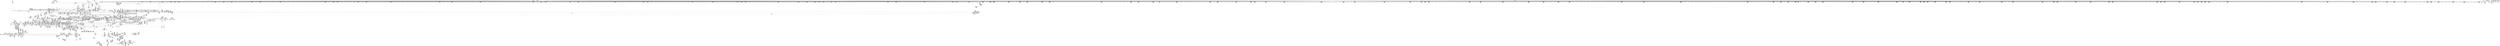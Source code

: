 digraph {
	CE0x50cfe20 [shape=record,shape=Mrecord,label="{CE0x50cfe20|0:_i32,_4:_i32,_8:_i16,_12:_i32,_16:_i32,_20:_i32,_24:_i32,_56:_i8*,_:_SCMRE_824,832_|*MultipleSource*|*LoadInst*|include/linux/fs.h,1916|security/selinux/hooks.c,1675|Function::inode_has_perm&Arg::inode::|security/selinux/hooks.c,1611}"]
	CE0x4fdc3f0 [shape=record,shape=Mrecord,label="{CE0x4fdc3f0|file_has_perm:_f_security|security/selinux/hooks.c,1674|*SummSource*}"]
	CE0x50c9000 [shape=record,shape=Mrecord,label="{CE0x50c9000|0:_i32,_4:_i32,_8:_i16,_12:_i32,_16:_i32,_20:_i32,_24:_i32,_56:_i8*,_:_SCMRE_598,599_}"]
	CE0x505a4c0 [shape=record,shape=Mrecord,label="{CE0x505a4c0|file_inode:_f|Function::file_inode&Arg::f::}"]
	CE0x50464d0 [shape=record,shape=Mrecord,label="{CE0x50464d0|i64*_getelementptr_inbounds_(_33_x_i64_,_33_x_i64_*___llvm_gcov_ctr260,_i64_0,_i64_32)|*Constant*|*SummSink*}"]
	CE0x4fc8260 [shape=record,shape=Mrecord,label="{CE0x4fc8260|i32_17|*Constant*}"]
	CE0x5087570 [shape=record,shape=Mrecord,label="{CE0x5087570|file_has_perm:_tmp28|security/selinux/hooks.c,1698|*SummSink*}"]
	CE0x505ba20 [shape=record,shape=Mrecord,label="{CE0x505ba20|0:_i64*,_array:_GCR___llvm_gcda_edge_table261_internal_unnamed_addr_constant_4_x_i64*_i64*_getelementptr_inbounds_(_33_x_i64_,_33_x_i64_*___llvm_gcov_ctr260,_i64_0,_i64_10),_i64*_getelementptr_inbounds_(_33_x_i64_,_33_x_i64_*___llvm_gcov_ctr260,_i64_0,_i64_11),_i64*_getelementptr_inbounds_(_33_x_i64_,_33_x_i64_*___llvm_gcov_ctr260,_i64_0,_i64_17),_i64*_getelementptr_inbounds_(_33_x_i64_,_33_x_i64_*___llvm_gcov_ctr260,_i64_0,_i64_23)_:_elem_0::}"]
	CE0x5029980 [shape=record,shape=Mrecord,label="{CE0x5029980|8:_i8,_32:_%struct.inode*,_%struct.selinux_audit_data*,_128:_i32,_456:_i8*,_:_SCMRE_480,488_|*MultipleSource*|security/selinux/hooks.c,3350|Function::selinux_file_fcntl&Arg::file::}"]
	CE0x507d5c0 [shape=record,shape=Mrecord,label="{CE0x507d5c0|inode_has_perm:_do.body|*SummSink*}"]
	CE0x50c80d0 [shape=record,shape=Mrecord,label="{CE0x50c80d0|0:_i32,_4:_i32,_8:_i16,_12:_i32,_16:_i32,_20:_i32,_24:_i32,_56:_i8*,_:_SCMRE_589,590_}"]
	CE0x5030550 [shape=record,shape=Mrecord,label="{CE0x5030550|i64_26|*Constant*|*SummSink*}"]
	CE0x50c9f30 [shape=record,shape=Mrecord,label="{CE0x50c9f30|0:_i32,_4:_i32,_8:_i16,_12:_i32,_16:_i32,_20:_i32,_24:_i32,_56:_i8*,_:_SCMRE_607,608_}"]
	CE0x4fbd270 [shape=record,shape=Mrecord,label="{CE0x4fbd270|__llvm_gcov_indirect_counter_increment:_counters|Function::__llvm_gcov_indirect_counter_increment&Arg::counters::|*SummSource*}"]
	CE0x50d87a0 [shape=record,shape=Mrecord,label="{CE0x50d87a0|0:_i32,_4:_i32,_8:_i16,_12:_i32,_16:_i32,_20:_i32,_24:_i32,_56:_i8*,_:_SCMRE_944,952_|*MultipleSource*|*LoadInst*|include/linux/fs.h,1916|security/selinux/hooks.c,1675|Function::inode_has_perm&Arg::inode::|security/selinux/hooks.c,1611}"]
	CE0x50bd7d0 [shape=record,shape=Mrecord,label="{CE0x50bd7d0|0:_i32,_4:_i32,_8:_i16,_12:_i32,_16:_i32,_20:_i32,_24:_i32,_56:_i8*,_:_SCMRE_328,336_|*MultipleSource*|*LoadInst*|include/linux/fs.h,1916|security/selinux/hooks.c,1675|Function::inode_has_perm&Arg::inode::|security/selinux/hooks.c,1611}"]
	CE0x4ffafa0 [shape=record,shape=Mrecord,label="{CE0x4ffafa0|8:_i8,_32:_%struct.inode*,_%struct.selinux_audit_data*,_128:_i32,_456:_i8*,_:_SCMRE_122,123_}"]
	CE0x5070120 [shape=record,shape=Mrecord,label="{CE0x5070120|inode_has_perm:_tmp20|security/selinux/hooks.c,1618}"]
	CE0x4feeeb0 [shape=record,shape=Mrecord,label="{CE0x4feeeb0|file_has_perm:_entry}"]
	CE0x5026840 [shape=record,shape=Mrecord,label="{CE0x5026840|8:_i8,_32:_%struct.inode*,_%struct.selinux_audit_data*,_128:_i32,_456:_i8*,_:_SCMRE_360,368_|*MultipleSource*|security/selinux/hooks.c,3350|Function::selinux_file_fcntl&Arg::file::}"]
	CE0x4fbff80 [shape=record,shape=Mrecord,label="{CE0x4fbff80|file_has_perm:_tmp20|security/selinux/hooks.c,1694|*SummSink*}"]
	CE0x4fed140 [shape=record,shape=Mrecord,label="{CE0x4fed140|selinux_file_fcntl:_tmp29|security/selinux/hooks.c,3351|*SummSink*}"]
	CE0x501e350 [shape=record,shape=Mrecord,label="{CE0x501e350|8:_i8,_32:_%struct.inode*,_%struct.selinux_audit_data*,_128:_i32,_456:_i8*,_:_SCMRE_163,164_}"]
	CE0x50e9160 [shape=record,shape=Mrecord,label="{CE0x50e9160|inode_has_perm:_lnot1|security/selinux/hooks.c,1611|*SummSource*}"]
	CE0x5039990 [shape=record,shape=Mrecord,label="{CE0x5039990|avc_has_perm:_tsid|Function::avc_has_perm&Arg::tsid::|*SummSink*}"]
	CE0x5026ad0 [shape=record,shape=Mrecord,label="{CE0x5026ad0|8:_i8,_32:_%struct.inode*,_%struct.selinux_audit_data*,_128:_i32,_456:_i8*,_:_SCMRE_368,372_|*MultipleSource*|security/selinux/hooks.c,3350|Function::selinux_file_fcntl&Arg::file::}"]
	CE0x50369d0 [shape=record,shape=Mrecord,label="{CE0x50369d0|file_has_perm:_tmp4|security/selinux/hooks.c,1681|*SummSource*}"]
	CE0x50dc420 [shape=record,shape=Mrecord,label="{CE0x50dc420|inode_has_perm:_i_security|security/selinux/hooks.c,1615|*SummSource*}"]
	CE0x4ff26f0 [shape=record,shape=Mrecord,label="{CE0x4ff26f0|8:_i8,_32:_%struct.inode*,_%struct.selinux_audit_data*,_128:_i32,_456:_i8*,_:_SCMRE_32,40_|*MultipleSource*|security/selinux/hooks.c,3350|Function::selinux_file_fcntl&Arg::file::}"]
	CE0x5063860 [shape=record,shape=Mrecord,label="{CE0x5063860|0:_i32,_:_CRE_0,4_|*MultipleSource*|security/selinux/hooks.c,1683|*LoadInst*|security/selinux/hooks.c,1674|security/selinux/hooks.c,1674}"]
	CE0x5051ea0 [shape=record,shape=Mrecord,label="{CE0x5051ea0|i64_8|*Constant*}"]
	CE0x4fcff60 [shape=record,shape=Mrecord,label="{CE0x4fcff60|selinux_file_fcntl:_tmp17|security/selinux/hooks.c,3345|*SummSink*}"]
	CE0x50bd330 [shape=record,shape=Mrecord,label="{CE0x50bd330|0:_i32,_4:_i32,_8:_i16,_12:_i32,_16:_i32,_20:_i32,_24:_i32,_56:_i8*,_:_SCMRE_311,312_}"]
	CE0x50cdea0 [shape=record,shape=Mrecord,label="{CE0x50cdea0|0:_i32,_4:_i32,_8:_i16,_12:_i32,_16:_i32,_20:_i32,_24:_i32,_56:_i8*,_:_SCMRE_728,736_|*MultipleSource*|*LoadInst*|include/linux/fs.h,1916|security/selinux/hooks.c,1675|Function::inode_has_perm&Arg::inode::|security/selinux/hooks.c,1611}"]
	CE0x50be720 [shape=record,shape=Mrecord,label="{CE0x50be720|0:_i32,_4:_i32,_8:_i16,_12:_i32,_16:_i32,_20:_i32,_24:_i32,_56:_i8*,_:_SCMRE_376,384_|*MultipleSource*|*LoadInst*|include/linux/fs.h,1916|security/selinux/hooks.c,1675|Function::inode_has_perm&Arg::inode::|security/selinux/hooks.c,1611}"]
	CE0x50d38c0 [shape=record,shape=Mrecord,label="{CE0x50d38c0|0:_i32,_4:_i32,_8:_i16,_12:_i32,_16:_i32,_20:_i32,_24:_i32,_56:_i8*,_:_SCMRE_890,891_}"]
	CE0x4fd5140 [shape=record,shape=Mrecord,label="{CE0x4fd5140|_call_void_mcount()_#3}"]
	CE0x50ec690 [shape=record,shape=Mrecord,label="{CE0x50ec690|inode_has_perm:_tmp10|security/selinux/hooks.c,1611}"]
	CE0x5033750 [shape=record,shape=Mrecord,label="{CE0x5033750|file_has_perm:_tmp7|security/selinux/hooks.c,1683|*SummSource*}"]
	CE0x5076f10 [shape=record,shape=Mrecord,label="{CE0x5076f10|i64*_getelementptr_inbounds_(_8_x_i64_,_8_x_i64_*___llvm_gcov_ctr154,_i64_0,_i64_1)|*Constant*}"]
	CE0x50b1fb0 [shape=record,shape=Mrecord,label="{CE0x50b1fb0|0:_i32,_4:_i32,_8:_i16,_12:_i32,_16:_i32,_20:_i32,_24:_i32,_56:_i8*,_:_SCMRE_181,182_}"]
	CE0x50b9d30 [shape=record,shape=Mrecord,label="{CE0x50b9d30|0:_i32,_4:_i32,_8:_i16,_12:_i32,_16:_i32,_20:_i32,_24:_i32,_56:_i8*,_:_SCMRE_279,280_}"]
	CE0x5029460 [shape=record,shape=Mrecord,label="{CE0x5029460|8:_i8,_32:_%struct.inode*,_%struct.selinux_audit_data*,_128:_i32,_456:_i8*,_:_SCMRE_464,472_|*MultipleSource*|security/selinux/hooks.c,3350|Function::selinux_file_fcntl&Arg::file::}"]
	CE0x5040db0 [shape=record,shape=Mrecord,label="{CE0x5040db0|selinux_file_fcntl:_call14|security/selinux/hooks.c,3362}"]
	CE0x50583f0 [shape=record,shape=Mrecord,label="{CE0x50583f0|file_has_perm:_call9|security/selinux/hooks.c,1695|*SummSink*}"]
	CE0x4fcb8d0 [shape=record,shape=Mrecord,label="{CE0x4fcb8d0|selinux_file_fcntl:_tmp22|security/selinux/hooks.c,3350}"]
	CE0x50dd4f0 [shape=record,shape=Mrecord,label="{CE0x50dd4f0|inode_has_perm:_tmp13|security/selinux/hooks.c,1614|*SummSource*}"]
	CE0x5077a90 [shape=record,shape=Mrecord,label="{CE0x5077a90|i64*_getelementptr_inbounds_(_5_x_i64_,_5_x_i64_*___llvm_gcov_ctr155,_i64_0,_i64_0)|*Constant*|*SummSource*}"]
	CE0x4ff8350 [shape=record,shape=Mrecord,label="{CE0x4ff8350|8:_i8,_32:_%struct.inode*,_%struct.selinux_audit_data*,_128:_i32,_456:_i8*,_:_SCMRE_95,96_}"]
	CE0x4fbd150 [shape=record,shape=Mrecord,label="{CE0x4fbd150|i64**_getelementptr_inbounds_(_4_x_i64*_,_4_x_i64*_*___llvm_gcda_edge_table261,_i64_0,_i64_1)|*Constant*}"]
	CE0x50cfb60 [shape=record,shape=Mrecord,label="{CE0x50cfb60|0:_i32,_4:_i32,_8:_i16,_12:_i32,_16:_i32,_20:_i32,_24:_i32,_56:_i8*,_:_SCMRE_816,824_|*MultipleSource*|*LoadInst*|include/linux/fs.h,1916|security/selinux/hooks.c,1675|Function::inode_has_perm&Arg::inode::|security/selinux/hooks.c,1611}"]
	CE0x4feda90 [shape=record,shape=Mrecord,label="{CE0x4feda90|file_has_perm:_tmp14|security/selinux/hooks.c,1688}"]
	CE0x4ff75d0 [shape=record,shape=Mrecord,label="{CE0x4ff75d0|8:_i8,_32:_%struct.inode*,_%struct.selinux_audit_data*,_128:_i32,_456:_i8*,_:_SCMRE_87,88_}"]
	CE0x4fccf90 [shape=record,shape=Mrecord,label="{CE0x4fccf90|i64*_getelementptr_inbounds_(_33_x_i64_,_33_x_i64_*___llvm_gcov_ctr260,_i64_0,_i64_6)|*Constant*|*SummSink*}"]
	CE0x505b6b0 [shape=record,shape=Mrecord,label="{CE0x505b6b0|file_has_perm:_if.then|*SummSink*}"]
	CE0x50bc910 [shape=record,shape=Mrecord,label="{CE0x50bc910|0:_i32,_4:_i32,_8:_i16,_12:_i32,_16:_i32,_20:_i32,_24:_i32,_56:_i8*,_:_SCMRE_305,306_}"]
	CE0x50151e0 [shape=record,shape=Mrecord,label="{CE0x50151e0|GLOBAL:___validate_creds|*Constant*|*SummSource*}"]
	CE0x50859f0 [shape=record,shape=Mrecord,label="{CE0x50859f0|cred_sid:_tmp4|*LoadInst*|security/selinux/hooks.c,196}"]
	CE0x5018c10 [shape=record,shape=Mrecord,label="{CE0x5018c10|file_has_perm:_sid3|security/selinux/hooks.c,1684|*SummSource*}"]
	CE0x504f4f0 [shape=record,shape=Mrecord,label="{CE0x504f4f0|COLLAPSED:_GCMRE___llvm_gcov_ctr162_internal_global_2_x_i64_zeroinitializer:_elem_0:default:}"]
	CE0x501a6d0 [shape=record,shape=Mrecord,label="{CE0x501a6d0|inode_has_perm:_tmp3}"]
	CE0x5021cb0 [shape=record,shape=Mrecord,label="{CE0x5021cb0|8:_i8,_32:_%struct.inode*,_%struct.selinux_audit_data*,_128:_i32,_456:_i8*,_:_SCMRE_197,198_}"]
	CE0x50c9d80 [shape=record,shape=Mrecord,label="{CE0x50c9d80|0:_i32,_4:_i32,_8:_i16,_12:_i32,_16:_i32,_20:_i32,_24:_i32,_56:_i8*,_:_SCMRE_606,607_}"]
	CE0x507bf80 [shape=record,shape=Mrecord,label="{CE0x507bf80|inode_has_perm:_if.end}"]
	CE0x5049c20 [shape=record,shape=Mrecord,label="{CE0x5049c20|__llvm_gcov_indirect_counter_increment:_counter|*SummSink*}"]
	CE0x4ff5920 [shape=record,shape=Mrecord,label="{CE0x4ff5920|8:_i8,_32:_%struct.inode*,_%struct.selinux_audit_data*,_128:_i32,_456:_i8*,_:_SCMRE_70,71_}"]
	CE0x5055a40 [shape=record,shape=Mrecord,label="{CE0x5055a40|inode_has_perm:_perms|Function::inode_has_perm&Arg::perms::}"]
	CE0x4fcaa20 [shape=record,shape=Mrecord,label="{CE0x4fcaa20|selinux_file_fcntl:_sw.bb13}"]
	CE0x5033860 [shape=record,shape=Mrecord,label="{CE0x5033860|file_has_perm:_tmp7|security/selinux/hooks.c,1683|*SummSink*}"]
	CE0x50c3ea0 [shape=record,shape=Mrecord,label="{CE0x50c3ea0|0:_i32,_4:_i32,_8:_i16,_12:_i32,_16:_i32,_20:_i32,_24:_i32,_56:_i8*,_:_SCMRE_544,552_|*MultipleSource*|*LoadInst*|include/linux/fs.h,1916|security/selinux/hooks.c,1675|Function::inode_has_perm&Arg::inode::|security/selinux/hooks.c,1611}"]
	CE0x507f4c0 [shape=record,shape=Mrecord,label="{CE0x507f4c0|__validate_creds:_conv|include/linux/cred.h,173|*SummSource*}"]
	CE0x4fd1a70 [shape=record,shape=Mrecord,label="{CE0x4fd1a70|file_has_perm:_tmp1|*SummSink*}"]
	CE0x4ff1cd0 [shape=record,shape=Mrecord,label="{CE0x4ff1cd0|8:_i8,_32:_%struct.inode*,_%struct.selinux_audit_data*,_128:_i32,_456:_i8*,_:_SCMRE_10,11_}"]
	CE0x503bb10 [shape=record,shape=Mrecord,label="{CE0x503bb10|file_has_perm:_tmp12|security/selinux/hooks.c,1688|*SummSink*}"]
	CE0x4fbc9e0 [shape=record,shape=Mrecord,label="{CE0x4fbc9e0|selinux_file_fcntl:_tmp6|security/selinux/hooks.c,3345}"]
	CE0x5050880 [shape=record,shape=Mrecord,label="{CE0x5050880|file_inode:_tmp1|*SummSource*}"]
	CE0x4fee060 [shape=record,shape=Mrecord,label="{CE0x4fee060|file_has_perm:_tmp15|security/selinux/hooks.c,1688|*SummSource*}"]
	CE0x5018680 [shape=record,shape=Mrecord,label="{CE0x5018680|file_has_perm:_tmp10|security/selinux/hooks.c,1683|*SummSink*}"]
	CE0x4fba0b0 [shape=record,shape=Mrecord,label="{CE0x4fba0b0|GLOBAL:___llvm_gcov_ctr260|Global_var:__llvm_gcov_ctr260|*SummSource*}"]
	CE0x5039ed0 [shape=record,shape=Mrecord,label="{CE0x5039ed0|avc_has_perm:_tclass|Function::avc_has_perm&Arg::tclass::}"]
	CE0x50792e0 [shape=record,shape=Mrecord,label="{CE0x50792e0|inode_has_perm:_tmp1|*SummSink*}"]
	CE0x50d4490 [shape=record,shape=Mrecord,label="{CE0x50d4490|0:_i32,_4:_i32,_8:_i16,_12:_i32,_16:_i32,_20:_i32,_24:_i32,_56:_i8*,_:_SCMRE_897,898_}"]
	CE0x4fd32d0 [shape=record,shape=Mrecord,label="{CE0x4fd32d0|file_has_perm:_sid2|security/selinux/hooks.c,1683|*SummSource*}"]
	CE0x4ffeec0 [shape=record,shape=Mrecord,label="{CE0x4ffeec0|__llvm_gcov_indirect_counter_increment:_exit|*SummSink*}"]
	CE0x50bf7a0 [shape=record,shape=Mrecord,label="{CE0x50bf7a0|0:_i32,_4:_i32,_8:_i16,_12:_i32,_16:_i32,_20:_i32,_24:_i32,_56:_i8*,_:_SCMRE_424,432_|*MultipleSource*|*LoadInst*|include/linux/fs.h,1916|security/selinux/hooks.c,1675|Function::inode_has_perm&Arg::inode::|security/selinux/hooks.c,1611}"]
	CE0x50d64a0 [shape=record,shape=Mrecord,label="{CE0x50d64a0|0:_i32,_4:_i32,_8:_i16,_12:_i32,_16:_i32,_20:_i32,_24:_i32,_56:_i8*,_:_SCMRE_916,917_}"]
	CE0x5055520 [shape=record,shape=Mrecord,label="{CE0x5055520|inode_has_perm:_inode|Function::inode_has_perm&Arg::inode::}"]
	CE0x5020510 [shape=record,shape=Mrecord,label="{CE0x5020510|8:_i8,_32:_%struct.inode*,_%struct.selinux_audit_data*,_128:_i32,_456:_i8*,_:_SCMRE_183,184_}"]
	CE0x5054150 [shape=record,shape=Mrecord,label="{CE0x5054150|file_has_perm:_tmp21|security/selinux/hooks.c,1694|*SummSink*}"]
	CE0x4fcfc30 [shape=record,shape=Mrecord,label="{CE0x4fcfc30|%struct.task_struct*_(%struct.task_struct**)*_asm_movq_%gs:$_1:P_,$0_,_r,im,_dirflag_,_fpsr_,_flags_|*SummSource*}"]
	CE0x50d7580 [shape=record,shape=Mrecord,label="{CE0x50d7580|0:_i32,_4:_i32,_8:_i16,_12:_i32,_16:_i32,_20:_i32,_24:_i32,_56:_i8*,_:_SCMRE_926,927_}"]
	CE0x5021b00 [shape=record,shape=Mrecord,label="{CE0x5021b00|8:_i8,_32:_%struct.inode*,_%struct.selinux_audit_data*,_128:_i32,_456:_i8*,_:_SCMRE_196,197_}"]
	CE0x4ff6850 [shape=record,shape=Mrecord,label="{CE0x4ff6850|8:_i8,_32:_%struct.inode*,_%struct.selinux_audit_data*,_128:_i32,_456:_i8*,_:_SCMRE_79,80_}"]
	CE0x4ff21e0 [shape=record,shape=Mrecord,label="{CE0x4ff21e0|8:_i8,_32:_%struct.inode*,_%struct.selinux_audit_data*,_128:_i32,_456:_i8*,_:_SCMRE_13,14_}"]
	CE0x4ff3be0 [shape=record,shape=Mrecord,label="{CE0x4ff3be0|8:_i8,_32:_%struct.inode*,_%struct.selinux_audit_data*,_128:_i32,_456:_i8*,_:_SCMRE_52,53_}"]
	CE0x50cb1c0 [shape=record,shape=Mrecord,label="{CE0x50cb1c0|0:_i32,_4:_i32,_8:_i16,_12:_i32,_16:_i32,_20:_i32,_24:_i32,_56:_i8*,_:_SCMRE_618,619_}"]
	CE0x50c30e0 [shape=record,shape=Mrecord,label="{CE0x50c30e0|0:_i32,_4:_i32,_8:_i16,_12:_i32,_16:_i32,_20:_i32,_24:_i32,_56:_i8*,_:_SCMRE_512,520_|*MultipleSource*|*LoadInst*|include/linux/fs.h,1916|security/selinux/hooks.c,1675|Function::inode_has_perm&Arg::inode::|security/selinux/hooks.c,1611}"]
	CE0x503a9d0 [shape=record,shape=Mrecord,label="{CE0x503a9d0|avc_has_perm:_auditdata|Function::avc_has_perm&Arg::auditdata::|*SummSink*}"]
	CE0x50dfee0 [shape=record,shape=Mrecord,label="{CE0x50dfee0|inode_has_perm:_tmp19|security/selinux/hooks.c,1618|*SummSink*}"]
	CE0x50b4d40 [shape=record,shape=Mrecord,label="{CE0x50b4d40|0:_i32,_4:_i32,_8:_i16,_12:_i32,_16:_i32,_20:_i32,_24:_i32,_56:_i8*,_:_SCMRE_240,241_}"]
	CE0x503df80 [shape=record,shape=Mrecord,label="{CE0x503df80|_ret_i32_%rc.1,_!dbg_!27749|security/selinux/hooks.c,1698|*SummSink*}"]
	CE0x4ffebb0 [shape=record,shape=Mrecord,label="{CE0x4ffebb0|selinux_file_fcntl:_tobool|security/selinux/hooks.c,3345}"]
	CE0x5b69430 [shape=record,shape=Mrecord,label="{CE0x5b69430|selinux_file_fcntl:_tmp14|security/selinux/hooks.c,3345|*SummSource*}"]
	CE0x4fc55a0 [shape=record,shape=Mrecord,label="{CE0x4fc55a0|selinux_file_fcntl:_tmp23|security/selinux/hooks.c,3350}"]
	CE0x4fab400 [shape=record,shape=Mrecord,label="{CE0x4fab400|i32_37|*Constant*}"]
	CE0x50b5740 [shape=record,shape=Mrecord,label="{CE0x50b5740|0:_i32,_4:_i32,_8:_i16,_12:_i32,_16:_i32,_20:_i32,_24:_i32,_56:_i8*,_:_SCMRE_232,236_|*MultipleSource*|*LoadInst*|include/linux/fs.h,1916|security/selinux/hooks.c,1675|Function::inode_has_perm&Arg::inode::|security/selinux/hooks.c,1611}"]
	CE0x50b18f0 [shape=record,shape=Mrecord,label="{CE0x50b18f0|0:_i32,_4:_i32,_8:_i16,_12:_i32,_16:_i32,_20:_i32,_24:_i32,_56:_i8*,_:_SCMRE_177,178_}"]
	CE0x50ebd30 [shape=record,shape=Mrecord,label="{CE0x50ebd30|inode_has_perm:_tmp8|security/selinux/hooks.c,1611|*SummSource*}"]
	CE0x50baab0 [shape=record,shape=Mrecord,label="{CE0x50baab0|0:_i32,_4:_i32,_8:_i16,_12:_i32,_16:_i32,_20:_i32,_24:_i32,_56:_i8*,_:_SCMRE_287,288_}"]
	CE0x4ff3680 [shape=record,shape=Mrecord,label="{CE0x4ff3680|8:_i8,_32:_%struct.inode*,_%struct.selinux_audit_data*,_128:_i32,_456:_i8*,_:_SCMRE_48,49_}"]
	CE0x4ff49f0 [shape=record,shape=Mrecord,label="{CE0x4ff49f0|8:_i8,_32:_%struct.inode*,_%struct.selinux_audit_data*,_128:_i32,_456:_i8*,_:_SCMRE_61,62_}"]
	CE0x5039f40 [shape=record,shape=Mrecord,label="{CE0x5039f40|avc_has_perm:_tclass|Function::avc_has_perm&Arg::tclass::|*SummSource*}"]
	CE0x503e680 [shape=record,shape=Mrecord,label="{CE0x503e680|selinux_file_fcntl:_tmp31|security/selinux/hooks.c,3350|*SummSink*}"]
	CE0x5026100 [shape=record,shape=Mrecord,label="{CE0x5026100|8:_i8,_32:_%struct.inode*,_%struct.selinux_audit_data*,_128:_i32,_456:_i8*,_:_SCMRE_328,336_|*MultipleSource*|security/selinux/hooks.c,3350|Function::selinux_file_fcntl&Arg::file::}"]
	CE0x50d2990 [shape=record,shape=Mrecord,label="{CE0x50d2990|0:_i32,_4:_i32,_8:_i16,_12:_i32,_16:_i32,_20:_i32,_24:_i32,_56:_i8*,_:_SCMRE_881,882_}"]
	CE0x50ca290 [shape=record,shape=Mrecord,label="{CE0x50ca290|0:_i32,_4:_i32,_8:_i16,_12:_i32,_16:_i32,_20:_i32,_24:_i32,_56:_i8*,_:_SCMRE_609,610_}"]
	CE0x5034d90 [shape=record,shape=Mrecord,label="{CE0x5034d90|selinux_file_fcntl:_and8|security/selinux/hooks.c,3350}"]
	CE0x50d7730 [shape=record,shape=Mrecord,label="{CE0x50d7730|0:_i32,_4:_i32,_8:_i16,_12:_i32,_16:_i32,_20:_i32,_24:_i32,_56:_i8*,_:_SCMRE_927,928_}"]
	CE0x4fa6620 [shape=record,shape=Mrecord,label="{CE0x4fa6620|selinux_file_fcntl:_if.end|*SummSink*}"]
	CE0x4ff7420 [shape=record,shape=Mrecord,label="{CE0x4ff7420|8:_i8,_32:_%struct.inode*,_%struct.selinux_audit_data*,_128:_i32,_456:_i8*,_:_SCMRE_86,87_}"]
	CE0x4fedd30 [shape=record,shape=Mrecord,label="{CE0x4fedd30|file_has_perm:_tmp14|security/selinux/hooks.c,1688|*SummSink*}"]
	CE0x50ea3a0 [shape=record,shape=Mrecord,label="{CE0x50ea3a0|GLOBAL:_llvm.expect.i64|*Constant*|*SummSource*}"]
	CE0x4fc8630 [shape=record,shape=Mrecord,label="{CE0x4fc8630|i32_5|*Constant*}"]
	CE0x4fa96c0 [shape=record,shape=Mrecord,label="{CE0x4fa96c0|selinux_file_fcntl:_tobool1|security/selinux/hooks.c,3345|*SummSource*}"]
	CE0x4ffb3c0 [shape=record,shape=Mrecord,label="{CE0x4ffb3c0|file_has_perm:_tmp2|*LoadInst*|security/selinux/hooks.c,1674}"]
	CE0x505ab10 [shape=record,shape=Mrecord,label="{CE0x505ab10|cred_sid:_sid|security/selinux/hooks.c,197|*SummSink*}"]
	CE0x4fdc530 [shape=record,shape=Mrecord,label="{CE0x4fdc530|get_current:_tmp4|./arch/x86/include/asm/current.h,14}"]
	CE0x4fc7eb0 [shape=record,shape=Mrecord,label="{CE0x4fc7eb0|i32_11|*Constant*}"]
	CE0x50246f0 [shape=record,shape=Mrecord,label="{CE0x50246f0|8:_i8,_32:_%struct.inode*,_%struct.selinux_audit_data*,_128:_i32,_456:_i8*,_:_SCMRE_256,264_|*MultipleSource*|security/selinux/hooks.c,3350|Function::selinux_file_fcntl&Arg::file::}"]
	CE0x50d5de0 [shape=record,shape=Mrecord,label="{CE0x50d5de0|0:_i32,_4:_i32,_8:_i16,_12:_i32,_16:_i32,_20:_i32,_24:_i32,_56:_i8*,_:_SCMRE_912,913_}"]
	CE0x50d5060 [shape=record,shape=Mrecord,label="{CE0x50d5060|0:_i32,_4:_i32,_8:_i16,_12:_i32,_16:_i32,_20:_i32,_24:_i32,_56:_i8*,_:_SCMRE_904,905_}"]
	CE0x50c1f10 [shape=record,shape=Mrecord,label="{CE0x50c1f10|0:_i32,_4:_i32,_8:_i16,_12:_i32,_16:_i32,_20:_i32,_24:_i32,_56:_i8*,_:_SCMRE_485,486_}"]
	CE0x5059ec0 [shape=record,shape=Mrecord,label="{CE0x5059ec0|0:_i32,_4:_i32,_8:_i32,_12:_i32,_:_CMRE_0,4_|*MultipleSource*|security/selinux/hooks.c,196|*LoadInst*|security/selinux/hooks.c,196|security/selinux/hooks.c,197}"]
	CE0x4fc3cf0 [shape=record,shape=Mrecord,label="{CE0x4fc3cf0|i32_38|*Constant*|*SummSink*}"]
	CE0x4fc3c10 [shape=record,shape=Mrecord,label="{CE0x4fc3c10|i32_38|*Constant*|*SummSource*}"]
	CE0x4fad830 [shape=record,shape=Mrecord,label="{CE0x4fad830|file_has_perm:_tmp13|security/selinux/hooks.c,1688|*SummSource*}"]
	CE0x4fc7f50 [shape=record,shape=Mrecord,label="{CE0x4fc7f50|i32_11|*Constant*|*SummSource*}"]
	CE0x4fd66c0 [shape=record,shape=Mrecord,label="{CE0x4fd66c0|file_inode:_tmp2}"]
	CE0x4fb0cc0 [shape=record,shape=Mrecord,label="{CE0x4fb0cc0|i64*_getelementptr_inbounds_(_12_x_i64_,_12_x_i64_*___llvm_gcov_ctr170,_i64_0,_i64_6)|*Constant*}"]
	CE0x50b8020 [shape=record,shape=Mrecord,label="{CE0x50b8020|0:_i32,_4:_i32,_8:_i16,_12:_i32,_16:_i32,_20:_i32,_24:_i32,_56:_i8*,_:_SCMRE_262,263_}"]
	CE0x50ae920 [shape=record,shape=Mrecord,label="{CE0x50ae920|0:_i32,_4:_i32,_8:_i16,_12:_i32,_16:_i32,_20:_i32,_24:_i32,_56:_i8*,_:_SCMRE_147,148_}"]
	CE0x50d8660 [shape=record,shape=Mrecord,label="{CE0x50d8660|0:_i32,_4:_i32,_8:_i16,_12:_i32,_16:_i32,_20:_i32,_24:_i32,_56:_i8*,_:_SCMRE_976,977_}"]
	"CONST[source:0(mediator),value:2(dynamic)][purpose:{subject}]"
	CE0x4ff2540 [shape=record,shape=Mrecord,label="{CE0x4ff2540|8:_i8,_32:_%struct.inode*,_%struct.selinux_audit_data*,_128:_i32,_456:_i8*,_:_SCMRE_15,16_}"]
	CE0x50c60c0 [shape=record,shape=Mrecord,label="{CE0x50c60c0|0:_i32,_4:_i32,_8:_i16,_12:_i32,_16:_i32,_20:_i32,_24:_i32,_56:_i8*,_:_SCMRE_570,571_}"]
	CE0x5019150 [shape=record,shape=Mrecord,label="{CE0x5019150|avc_has_perm:_entry}"]
	CE0x50315c0 [shape=record,shape=Mrecord,label="{CE0x50315c0|selinux_file_fcntl:_tmp27|security/selinux/hooks.c,3350|*SummSource*}"]
	CE0x4ff66a0 [shape=record,shape=Mrecord,label="{CE0x4ff66a0|8:_i8,_32:_%struct.inode*,_%struct.selinux_audit_data*,_128:_i32,_456:_i8*,_:_SCMRE_78,79_}"]
	CE0x507cf10 [shape=record,shape=Mrecord,label="{CE0x507cf10|i32_4|*Constant*}"]
	CE0x50c8940 [shape=record,shape=Mrecord,label="{CE0x50c8940|0:_i32,_4:_i32,_8:_i16,_12:_i32,_16:_i32,_20:_i32,_24:_i32,_56:_i8*,_:_SCMRE_594,595_}"]
	CE0x50bd620 [shape=record,shape=Mrecord,label="{CE0x50bd620|0:_i32,_4:_i32,_8:_i16,_12:_i32,_16:_i32,_20:_i32,_24:_i32,_56:_i8*,_:_SCMRE_320,328_|*MultipleSource*|*LoadInst*|include/linux/fs.h,1916|security/selinux/hooks.c,1675|Function::inode_has_perm&Arg::inode::|security/selinux/hooks.c,1611}"]
	CE0x4ff3fd0 [shape=record,shape=Mrecord,label="{CE0x4ff3fd0|8:_i8,_32:_%struct.inode*,_%struct.selinux_audit_data*,_128:_i32,_456:_i8*,_:_SCMRE_55,56_}"]
	CE0x4fb6fd0 [shape=record,shape=Mrecord,label="{CE0x4fb6fd0|selinux_file_fcntl:_tmp9|security/selinux/hooks.c,3345}"]
	CE0x505b4d0 [shape=record,shape=Mrecord,label="{CE0x505b4d0|cred_sid:_tmp5|security/selinux/hooks.c,196|*SummSink*}"]
	CE0x50153e0 [shape=record,shape=Mrecord,label="{CE0x50153e0|__validate_creds:_entry}"]
	CE0x4ff5770 [shape=record,shape=Mrecord,label="{CE0x4ff5770|8:_i8,_32:_%struct.inode*,_%struct.selinux_audit_data*,_128:_i32,_456:_i8*,_:_SCMRE_69,70_}"]
	CE0x4ff8bc0 [shape=record,shape=Mrecord,label="{CE0x4ff8bc0|8:_i8,_32:_%struct.inode*,_%struct.selinux_audit_data*,_128:_i32,_456:_i8*,_:_SCMRE_100,101_}"]
	CE0x50b9ee0 [shape=record,shape=Mrecord,label="{CE0x50b9ee0|0:_i32,_4:_i32,_8:_i16,_12:_i32,_16:_i32,_20:_i32,_24:_i32,_56:_i8*,_:_SCMRE_280,281_}"]
	CE0x504e960 [shape=record,shape=Mrecord,label="{CE0x504e960|file_has_perm:_if.end6|*SummSource*}"]
	CE0x4fd5dd0 [shape=record,shape=Mrecord,label="{CE0x4fd5dd0|i64*_getelementptr_inbounds_(_2_x_i64_,_2_x_i64_*___llvm_gcov_ctr98,_i64_0,_i64_0)|*Constant*}"]
	CE0x4fd56f0 [shape=record,shape=Mrecord,label="{CE0x4fd56f0|_call_void_mcount()_#3|*SummSink*}"]
	CE0x50441c0 [shape=record,shape=Mrecord,label="{CE0x50441c0|selinux_file_fcntl:_call16|security/selinux/hooks.c,3375|*SummSink*}"]
	CE0x50736e0 [shape=record,shape=Mrecord,label="{CE0x50736e0|i64*_getelementptr_inbounds_(_5_x_i64_,_5_x_i64_*___llvm_gcov_ctr155,_i64_0,_i64_3)|*Constant*|*SummSource*}"]
	CE0x50b2b80 [shape=record,shape=Mrecord,label="{CE0x50b2b80|0:_i32,_4:_i32,_8:_i16,_12:_i32,_16:_i32,_20:_i32,_24:_i32,_56:_i8*,_:_SCMRE_188,189_}"]
	CE0x4fd43f0 [shape=record,shape=Mrecord,label="{CE0x4fd43f0|file_has_perm:_sid2|security/selinux/hooks.c,1683}"]
	CE0x5055d30 [shape=record,shape=Mrecord,label="{CE0x5055d30|inode_has_perm:_perms|Function::inode_has_perm&Arg::perms::|*SummSink*}"]
	CE0x4fb23b0 [shape=record,shape=Mrecord,label="{CE0x4fb23b0|i32_10|*Constant*}"]
	CE0x4fde540 [shape=record,shape=Mrecord,label="{CE0x4fde540|GLOBAL:___llvm_gcov_indirect_counter_increment|*Constant*}"]
	CE0x5031ec0 [shape=record,shape=Mrecord,label="{CE0x5031ec0|selinux_file_fcntl:_and|security/selinux/hooks.c,3350|*SummSource*}"]
	CE0x4faba10 [shape=record,shape=Mrecord,label="{CE0x4faba10|GLOBAL:___llvm_gcov_ctr170|Global_var:__llvm_gcov_ctr170|*SummSink*}"]
	CE0x4fff0f0 [shape=record,shape=Mrecord,label="{CE0x4fff0f0|__llvm_gcov_indirect_counter_increment:_bb|*SummSource*}"]
	CE0x50dfe40 [shape=record,shape=Mrecord,label="{CE0x50dfe40|inode_has_perm:_tmp17|security/selinux/hooks.c,1617|*SummSink*}"]
	CE0x50c6c90 [shape=record,shape=Mrecord,label="{CE0x50c6c90|0:_i32,_4:_i32,_8:_i16,_12:_i32,_16:_i32,_20:_i32,_24:_i32,_56:_i8*,_:_SCMRE_577,578_}"]
	CE0x5051220 [shape=record,shape=Mrecord,label="{CE0x5051220|file_has_perm:_tmp19|security/selinux/hooks.c,1690|*SummSink*}"]
	CE0x4ff7780 [shape=record,shape=Mrecord,label="{CE0x4ff7780|8:_i8,_32:_%struct.inode*,_%struct.selinux_audit_data*,_128:_i32,_456:_i8*,_:_SCMRE_88,89_}"]
	CE0x5085670 [shape=record,shape=Mrecord,label="{CE0x5085670|__validate_creds:_file|Function::__validate_creds&Arg::file::}"]
	CE0x4ff03f0 [shape=record,shape=Mrecord,label="{CE0x4ff03f0|selinux_file_fcntl:_file|Function::selinux_file_fcntl&Arg::file::|*SummSink*}"]
	CE0x5026ff0 [shape=record,shape=Mrecord,label="{CE0x5026ff0|8:_i8,_32:_%struct.inode*,_%struct.selinux_audit_data*,_128:_i32,_456:_i8*,_:_SCMRE_384,392_|*MultipleSource*|security/selinux/hooks.c,3350|Function::selinux_file_fcntl&Arg::file::}"]
	CE0x504c020 [shape=record,shape=Mrecord,label="{CE0x504c020|GLOBAL:_file_inode|*Constant*}"]
	CE0x501e1a0 [shape=record,shape=Mrecord,label="{CE0x501e1a0|8:_i8,_32:_%struct.inode*,_%struct.selinux_audit_data*,_128:_i32,_456:_i8*,_:_SCMRE_162,163_}"]
	CE0x50d1310 [shape=record,shape=Mrecord,label="{CE0x50d1310|0:_i32,_4:_i32,_8:_i16,_12:_i32,_16:_i32,_20:_i32,_24:_i32,_56:_i8*,_:_SCMRE_867,868_}"]
	CE0x4fc6de0 [shape=record,shape=Mrecord,label="{CE0x4fc6de0|i64_5|*Constant*|*SummSource*}"]
	CE0x4ffdc80 [shape=record,shape=Mrecord,label="{CE0x4ffdc80|selinux_file_fcntl:_tmp6|security/selinux/hooks.c,3345|*SummSink*}"]
	CE0x501d780 [shape=record,shape=Mrecord,label="{CE0x501d780|8:_i8,_32:_%struct.inode*,_%struct.selinux_audit_data*,_128:_i32,_456:_i8*,_:_SCMRE_156,157_}"]
	CE0x4fbf140 [shape=record,shape=Mrecord,label="{CE0x4fbf140|__validate_creds:_bb|*SummSource*}"]
	CE0x4fc8060 [shape=record,shape=Mrecord,label="{CE0x4fc8060|i32_11|*Constant*|*SummSink*}"]
	CE0x61fde60 [shape=record,shape=Mrecord,label="{CE0x61fde60|selinux_file_fcntl:_if.then10|*SummSource*}"]
	CE0x4ff1460 [shape=record,shape=Mrecord,label="{CE0x4ff1460|8:_i8,_32:_%struct.inode*,_%struct.selinux_audit_data*,_128:_i32,_456:_i8*,_:_SCMRE_5,6_}"]
	CE0x50d3f80 [shape=record,shape=Mrecord,label="{CE0x50d3f80|0:_i32,_4:_i32,_8:_i16,_12:_i32,_16:_i32,_20:_i32,_24:_i32,_56:_i8*,_:_SCMRE_894,895_}"]
	CE0x50ead50 [shape=record,shape=Mrecord,label="{CE0x50ead50|inode_has_perm:_tobool2|security/selinux/hooks.c,1611|*SummSink*}"]
	CE0x50af050 [shape=record,shape=Mrecord,label="{CE0x50af050|0:_i32,_4:_i32,_8:_i16,_12:_i32,_16:_i32,_20:_i32,_24:_i32,_56:_i8*,_:_SCMRE_152,153_}"]
	CE0x50d49a0 [shape=record,shape=Mrecord,label="{CE0x50d49a0|0:_i32,_4:_i32,_8:_i16,_12:_i32,_16:_i32,_20:_i32,_24:_i32,_56:_i8*,_:_SCMRE_900,901_}"]
	CE0x5019900 [shape=record,shape=Mrecord,label="{CE0x5019900|0:_i32,_4:_i32,_8:_i16,_12:_i32,_16:_i32,_20:_i32,_24:_i32,_56:_i8*,_:_SCMRE_76,80_|*MultipleSource*|*LoadInst*|include/linux/fs.h,1916|security/selinux/hooks.c,1675|Function::inode_has_perm&Arg::inode::|security/selinux/hooks.c,1611}"]
	CE0x4fefaa0 [shape=record,shape=Mrecord,label="{CE0x4fefaa0|_ret_void|*SummSource*}"]
	CE0x4fd0a30 [shape=record,shape=Mrecord,label="{CE0x4fd0a30|i32_1|*Constant*|*SummSource*}"]
	CE0x507a860 [shape=record,shape=Mrecord,label="{CE0x507a860|_call_void___validate_creds(%struct.cred*_%cred,_i8*_getelementptr_inbounds_(_25_x_i8_,_25_x_i8_*_.str3,_i32_0,_i32_0),_i32_1609)_#10,_!dbg_!27719|security/selinux/hooks.c,1609|*SummSink*}"]
	CE0x4ff7ff0 [shape=record,shape=Mrecord,label="{CE0x4ff7ff0|8:_i8,_32:_%struct.inode*,_%struct.selinux_audit_data*,_128:_i32,_456:_i8*,_:_SCMRE_93,94_}"]
	CE0x5052010 [shape=record,shape=Mrecord,label="{CE0x5052010|file_has_perm:_tobool7|security/selinux/hooks.c,1694}"]
	CE0x50655d0 [shape=record,shape=Mrecord,label="{CE0x50655d0|cred_sid:_cred|Function::cred_sid&Arg::cred::}"]
	CE0x503d8e0 [shape=record,shape=Mrecord,label="{CE0x503d8e0|file_has_perm:_av|Function::file_has_perm&Arg::av::}"]
	CE0x50335e0 [shape=record,shape=Mrecord,label="{CE0x50335e0|file_has_perm:_tmp7|security/selinux/hooks.c,1683}"]
	CE0x505a260 [shape=record,shape=Mrecord,label="{CE0x505a260|file_inode:_entry|*SummSource*}"]
	CE0x5080630 [shape=record,shape=Mrecord,label="{CE0x5080630|cred_sid:_entry}"]
	CE0x5059b70 [shape=record,shape=Mrecord,label="{CE0x5059b70|GLOBAL:_cred_sid|*Constant*}"]
	CE0x4ff4330 [shape=record,shape=Mrecord,label="{CE0x4ff4330|8:_i8,_32:_%struct.inode*,_%struct.selinux_audit_data*,_128:_i32,_456:_i8*,_:_SCMRE_57,58_}"]
	CE0x4ffd390 [shape=record,shape=Mrecord,label="{CE0x4ffd390|selinux_file_fcntl:_call|security/selinux/hooks.c,3345|*SummSink*}"]
	CE0x50c1070 [shape=record,shape=Mrecord,label="{CE0x50c1070|0:_i32,_4:_i32,_8:_i16,_12:_i32,_16:_i32,_20:_i32,_24:_i32,_56:_i8*,_:_SCMRE_476,477_}"]
	CE0x4fc7cb0 [shape=record,shape=Mrecord,label="{CE0x4fc7cb0|i32_9|*Constant*|*SummSink*}"]
	CE0x501cb20 [shape=record,shape=Mrecord,label="{CE0x501cb20|8:_i8,_32:_%struct.inode*,_%struct.selinux_audit_data*,_128:_i32,_456:_i8*,_:_SCMRE_148,149_}"]
	CE0x50860b0 [shape=record,shape=Mrecord,label="{CE0x50860b0|file_has_perm:_tmp28|security/selinux/hooks.c,1698|*SummSource*}"]
	CE0x5025430 [shape=record,shape=Mrecord,label="{CE0x5025430|8:_i8,_32:_%struct.inode*,_%struct.selinux_audit_data*,_128:_i32,_456:_i8*,_:_SCMRE_324,328_|*MultipleSource*|security/selinux/hooks.c,3350|Function::selinux_file_fcntl&Arg::file::}"]
	CE0x4ff2910 [shape=record,shape=Mrecord,label="{CE0x4ff2910|8:_i8,_32:_%struct.inode*,_%struct.selinux_audit_data*,_128:_i32,_456:_i8*,_:_SCMRE_16,24_|*MultipleSource*|security/selinux/hooks.c,3350|Function::selinux_file_fcntl&Arg::file::}"]
	CE0x50cf1e0 [shape=record,shape=Mrecord,label="{CE0x50cf1e0|0:_i32,_4:_i32,_8:_i16,_12:_i32,_16:_i32,_20:_i32,_24:_i32,_56:_i8*,_:_SCMRE_792,800_|*MultipleSource*|*LoadInst*|include/linux/fs.h,1916|security/selinux/hooks.c,1675|Function::inode_has_perm&Arg::inode::|security/selinux/hooks.c,1611}"]
	CE0x50d7a90 [shape=record,shape=Mrecord,label="{CE0x50d7a90|0:_i32,_4:_i32,_8:_i16,_12:_i32,_16:_i32,_20:_i32,_24:_i32,_56:_i8*,_:_SCMRE_929,930_}"]
	CE0x504bda0 [shape=record,shape=Mrecord,label="{CE0x504bda0|file_has_perm:_call|security/selinux/hooks.c,1675|*SummSource*}"]
	CE0x50b3c60 [shape=record,shape=Mrecord,label="{CE0x50b3c60|0:_i32,_4:_i32,_8:_i16,_12:_i32,_16:_i32,_20:_i32,_24:_i32,_56:_i8*,_:_SCMRE_198,199_}"]
	CE0x4fec5a0 [shape=record,shape=Mrecord,label="{CE0x4fec5a0|selinux_file_fcntl:_tmp28|security/selinux/hooks.c,3350|*SummSink*}"]
	CE0x50c1a00 [shape=record,shape=Mrecord,label="{CE0x50c1a00|0:_i32,_4:_i32,_8:_i16,_12:_i32,_16:_i32,_20:_i32,_24:_i32,_56:_i8*,_:_SCMRE_482,483_}"]
	CE0x50c2560 [shape=record,shape=Mrecord,label="{CE0x50c2560|0:_i32,_4:_i32,_8:_i16,_12:_i32,_16:_i32,_20:_i32,_24:_i32,_56:_i8*,_:_SCMRE_496,500_|*MultipleSource*|*LoadInst*|include/linux/fs.h,1916|security/selinux/hooks.c,1675|Function::inode_has_perm&Arg::inode::|security/selinux/hooks.c,1611}"]
	CE0x5041140 [shape=record,shape=Mrecord,label="{CE0x5041140|selinux_file_fcntl:_tmp34|security/selinux/hooks.c,3362}"]
	CE0x4fc14d0 [shape=record,shape=Mrecord,label="{CE0x4fc14d0|file_has_perm:_if.end}"]
	CE0x4fb48c0 [shape=record,shape=Mrecord,label="{CE0x4fb48c0|get_current:_entry|*SummSink*}"]
	CE0x5065400 [shape=record,shape=Mrecord,label="{CE0x5065400|cred_sid:_entry|*SummSink*}"]
	CE0x5023b10 [shape=record,shape=Mrecord,label="{CE0x5023b10|8:_i8,_32:_%struct.inode*,_%struct.selinux_audit_data*,_128:_i32,_456:_i8*,_:_SCMRE_215,216_}"]
	CE0x5080e40 [shape=record,shape=Mrecord,label="{CE0x5080e40|inode_has_perm:_if.end|*SummSink*}"]
	CE0x50eb100 [shape=record,shape=Mrecord,label="{CE0x50eb100|inode_has_perm:_tmp7|security/selinux/hooks.c,1611}"]
	CE0x50b3fc0 [shape=record,shape=Mrecord,label="{CE0x50b3fc0|0:_i32,_4:_i32,_8:_i16,_12:_i32,_16:_i32,_20:_i32,_24:_i32,_56:_i8*,_:_SCMRE_200,201_}"]
	CE0x5032920 [shape=record,shape=Mrecord,label="{CE0x5032920|0:_i32,_:_CRE_8,12_|*MultipleSource*|security/selinux/hooks.c,1683|*LoadInst*|security/selinux/hooks.c,1674|security/selinux/hooks.c,1674}"]
	CE0x50332b0 [shape=record,shape=Mrecord,label="{CE0x50332b0|file_has_perm:_cmp|security/selinux/hooks.c,1683|*SummSink*}"]
	CE0x5085540 [shape=record,shape=Mrecord,label="{CE0x5085540|i32_1609|*Constant*}"]
	CE0x5076ce0 [shape=record,shape=Mrecord,label="{CE0x5076ce0|__validate_creds:_lnot.ext|include/linux/cred.h,173|*SummSink*}"]
	CE0x50854d0 [shape=record,shape=Mrecord,label="{CE0x50854d0|__validate_creds:_file|Function::__validate_creds&Arg::file::|*SummSink*}"]
	CE0x4faa6f0 [shape=record,shape=Mrecord,label="{CE0x4faa6f0|i32_5|*Constant*|*SummSink*}"]
	CE0x4fbbad0 [shape=record,shape=Mrecord,label="{CE0x4fbbad0|GLOBAL:___llvm_gcov_global_state_pred262|Global_var:__llvm_gcov_global_state_pred262|*SummSource*}"]
	CE0x4fcf880 [shape=record,shape=Mrecord,label="{CE0x4fcf880|_call_void_mcount()_#3|*SummSink*}"]
	CE0x50b2160 [shape=record,shape=Mrecord,label="{CE0x50b2160|0:_i32,_4:_i32,_8:_i16,_12:_i32,_16:_i32,_20:_i32,_24:_i32,_56:_i8*,_:_SCMRE_182,183_}"]
	CE0x5015fb0 [shape=record,shape=Mrecord,label="{CE0x5015fb0|__llvm_gcov_indirect_counter_increment:_pred|*SummSource*}"]
	CE0x4ff7270 [shape=record,shape=Mrecord,label="{CE0x4ff7270|8:_i8,_32:_%struct.inode*,_%struct.selinux_audit_data*,_128:_i32,_456:_i8*,_:_SCMRE_85,86_}"]
	CE0x503a310 [shape=record,shape=Mrecord,label="{CE0x503a310|avc_has_perm:_requested|Function::avc_has_perm&Arg::requested::}"]
	CE0x4fad3b0 [shape=record,shape=Mrecord,label="{CE0x4fad3b0|selinux_file_fcntl:_tmp19|security/selinux/hooks.c,3345|*SummSource*}"]
	CE0x50cb6d0 [shape=record,shape=Mrecord,label="{CE0x50cb6d0|0:_i32,_4:_i32,_8:_i16,_12:_i32,_16:_i32,_20:_i32,_24:_i32,_56:_i8*,_:_SCMRE_621,622_}"]
	CE0x50c8790 [shape=record,shape=Mrecord,label="{CE0x50c8790|0:_i32,_4:_i32,_8:_i16,_12:_i32,_16:_i32,_20:_i32,_24:_i32,_56:_i8*,_:_SCMRE_593,594_}"]
	CE0x50173a0 [shape=record,shape=Mrecord,label="{CE0x50173a0|%struct.task_struct*_(%struct.task_struct**)*_asm_movq_%gs:$_1:P_,$0_,_r,im,_dirflag_,_fpsr_,_flags_|*SummSink*}"]
	CE0x4fbf6c0 [shape=record,shape=Mrecord,label="{CE0x4fbf6c0|inode_has_perm:_return|*SummSource*}"]
	CE0x502a130 [shape=record,shape=Mrecord,label="{CE0x502a130|8:_i8,_32:_%struct.inode*,_%struct.selinux_audit_data*,_128:_i32,_456:_i8*,_:_SCMRE_504,512_|*MultipleSource*|security/selinux/hooks.c,3350|Function::selinux_file_fcntl&Arg::file::}"]
	CE0x506b5a0 [shape=record,shape=Mrecord,label="{CE0x506b5a0|__validate_creds:_tmp9|include/linux/cred.h,175}"]
	CE0x4ff55c0 [shape=record,shape=Mrecord,label="{CE0x4ff55c0|8:_i8,_32:_%struct.inode*,_%struct.selinux_audit_data*,_128:_i32,_456:_i8*,_:_SCMRE_68,69_}"]
	CE0x50e1170 [shape=record,shape=Mrecord,label="{CE0x50e1170|__validate_creds:_tmp2|include/linux/cred.h,173|*SummSource*}"]
	CE0x4ff8a10 [shape=record,shape=Mrecord,label="{CE0x4ff8a10|8:_i8,_32:_%struct.inode*,_%struct.selinux_audit_data*,_128:_i32,_456:_i8*,_:_SCMRE_99,100_}"]
	CE0x4f9c4f0 [shape=record,shape=Mrecord,label="{CE0x4f9c4f0|i1_true|*Constant*}"]
	CE0x501f280 [shape=record,shape=Mrecord,label="{CE0x501f280|8:_i8,_32:_%struct.inode*,_%struct.selinux_audit_data*,_128:_i32,_456:_i8*,_:_SCMRE_172,173_}"]
	CE0x4fb5900 [shape=record,shape=Mrecord,label="{CE0x4fb5900|i8_1|*Constant*|*SummSink*}"]
	CE0x5079000 [shape=record,shape=Mrecord,label="{CE0x5079000|inode_has_perm:_tmp1}"]
	CE0x504ed60 [shape=record,shape=Mrecord,label="{CE0x504ed60|i64*_getelementptr_inbounds_(_2_x_i64_,_2_x_i64_*___llvm_gcov_ctr162,_i64_0,_i64_0)|*Constant*|*SummSource*}"]
	CE0x4fc40c0 [shape=record,shape=Mrecord,label="{CE0x4fc40c0|selinux_file_fcntl:_cmd|Function::selinux_file_fcntl&Arg::cmd::|*SummSource*}"]
	CE0x5020d80 [shape=record,shape=Mrecord,label="{CE0x5020d80|8:_i8,_32:_%struct.inode*,_%struct.selinux_audit_data*,_128:_i32,_456:_i8*,_:_SCMRE_188,189_}"]
	CE0x4fb6100 [shape=record,shape=Mrecord,label="{CE0x4fb6100|i64*_getelementptr_inbounds_(_33_x_i64_,_33_x_i64_*___llvm_gcov_ctr260,_i64_0,_i64_1)|*Constant*}"]
	CE0x4fc3840 [shape=record,shape=Mrecord,label="{CE0x4fc3840|selinux_file_fcntl:_if.end12|*SummSource*}"]
	CE0x4f9dec0 [shape=record,shape=Mrecord,label="{CE0x4f9dec0|i32_3345|*Constant*|*SummSink*}"]
	CE0x4fac380 [shape=record,shape=Mrecord,label="{CE0x4fac380|file_has_perm:_tmp9|security/selinux/hooks.c,1683|*SummSource*}"]
	CE0x4fdd770 [shape=record,shape=Mrecord,label="{CE0x4fdd770|GLOBAL:_selinux_file_fcntl.__warned|Global_var:selinux_file_fcntl.__warned|*SummSink*}"]
	CE0x5034ab0 [shape=record,shape=Mrecord,label="{CE0x5034ab0|i64_1024|*Constant*|*SummSink*}"]
	CE0x5023450 [shape=record,shape=Mrecord,label="{CE0x5023450|8:_i8,_32:_%struct.inode*,_%struct.selinux_audit_data*,_128:_i32,_456:_i8*,_:_SCMRE_211,212_}"]
	CE0x50468d0 [shape=record,shape=Mrecord,label="{CE0x50468d0|_ret_i32_%err.0,_!dbg_!27765|security/selinux/hooks.c,3379}"]
	CE0x50c8430 [shape=record,shape=Mrecord,label="{CE0x50c8430|0:_i32,_4:_i32,_8:_i16,_12:_i32,_16:_i32,_20:_i32,_24:_i32,_56:_i8*,_:_SCMRE_591,592_}"]
	CE0x4ffcab0 [shape=record,shape=Mrecord,label="{CE0x4ffcab0|selinux_file_fcntl:_tmp7|security/selinux/hooks.c,3345}"]
	CE0x5045f20 [shape=record,shape=Mrecord,label="{CE0x5045f20|i64**_getelementptr_inbounds_(_4_x_i64*_,_4_x_i64*_*___llvm_gcda_edge_table261,_i64_0,_i64_0)|*Constant*|*SummSource*}"]
	CE0x4ffa360 [shape=record,shape=Mrecord,label="{CE0x4ffa360|8:_i8,_32:_%struct.inode*,_%struct.selinux_audit_data*,_128:_i32,_456:_i8*,_:_SCMRE_114,115_}"]
	CE0x5049490 [shape=record,shape=Mrecord,label="{CE0x5049490|file_inode:_f_inode|include/linux/fs.h,1916|*SummSource*}"]
	CE0x50d00e0 [shape=record,shape=Mrecord,label="{CE0x50d00e0|0:_i32,_4:_i32,_8:_i16,_12:_i32,_16:_i32,_20:_i32,_24:_i32,_56:_i8*,_:_SCMRE_832,840_|*MultipleSource*|*LoadInst*|include/linux/fs.h,1916|security/selinux/hooks.c,1675|Function::inode_has_perm&Arg::inode::|security/selinux/hooks.c,1611}"]
	CE0x4fc7390 [shape=record,shape=Mrecord,label="{CE0x4fc7390|selinux_file_fcntl:_tmp|*SummSource*}"]
	CE0x50c5d60 [shape=record,shape=Mrecord,label="{CE0x50c5d60|0:_i32,_4:_i32,_8:_i16,_12:_i32,_16:_i32,_20:_i32,_24:_i32,_56:_i8*,_:_SCMRE_568,569_}"]
	CE0x503a480 [shape=record,shape=Mrecord,label="{CE0x503a480|avc_has_perm:_requested|Function::avc_has_perm&Arg::requested::|*SummSource*}"]
	CE0x50e2e40 [shape=record,shape=Mrecord,label="{CE0x50e2e40|__validate_creds:_tmp3|include/linux/cred.h,173|*SummSource*}"]
	CE0x502f220 [shape=record,shape=Mrecord,label="{CE0x502f220|cred_sid:_bb|*SummSource*}"]
	CE0x50c2270 [shape=record,shape=Mrecord,label="{CE0x50c2270|0:_i32,_4:_i32,_8:_i16,_12:_i32,_16:_i32,_20:_i32,_24:_i32,_56:_i8*,_:_SCMRE_487,488_}"]
	CE0x5044c00 [shape=record,shape=Mrecord,label="{CE0x5044c00|selinux_file_fcntl:_err.0}"]
	CE0x501f430 [shape=record,shape=Mrecord,label="{CE0x501f430|8:_i8,_32:_%struct.inode*,_%struct.selinux_audit_data*,_128:_i32,_456:_i8*,_:_SCMRE_173,174_}"]
	CE0x50c49b0 [shape=record,shape=Mrecord,label="{CE0x50c49b0|0:_i32,_4:_i32,_8:_i16,_12:_i32,_16:_i32,_20:_i32,_24:_i32,_56:_i8*,_:_SCMRE_556,557_}"]
	CE0x4fef890 [shape=record,shape=Mrecord,label="{CE0x4fef890|_ret_void}"]
	CE0x4fed240 [shape=record,shape=Mrecord,label="{CE0x4fed240|selinux_file_fcntl:_tmp30|security/selinux/hooks.c,3351|*SummSink*}"]
	CE0x50bbd40 [shape=record,shape=Mrecord,label="{CE0x50bbd40|0:_i32,_4:_i32,_8:_i16,_12:_i32,_16:_i32,_20:_i32,_24:_i32,_56:_i8*,_:_SCMRE_298,299_}"]
	CE0x5038fd0 [shape=record,shape=Mrecord,label="{CE0x5038fd0|avc_has_perm:_entry|*SummSink*}"]
	CE0x4fb6b70 [shape=record,shape=Mrecord,label="{CE0x4fb6b70|selinux_file_fcntl:_if.end12|*SummSink*}"]
	CE0x501cd60 [shape=record,shape=Mrecord,label="{CE0x501cd60|8:_i8,_32:_%struct.inode*,_%struct.selinux_audit_data*,_128:_i32,_456:_i8*,_:_SCMRE_150,151_}"]
	CE0x50c5bb0 [shape=record,shape=Mrecord,label="{CE0x50c5bb0|0:_i32,_4:_i32,_8:_i16,_12:_i32,_16:_i32,_20:_i32,_24:_i32,_56:_i8*,_:_SCMRE_567,568_}"]
	CE0x4ff07d0 [shape=record,shape=Mrecord,label="{CE0x4ff07d0|selinux_file_fcntl:_f_flags|security/selinux/hooks.c,3350|*SummSource*}"]
	CE0x50b2820 [shape=record,shape=Mrecord,label="{CE0x50b2820|0:_i32,_4:_i32,_8:_i16,_12:_i32,_16:_i32,_20:_i32,_24:_i32,_56:_i8*,_:_SCMRE_186,187_}"]
	CE0x50ae4d0 [shape=record,shape=Mrecord,label="{CE0x50ae4d0|0:_i32,_4:_i32,_8:_i16,_12:_i32,_16:_i32,_20:_i32,_24:_i32,_56:_i8*,_:_SCMRE_144,145_}"]
	CE0x61fdf50 [shape=record,shape=Mrecord,label="{CE0x61fdf50|selinux_file_fcntl:_bb}"]
	CE0x4fff180 [shape=record,shape=Mrecord,label="{CE0x4fff180|__llvm_gcov_indirect_counter_increment:_bb|*SummSink*}"]
	CE0x5050140 [shape=record,shape=Mrecord,label="{CE0x5050140|file_inode:_tmp1}"]
	CE0x505a8d0 [shape=record,shape=Mrecord,label="{CE0x505a8d0|file_has_perm:_call1|security/selinux/hooks.c,1677|*SummSource*}"]
	CE0x5085fd0 [shape=record,shape=Mrecord,label="{CE0x5085fd0|i64*_getelementptr_inbounds_(_12_x_i64_,_12_x_i64_*___llvm_gcov_ctr170,_i64_0,_i64_10)|*Constant*|*SummSink*}"]
	CE0x501d0c0 [shape=record,shape=Mrecord,label="{CE0x501d0c0|8:_i8,_32:_%struct.inode*,_%struct.selinux_audit_data*,_128:_i32,_456:_i8*,_:_SCMRE_152,153_}"]
	CE0x5051cd0 [shape=record,shape=Mrecord,label="{CE0x5051cd0|file_has_perm:_tobool7|security/selinux/hooks.c,1694|*SummSource*}"]
	CE0x5044c70 [shape=record,shape=Mrecord,label="{CE0x5044c70|selinux_file_fcntl:_err.0|*SummSource*}"]
	CE0x4ff4d50 [shape=record,shape=Mrecord,label="{CE0x4ff4d50|8:_i8,_32:_%struct.inode*,_%struct.selinux_audit_data*,_128:_i32,_456:_i8*,_:_SCMRE_63,64_}"]
	CE0x503ad40 [shape=record,shape=Mrecord,label="{CE0x503ad40|_ret_i32_%retval.0,_!dbg_!27728|security/selinux/avc.c,775|*SummSink*}"]
	CE0x4fa6190 [shape=record,shape=Mrecord,label="{CE0x4fa6190|selinux_file_fcntl:_tmp16|security/selinux/hooks.c,3345|*SummSink*}"]
	CE0x5072090 [shape=record,shape=Mrecord,label="{CE0x5072090|_ret_i32_%retval.0,_!dbg_!27728|security/selinux/avc.c,775}"]
	CE0x50d73d0 [shape=record,shape=Mrecord,label="{CE0x50d73d0|0:_i32,_4:_i32,_8:_i16,_12:_i32,_16:_i32,_20:_i32,_24:_i32,_56:_i8*,_:_SCMRE_925,926_}"]
	CE0x5054710 [shape=record,shape=Mrecord,label="{CE0x5054710|file_has_perm:_tmp22|security/selinux/hooks.c,1694|*SummSink*}"]
	CE0x50c2e20 [shape=record,shape=Mrecord,label="{CE0x50c2e20|0:_i32,_4:_i32,_8:_i16,_12:_i32,_16:_i32,_20:_i32,_24:_i32,_56:_i8*,_:_SCMRE_508,512_|*MultipleSource*|*LoadInst*|include/linux/fs.h,1916|security/selinux/hooks.c,1675|Function::inode_has_perm&Arg::inode::|security/selinux/hooks.c,1611}"]
	CE0x50d62f0 [shape=record,shape=Mrecord,label="{CE0x50d62f0|0:_i32,_4:_i32,_8:_i16,_12:_i32,_16:_i32,_20:_i32,_24:_i32,_56:_i8*,_:_SCMRE_915,916_}"]
	CE0x4fa9800 [shape=record,shape=Mrecord,label="{CE0x4fa9800|selinux_file_fcntl:_tobool1|security/selinux/hooks.c,3345|*SummSink*}"]
	CE0x4fcfba0 [shape=record,shape=Mrecord,label="{CE0x4fcfba0|%struct.task_struct*_(%struct.task_struct**)*_asm_movq_%gs:$_1:P_,$0_,_r,im,_dirflag_,_fpsr_,_flags_}"]
	CE0x501ebc0 [shape=record,shape=Mrecord,label="{CE0x501ebc0|8:_i8,_32:_%struct.inode*,_%struct.selinux_audit_data*,_128:_i32,_456:_i8*,_:_SCMRE_168,169_}"]
	CE0x5028970 [shape=record,shape=Mrecord,label="{CE0x5028970|8:_i8,_32:_%struct.inode*,_%struct.selinux_audit_data*,_128:_i32,_456:_i8*,_:_SCMRE_424,428_|*MultipleSource*|security/selinux/hooks.c,3350|Function::selinux_file_fcntl&Arg::file::}"]
	CE0x504d2d0 [shape=record,shape=Mrecord,label="{CE0x504d2d0|cred_sid:_tmp1|*SummSink*}"]
	CE0x50e3a50 [shape=record,shape=Mrecord,label="{CE0x50e3a50|__validate_creds:_if.then|*SummSource*}"]
	CE0x5020bd0 [shape=record,shape=Mrecord,label="{CE0x5020bd0|8:_i8,_32:_%struct.inode*,_%struct.selinux_audit_data*,_128:_i32,_456:_i8*,_:_SCMRE_187,188_}"]
	CE0x5018aa0 [shape=record,shape=Mrecord,label="{CE0x5018aa0|file_has_perm:_sid3|security/selinux/hooks.c,1684}"]
	CE0x5029ea0 [shape=record,shape=Mrecord,label="{CE0x5029ea0|8:_i8,_32:_%struct.inode*,_%struct.selinux_audit_data*,_128:_i32,_456:_i8*,_:_SCMRE_496,504_|*MultipleSource*|security/selinux/hooks.c,3350|Function::selinux_file_fcntl&Arg::file::}"]
	CE0x504de00 [shape=record,shape=Mrecord,label="{CE0x504de00|cred_sid:_tmp|*SummSink*}"]
	CE0x5056200 [shape=record,shape=Mrecord,label="{CE0x5056200|inode_has_perm:_adp|Function::inode_has_perm&Arg::adp::|*SummSink*}"]
	CE0x4ff1000 [shape=record,shape=Mrecord,label="{CE0x4ff1000|8:_i8,_32:_%struct.inode*,_%struct.selinux_audit_data*,_128:_i32,_456:_i8*,_:_SCMRE_2,3_}"]
	CE0x5080200 [shape=record,shape=Mrecord,label="{CE0x5080200|i64*_getelementptr_inbounds_(_2_x_i64_,_2_x_i64_*___llvm_gcov_ctr131,_i64_0,_i64_1)|*Constant*}"]
	CE0x507d7b0 [shape=record,shape=Mrecord,label="{CE0x507d7b0|i64*_getelementptr_inbounds_(_8_x_i64_,_8_x_i64_*___llvm_gcov_ctr154,_i64_0,_i64_0)|*Constant*|*SummSource*}"]
	CE0x503bef0 [shape=record,shape=Mrecord,label="{CE0x503bef0|cred_sid:_tmp3}"]
	CE0x5022d90 [shape=record,shape=Mrecord,label="{CE0x5022d90|8:_i8,_32:_%struct.inode*,_%struct.selinux_audit_data*,_128:_i32,_456:_i8*,_:_SCMRE_207,208_}"]
	CE0x504e310 [shape=record,shape=Mrecord,label="{CE0x504e310|cred_sid:_tmp|*SummSource*}"]
	CE0x502abe0 [shape=record,shape=Mrecord,label="{CE0x502abe0|i32_1024|*Constant*|*SummSource*}"]
	CE0x50ce6e0 [shape=record,shape=Mrecord,label="{CE0x50ce6e0|0:_i32,_4:_i32,_8:_i16,_12:_i32,_16:_i32,_20:_i32,_24:_i32,_56:_i8*,_:_SCMRE_752,756_|*MultipleSource*|*LoadInst*|include/linux/fs.h,1916|security/selinux/hooks.c,1675|Function::inode_has_perm&Arg::inode::|security/selinux/hooks.c,1611}"]
	CE0x4fd83a0 [shape=record,shape=Mrecord,label="{CE0x4fd83a0|i64*_getelementptr_inbounds_(_2_x_i64_,_2_x_i64_*___llvm_gcov_ctr98,_i64_0,_i64_1)|*Constant*|*SummSink*}"]
	CE0x4fd52e0 [shape=record,shape=Mrecord,label="{CE0x4fd52e0|file_has_perm:_path|security/selinux/hooks.c,1681}"]
	CE0x506afc0 [shape=record,shape=Mrecord,label="{CE0x506afc0|__validate_creds:_tmp8|include/linux/cred.h,175|*SummSource*}"]
	CE0x506eea0 [shape=record,shape=Mrecord,label="{CE0x506eea0|inode_has_perm:_tmp16|security/selinux/hooks.c,1615}"]
	CE0x50e0840 [shape=record,shape=Mrecord,label="{CE0x50e0840|__validate_creds:_tobool|include/linux/cred.h,173|*SummSink*}"]
	CE0x4fcbe70 [shape=record,shape=Mrecord,label="{CE0x4fcbe70|selinux_file_fcntl:_tmp16|security/selinux/hooks.c,3345}"]
	CE0x5034e40 [shape=record,shape=Mrecord,label="{CE0x5034e40|selinux_file_fcntl:_and8|security/selinux/hooks.c,3350|*SummSource*}"]
	CE0x50b4680 [shape=record,shape=Mrecord,label="{CE0x50b4680|0:_i32,_4:_i32,_8:_i16,_12:_i32,_16:_i32,_20:_i32,_24:_i32,_56:_i8*,_:_SCMRE_204,205_}"]
	CE0x4fd0ff0 [shape=record,shape=Mrecord,label="{CE0x4fd0ff0|i32_1|*Constant*}"]
	CE0x50de100 [shape=record,shape=Mrecord,label="{CE0x50de100|inode_has_perm:_call|security/selinux/hooks.c,1614|*SummSource*}"]
	CE0x50cba30 [shape=record,shape=Mrecord,label="{CE0x50cba30|0:_i32,_4:_i32,_8:_i16,_12:_i32,_16:_i32,_20:_i32,_24:_i32,_56:_i8*,_:_SCMRE_623,624_}"]
	CE0x5054470 [shape=record,shape=Mrecord,label="{CE0x5054470|file_has_perm:_tmp22|security/selinux/hooks.c,1694}"]
	CE0x4fd2f30 [shape=record,shape=Mrecord,label="{CE0x4fd2f30|i64_2|*Constant*}"]
	CE0x4fd8650 [shape=record,shape=Mrecord,label="{CE0x4fd8650|i64*_getelementptr_inbounds_(_33_x_i64_,_33_x_i64_*___llvm_gcov_ctr260,_i64_0,_i64_0)|*Constant*}"]
	CE0x50aed70 [shape=record,shape=Mrecord,label="{CE0x50aed70|0:_i32,_4:_i32,_8:_i16,_12:_i32,_16:_i32,_20:_i32,_24:_i32,_56:_i8*,_:_SCMRE_150,151_}"]
	CE0x50e8c80 [shape=record,shape=Mrecord,label="{CE0x50e8c80|inode_has_perm:_lnot.ext|security/selinux/hooks.c,1611|*SummSink*}"]
	CE0x50affa0 [shape=record,shape=Mrecord,label="{CE0x50affa0|0:_i32,_4:_i32,_8:_i16,_12:_i32,_16:_i32,_20:_i32,_24:_i32,_56:_i8*,_:_SCMRE_162,163_}"]
	CE0x50cdbe0 [shape=record,shape=Mrecord,label="{CE0x50cdbe0|0:_i32,_4:_i32,_8:_i16,_12:_i32,_16:_i32,_20:_i32,_24:_i32,_56:_i8*,_:_SCMRE_712,728_|*MultipleSource*|*LoadInst*|include/linux/fs.h,1916|security/selinux/hooks.c,1675|Function::inode_has_perm&Arg::inode::|security/selinux/hooks.c,1611}"]
	CE0x50d0be0 [shape=record,shape=Mrecord,label="{CE0x50d0be0|0:_i32,_4:_i32,_8:_i16,_12:_i32,_16:_i32,_20:_i32,_24:_i32,_56:_i8*,_:_SCMRE_865,866_}"]
	CE0x5047560 [shape=record,shape=Mrecord,label="{CE0x5047560|i64*_getelementptr_inbounds_(_2_x_i64_,_2_x_i64_*___llvm_gcov_ctr98,_i64_0,_i64_0)|*Constant*|*SummSink*}"]
	CE0x4ff0670 [shape=record,shape=Mrecord,label="{CE0x4ff0670|selinux_file_fcntl:_f_flags|security/selinux/hooks.c,3350}"]
	CE0x50d3710 [shape=record,shape=Mrecord,label="{CE0x50d3710|0:_i32,_4:_i32,_8:_i16,_12:_i32,_16:_i32,_20:_i32,_24:_i32,_56:_i8*,_:_SCMRE_889,890_}"]
	CE0x503bf60 [shape=record,shape=Mrecord,label="{CE0x503bf60|cred_sid:_tmp3|*SummSource*}"]
	CE0x4fba550 [shape=record,shape=Mrecord,label="{CE0x4fba550|__llvm_gcov_indirect_counter_increment:_bb4}"]
	CE0x4fceea0 [shape=record,shape=Mrecord,label="{CE0x4fceea0|selinux_file_fcntl:_tmp15|security/selinux/hooks.c,3345|*SummSource*}"]
	CE0x4f9e000 [shape=record,shape=Mrecord,label="{CE0x4f9e000|i8*_getelementptr_inbounds_(_45_x_i8_,_45_x_i8_*_.str12,_i32_0,_i32_0)|*Constant*}"]
	CE0x50277a0 [shape=record,shape=Mrecord,label="{CE0x50277a0|8:_i8,_32:_%struct.inode*,_%struct.selinux_audit_data*,_128:_i32,_456:_i8*,_:_SCMRE_400,404_|*MultipleSource*|security/selinux/hooks.c,3350|Function::selinux_file_fcntl&Arg::file::}"]
	CE0x5057260 [shape=record,shape=Mrecord,label="{CE0x5057260|file_has_perm:_tmp26|security/selinux/hooks.c,1694}"]
	CE0x50b33f0 [shape=record,shape=Mrecord,label="{CE0x50b33f0|0:_i32,_4:_i32,_8:_i16,_12:_i32,_16:_i32,_20:_i32,_24:_i32,_56:_i8*,_:_SCMRE_193,194_}"]
	CE0x50cd920 [shape=record,shape=Mrecord,label="{CE0x50cd920|0:_i32,_4:_i32,_8:_i16,_12:_i32,_16:_i32,_20:_i32,_24:_i32,_56:_i8*,_:_SCMRE_704,712_|*MultipleSource*|*LoadInst*|include/linux/fs.h,1916|security/selinux/hooks.c,1675|Function::inode_has_perm&Arg::inode::|security/selinux/hooks.c,1611}"]
	CE0x4fda9d0 [shape=record,shape=Mrecord,label="{CE0x4fda9d0|selinux_file_fcntl:_tmp13|security/selinux/hooks.c,3345|*SummSink*}"]
	CE0x50b4e80 [shape=record,shape=Mrecord,label="{CE0x50b4e80|0:_i32,_4:_i32,_8:_i16,_12:_i32,_16:_i32,_20:_i32,_24:_i32,_56:_i8*,_:_SCMRE_212,216_|*MultipleSource*|*LoadInst*|include/linux/fs.h,1916|security/selinux/hooks.c,1675|Function::inode_has_perm&Arg::inode::|security/selinux/hooks.c,1611}"]
	CE0x504e170 [shape=record,shape=Mrecord,label="{CE0x504e170|_ret_%struct.inode*_%tmp4,_!dbg_!27713|include/linux/fs.h,1916|*SummSink*}"]
	CE0x5059e50 [shape=record,shape=Mrecord,label="{CE0x5059e50|0:_i32,_4:_i32,_8:_i32,_12:_i32,_:_CMRE_16,20_|*MultipleSource*|security/selinux/hooks.c,196|*LoadInst*|security/selinux/hooks.c,196|security/selinux/hooks.c,197}"]
	CE0x50473b0 [shape=record,shape=Mrecord,label="{CE0x50473b0|_ret_i32_%err.0,_!dbg_!27765|security/selinux/hooks.c,3379|*SummSink*}"]
	CE0x505af60 [shape=record,shape=Mrecord,label="{CE0x505af60|GLOBAL:_cred_sid|*Constant*|*SummSink*}"]
	CE0x50e06f0 [shape=record,shape=Mrecord,label="{CE0x50e06f0|__validate_creds:_tobool|include/linux/cred.h,173|*SummSource*}"]
	CE0x50412f0 [shape=record,shape=Mrecord,label="{CE0x50412f0|selinux_file_fcntl:_tmp34|security/selinux/hooks.c,3362|*SummSource*}"]
	CE0x5022be0 [shape=record,shape=Mrecord,label="{CE0x5022be0|8:_i8,_32:_%struct.inode*,_%struct.selinux_audit_data*,_128:_i32,_456:_i8*,_:_SCMRE_206,207_}"]
	CE0x5025be0 [shape=record,shape=Mrecord,label="{CE0x5025be0|8:_i8,_32:_%struct.inode*,_%struct.selinux_audit_data*,_128:_i32,_456:_i8*,_:_SCMRE_344,360_|*MultipleSource*|security/selinux/hooks.c,3350|Function::selinux_file_fcntl&Arg::file::}"]
	CE0x50573c0 [shape=record,shape=Mrecord,label="{CE0x50573c0|i64*_getelementptr_inbounds_(_12_x_i64_,_12_x_i64_*___llvm_gcov_ctr170,_i64_0,_i64_10)|*Constant*}"]
	CE0x502d7e0 [shape=record,shape=Mrecord,label="{CE0x502d7e0|selinux_file_fcntl:_tmp24|security/selinux/hooks.c,3350|*SummSink*}"]
	CE0x5070c60 [shape=record,shape=Mrecord,label="{CE0x5070c60|inode_has_perm:_sclass|security/selinux/hooks.c,1617|*SummSource*}"]
	CE0x50dae60 [shape=record,shape=Mrecord,label="{CE0x50dae60|inode_has_perm:_tobool|security/selinux/hooks.c,1611|*SummSink*}"]
	CE0x50ec930 [shape=record,shape=Mrecord,label="{CE0x50ec930|inode_has_perm:_tmp10|security/selinux/hooks.c,1611|*SummSink*}"]
	CE0x5059140 [shape=record,shape=Mrecord,label="{CE0x5059140|file_has_perm:_tmp3|security/selinux/hooks.c,1674|*SummSource*}"]
	CE0x506f940 [shape=record,shape=Mrecord,label="{CE0x506f940|inode_has_perm:_sid3|security/selinux/hooks.c,1617|*SummSource*}"]
	CE0x4faaaa0 [shape=record,shape=Mrecord,label="{CE0x4faaaa0|i32_6|*Constant*|*SummSink*}"]
	CE0x4fc5aa0 [shape=record,shape=Mrecord,label="{CE0x4fc5aa0|selinux_file_fcntl:_tmp24|security/selinux/hooks.c,3350}"]
	CE0x5014830 [shape=record,shape=Mrecord,label="{CE0x5014830|__llvm_gcov_indirect_counter_increment:_tmp5}"]
	CE0x50e9030 [shape=record,shape=Mrecord,label="{CE0x50e9030|inode_has_perm:_lnot1|security/selinux/hooks.c,1611}"]
	CE0x50b49e0 [shape=record,shape=Mrecord,label="{CE0x50b49e0|0:_i32,_4:_i32,_8:_i16,_12:_i32,_16:_i32,_20:_i32,_24:_i32,_56:_i8*,_:_SCMRE_206,207_}"]
	CE0x50ba3f0 [shape=record,shape=Mrecord,label="{CE0x50ba3f0|0:_i32,_4:_i32,_8:_i16,_12:_i32,_16:_i32,_20:_i32,_24:_i32,_56:_i8*,_:_SCMRE_283,284_}"]
	CE0x4ffc220 [shape=record,shape=Mrecord,label="{CE0x4ffc220|GLOBAL:_selinux_file_fcntl.__warned|Global_var:selinux_file_fcntl.__warned}"]
	CE0x50be1a0 [shape=record,shape=Mrecord,label="{CE0x50be1a0|0:_i32,_4:_i32,_8:_i16,_12:_i32,_16:_i32,_20:_i32,_24:_i32,_56:_i8*,_:_SCMRE_352,360_|*MultipleSource*|*LoadInst*|include/linux/fs.h,1916|security/selinux/hooks.c,1675|Function::inode_has_perm&Arg::inode::|security/selinux/hooks.c,1611}"]
	CE0x50d78e0 [shape=record,shape=Mrecord,label="{CE0x50d78e0|0:_i32,_4:_i32,_8:_i16,_12:_i32,_16:_i32,_20:_i32,_24:_i32,_56:_i8*,_:_SCMRE_928,929_}"]
	CE0x5044d20 [shape=record,shape=Mrecord,label="{CE0x5044d20|selinux_file_fcntl:_err.0|*SummSink*}"]
	CE0x5014990 [shape=record,shape=Mrecord,label="{CE0x5014990|__llvm_gcov_indirect_counter_increment:_tmp5|*SummSource*}"]
	CE0x4faa990 [shape=record,shape=Mrecord,label="{CE0x4faa990|i32_6|*Constant*|*SummSource*}"]
	CE0x5016c00 [shape=record,shape=Mrecord,label="{CE0x5016c00|__llvm_gcov_indirect_counter_increment:_tmp1|*SummSink*}"]
	CE0x503b0f0 [shape=record,shape=Mrecord,label="{CE0x503b0f0|file_has_perm:_tobool|security/selinux/hooks.c,1688}"]
	CE0x504cec0 [shape=record,shape=Mrecord,label="{CE0x504cec0|file_has_perm:_ad|security/selinux/hooks.c, 1676|*SummSource*}"]
	CE0x50eb7b0 [shape=record,shape=Mrecord,label="{CE0x50eb7b0|GLOBAL:___llvm_gcov_ctr154|Global_var:__llvm_gcov_ctr154}"]
	CE0x5072c50 [shape=record,shape=Mrecord,label="{CE0x5072c50|i64*_getelementptr_inbounds_(_8_x_i64_,_8_x_i64_*___llvm_gcov_ctr154,_i64_0,_i64_7)|*Constant*}"]
	CE0x50c4160 [shape=record,shape=Mrecord,label="{CE0x50c4160|0:_i32,_4:_i32,_8:_i16,_12:_i32,_16:_i32,_20:_i32,_24:_i32,_56:_i8*,_:_SCMRE_553,554_}"]
	CE0x5025650 [shape=record,shape=Mrecord,label="{CE0x5025650|8:_i8,_32:_%struct.inode*,_%struct.selinux_audit_data*,_128:_i32,_456:_i8*,_:_SCMRE_312,316_|*MultipleSource*|security/selinux/hooks.c,3350|Function::selinux_file_fcntl&Arg::file::}"]
	CE0x50afa60 [shape=record,shape=Mrecord,label="{CE0x50afa60|0:_i32,_4:_i32,_8:_i16,_12:_i32,_16:_i32,_20:_i32,_24:_i32,_56:_i8*,_:_SCMRE_159,160_}"]
	CE0x50d3a70 [shape=record,shape=Mrecord,label="{CE0x50d3a70|0:_i32,_4:_i32,_8:_i16,_12:_i32,_16:_i32,_20:_i32,_24:_i32,_56:_i8*,_:_SCMRE_891,892_}"]
	CE0x5035580 [shape=record,shape=Mrecord,label="{CE0x5035580|_call_void_mcount()_#3}"]
	CE0x50ace50 [shape=record,shape=Mrecord,label="{CE0x50ace50|0:_i32,_4:_i32,_8:_i16,_12:_i32,_16:_i32,_20:_i32,_24:_i32,_56:_i8*,_:_SCMRE_104,112_|*MultipleSource*|*LoadInst*|include/linux/fs.h,1916|security/selinux/hooks.c,1675|Function::inode_has_perm&Arg::inode::|security/selinux/hooks.c,1611}"]
	CE0x5071d60 [shape=record,shape=Mrecord,label="{CE0x5071d60|inode_has_perm:_retval.0}"]
	CE0x5080fc0 [shape=record,shape=Mrecord,label="{CE0x5080fc0|__validate_creds:_tmp|*SummSink*}"]
	CE0x50d18b0 [shape=record,shape=Mrecord,label="{CE0x50d18b0|0:_i32,_4:_i32,_8:_i16,_12:_i32,_16:_i32,_20:_i32,_24:_i32,_56:_i8*,_:_SCMRE_871,872_}"]
	CE0x5054bb0 [shape=record,shape=Mrecord,label="{CE0x5054bb0|file_has_perm:_tmp23|security/selinux/hooks.c,1694|*SummSink*}"]
	CE0x50c4c80 [shape=record,shape=Mrecord,label="{CE0x50c4c80|0:_i32,_4:_i32,_8:_i16,_12:_i32,_16:_i32,_20:_i32,_24:_i32,_56:_i8*,_:_SCMRE_558,559_}"]
	CE0x50d84b0 [shape=record,shape=Mrecord,label="{CE0x50d84b0|0:_i32,_4:_i32,_8:_i16,_12:_i32,_16:_i32,_20:_i32,_24:_i32,_56:_i8*,_:_SCMRE_935,936_}"]
	CE0x50c7bc0 [shape=record,shape=Mrecord,label="{CE0x50c7bc0|0:_i32,_4:_i32,_8:_i16,_12:_i32,_16:_i32,_20:_i32,_24:_i32,_56:_i8*,_:_SCMRE_586,587_}"]
	CE0x4fc7470 [shape=record,shape=Mrecord,label="{CE0x4fc7470|COLLAPSED:_GCMRE___llvm_gcov_ctr260_internal_global_33_x_i64_zeroinitializer:_elem_0:default:}"]
	CE0x5035f00 [shape=record,shape=Mrecord,label="{CE0x5035f00|cred_sid:_tmp4|*LoadInst*|security/selinux/hooks.c,196}"]
	CE0x50bb680 [shape=record,shape=Mrecord,label="{CE0x50bb680|0:_i32,_4:_i32,_8:_i16,_12:_i32,_16:_i32,_20:_i32,_24:_i32,_56:_i8*,_:_SCMRE_294,295_}"]
	CE0x5038540 [shape=record,shape=Mrecord,label="{CE0x5038540|file_has_perm:_call4|security/selinux/hooks.c,1684}"]
	CE0x50bac60 [shape=record,shape=Mrecord,label="{CE0x50bac60|0:_i32,_4:_i32,_8:_i16,_12:_i32,_16:_i32,_20:_i32,_24:_i32,_56:_i8*,_:_SCMRE_288,289_}"]
	CE0x4fc1950 [shape=record,shape=Mrecord,label="{CE0x4fc1950|file_inode:_tmp|*SummSink*}"]
	CE0x5088430 [shape=record,shape=Mrecord,label="{CE0x5088430|file_inode:_bb|*SummSink*}"]
	CE0x50ede40 [shape=record,shape=Mrecord,label="{CE0x50ede40|i64*_getelementptr_inbounds_(_8_x_i64_,_8_x_i64_*___llvm_gcov_ctr154,_i64_0,_i64_6)|*Constant*}"]
	CE0x4faae50 [shape=record,shape=Mrecord,label="{CE0x4faae50|i32_7|*Constant*|*SummSink*}"]
	CE0x50af610 [shape=record,shape=Mrecord,label="{CE0x50af610|0:_i32,_4:_i32,_8:_i16,_12:_i32,_16:_i32,_20:_i32,_24:_i32,_56:_i8*,_:_SCMRE_156,157_}"]
	CE0x5057980 [shape=record,shape=Mrecord,label="{CE0x5057980|file_has_perm:_tmp25|security/selinux/hooks.c,1695|*SummSink*}"]
	CE0x50af4a0 [shape=record,shape=Mrecord,label="{CE0x50af4a0|0:_i32,_4:_i32,_8:_i16,_12:_i32,_16:_i32,_20:_i32,_24:_i32,_56:_i8*,_:_SCMRE_155,156_}"]
	CE0x5046540 [shape=record,shape=Mrecord,label="{CE0x5046540|selinux_file_fcntl:_tmp37|security/selinux/hooks.c,3379|*SummSource*}"]
	CE0x50d4eb0 [shape=record,shape=Mrecord,label="{CE0x50d4eb0|0:_i32,_4:_i32,_8:_i16,_12:_i32,_16:_i32,_20:_i32,_24:_i32,_56:_i8*,_:_SCMRE_903,904_}"]
	CE0x502e300 [shape=record,shape=Mrecord,label="{CE0x502e300|i64_1024|*Constant*|*SummSource*}"]
	CE0x504b930 [shape=record,shape=Mrecord,label="{CE0x504b930|cred_sid:_tmp2|*SummSource*}"]
	CE0x50c3660 [shape=record,shape=Mrecord,label="{CE0x50c3660|0:_i32,_4:_i32,_8:_i16,_12:_i32,_16:_i32,_20:_i32,_24:_i32,_56:_i8*,_:_SCMRE_528,536_|*MultipleSource*|*LoadInst*|include/linux/fs.h,1916|security/selinux/hooks.c,1675|Function::inode_has_perm&Arg::inode::|security/selinux/hooks.c,1611}"]
	CE0x50400b0 [shape=record,shape=Mrecord,label="{CE0x50400b0|i64**_getelementptr_inbounds_(_4_x_i64*_,_4_x_i64*_*___llvm_gcda_edge_table261,_i64_0,_i64_2)|*Constant*}"]
	CE0x4fab4c0 [shape=record,shape=Mrecord,label="{CE0x4fab4c0|i32_37|*Constant*|*SummSource*}"]
	CE0x50882c0 [shape=record,shape=Mrecord,label="{CE0x50882c0|file_inode:_bb|*SummSource*}"]
	CE0x503e9a0 [shape=record,shape=Mrecord,label="{CE0x503e9a0|selinux_file_fcntl:_tmp32|security/selinux/hooks.c,3350}"]
	CE0x50b0150 [shape=record,shape=Mrecord,label="{CE0x50b0150|0:_i32,_4:_i32,_8:_i16,_12:_i32,_16:_i32,_20:_i32,_24:_i32,_56:_i8*,_:_SCMRE_163,164_}"]
	CE0x4feeb60 [shape=record,shape=Mrecord,label="{CE0x4feeb60|GLOBAL:_file_has_perm|*Constant*|*SummSource*}"]
	CE0x4fdbd00 [shape=record,shape=Mrecord,label="{CE0x4fdbd00|_call_void_mcount()_#3}"]
	CE0x50bcfd0 [shape=record,shape=Mrecord,label="{CE0x50bcfd0|0:_i32,_4:_i32,_8:_i16,_12:_i32,_16:_i32,_20:_i32,_24:_i32,_56:_i8*,_:_SCMRE_309,310_}"]
	CE0x50cb880 [shape=record,shape=Mrecord,label="{CE0x50cb880|0:_i32,_4:_i32,_8:_i16,_12:_i32,_16:_i32,_20:_i32,_24:_i32,_56:_i8*,_:_SCMRE_622,623_}"]
	CE0x4fc56b0 [shape=record,shape=Mrecord,label="{CE0x4fc56b0|selinux_file_fcntl:_tmp23|security/selinux/hooks.c,3350|*SummSource*}"]
	CE0x5057670 [shape=record,shape=Mrecord,label="{CE0x5057670|file_has_perm:_tmp24|security/selinux/hooks.c,1695|*SummSink*}"]
	CE0x5014dd0 [shape=record,shape=Mrecord,label="{CE0x5014dd0|__llvm_gcov_indirect_counter_increment:_tmp6}"]
	CE0x504e790 [shape=record,shape=Mrecord,label="{CE0x504e790|file_has_perm:_if.then8|*SummSink*}"]
	CE0x4fc0530 [shape=record,shape=Mrecord,label="{CE0x4fc0530|file_has_perm:_type|security/selinux/hooks.c,1680}"]
	CE0x4ff2a50 [shape=record,shape=Mrecord,label="{CE0x4ff2a50|8:_i8,_32:_%struct.inode*,_%struct.selinux_audit_data*,_128:_i32,_456:_i8*,_:_SCMRE_40,48_|*MultipleSource*|security/selinux/hooks.c,3350|Function::selinux_file_fcntl&Arg::file::}"]
	CE0x4fb6780 [shape=record,shape=Mrecord,label="{CE0x4fb6780|selinux_file_fcntl:_land.lhs.true|*SummSource*}"]
	CE0x4ff7e40 [shape=record,shape=Mrecord,label="{CE0x4ff7e40|8:_i8,_32:_%struct.inode*,_%struct.selinux_audit_data*,_128:_i32,_456:_i8*,_:_SCMRE_92,93_}"]
	CE0x50b3240 [shape=record,shape=Mrecord,label="{CE0x50b3240|0:_i32,_4:_i32,_8:_i16,_12:_i32,_16:_i32,_20:_i32,_24:_i32,_56:_i8*,_:_SCMRE_192,193_}"]
	CE0x507b8a0 [shape=record,shape=Mrecord,label="{CE0x507b8a0|__validate_creds:_line|Function::__validate_creds&Arg::line::|*SummSink*}"]
	CE0x50af780 [shape=record,shape=Mrecord,label="{CE0x50af780|0:_i32,_4:_i32,_8:_i16,_12:_i32,_16:_i32,_20:_i32,_24:_i32,_56:_i8*,_:_SCMRE_157,158_}"]
	CE0x50589c0 [shape=record,shape=Mrecord,label="{CE0x50589c0|GLOBAL:_inode_has_perm|*Constant*|*SummSource*}"]
	CE0x4fda7c0 [shape=record,shape=Mrecord,label="{CE0x4fda7c0|selinux_file_fcntl:_tmp13|security/selinux/hooks.c,3345|*SummSource*}"]
	CE0x4ff4180 [shape=record,shape=Mrecord,label="{CE0x4ff4180|8:_i8,_32:_%struct.inode*,_%struct.selinux_audit_data*,_128:_i32,_456:_i8*,_:_SCMRE_56,57_}"]
	CE0x503c110 [shape=record,shape=Mrecord,label="{CE0x503c110|i32_0|*Constant*}"]
	CE0x50cec60 [shape=record,shape=Mrecord,label="{CE0x50cec60|0:_i32,_4:_i32,_8:_i16,_12:_i32,_16:_i32,_20:_i32,_24:_i32,_56:_i8*,_:_SCMRE_768,776_|*MultipleSource*|*LoadInst*|include/linux/fs.h,1916|security/selinux/hooks.c,1675|Function::inode_has_perm&Arg::inode::|security/selinux/hooks.c,1611}"]
	CE0x4fda110 [shape=record,shape=Mrecord,label="{CE0x4fda110|i1_true|*Constant*|*SummSource*}"]
	CE0x4facbd0 [shape=record,shape=Mrecord,label="{CE0x4facbd0|i32_78|*Constant*}"]
	CE0x5046190 [shape=record,shape=Mrecord,label="{CE0x5046190|selinux_file_fcntl:_tmp37|security/selinux/hooks.c,3379}"]
	CE0x4fee620 [shape=record,shape=Mrecord,label="{CE0x4fee620|i64*_getelementptr_inbounds_(_12_x_i64_,_12_x_i64_*___llvm_gcov_ctr170,_i64_0,_i64_5)|*Constant*|*SummSource*}"]
	CE0x50191c0 [shape=record,shape=Mrecord,label="{CE0x50191c0|file_has_perm:_tmp11|security/selinux/hooks.c,1684}"]
	CE0x4fd39f0 [shape=record,shape=Mrecord,label="{CE0x4fd39f0|cred_sid:_tmp4|*LoadInst*|security/selinux/hooks.c,196|*SummSink*}"]
	CE0x50c6780 [shape=record,shape=Mrecord,label="{CE0x50c6780|0:_i32,_4:_i32,_8:_i16,_12:_i32,_16:_i32,_20:_i32,_24:_i32,_56:_i8*,_:_SCMRE_574,575_}"]
	CE0x4ff1610 [shape=record,shape=Mrecord,label="{CE0x4ff1610|8:_i8,_32:_%struct.inode*,_%struct.selinux_audit_data*,_128:_i32,_456:_i8*,_:_SCMRE_6,7_}"]
	CE0x50bc250 [shape=record,shape=Mrecord,label="{CE0x50bc250|0:_i32,_4:_i32,_8:_i16,_12:_i32,_16:_i32,_20:_i32,_24:_i32,_56:_i8*,_:_SCMRE_301,302_}"]
	CE0x50e11e0 [shape=record,shape=Mrecord,label="{CE0x50e11e0|__validate_creds:_tobool|include/linux/cred.h,173}"]
	CE0x4fdea70 [shape=record,shape=Mrecord,label="{CE0x4fdea70|__llvm_gcov_indirect_counter_increment:_entry}"]
	CE0x5057c80 [shape=record,shape=Mrecord,label="{CE0x5057c80|file_has_perm:_tmp25|security/selinux/hooks.c,1695}"]
	CE0x50bfa60 [shape=record,shape=Mrecord,label="{CE0x50bfa60|0:_i32,_4:_i32,_8:_i16,_12:_i32,_16:_i32,_20:_i32,_24:_i32,_56:_i8*,_:_SCMRE_432,440_|*MultipleSource*|*LoadInst*|include/linux/fs.h,1916|security/selinux/hooks.c,1675|Function::inode_has_perm&Arg::inode::|security/selinux/hooks.c,1611}"]
	CE0x5056690 [shape=record,shape=Mrecord,label="{CE0x5056690|_ret_i32_%retval.0,_!dbg_!27739|security/selinux/hooks.c,1618|*SummSink*}"]
	CE0x5018100 [shape=record,shape=Mrecord,label="{CE0x5018100|inode_has_perm:_do.end|*SummSource*}"]
	CE0x4fd4310 [shape=record,shape=Mrecord,label="{CE0x4fd4310|file_has_perm:_tmp5|security/selinux/hooks.c,1681}"]
	CE0x50ca7a0 [shape=record,shape=Mrecord,label="{CE0x50ca7a0|0:_i32,_4:_i32,_8:_i16,_12:_i32,_16:_i32,_20:_i32,_24:_i32,_56:_i8*,_:_SCMRE_612,613_}"]
	CE0x4ff3d00 [shape=record,shape=Mrecord,label="{CE0x4ff3d00|8:_i8,_32:_%struct.inode*,_%struct.selinux_audit_data*,_128:_i32,_456:_i8*,_:_SCMRE_53,54_}"]
	CE0x4fd01f0 [shape=record,shape=Mrecord,label="{CE0x4fd01f0|selinux_file_fcntl:_tmp18|security/selinux/hooks.c,3345}"]
	CE0x4fd4840 [shape=record,shape=Mrecord,label="{CE0x4fd4840|COLLAPSED:_CMRE:_elem_0::|security/selinux/hooks.c,196}"]
	CE0x50d7fa0 [shape=record,shape=Mrecord,label="{CE0x50d7fa0|0:_i32,_4:_i32,_8:_i16,_12:_i32,_16:_i32,_20:_i32,_24:_i32,_56:_i8*,_:_SCMRE_932,933_}"]
	CE0x5074cc0 [shape=record,shape=Mrecord,label="{CE0x5074cc0|GLOBAL:___invalid_creds|*Constant*|*SummSink*}"]
	CE0x4ffcd60 [shape=record,shape=Mrecord,label="{CE0x4ffcd60|selinux_file_fcntl:_tmp7|security/selinux/hooks.c,3345|*SummSink*}"]
	CE0x50b70f0 [shape=record,shape=Mrecord,label="{CE0x50b70f0|0:_i32,_4:_i32,_8:_i16,_12:_i32,_16:_i32,_20:_i32,_24:_i32,_56:_i8*,_:_SCMRE_253,254_}"]
	CE0x50b7960 [shape=record,shape=Mrecord,label="{CE0x50b7960|0:_i32,_4:_i32,_8:_i16,_12:_i32,_16:_i32,_20:_i32,_24:_i32,_56:_i8*,_:_SCMRE_258,259_}"]
	CE0x505a620 [shape=record,shape=Mrecord,label="{CE0x505a620|file_inode:_f|Function::file_inode&Arg::f::|*SummSource*}"]
	CE0x50d69b0 [shape=record,shape=Mrecord,label="{CE0x50d69b0|0:_i32,_4:_i32,_8:_i16,_12:_i32,_16:_i32,_20:_i32,_24:_i32,_56:_i8*,_:_SCMRE_919,920_}"]
	CE0x4fb9fb0 [shape=record,shape=Mrecord,label="{CE0x4fb9fb0|selinux_file_fcntl:_tmp5|security/selinux/hooks.c,3345|*SummSink*}"]
	CE0x507e570 [shape=record,shape=Mrecord,label="{CE0x507e570|_ret_void,_!dbg_!27722|include/linux/cred.h,175|*SummSource*}"]
	CE0x4fc7780 [shape=record,shape=Mrecord,label="{CE0x4fc7780|i32_3|*Constant*}"]
	CE0x5082d70 [shape=record,shape=Mrecord,label="{CE0x5082d70|__validate_creds:_entry|*SummSink*}"]
	CE0x4fc13e0 [shape=record,shape=Mrecord,label="{CE0x4fc13e0|GLOBAL:_llvm.expect.i64|*Constant*}"]
	CE0x4feed10 [shape=record,shape=Mrecord,label="{CE0x4feed10|GLOBAL:_file_has_perm|*Constant*|*SummSink*}"]
	CE0x4ffa000 [shape=record,shape=Mrecord,label="{CE0x4ffa000|8:_i8,_32:_%struct.inode*,_%struct.selinux_audit_data*,_128:_i32,_456:_i8*,_:_SCMRE_112,113_}"]
	CE0x4fb7500 [shape=record,shape=Mrecord,label="{CE0x4fb7500|selinux_file_fcntl:_tmp2}"]
	CE0x4fac4f0 [shape=record,shape=Mrecord,label="{CE0x4fac4f0|file_has_perm:_tmp9|security/selinux/hooks.c,1683|*SummSink*}"]
	CE0x4fbad90 [shape=record,shape=Mrecord,label="{CE0x4fbad90|_switch_i32_%cmd,_label_%sw.epilog_i32_4,_label_%sw.bb_i32_8,_label_%sw.bb13_i32_10,_label_%sw.bb13_i32_3,_label_%sw.bb13_i32_9,_label_%sw.bb13_i32_11,_label_%sw.bb13_i32_17,_label_%sw.bb13_i32_5,_label_%sw.bb15_i32_6,_label_%sw.bb15_i32_7,_label_%sw.bb15_i32_36,_label_%sw.bb15_i32_37,_label_%sw.bb15_i32_38,_label_%sw.bb15_,_!dbg_!27742|security/selinux/hooks.c,3348}"]
	CE0x50452b0 [shape=record,shape=Mrecord,label="{CE0x50452b0|_call_void___llvm_gcov_indirect_counter_increment(i32*___llvm_gcov_global_state_pred262,_i64**_getelementptr_inbounds_(_4_x_i64*_,_4_x_i64*_*___llvm_gcda_edge_table261,_i64_0,_i64_0)),_!dbg_!27764|security/selinux/hooks.c,3379|*SummSource*}"]
	CE0x50b6f40 [shape=record,shape=Mrecord,label="{CE0x50b6f40|0:_i32,_4:_i32,_8:_i16,_12:_i32,_16:_i32,_20:_i32,_24:_i32,_56:_i8*,_:_SCMRE_252,253_}"]
	CE0x50d4640 [shape=record,shape=Mrecord,label="{CE0x50d4640|0:_i32,_4:_i32,_8:_i16,_12:_i32,_16:_i32,_20:_i32,_24:_i32,_56:_i8*,_:_SCMRE_898,899_}"]
	CE0x4ffc690 [shape=record,shape=Mrecord,label="{CE0x4ffc690|get_current:_tmp4|./arch/x86/include/asm/current.h,14|*SummSink*}"]
	CE0x4fc7b00 [shape=record,shape=Mrecord,label="{CE0x4fc7b00|i32_9|*Constant*}"]
	CE0x5048e10 [shape=record,shape=Mrecord,label="{CE0x5048e10|file_has_perm:_f_path|security/selinux/hooks.c,1681}"]
	CE0x501a740 [shape=record,shape=Mrecord,label="{CE0x501a740|inode_has_perm:_tmp3|*SummSource*}"]
	CE0x5058280 [shape=record,shape=Mrecord,label="{CE0x5058280|file_has_perm:_call9|security/selinux/hooks.c,1695|*SummSource*}"]
	CE0x50d8d10 [shape=record,shape=Mrecord,label="{CE0x50d8d10|0:_i32,_4:_i32,_8:_i16,_12:_i32,_16:_i32,_20:_i32,_24:_i32,_56:_i8*,_:_SCMRE_960,968_|*MultipleSource*|*LoadInst*|include/linux/fs.h,1916|security/selinux/hooks.c,1675|Function::inode_has_perm&Arg::inode::|security/selinux/hooks.c,1611}"]
	CE0x5078c60 [shape=record,shape=Mrecord,label="{CE0x5078c60|__validate_creds:_lnot1|include/linux/cred.h,173}"]
	CE0x50ddbf0 [shape=record,shape=Mrecord,label="{CE0x50ddbf0|inode_has_perm:_tmp14|security/selinux/hooks.c,1614|*SummSource*}"]
	CE0x50ebc20 [shape=record,shape=Mrecord,label="{CE0x50ebc20|inode_has_perm:_tmp8|security/selinux/hooks.c,1611}"]
	CE0x4fc8b10 [shape=record,shape=Mrecord,label="{CE0x4fc8b10|selinux_file_fcntl:_if.then}"]
	CE0x5032040 [shape=record,shape=Mrecord,label="{CE0x5032040|selinux_file_fcntl:_tobool6|security/selinux/hooks.c,3350|*SummSource*}"]
	CE0x4fa29d0 [shape=record,shape=Mrecord,label="{CE0x4fa29d0|selinux_file_fcntl:_if.then10|*SummSink*}"]
	CE0x4fbe1f0 [shape=record,shape=Mrecord,label="{CE0x4fbe1f0|selinux_file_fcntl:_tmp1|*SummSource*}"]
	CE0x501faf0 [shape=record,shape=Mrecord,label="{CE0x501faf0|8:_i8,_32:_%struct.inode*,_%struct.selinux_audit_data*,_128:_i32,_456:_i8*,_:_SCMRE_177,178_}"]
	CE0x5030120 [shape=record,shape=Mrecord,label="{CE0x5030120|__validate_creds:_line|Function::__validate_creds&Arg::line::}"]
	CE0x5055800 [shape=record,shape=Mrecord,label="{CE0x5055800|inode_has_perm:_inode|Function::inode_has_perm&Arg::inode::|*SummSink*}"]
	CE0x50d2120 [shape=record,shape=Mrecord,label="{CE0x50d2120|0:_i32,_4:_i32,_8:_i16,_12:_i32,_16:_i32,_20:_i32,_24:_i32,_56:_i8*,_:_SCMRE_876,877_}"]
	CE0x50c71a0 [shape=record,shape=Mrecord,label="{CE0x50c71a0|0:_i32,_4:_i32,_8:_i16,_12:_i32,_16:_i32,_20:_i32,_24:_i32,_56:_i8*,_:_SCMRE_580,581_}"]
	CE0x50e8620 [shape=record,shape=Mrecord,label="{CE0x50e8620|inode_has_perm:_tobool|security/selinux/hooks.c,1611}"]
	CE0x50433a0 [shape=record,shape=Mrecord,label="{CE0x50433a0|selinux_file_fcntl:_tmp35|security/selinux/hooks.c,3375|*SummSource*}"]
	CE0x502d6c0 [shape=record,shape=Mrecord,label="{CE0x502d6c0|i64_25|*Constant*|*SummSource*}"]
	CE0x506f7c0 [shape=record,shape=Mrecord,label="{CE0x506f7c0|inode_has_perm:_sid3|security/selinux/hooks.c,1617}"]
	CE0x501f940 [shape=record,shape=Mrecord,label="{CE0x501f940|8:_i8,_32:_%struct.inode*,_%struct.selinux_audit_data*,_128:_i32,_456:_i8*,_:_SCMRE_176,177_}"]
	CE0x4fd11c0 [shape=record,shape=Mrecord,label="{CE0x4fd11c0|cred_sid:_tmp5|security/selinux/hooks.c,196|*SummSource*}"]
	CE0x4fbf4f0 [shape=record,shape=Mrecord,label="{CE0x4fbf4f0|inode_has_perm:_if.then|*SummSink*}"]
	CE0x4ffedb0 [shape=record,shape=Mrecord,label="{CE0x4ffedb0|i64_2|*Constant*|*SummSink*}"]
	CE0x4fdbea0 [shape=record,shape=Mrecord,label="{CE0x4fdbea0|_call_void_mcount()_#3|*SummSink*}"]
	CE0x50001c0 [shape=record,shape=Mrecord,label="{CE0x50001c0|selinux_file_fcntl:_tmp1}"]
	CE0x50b8e00 [shape=record,shape=Mrecord,label="{CE0x50b8e00|0:_i32,_4:_i32,_8:_i16,_12:_i32,_16:_i32,_20:_i32,_24:_i32,_56:_i8*,_:_SCMRE_270,271_}"]
	CE0x50bc5b0 [shape=record,shape=Mrecord,label="{CE0x50bc5b0|0:_i32,_4:_i32,_8:_i16,_12:_i32,_16:_i32,_20:_i32,_24:_i32,_56:_i8*,_:_SCMRE_303,304_}"]
	CE0x503c850 [shape=record,shape=Mrecord,label="{CE0x503c850|COLLAPSED:_GCMRE___llvm_gcov_ctr131_internal_global_2_x_i64_zeroinitializer:_elem_0:default:}"]
	CE0x4fbcd30 [shape=record,shape=Mrecord,label="{CE0x4fbcd30|__llvm_gcov_indirect_counter_increment:_counters|Function::__llvm_gcov_indirect_counter_increment&Arg::counters::}"]
	CE0x4fc98a0 [shape=record,shape=Mrecord,label="{CE0x4fc98a0|selinux_file_fcntl:_tmp11|security/selinux/hooks.c,3345|*SummSource*}"]
	CE0x5048af0 [shape=record,shape=Mrecord,label="{CE0x5048af0|i32_2|*Constant*|*SummSink*}"]
	CE0x50d2b40 [shape=record,shape=Mrecord,label="{CE0x50d2b40|0:_i32,_4:_i32,_8:_i16,_12:_i32,_16:_i32,_20:_i32,_24:_i32,_56:_i8*,_:_SCMRE_882,883_}"]
	CE0x50d3560 [shape=record,shape=Mrecord,label="{CE0x50d3560|0:_i32,_4:_i32,_8:_i16,_12:_i32,_16:_i32,_20:_i32,_24:_i32,_56:_i8*,_:_SCMRE_888,889_}"]
	CE0x50232a0 [shape=record,shape=Mrecord,label="{CE0x50232a0|8:_i8,_32:_%struct.inode*,_%struct.selinux_audit_data*,_128:_i32,_456:_i8*,_:_SCMRE_210,211_}"]
	CE0x507e180 [shape=record,shape=Mrecord,label="{CE0x507e180|_call_void_mcount()_#3}"]
	CE0x505aa80 [shape=record,shape=Mrecord,label="{CE0x505aa80|cred_sid:_sid|security/selinux/hooks.c,197}"]
	CE0x50377a0 [shape=record,shape=Mrecord,label="{CE0x50377a0|0:_i32,_4:_i32,_8:_i16,_12:_i32,_16:_i32,_20:_i32,_24:_i32,_56:_i8*,_:_SCMRE_32,40_|*MultipleSource*|*LoadInst*|include/linux/fs.h,1916|security/selinux/hooks.c,1675|Function::inode_has_perm&Arg::inode::|security/selinux/hooks.c,1611}"]
	CE0x50593e0 [shape=record,shape=Mrecord,label="{CE0x50593e0|file_has_perm:_tmp3|security/selinux/hooks.c,1674|*SummSink*}"]
	CE0x50296f0 [shape=record,shape=Mrecord,label="{CE0x50296f0|8:_i8,_32:_%struct.inode*,_%struct.selinux_audit_data*,_128:_i32,_456:_i8*,_:_SCMRE_472,480_|*MultipleSource*|security/selinux/hooks.c,3350|Function::selinux_file_fcntl&Arg::file::}"]
	CE0x4fd0ee0 [shape=record,shape=Mrecord,label="{CE0x4fd0ee0|cred_sid:_tmp5|security/selinux/hooks.c,196}"]
	CE0x50bb170 [shape=record,shape=Mrecord,label="{CE0x50bb170|0:_i32,_4:_i32,_8:_i16,_12:_i32,_16:_i32,_20:_i32,_24:_i32,_56:_i8*,_:_SCMRE_291,292_}"]
	CE0x507d4b0 [shape=record,shape=Mrecord,label="{CE0x507d4b0|inode_has_perm:_do.body|*SummSource*}"]
	CE0x4ff4690 [shape=record,shape=Mrecord,label="{CE0x4ff4690|8:_i8,_32:_%struct.inode*,_%struct.selinux_audit_data*,_128:_i32,_456:_i8*,_:_SCMRE_59,60_}"]
	CE0x505b1e0 [shape=record,shape=Mrecord,label="{CE0x505b1e0|_ret_%struct.inode*_%tmp4,_!dbg_!27713|include/linux/fs.h,1916|*SummSource*}"]
	CE0x50b8740 [shape=record,shape=Mrecord,label="{CE0x50b8740|0:_i32,_4:_i32,_8:_i16,_12:_i32,_16:_i32,_20:_i32,_24:_i32,_56:_i8*,_:_SCMRE_266,267_}"]
	CE0x50ec7c0 [shape=record,shape=Mrecord,label="{CE0x50ec7c0|inode_has_perm:_tmp10|security/selinux/hooks.c,1611|*SummSource*}"]
	CE0x501f0d0 [shape=record,shape=Mrecord,label="{CE0x501f0d0|8:_i8,_32:_%struct.inode*,_%struct.selinux_audit_data*,_128:_i32,_456:_i8*,_:_SCMRE_171,172_}"]
	CE0x4fb6dd0 [shape=record,shape=Mrecord,label="{CE0x4fb6dd0|i64_5|*Constant*|*SummSink*}"]
	CE0x50e8b10 [shape=record,shape=Mrecord,label="{CE0x50e8b10|inode_has_perm:_lnot|security/selinux/hooks.c,1611|*SummSource*}"]
	CE0x4fd8110 [shape=record,shape=Mrecord,label="{CE0x4fd8110|get_current:_tmp|*SummSource*}"]
	CE0x50c0560 [shape=record,shape=Mrecord,label="{CE0x50c0560|0:_i32,_4:_i32,_8:_i16,_12:_i32,_16:_i32,_20:_i32,_24:_i32,_56:_i8*,_:_SCMRE_464,472_|*MultipleSource*|*LoadInst*|include/linux/fs.h,1916|security/selinux/hooks.c,1675|Function::inode_has_perm&Arg::inode::|security/selinux/hooks.c,1611}"]
	CE0x50bfd20 [shape=record,shape=Mrecord,label="{CE0x50bfd20|0:_i32,_4:_i32,_8:_i16,_12:_i32,_16:_i32,_20:_i32,_24:_i32,_56:_i8*,_:_SCMRE_440,448_|*MultipleSource*|*LoadInst*|include/linux/fs.h,1916|security/selinux/hooks.c,1675|Function::inode_has_perm&Arg::inode::|security/selinux/hooks.c,1611}"]
	CE0x50ad0d0 [shape=record,shape=Mrecord,label="{CE0x50ad0d0|0:_i32,_4:_i32,_8:_i16,_12:_i32,_16:_i32,_20:_i32,_24:_i32,_56:_i8*,_:_SCMRE_112,120_|*MultipleSource*|*LoadInst*|include/linux/fs.h,1916|security/selinux/hooks.c,1675|Function::inode_has_perm&Arg::inode::|security/selinux/hooks.c,1611}"]
	CE0x5026050 [shape=record,shape=Mrecord,label="{CE0x5026050|8:_i8,_32:_%struct.inode*,_%struct.selinux_audit_data*,_128:_i32,_456:_i8*,_:_SCMRE_316,320_|*MultipleSource*|security/selinux/hooks.c,3350|Function::selinux_file_fcntl&Arg::file::}"]
	CE0x4fbcc00 [shape=record,shape=Mrecord,label="{CE0x4fbcc00|__llvm_gcov_indirect_counter_increment:_predecessor|Function::__llvm_gcov_indirect_counter_increment&Arg::predecessor::|*SummSink*}"]
	CE0x50adfa0 [shape=record,shape=Mrecord,label="{CE0x50adfa0|0:_i32,_4:_i32,_8:_i16,_12:_i32,_16:_i32,_20:_i32,_24:_i32,_56:_i8*,_:_SCMRE_140,141_}"]
	CE0x50330a0 [shape=record,shape=Mrecord,label="{CE0x50330a0|file_has_perm:_cmp|security/selinux/hooks.c,1683}"]
	CE0x50e2aa0 [shape=record,shape=Mrecord,label="{CE0x50e2aa0|__validate_creds:_tmp3|include/linux/cred.h,173|*SummSink*}"]
	CE0x50e2360 [shape=record,shape=Mrecord,label="{CE0x50e2360|__validate_creds:_tmp2|include/linux/cred.h,173|*SummSink*}"]
	CE0x4f9c1d0 [shape=record,shape=Mrecord,label="{CE0x4f9c1d0|selinux_file_fcntl:_tmp9|security/selinux/hooks.c,3345|*SummSource*}"]
	CE0x4ff39f0 [shape=record,shape=Mrecord,label="{CE0x4ff39f0|8:_i8,_32:_%struct.inode*,_%struct.selinux_audit_data*,_128:_i32,_456:_i8*,_:_SCMRE_51,52_}"]
	CE0x5028f40 [shape=record,shape=Mrecord,label="{CE0x5028f40|8:_i8,_32:_%struct.inode*,_%struct.selinux_audit_data*,_128:_i32,_456:_i8*,_:_SCMRE_448,456_|*MultipleSource*|security/selinux/hooks.c,3350|Function::selinux_file_fcntl&Arg::file::}"]
	CE0x50c7860 [shape=record,shape=Mrecord,label="{CE0x50c7860|0:_i32,_4:_i32,_8:_i16,_12:_i32,_16:_i32,_20:_i32,_24:_i32,_56:_i8*,_:_SCMRE_584,585_}"]
	CE0x5085f20 [shape=record,shape=Mrecord,label="{CE0x5085f20|i64*_getelementptr_inbounds_(_12_x_i64_,_12_x_i64_*___llvm_gcov_ctr170,_i64_0,_i64_10)|*Constant*|*SummSource*}"]
	CE0x4ff9ca0 [shape=record,shape=Mrecord,label="{CE0x4ff9ca0|8:_i8,_32:_%struct.inode*,_%struct.selinux_audit_data*,_128:_i32,_456:_i8*,_:_SCMRE_110,111_}"]
	CE0x50b6be0 [shape=record,shape=Mrecord,label="{CE0x50b6be0|0:_i32,_4:_i32,_8:_i16,_12:_i32,_16:_i32,_20:_i32,_24:_i32,_56:_i8*,_:_SCMRE_250,251_}"]
	CE0x4fdca90 [shape=record,shape=Mrecord,label="{CE0x4fdca90|selinux_file_fcntl:_tmp8|security/selinux/hooks.c,3345}"]
	CE0x50db120 [shape=record,shape=Mrecord,label="{CE0x50db120|i32_512|*Constant*|*SummSource*}"]
	CE0x4ff4ba0 [shape=record,shape=Mrecord,label="{CE0x4ff4ba0|8:_i8,_32:_%struct.inode*,_%struct.selinux_audit_data*,_128:_i32,_456:_i8*,_:_SCMRE_62,63_}"]
	CE0x502a950 [shape=record,shape=Mrecord,label="{CE0x502a950|selinux_file_fcntl:_tmp20|*LoadInst*|security/selinux/hooks.c,3350|*SummSink*}"]
	CE0x50c1190 [shape=record,shape=Mrecord,label="{CE0x50c1190|0:_i32,_4:_i32,_8:_i16,_12:_i32,_16:_i32,_20:_i32,_24:_i32,_56:_i8*,_:_SCMRE_477,478_}"]
	CE0x4fb1400 [shape=record,shape=Mrecord,label="{CE0x4fb1400|file_has_perm:_tmp18|security/selinux/hooks.c,1690|*SummSource*}"]
	CE0x50d0e30 [shape=record,shape=Mrecord,label="{CE0x50d0e30|0:_i32,_4:_i32,_8:_i16,_12:_i32,_16:_i32,_20:_i32,_24:_i32,_56:_i8*,_:_SCMRE_866,867_}"]
	CE0x50c1340 [shape=record,shape=Mrecord,label="{CE0x50c1340|0:_i32,_4:_i32,_8:_i16,_12:_i32,_16:_i32,_20:_i32,_24:_i32,_56:_i8*,_:_SCMRE_478,479_}"]
	CE0x50d2480 [shape=record,shape=Mrecord,label="{CE0x50d2480|0:_i32,_4:_i32,_8:_i16,_12:_i32,_16:_i32,_20:_i32,_24:_i32,_56:_i8*,_:_SCMRE_878,879_}"]
	CE0x50eb270 [shape=record,shape=Mrecord,label="{CE0x50eb270|i64*_getelementptr_inbounds_(_8_x_i64_,_8_x_i64_*___llvm_gcov_ctr154,_i64_0,_i64_5)|*Constant*|*SummSink*}"]
	CE0x50b83e0 [shape=record,shape=Mrecord,label="{CE0x50b83e0|0:_i32,_4:_i32,_8:_i16,_12:_i32,_16:_i32,_20:_i32,_24:_i32,_56:_i8*,_:_SCMRE_264,265_}"]
	CE0x50d1a60 [shape=record,shape=Mrecord,label="{CE0x50d1a60|0:_i32,_4:_i32,_8:_i16,_12:_i32,_16:_i32,_20:_i32,_24:_i32,_56:_i8*,_:_SCMRE_872,873_}"]
	CE0x5049c90 [shape=record,shape=Mrecord,label="{CE0x5049c90|__llvm_gcov_indirect_counter_increment:_tmp3|*SummSource*}"]
	CE0x50c6e40 [shape=record,shape=Mrecord,label="{CE0x50c6e40|0:_i32,_4:_i32,_8:_i16,_12:_i32,_16:_i32,_20:_i32,_24:_i32,_56:_i8*,_:_SCMRE_578,579_}"]
	CE0x5046cb0 [shape=record,shape=Mrecord,label="{CE0x5046cb0|selinux_file_fcntl:_tmp38|security/selinux/hooks.c,3379}"]
	CE0x50d8810 [shape=record,shape=Mrecord,label="{CE0x50d8810|0:_i32,_4:_i32,_8:_i16,_12:_i32,_16:_i32,_20:_i32,_24:_i32,_56:_i8*,_:_SCMRE_936,944_|*MultipleSource*|*LoadInst*|include/linux/fs.h,1916|security/selinux/hooks.c,1675|Function::inode_has_perm&Arg::inode::|security/selinux/hooks.c,1611}"]
	CE0x50ec450 [shape=record,shape=Mrecord,label="{CE0x50ec450|inode_has_perm:_tmp9|security/selinux/hooks.c,1611|*SummSink*}"]
	CE0x4ffd2f0 [shape=record,shape=Mrecord,label="{CE0x4ffd2f0|selinux_file_fcntl:_call|security/selinux/hooks.c,3345|*SummSource*}"]
	CE0x4ff70c0 [shape=record,shape=Mrecord,label="{CE0x4ff70c0|8:_i8,_32:_%struct.inode*,_%struct.selinux_audit_data*,_128:_i32,_456:_i8*,_:_SCMRE_84,85_}"]
	CE0x501de40 [shape=record,shape=Mrecord,label="{CE0x501de40|8:_i8,_32:_%struct.inode*,_%struct.selinux_audit_data*,_128:_i32,_456:_i8*,_:_SCMRE_160,161_}"]
	CE0x50c7350 [shape=record,shape=Mrecord,label="{CE0x50c7350|0:_i32,_4:_i32,_8:_i16,_12:_i32,_16:_i32,_20:_i32,_24:_i32,_56:_i8*,_:_SCMRE_581,582_}"]
	CE0x502f800 [shape=record,shape=Mrecord,label="{CE0x502f800|i64*_getelementptr_inbounds_(_8_x_i64_,_8_x_i64_*___llvm_gcov_ctr154,_i64_0,_i64_2)|*Constant*}"]
	CE0x4fcf6e0 [shape=record,shape=Mrecord,label="{CE0x4fcf6e0|_call_void_mcount()_#3}"]
	CE0x4ffcf20 [shape=record,shape=Mrecord,label="{CE0x4ffcf20|0:_i32,_4:_i32,_8:_i16,_12:_i32,_16:_i32,_20:_i32,_24:_i32,_56:_i8*,_:_SCMRE_136,137_}"]
	CE0x4fc1370 [shape=record,shape=Mrecord,label="{CE0x4fc1370|__validate_creds:_expval|include/linux/cred.h,173}"]
	CE0x5081650 [shape=record,shape=Mrecord,label="{CE0x5081650|0:_i32,_4:_i32,_8:_i16,_12:_i32,_16:_i32,_20:_i32,_24:_i32,_56:_i8*,_:_SCMRE_48,56_|*MultipleSource*|*LoadInst*|include/linux/fs.h,1916|security/selinux/hooks.c,1675|Function::inode_has_perm&Arg::inode::|security/selinux/hooks.c,1611}"]
	CE0x4facde0 [shape=record,shape=Mrecord,label="{CE0x4facde0|i32_78|*Constant*|*SummSource*}"]
	CE0x4fc2530 [shape=record,shape=Mrecord,label="{CE0x4fc2530|i64_26|*Constant*}"]
	CE0x50b7450 [shape=record,shape=Mrecord,label="{CE0x50b7450|0:_i32,_4:_i32,_8:_i16,_12:_i32,_16:_i32,_20:_i32,_24:_i32,_56:_i8*,_:_SCMRE_255,256_}"]
	CE0x5028720 [shape=record,shape=Mrecord,label="{CE0x5028720|8:_i8,_32:_%struct.inode*,_%struct.selinux_audit_data*,_128:_i32,_456:_i8*,_:_SCMRE_432,436_|*MultipleSource*|security/selinux/hooks.c,3350|Function::selinux_file_fcntl&Arg::file::}"]
	CE0x50857f0 [shape=record,shape=Mrecord,label="{CE0x50857f0|__validate_creds:_file|Function::__validate_creds&Arg::file::|*SummSource*}"]
	CE0x50b88f0 [shape=record,shape=Mrecord,label="{CE0x50b88f0|0:_i32,_4:_i32,_8:_i16,_12:_i32,_16:_i32,_20:_i32,_24:_i32,_56:_i8*,_:_SCMRE_267,268_}"]
	CE0x4ff8860 [shape=record,shape=Mrecord,label="{CE0x4ff8860|8:_i8,_32:_%struct.inode*,_%struct.selinux_audit_data*,_128:_i32,_456:_i8*,_:_SCMRE_98,99_}"]
	CE0x4fcb580 [shape=record,shape=Mrecord,label="{CE0x4fcb580|get_current:_tmp2}"]
	CE0x5029c10 [shape=record,shape=Mrecord,label="{CE0x5029c10|8:_i8,_32:_%struct.inode*,_%struct.selinux_audit_data*,_128:_i32,_456:_i8*,_:_SCMRE_488,496_|*MultipleSource*|security/selinux/hooks.c,3350|Function::selinux_file_fcntl&Arg::file::}"]
	CE0x4fbef20 [shape=record,shape=Mrecord,label="{CE0x4fbef20|i8_1|*Constant*}"]
	CE0x4fd1f50 [shape=record,shape=Mrecord,label="{CE0x4fd1f50|i64*_getelementptr_inbounds_(_2_x_i64_,_2_x_i64_*___llvm_gcov_ctr131,_i64_0,_i64_0)|*Constant*|*SummSource*}"]
	CE0x504d570 [shape=record,shape=Mrecord,label="{CE0x504d570|i64*_getelementptr_inbounds_(_2_x_i64_,_2_x_i64_*___llvm_gcov_ctr131,_i64_0,_i64_1)|*Constant*}"]
	CE0x5079070 [shape=record,shape=Mrecord,label="{CE0x5079070|inode_has_perm:_tmp1|*SummSource*}"]
	CE0x50c5190 [shape=record,shape=Mrecord,label="{CE0x50c5190|0:_i32,_4:_i32,_8:_i16,_12:_i32,_16:_i32,_20:_i32,_24:_i32,_56:_i8*,_:_SCMRE_561,562_}"]
	CE0x4fc8430 [shape=record,shape=Mrecord,label="{CE0x4fc8430|i32_17|*Constant*|*SummSink*}"]
	CE0x50ea220 [shape=record,shape=Mrecord,label="{CE0x50ea220|GLOBAL:_llvm.expect.i64|*Constant*|*SummSink*}"]
	CE0x5043410 [shape=record,shape=Mrecord,label="{CE0x5043410|selinux_file_fcntl:_tmp35|security/selinux/hooks.c,3375|*SummSink*}"]
	CE0x503d360 [shape=record,shape=Mrecord,label="{CE0x503d360|file_has_perm:_file|Function::file_has_perm&Arg::file::}"]
	CE0x506af50 [shape=record,shape=Mrecord,label="{CE0x506af50|__validate_creds:_tmp8|include/linux/cred.h,175}"]
	CE0x4fb8bb0 [shape=record,shape=Mrecord,label="{CE0x4fb8bb0|selinux_file_fcntl:_sw.bb|*SummSink*}"]
	CE0x50c76b0 [shape=record,shape=Mrecord,label="{CE0x50c76b0|0:_i32,_4:_i32,_8:_i16,_12:_i32,_16:_i32,_20:_i32,_24:_i32,_56:_i8*,_:_SCMRE_583,584_}"]
	CE0x4ffcbf0 [shape=record,shape=Mrecord,label="{CE0x4ffcbf0|selinux_file_fcntl:_tmp7|security/selinux/hooks.c,3345|*SummSource*}"]
	CE0x501bcd0 [shape=record,shape=Mrecord,label="{CE0x501bcd0|8:_i8,_32:_%struct.inode*,_%struct.selinux_audit_data*,_128:_i32,_456:_i8*,_:_SCMRE_128,132_|*MultipleSource*|security/selinux/hooks.c,3350|Function::selinux_file_fcntl&Arg::file::}"]
	CE0x50bbef0 [shape=record,shape=Mrecord,label="{CE0x50bbef0|0:_i32,_4:_i32,_8:_i16,_12:_i32,_16:_i32,_20:_i32,_24:_i32,_56:_i8*,_:_SCMRE_299,300_}"]
	CE0x6364520 [shape=record,shape=Mrecord,label="{CE0x6364520|selinux_file_fcntl:_if.end|*SummSource*}"]
	CE0x50ce160 [shape=record,shape=Mrecord,label="{CE0x50ce160|0:_i32,_4:_i32,_8:_i16,_12:_i32,_16:_i32,_20:_i32,_24:_i32,_56:_i8*,_:_SCMRE_736,740_|*MultipleSource*|*LoadInst*|include/linux/fs.h,1916|security/selinux/hooks.c,1675|Function::inode_has_perm&Arg::inode::|security/selinux/hooks.c,1611}"]
	CE0x5071250 [shape=record,shape=Mrecord,label="{CE0x5071250|inode_has_perm:_tmp19|security/selinux/hooks.c,1618|*SummSource*}"]
	CE0x50c1d60 [shape=record,shape=Mrecord,label="{CE0x50c1d60|0:_i32,_4:_i32,_8:_i16,_12:_i32,_16:_i32,_20:_i32,_24:_i32,_56:_i8*,_:_SCMRE_484,485_}"]
	CE0x5075470 [shape=record,shape=Mrecord,label="{CE0x5075470|i64*_getelementptr_inbounds_(_5_x_i64_,_5_x_i64_*___llvm_gcov_ctr155,_i64_0,_i64_4)|*Constant*}"]
	CE0x50d5570 [shape=record,shape=Mrecord,label="{CE0x50d5570|0:_i32,_4:_i32,_8:_i16,_12:_i32,_16:_i32,_20:_i32,_24:_i32,_56:_i8*,_:_SCMRE_907,908_}"]
	CE0x4fd98f0 [shape=record,shape=Mrecord,label="{CE0x4fd98f0|selinux_file_fcntl:_tmp10|security/selinux/hooks.c,3345|*SummSink*}"]
	CE0x4fb6880 [shape=record,shape=Mrecord,label="{CE0x4fb6880|i64*_getelementptr_inbounds_(_2_x_i64_,_2_x_i64_*___llvm_gcov_ctr98,_i64_0,_i64_1)|*Constant*|*SummSource*}"]
	CE0x4fb8eb0 [shape=record,shape=Mrecord,label="{CE0x4fb8eb0|i32_0|*Constant*}"]
	CE0x5043330 [shape=record,shape=Mrecord,label="{CE0x5043330|i64*_getelementptr_inbounds_(_33_x_i64_,_33_x_i64_*___llvm_gcov_ctr260,_i64_0,_i64_31)|*Constant*|*SummSink*}"]
	CE0x5020870 [shape=record,shape=Mrecord,label="{CE0x5020870|8:_i8,_32:_%struct.inode*,_%struct.selinux_audit_data*,_128:_i32,_456:_i8*,_:_SCMRE_185,186_}"]
	CE0x5082de0 [shape=record,shape=Mrecord,label="{CE0x5082de0|__validate_creds:_cred|Function::__validate_creds&Arg::cred::|*SummSink*}"]
	CE0x4fcda80 [shape=record,shape=Mrecord,label="{CE0x4fcda80|GLOBAL:___llvm_gcov_global_state_pred262|Global_var:__llvm_gcov_global_state_pred262}"]
	CE0x4fca180 [shape=record,shape=Mrecord,label="{CE0x4fca180|selinux_file_fcntl:_if.end12}"]
	CE0x4fb1390 [shape=record,shape=Mrecord,label="{CE0x4fb1390|file_has_perm:_tmp18|security/selinux/hooks.c,1690}"]
	CE0x504ea70 [shape=record,shape=Mrecord,label="{CE0x504ea70|file_has_perm:_if.end6|*SummSink*}"]
	CE0x50d1430 [shape=record,shape=Mrecord,label="{CE0x50d1430|0:_i32,_4:_i32,_8:_i16,_12:_i32,_16:_i32,_20:_i32,_24:_i32,_56:_i8*,_:_SCMRE_868,869_}"]
	CE0x503c030 [shape=record,shape=Mrecord,label="{CE0x503c030|cred_sid:_tmp3|*SummSink*}"]
	CE0x504e870 [shape=record,shape=Mrecord,label="{CE0x504e870|file_has_perm:_if.end6}"]
	CE0x50ca950 [shape=record,shape=Mrecord,label="{CE0x50ca950|0:_i32,_4:_i32,_8:_i16,_12:_i32,_16:_i32,_20:_i32,_24:_i32,_56:_i8*,_:_SCMRE_613,614_}"]
	CE0x50adec0 [shape=record,shape=Mrecord,label="{CE0x50adec0|0:_i32,_4:_i32,_8:_i16,_12:_i32,_16:_i32,_20:_i32,_24:_i32,_56:_i8*,_:_SCMRE_139,140_}"]
	CE0x5038670 [shape=record,shape=Mrecord,label="{CE0x5038670|file_has_perm:_call4|security/selinux/hooks.c,1684|*SummSource*}"]
	CE0x503c390 [shape=record,shape=Mrecord,label="{CE0x503c390|file_has_perm:_ad|security/selinux/hooks.c, 1676|*SummSink*}"]
	CE0x50e92d0 [shape=record,shape=Mrecord,label="{CE0x50e92d0|inode_has_perm:_lnot1|security/selinux/hooks.c,1611|*SummSink*}"]
	CE0x50161c0 [shape=record,shape=Mrecord,label="{CE0x50161c0|i32_-1|*Constant*|*SummSource*}"]
	CE0x502ab70 [shape=record,shape=Mrecord,label="{CE0x502ab70|i32_1024|*Constant*}"]
	CE0x503d4d0 [shape=record,shape=Mrecord,label="{CE0x503d4d0|file_has_perm:_file|Function::file_has_perm&Arg::file::|*SummSource*}"]
	CE0x501c850 [shape=record,shape=Mrecord,label="{CE0x501c850|8:_i8,_32:_%struct.inode*,_%struct.selinux_audit_data*,_128:_i32,_456:_i8*,_:_SCMRE_146,147_}"]
	CE0x50bd180 [shape=record,shape=Mrecord,label="{CE0x50bd180|0:_i32,_4:_i32,_8:_i16,_12:_i32,_16:_i32,_20:_i32,_24:_i32,_56:_i8*,_:_SCMRE_310,311_}"]
	CE0x4fd6ee0 [shape=record,shape=Mrecord,label="{CE0x4fd6ee0|file_inode:_tmp3|*SummSink*}"]
	CE0x507cf80 [shape=record,shape=Mrecord,label="{CE0x507cf80|i32_1609|*Constant*|*SummSource*}"]
	CE0x50147c0 [shape=record,shape=Mrecord,label="{CE0x50147c0|file_has_perm:_if.then|*SummSource*}"]
	CE0x50cef20 [shape=record,shape=Mrecord,label="{CE0x50cef20|0:_i32,_4:_i32,_8:_i16,_12:_i32,_16:_i32,_20:_i32,_24:_i32,_56:_i8*,_:_SCMRE_776,792_|*MultipleSource*|*LoadInst*|include/linux/fs.h,1916|security/selinux/hooks.c,1675|Function::inode_has_perm&Arg::inode::|security/selinux/hooks.c,1611}"]
	CE0x50319b0 [shape=record,shape=Mrecord,label="{CE0x50319b0|selinux_file_fcntl:_tmp28|security/selinux/hooks.c,3350}"]
	CE0x50b1590 [shape=record,shape=Mrecord,label="{CE0x50b1590|0:_i32,_4:_i32,_8:_i16,_12:_i32,_16:_i32,_20:_i32,_24:_i32,_56:_i8*,_:_SCMRE_175,176_}"]
	CE0x50b4170 [shape=record,shape=Mrecord,label="{CE0x50b4170|0:_i32,_4:_i32,_8:_i16,_12:_i32,_16:_i32,_20:_i32,_24:_i32,_56:_i8*,_:_SCMRE_201,202_}"]
	CE0x50e9bc0 [shape=record,shape=Mrecord,label="{CE0x50e9bc0|inode_has_perm:_conv|security/selinux/hooks.c,1611|*SummSink*}"]
	CE0x50bc0a0 [shape=record,shape=Mrecord,label="{CE0x50bc0a0|0:_i32,_4:_i32,_8:_i16,_12:_i32,_16:_i32,_20:_i32,_24:_i32,_56:_i8*,_:_SCMRE_300,301_}"]
	CE0x50760a0 [shape=record,shape=Mrecord,label="{CE0x50760a0|inode_has_perm:_tmp2|*SummSource*}"]
	CE0x5031e00 [shape=record,shape=Mrecord,label="{CE0x5031e00|selinux_file_fcntl:_and|security/selinux/hooks.c,3350}"]
	CE0x50da350 [shape=record,shape=Mrecord,label="{CE0x50da350|0:_i32,_4:_i32,_8:_i16,_12:_i32,_16:_i32,_20:_i32,_24:_i32,_56:_i8*,_:_SCMRE_984,988_|*MultipleSource*|*LoadInst*|include/linux/fs.h,1916|security/selinux/hooks.c,1675|Function::inode_has_perm&Arg::inode::|security/selinux/hooks.c,1611}"]
	CE0x5042d80 [shape=record,shape=Mrecord,label="{CE0x5042d80|i64**_getelementptr_inbounds_(_4_x_i64*_,_4_x_i64*_*___llvm_gcda_edge_table261,_i64_0,_i64_3)|*Constant*|*SummSource*}"]
	CE0x5085130 [shape=record,shape=Mrecord,label="{CE0x5085130|_call_void_mcount()_#3}"]
	CE0x50743f0 [shape=record,shape=Mrecord,label="{CE0x50743f0|GLOBAL:___invalid_creds|*Constant*}"]
	CE0x4ff5c80 [shape=record,shape=Mrecord,label="{CE0x4ff5c80|8:_i8,_32:_%struct.inode*,_%struct.selinux_audit_data*,_128:_i32,_456:_i8*,_:_SCMRE_72,73_}"]
	CE0x4fee1d0 [shape=record,shape=Mrecord,label="{CE0x4fee1d0|file_has_perm:_tmp15|security/selinux/hooks.c,1688|*SummSink*}"]
	CE0x507b080 [shape=record,shape=Mrecord,label="{CE0x507b080|inode_has_perm:_bb}"]
	CE0x5040c10 [shape=record,shape=Mrecord,label="{CE0x5040c10|selinux_file_fcntl:_tmp34|security/selinux/hooks.c,3362|*SummSink*}"]
	CE0x50ddf60 [shape=record,shape=Mrecord,label="{CE0x50ddf60|inode_has_perm:_i_security|security/selinux/hooks.c,1615|*SummSink*}"]
	CE0x4ff12b0 [shape=record,shape=Mrecord,label="{CE0x4ff12b0|8:_i8,_32:_%struct.inode*,_%struct.selinux_audit_data*,_128:_i32,_456:_i8*,_:_SCMRE_4,5_}"]
	CE0x4fac960 [shape=record,shape=Mrecord,label="{CE0x4fac960|selinux_file_fcntl:_tmp21|security/selinux/hooks.c,3350|*SummSource*}"]
	CE0x4ff64f0 [shape=record,shape=Mrecord,label="{CE0x4ff64f0|8:_i8,_32:_%struct.inode*,_%struct.selinux_audit_data*,_128:_i32,_456:_i8*,_:_SCMRE_77,78_}"]
	CE0x5053eb0 [shape=record,shape=Mrecord,label="{CE0x5053eb0|file_has_perm:_tmp21|security/selinux/hooks.c,1694}"]
	CE0x503b300 [shape=record,shape=Mrecord,label="{CE0x503b300|file_has_perm:_tobool|security/selinux/hooks.c,1688|*SummSource*}"]
	CE0x501c930 [shape=record,shape=Mrecord,label="{CE0x501c930|8:_i8,_32:_%struct.inode*,_%struct.selinux_audit_data*,_128:_i32,_456:_i8*,_:_SCMRE_147,148_}"]
	CE0x5050060 [shape=record,shape=Mrecord,label="{CE0x5050060|i64*_getelementptr_inbounds_(_2_x_i64_,_2_x_i64_*___llvm_gcov_ctr162,_i64_0,_i64_1)|*Constant*|*SummSink*}"]
	CE0x4fd8f70 [shape=record,shape=Mrecord,label="{CE0x4fd8f70|i64_4|*Constant*|*SummSink*}"]
	CE0x50ae1f0 [shape=record,shape=Mrecord,label="{CE0x50ae1f0|0:_i32,_4:_i32,_8:_i16,_12:_i32,_16:_i32,_20:_i32,_24:_i32,_56:_i8*,_:_SCMRE_142,143_}"]
	CE0x4fbe900 [shape=record,shape=Mrecord,label="{CE0x4fbe900|__llvm_gcov_indirect_counter_increment:_tmp}"]
	CE0x5054ed0 [shape=record,shape=Mrecord,label="{CE0x5054ed0|i64*_getelementptr_inbounds_(_12_x_i64_,_12_x_i64_*___llvm_gcov_ctr170,_i64_0,_i64_9)|*Constant*}"]
	CE0x50dc740 [shape=record,shape=Mrecord,label="{CE0x50dc740|inode_has_perm:_sid3|security/selinux/hooks.c,1617|*SummSink*}"]
	CE0x50c43b0 [shape=record,shape=Mrecord,label="{CE0x50c43b0|0:_i32,_4:_i32,_8:_i16,_12:_i32,_16:_i32,_20:_i32,_24:_i32,_56:_i8*,_:_SCMRE_554,555_}"]
	CE0x4fd7dd0 [shape=record,shape=Mrecord,label="{CE0x4fd7dd0|selinux_file_fcntl:_cred4|security/selinux/hooks.c,3345}"]
	CE0x4fcda10 [shape=record,shape=Mrecord,label="{CE0x4fcda10|i64*_getelementptr_inbounds_(_33_x_i64_,_33_x_i64_*___llvm_gcov_ctr260,_i64_0,_i64_9)|*Constant*|*SummSink*}"]
	CE0x5027f50 [shape=record,shape=Mrecord,label="{CE0x5027f50|selinux_file_fcntl:_tobool6|security/selinux/hooks.c,3350}"]
	CE0x5018090 [shape=record,shape=Mrecord,label="{CE0x5018090|inode_has_perm:_do.end}"]
	CE0x50824a0 [shape=record,shape=Mrecord,label="{CE0x50824a0|i64*_getelementptr_inbounds_(_8_x_i64_,_8_x_i64_*___llvm_gcov_ctr154,_i64_0,_i64_1)|*Constant*|*SummSink*}"]
	"CONST[source:0(mediator),value:0(static)][purpose:{operation}]"
	CE0x5050680 [shape=record,shape=Mrecord,label="{CE0x5050680|_call_void_mcount()_#3|*SummSink*}"]
	CE0x4fc7550 [shape=record,shape=Mrecord,label="{CE0x4fc7550|selinux_file_fcntl:_tmp|*SummSink*}"]
	CE0x501f790 [shape=record,shape=Mrecord,label="{CE0x501f790|8:_i8,_32:_%struct.inode*,_%struct.selinux_audit_data*,_128:_i32,_456:_i8*,_:_SCMRE_175,176_}"]
	CE0x50c8ca0 [shape=record,shape=Mrecord,label="{CE0x50c8ca0|0:_i32,_4:_i32,_8:_i16,_12:_i32,_16:_i32,_20:_i32,_24:_i32,_56:_i8*,_:_SCMRE_596,597_}"]
	CE0x5058720 [shape=record,shape=Mrecord,label="{CE0x5058720|GLOBAL:_inode_has_perm|*Constant*}"]
	CE0x50e00e0 [shape=record,shape=Mrecord,label="{CE0x50e00e0|inode_has_perm:_tmp20|security/selinux/hooks.c,1618|*SummSink*}"]
	CE0x50215f0 [shape=record,shape=Mrecord,label="{CE0x50215f0|8:_i8,_32:_%struct.inode*,_%struct.selinux_audit_data*,_128:_i32,_456:_i8*,_:_SCMRE_193,194_}"]
	CE0x4ffc620 [shape=record,shape=Mrecord,label="{CE0x4ffc620|get_current:_tmp4|./arch/x86/include/asm/current.h,14|*SummSource*}"]
	CE0x4fd0650 [shape=record,shape=Mrecord,label="{CE0x4fd0650|selinux_file_fcntl:_tmp12|security/selinux/hooks.c,3345}"]
	CE0x50be460 [shape=record,shape=Mrecord,label="{CE0x50be460|0:_i32,_4:_i32,_8:_i16,_12:_i32,_16:_i32,_20:_i32,_24:_i32,_56:_i8*,_:_SCMRE_360,376_|*MultipleSource*|*LoadInst*|include/linux/fs.h,1916|security/selinux/hooks.c,1675|Function::inode_has_perm&Arg::inode::|security/selinux/hooks.c,1611}"]
	CE0x50b3090 [shape=record,shape=Mrecord,label="{CE0x50b3090|0:_i32,_4:_i32,_8:_i16,_12:_i32,_16:_i32,_20:_i32,_24:_i32,_56:_i8*,_:_SCMRE_191,192_}"]
	CE0x4fb8d70 [shape=record,shape=Mrecord,label="{CE0x4fb8d70|selinux_file_fcntl:_tmp2|*SummSource*}"]
	CE0x5034c70 [shape=record,shape=Mrecord,label="{CE0x5034c70|selinux_file_fcntl:_and8|security/selinux/hooks.c,3350|*SummSink*}"]
	CE0x4fdbf10 [shape=record,shape=Mrecord,label="{CE0x4fdbf10|selinux_file_fcntl:_tmp4|security/selinux/hooks.c,3345|*SummSource*}"]
	CE0x4fc32b0 [shape=record,shape=Mrecord,label="{CE0x4fc32b0|GLOBAL:_lockdep_rcu_suspicious|*Constant*|*SummSource*}"]
	CE0x4fd6550 [shape=record,shape=Mrecord,label="{CE0x4fd6550|_call_void_mcount()_#3}"]
	CE0x50c14f0 [shape=record,shape=Mrecord,label="{CE0x50c14f0|0:_i32,_4:_i32,_8:_i16,_12:_i32,_16:_i32,_20:_i32,_24:_i32,_56:_i8*,_:_SCMRE_479,480_}"]
	CE0x5058850 [shape=record,shape=Mrecord,label="{CE0x5058850|inode_has_perm:_entry}"]
	CE0x50e82d0 [shape=record,shape=Mrecord,label="{CE0x50e82d0|inode_has_perm:_and|security/selinux/hooks.c,1611|*SummSink*}"]
	CE0x50bef60 [shape=record,shape=Mrecord,label="{CE0x50bef60|0:_i32,_4:_i32,_8:_i16,_12:_i32,_16:_i32,_20:_i32,_24:_i32,_56:_i8*,_:_SCMRE_400,408_|*MultipleSource*|*LoadInst*|include/linux/fs.h,1916|security/selinux/hooks.c,1675|Function::inode_has_perm&Arg::inode::|security/selinux/hooks.c,1611}"]
	CE0x50bbb90 [shape=record,shape=Mrecord,label="{CE0x50bbb90|0:_i32,_4:_i32,_8:_i16,_12:_i32,_16:_i32,_20:_i32,_24:_i32,_56:_i8*,_:_SCMRE_297,298_}"]
	CE0x4fab200 [shape=record,shape=Mrecord,label="{CE0x4fab200|i32_36|*Constant*|*SummSink*}"]
	CE0x50c91b0 [shape=record,shape=Mrecord,label="{CE0x50c91b0|0:_i32,_4:_i32,_8:_i16,_12:_i32,_16:_i32,_20:_i32,_24:_i32,_56:_i8*,_:_SCMRE_599,600_}"]
	CE0x50d5210 [shape=record,shape=Mrecord,label="{CE0x50d5210|0:_i32,_4:_i32,_8:_i16,_12:_i32,_16:_i32,_20:_i32,_24:_i32,_56:_i8*,_:_SCMRE_905,906_}"]
	CE0x50841a0 [shape=record,shape=Mrecord,label="{CE0x50841a0|GLOBAL:_creds_are_invalid|*Constant*|*SummSource*}"]
	CE0x4f9cfc0 [shape=record,shape=Mrecord,label="{CE0x4f9cfc0|i64*_getelementptr_inbounds_(_33_x_i64_,_33_x_i64_*___llvm_gcov_ctr260,_i64_0,_i64_8)|*Constant*|*SummSource*}"]
	CE0x50cae60 [shape=record,shape=Mrecord,label="{CE0x50cae60|0:_i32,_4:_i32,_8:_i16,_12:_i32,_16:_i32,_20:_i32,_24:_i32,_56:_i8*,_:_SCMRE_616,617_}"]
	CE0x4faaca0 [shape=record,shape=Mrecord,label="{CE0x4faaca0|i32_7|*Constant*}"]
	CE0x5038b70 [shape=record,shape=Mrecord,label="{CE0x5038b70|i32_(i32,_i32,_i16,_i32,_%struct.common_audit_data*)*_bitcast_(i32_(i32,_i32,_i16,_i32,_%struct.common_audit_data.495*)*_avc_has_perm_to_i32_(i32,_i32,_i16,_i32,_%struct.common_audit_data*)*)|*Constant*|*SummSource*}"]
	CE0x50c1850 [shape=record,shape=Mrecord,label="{CE0x50c1850|0:_i32,_4:_i32,_8:_i16,_12:_i32,_16:_i32,_20:_i32,_24:_i32,_56:_i8*,_:_SCMRE_481,482_}"]
	CE0x4fdd1e0 [shape=record,shape=Mrecord,label="{CE0x4fdd1e0|selinux_file_fcntl:_tmp3|*SummSource*}"]
	CE0x4fa1b50 [shape=record,shape=Mrecord,label="{CE0x4fa1b50|selinux_file_fcntl:_call3|security/selinux/hooks.c,3345|*SummSink*}"]
	CE0x50eb8e0 [shape=record,shape=Mrecord,label="{CE0x50eb8e0|GLOBAL:___llvm_gcov_ctr154|Global_var:__llvm_gcov_ctr154|*SummSource*}"]
	CE0x4ffa6c0 [shape=record,shape=Mrecord,label="{CE0x4ffa6c0|8:_i8,_32:_%struct.inode*,_%struct.selinux_audit_data*,_128:_i32,_456:_i8*,_:_SCMRE_116,117_}"]
	CE0x5030830 [shape=record,shape=Mrecord,label="{CE0x5030830|i64_27|*Constant*|*SummSink*}"]
	CE0x4ffd8e0 [shape=record,shape=Mrecord,label="{CE0x4ffd8e0|i64_16|*Constant*|*SummSink*}"]
	CE0x5039dd0 [shape=record,shape=Mrecord,label="{CE0x5039dd0|i16_8|*Constant*|*SummSink*}"]
	CE0x4fc4390 [shape=record,shape=Mrecord,label="{CE0x4fc4390|__llvm_gcov_indirect_counter_increment:_predecessor|Function::__llvm_gcov_indirect_counter_increment&Arg::predecessor::}"]
	CE0x50b2ee0 [shape=record,shape=Mrecord,label="{CE0x50b2ee0|0:_i32,_4:_i32,_8:_i16,_12:_i32,_16:_i32,_20:_i32,_24:_i32,_56:_i8*,_:_SCMRE_190,191_}"]
	CE0x5059be0 [shape=record,shape=Mrecord,label="{CE0x5059be0|GLOBAL:_cred_sid|*Constant*|*SummSource*}"]
	CE0x50798e0 [shape=record,shape=Mrecord,label="{CE0x50798e0|GLOBAL:___validate_creds|*Constant*}"]
	CE0x50b4320 [shape=record,shape=Mrecord,label="{CE0x50b4320|0:_i32,_4:_i32,_8:_i16,_12:_i32,_16:_i32,_20:_i32,_24:_i32,_56:_i8*,_:_SCMRE_202,203_}"]
	CE0x5039430 [shape=record,shape=Mrecord,label="{CE0x5039430|avc_has_perm:_ssid|Function::avc_has_perm&Arg::ssid::|*SummSource*}"]
	CE0x50e31c0 [shape=record,shape=Mrecord,label="{CE0x50e31c0|__validate_creds:_tmp4|include/linux/cred.h,173}"]
	CE0x4facd70 [shape=record,shape=Mrecord,label="{CE0x4facd70|i32_78|*Constant*|*SummSink*}"]
	CE0x5043200 [shape=record,shape=Mrecord,label="{CE0x5043200|i64*_getelementptr_inbounds_(_33_x_i64_,_33_x_i64_*___llvm_gcov_ctr260,_i64_0,_i64_31)|*Constant*|*SummSource*}"]
	CE0x5065d00 [shape=record,shape=Mrecord,label="{CE0x5065d00|file_has_perm:_out}"]
	CE0x50bc760 [shape=record,shape=Mrecord,label="{CE0x50bc760|0:_i32,_4:_i32,_8:_i16,_12:_i32,_16:_i32,_20:_i32,_24:_i32,_56:_i8*,_:_SCMRE_304,305_}"]
	CE0x50e96c0 [shape=record,shape=Mrecord,label="{CE0x50e96c0|inode_has_perm:_lnot.ext|security/selinux/hooks.c,1611}"]
	CE0x4fedbc0 [shape=record,shape=Mrecord,label="{CE0x4fedbc0|file_has_perm:_tmp14|security/selinux/hooks.c,1688|*SummSource*}"]
	CE0x50cb520 [shape=record,shape=Mrecord,label="{CE0x50cb520|0:_i32,_4:_i32,_8:_i16,_12:_i32,_16:_i32,_20:_i32,_24:_i32,_56:_i8*,_:_SCMRE_620,621_}"]
	CE0x5074570 [shape=record,shape=Mrecord,label="{CE0x5074570|__validate_creds:_tmp7|include/linux/cred.h,174}"]
	CE0x50849a0 [shape=record,shape=Mrecord,label="{CE0x50849a0|i32_1|*Constant*}"]
	CE0x50d6ec0 [shape=record,shape=Mrecord,label="{CE0x50d6ec0|0:_i32,_4:_i32,_8:_i16,_12:_i32,_16:_i32,_20:_i32,_24:_i32,_56:_i8*,_:_SCMRE_922,923_}"]
	CE0x4fcde40 [shape=record,shape=Mrecord,label="{CE0x4fcde40|selinux_file_fcntl:_tmp17|security/selinux/hooks.c,3345}"]
	CE0x4fcc140 [shape=record,shape=Mrecord,label="{CE0x4fcc140|selinux_file_fcntl:_if.then10}"]
	CE0x50b8fb0 [shape=record,shape=Mrecord,label="{CE0x50b8fb0|0:_i32,_4:_i32,_8:_i16,_12:_i32,_16:_i32,_20:_i32,_24:_i32,_56:_i8*,_:_SCMRE_271,272_}"]
	CE0x4fd8e50 [shape=record,shape=Mrecord,label="{CE0x4fd8e50|i64_4|*Constant*|*SummSource*}"]
	CE0x50cbbe0 [shape=record,shape=Mrecord,label="{CE0x50cbbe0|0:_i32,_4:_i32,_8:_i16,_12:_i32,_16:_i32,_20:_i32,_24:_i32,_56:_i8*,_:_SCMRE_864,865_}"]
	CE0x50c0f50 [shape=record,shape=Mrecord,label="{CE0x50c0f50|0:_i32,_4:_i32,_8:_i16,_12:_i32,_16:_i32,_20:_i32,_24:_i32,_56:_i8*,_:_SCMRE_475,476_}"]
	CE0x50cc5e0 [shape=record,shape=Mrecord,label="{CE0x50cc5e0|0:_i32,_4:_i32,_8:_i16,_12:_i32,_16:_i32,_20:_i32,_24:_i32,_56:_i8*,_:_SCMRE_656,664_|*MultipleSource*|*LoadInst*|include/linux/fs.h,1916|security/selinux/hooks.c,1675|Function::inode_has_perm&Arg::inode::|security/selinux/hooks.c,1611}"]
	CE0x4fc4400 [shape=record,shape=Mrecord,label="{CE0x4fc4400|_call_void___llvm_gcov_indirect_counter_increment(i32*___llvm_gcov_global_state_pred262,_i64**_getelementptr_inbounds_(_4_x_i64*_,_4_x_i64*_*___llvm_gcda_edge_table261,_i64_0,_i64_1)),_!dbg_!27743|security/selinux/hooks.c,3350|*SummSource*}"]
	CE0x4fad130 [shape=record,shape=Mrecord,label="{CE0x4fad130|selinux_file_fcntl:_tmp19|security/selinux/hooks.c,3345}"]
	CE0x50739d0 [shape=record,shape=Mrecord,label="{CE0x50739d0|i64*_getelementptr_inbounds_(_5_x_i64_,_5_x_i64_*___llvm_gcov_ctr155,_i64_0,_i64_3)|*Constant*|*SummSink*}"]
	CE0x50b6250 [shape=record,shape=Mrecord,label="{CE0x50b6250|0:_i32,_4:_i32,_8:_i16,_12:_i32,_16:_i32,_20:_i32,_24:_i32,_56:_i8*,_:_SCMRE_244,245_}"]
	CE0x4fd8740 [shape=record,shape=Mrecord,label="{CE0x4fd8740|i64*_getelementptr_inbounds_(_33_x_i64_,_33_x_i64_*___llvm_gcov_ctr260,_i64_0,_i64_0)|*Constant*|*SummSource*}"]
	CE0x50c96c0 [shape=record,shape=Mrecord,label="{CE0x50c96c0|0:_i32,_4:_i32,_8:_i16,_12:_i32,_16:_i32,_20:_i32,_24:_i32,_56:_i8*,_:_SCMRE_602,603_}"]
	CE0x501c550 [shape=record,shape=Mrecord,label="{CE0x501c550|8:_i8,_32:_%struct.inode*,_%struct.selinux_audit_data*,_128:_i32,_456:_i8*,_:_SCMRE_144,145_}"]
	CE0x5085300 [shape=record,shape=Mrecord,label="{CE0x5085300|_call_void_mcount()_#3|*SummSink*}"]
	CE0x50ec1b0 [shape=record,shape=Mrecord,label="{CE0x50ec1b0|inode_has_perm:_tmp9|security/selinux/hooks.c,1611}"]
	CE0x504dbd0 [shape=record,shape=Mrecord,label="{CE0x504dbd0|cred_sid:_tmp1|*SummSource*}"]
	CE0x50c16a0 [shape=record,shape=Mrecord,label="{CE0x50c16a0|0:_i32,_4:_i32,_8:_i16,_12:_i32,_16:_i32,_20:_i32,_24:_i32,_56:_i8*,_:_SCMRE_480,481_}"]
	CE0x50dc8c0 [shape=record,shape=Mrecord,label="{CE0x50dc8c0|inode_has_perm:_tmp15|*LoadInst*|security/selinux/hooks.c,1615|*SummSource*}"]
	CE0x50ed390 [shape=record,shape=Mrecord,label="{CE0x50ed390|inode_has_perm:_tmp11|security/selinux/hooks.c,1612|*SummSink*}"]
	CE0x50b09c0 [shape=record,shape=Mrecord,label="{CE0x50b09c0|0:_i32,_4:_i32,_8:_i16,_12:_i32,_16:_i32,_20:_i32,_24:_i32,_56:_i8*,_:_SCMRE_168,169_}"]
	CE0x5052820 [shape=record,shape=Mrecord,label="{CE0x5052820|i64_7|*Constant*}"]
	CE0x501a560 [shape=record,shape=Mrecord,label="{CE0x501a560|file_has_perm:_if.end|*SummSink*}"]
	CE0x5055b90 [shape=record,shape=Mrecord,label="{CE0x5055b90|inode_has_perm:_perms|Function::inode_has_perm&Arg::perms::|*SummSource*}"]
	CE0x5018020 [shape=record,shape=Mrecord,label="{CE0x5018020|inode_has_perm:_do.end|*SummSink*}"]
	CE0x5017f10 [shape=record,shape=Mrecord,label="{CE0x5017f10|cred_sid:_tmp6|security/selinux/hooks.c,197|*SummSink*}"]
	CE0x506b420 [shape=record,shape=Mrecord,label="{CE0x506b420|cred_sid:_bb}"]
	CE0x507e890 [shape=record,shape=Mrecord,label="{CE0x507e890|inode_has_perm:_tmp6|*LoadInst*|security/selinux/hooks.c,1611}"]
	CE0x50d7220 [shape=record,shape=Mrecord,label="{CE0x50d7220|0:_i32,_4:_i32,_8:_i16,_12:_i32,_16:_i32,_20:_i32,_24:_i32,_56:_i8*,_:_SCMRE_924,925_}"]
	CE0x503e4f0 [shape=record,shape=Mrecord,label="{CE0x503e4f0|i64*_getelementptr_inbounds_(_33_x_i64_,_33_x_i64_*___llvm_gcov_ctr260,_i64_0,_i64_29)|*Constant*|*SummSource*}"]
	CE0x50e89e0 [shape=record,shape=Mrecord,label="{CE0x50e89e0|inode_has_perm:_lnot|security/selinux/hooks.c,1611}"]
	CE0x5083380 [shape=record,shape=Mrecord,label="{CE0x5083380|__validate_creds:_tmp1|*SummSink*}"]
	CE0x505a840 [shape=record,shape=Mrecord,label="{CE0x505a840|file_has_perm:_call1|security/selinux/hooks.c,1677}"]
	CE0x4ffa870 [shape=record,shape=Mrecord,label="{CE0x4ffa870|8:_i8,_32:_%struct.inode*,_%struct.selinux_audit_data*,_128:_i32,_456:_i8*,_:_SCMRE_117,118_}"]
	CE0x505bf20 [shape=record,shape=Mrecord,label="{CE0x505bf20|__llvm_gcov_indirect_counter_increment:_tmp2}"]
	CE0x5084400 [shape=record,shape=Mrecord,label="{CE0x5084400|__validate_creds:_lnot|include/linux/cred.h,173|*SummSource*}"]
	CE0x4fd9670 [shape=record,shape=Mrecord,label="{CE0x4fd9670|selinux_file_fcntl:_tmp10|security/selinux/hooks.c,3345}"]
	CE0x50331d0 [shape=record,shape=Mrecord,label="{CE0x50331d0|file_has_perm:_cmp|security/selinux/hooks.c,1683|*SummSource*}"]
	CE0x4ff1100 [shape=record,shape=Mrecord,label="{CE0x4ff1100|8:_i8,_32:_%struct.inode*,_%struct.selinux_audit_data*,_128:_i32,_456:_i8*,_:_SCMRE_3,4_}"]
	CE0x4fb89d0 [shape=record,shape=Mrecord,label="{CE0x4fb89d0|selinux_file_fcntl:_sw.bb}"]
	CE0x50cbd90 [shape=record,shape=Mrecord,label="{CE0x50cbd90|0:_i32,_4:_i32,_8:_i16,_12:_i32,_16:_i32,_20:_i32,_24:_i32,_56:_i8*,_:_SCMRE_624,628_|*MultipleSource*|*LoadInst*|include/linux/fs.h,1916|security/selinux/hooks.c,1675|Function::inode_has_perm&Arg::inode::|security/selinux/hooks.c,1611}"]
	CE0x4ffd250 [shape=record,shape=Mrecord,label="{CE0x4ffd250|selinux_file_fcntl:_call|security/selinux/hooks.c,3345}"]
	CE0x5030ee0 [shape=record,shape=Mrecord,label="{CE0x5030ee0|selinux_file_fcntl:_tmp26|security/selinux/hooks.c,3350}"]
	CE0x50b24c0 [shape=record,shape=Mrecord,label="{CE0x50b24c0|0:_i32,_4:_i32,_8:_i16,_12:_i32,_16:_i32,_20:_i32,_24:_i32,_56:_i8*,_:_SCMRE_184,185_}"]
	CE0x5014f30 [shape=record,shape=Mrecord,label="{CE0x5014f30|__llvm_gcov_indirect_counter_increment:_tmp6|*SummSource*}"]
	CE0x5046e60 [shape=record,shape=Mrecord,label="{CE0x5046e60|selinux_file_fcntl:_tmp38|security/selinux/hooks.c,3379|*SummSource*}"]
	CE0x5071660 [shape=record,shape=Mrecord,label="{CE0x5071660|inode_has_perm:_call4|security/selinux/hooks.c,1617|*SummSink*}"]
	CE0x50d7070 [shape=record,shape=Mrecord,label="{CE0x50d7070|0:_i32,_4:_i32,_8:_i16,_12:_i32,_16:_i32,_20:_i32,_24:_i32,_56:_i8*,_:_SCMRE_923,924_}"]
	CE0x50c7d70 [shape=record,shape=Mrecord,label="{CE0x50c7d70|0:_i32,_4:_i32,_8:_i16,_12:_i32,_16:_i32,_20:_i32,_24:_i32,_56:_i8*,_:_SCMRE_587,588_}"]
	CE0x5074130 [shape=record,shape=Mrecord,label="{CE0x5074130|__validate_creds:_tmp6|include/linux/cred.h,174|*SummSink*}"]
	CE0x4ffce40 [shape=record,shape=Mrecord,label="{CE0x4ffce40|inode_has_perm:_i_flags|security/selinux/hooks.c,1611|*SummSink*}"]
	CE0x5087500 [shape=record,shape=Mrecord,label="{CE0x5087500|i64*_getelementptr_inbounds_(_12_x_i64_,_12_x_i64_*___llvm_gcov_ctr170,_i64_0,_i64_11)|*Constant*|*SummSink*}"]
	CE0x504bec0 [shape=record,shape=Mrecord,label="{CE0x504bec0|file_has_perm:_call|security/selinux/hooks.c,1675|*SummSink*}"]
	CE0x4fcf1b0 [shape=record,shape=Mrecord,label="{CE0x4fcf1b0|i64_3|*Constant*|*SummSource*}"]
	CE0x50e20e0 [shape=record,shape=Mrecord,label="{CE0x50e20e0|GLOBAL:___llvm_gcov_ctr155|Global_var:__llvm_gcov_ctr155}"]
	CE0x4fbc290 [shape=record,shape=Mrecord,label="{CE0x4fbc290|__llvm_gcov_indirect_counter_increment:_tmp2|*SummSink*}"]
	CE0x501ea10 [shape=record,shape=Mrecord,label="{CE0x501ea10|8:_i8,_32:_%struct.inode*,_%struct.selinux_audit_data*,_128:_i32,_456:_i8*,_:_SCMRE_167,168_}"]
	CE0x4fc0910 [shape=record,shape=Mrecord,label="{CE0x4fc0910|0:_i32,_4:_i32,_8:_i32,_12:_i32,_:_CMRE_20,24_|*MultipleSource*|security/selinux/hooks.c,196|*LoadInst*|security/selinux/hooks.c,196|security/selinux/hooks.c,197}"]
	CE0x4fc1540 [shape=record,shape=Mrecord,label="{CE0x4fc1540|file_has_perm:_if.end|*SummSource*}"]
	CE0x50c9bd0 [shape=record,shape=Mrecord,label="{CE0x50c9bd0|0:_i32,_4:_i32,_8:_i16,_12:_i32,_16:_i32,_20:_i32,_24:_i32,_56:_i8*,_:_SCMRE_605,606_}"]
	CE0x504df70 [shape=record,shape=Mrecord,label="{CE0x504df70|file_has_perm:_tmp2|*LoadInst*|security/selinux/hooks.c,1674|*SummSource*}"]
	CE0x4fed800 [shape=record,shape=Mrecord,label="{CE0x4fed800|file_has_perm:_tmp13|security/selinux/hooks.c,1688|*SummSink*}"]
	CE0x4ff8f20 [shape=record,shape=Mrecord,label="{CE0x4ff8f20|8:_i8,_32:_%struct.inode*,_%struct.selinux_audit_data*,_128:_i32,_456:_i8*,_:_SCMRE_102,103_}"]
	CE0x503ba40 [shape=record,shape=Mrecord,label="{CE0x503ba40|file_has_perm:_tmp12|security/selinux/hooks.c,1688|*SummSource*}"]
	CE0x4fa3420 [shape=record,shape=Mrecord,label="{CE0x4fa3420|selinux_file_fcntl:_if.then|*SummSink*}"]
	CE0x4fbbc10 [shape=record,shape=Mrecord,label="{CE0x4fbbc10|GLOBAL:___llvm_gcov_global_state_pred262|Global_var:__llvm_gcov_global_state_pred262|*SummSink*}"]
	CE0x5039b30 [shape=record,shape=Mrecord,label="{CE0x5039b30|i16_8|*Constant*}"]
	CE0x4fcf2f0 [shape=record,shape=Mrecord,label="{CE0x4fcf2f0|i64_0|*Constant*}"]
	CE0x4fab8a0 [shape=record,shape=Mrecord,label="{CE0x4fab8a0|GLOBAL:___llvm_gcov_ctr170|Global_var:__llvm_gcov_ctr170|*SummSource*}"]
	CE0x5047200 [shape=record,shape=Mrecord,label="{CE0x5047200|get_current:_bb}"]
	CE0x507f530 [shape=record,shape=Mrecord,label="{CE0x507f530|inode_has_perm:_i_flags|security/selinux/hooks.c,1611|*SummSource*}"]
	CE0x50d5c30 [shape=record,shape=Mrecord,label="{CE0x50d5c30|0:_i32,_4:_i32,_8:_i16,_12:_i32,_16:_i32,_20:_i32,_24:_i32,_56:_i8*,_:_SCMRE_911,912_}"]
	CE0x4ffc080 [shape=record,shape=Mrecord,label="{CE0x4ffc080|selinux_file_fcntl:_tmp4|security/selinux/hooks.c,3345|*SummSink*}"]
	CE0x5035e60 [shape=record,shape=Mrecord,label="{CE0x5035e60|i32_22|*Constant*|*SummSink*}"]
	CE0x5070aa0 [shape=record,shape=Mrecord,label="{CE0x5070aa0|inode_has_perm:_tmp18|security/selinux/hooks.c,1617}"]
	CE0x50ba900 [shape=record,shape=Mrecord,label="{CE0x50ba900|0:_i32,_4:_i32,_8:_i16,_12:_i32,_16:_i32,_20:_i32,_24:_i32,_56:_i8*,_:_SCMRE_286,287_}"]
	CE0x50eafd0 [shape=record,shape=Mrecord,label="{CE0x50eafd0|i64_3|*Constant*}"]
	CE0x50b77b0 [shape=record,shape=Mrecord,label="{CE0x50b77b0|0:_i32,_4:_i32,_8:_i16,_12:_i32,_16:_i32,_20:_i32,_24:_i32,_56:_i8*,_:_SCMRE_257,258_}"]
	CE0x502dc60 [shape=record,shape=Mrecord,label="{CE0x502dc60|selinux_file_fcntl:_arg|Function::selinux_file_fcntl&Arg::arg::|*SummSource*}"]
	CE0x4fb5ff0 [shape=record,shape=Mrecord,label="{CE0x4fb5ff0|i64*_getelementptr_inbounds_(_2_x_i64_,_2_x_i64_*___llvm_gcov_ctr98,_i64_0,_i64_1)|*Constant*}"]
	CE0x5026400 [shape=record,shape=Mrecord,label="{CE0x5026400|8:_i8,_32:_%struct.inode*,_%struct.selinux_audit_data*,_128:_i32,_456:_i8*,_:_SCMRE_336,344_|*MultipleSource*|security/selinux/hooks.c,3350|Function::selinux_file_fcntl&Arg::file::}"]
	CE0x5020f30 [shape=record,shape=Mrecord,label="{CE0x5020f30|8:_i8,_32:_%struct.inode*,_%struct.selinux_audit_data*,_128:_i32,_456:_i8*,_:_SCMRE_189,190_}"]
	CE0x50394f0 [shape=record,shape=Mrecord,label="{CE0x50394f0|avc_has_perm:_ssid|Function::avc_has_perm&Arg::ssid::|*SummSink*}"]
	CE0x504f140 [shape=record,shape=Mrecord,label="{CE0x504f140|file_has_perm:_tmp5|security/selinux/hooks.c,1681|*SummSink*}"]
	CE0x4ff02f0 [shape=record,shape=Mrecord,label="{CE0x4ff02f0|selinux_file_fcntl:_file|Function::selinux_file_fcntl&Arg::file::|*SummSource*}"]
	CE0x5023ee0 [shape=record,shape=Mrecord,label="{CE0x5023ee0|8:_i8,_32:_%struct.inode*,_%struct.selinux_audit_data*,_128:_i32,_456:_i8*,_:_SCMRE_240,248_|*MultipleSource*|security/selinux/hooks.c,3350|Function::selinux_file_fcntl&Arg::file::}"]
	CE0x50b2d30 [shape=record,shape=Mrecord,label="{CE0x50b2d30|0:_i32,_4:_i32,_8:_i16,_12:_i32,_16:_i32,_20:_i32,_24:_i32,_56:_i8*,_:_SCMRE_189,190_}"]
	CE0x4fed690 [shape=record,shape=Mrecord,label="{CE0x4fed690|selinux_file_fcntl:_tmp30|security/selinux/hooks.c,3351}"]
	CE0x504c290 [shape=record,shape=Mrecord,label="{CE0x504c290|GLOBAL:_file_inode|*Constant*|*SummSink*}"]
	CE0x4fb6410 [shape=record,shape=Mrecord,label="{CE0x4fb6410|get_current:_tmp1|*SummSink*}"]
	CE0x4fab0f0 [shape=record,shape=Mrecord,label="{CE0x4fab0f0|i32_36|*Constant*|*SummSource*}"]
	CE0x4fa5b40 [shape=record,shape=Mrecord,label="{CE0x4fa5b40|selinux_file_fcntl:_land.lhs.true7}"]
	CE0x4fc77f0 [shape=record,shape=Mrecord,label="{CE0x4fc77f0|i32_3|*Constant*|*SummSource*}"]
	CE0x4fda750 [shape=record,shape=Mrecord,label="{CE0x4fda750|selinux_file_fcntl:_tmp13|security/selinux/hooks.c,3345}"]
	CE0x5083140 [shape=record,shape=Mrecord,label="{CE0x5083140|__validate_creds:_tmp1|*SummSource*}"]
	CE0x5027060 [shape=record,shape=Mrecord,label="{CE0x5027060|8:_i8,_32:_%struct.inode*,_%struct.selinux_audit_data*,_128:_i32,_456:_i8*,_:_SCMRE_404,408_|*MultipleSource*|security/selinux/hooks.c,3350|Function::selinux_file_fcntl&Arg::file::}"]
	CE0x507f640 [shape=record,shape=Mrecord,label="{CE0x507f640|inode_has_perm:_i_flags|security/selinux/hooks.c,1611}"]
	CE0x50d22d0 [shape=record,shape=Mrecord,label="{CE0x50d22d0|0:_i32,_4:_i32,_8:_i16,_12:_i32,_16:_i32,_20:_i32,_24:_i32,_56:_i8*,_:_SCMRE_877,878_}"]
	CE0x503ed60 [shape=record,shape=Mrecord,label="{CE0x503ed60|selinux_file_fcntl:_tmp32|security/selinux/hooks.c,3350|*SummSource*}"]
	CE0x50ea9f0 [shape=record,shape=Mrecord,label="{CE0x50ea9f0|inode_has_perm:_tmp7|security/selinux/hooks.c,1611|*SummSource*}"]
	CE0x50ad350 [shape=record,shape=Mrecord,label="{CE0x50ad350|0:_i32,_4:_i32,_8:_i16,_12:_i32,_16:_i32,_20:_i32,_24:_i32,_56:_i8*,_:_SCMRE_120,128_|*MultipleSource*|*LoadInst*|include/linux/fs.h,1916|security/selinux/hooks.c,1675|Function::inode_has_perm&Arg::inode::|security/selinux/hooks.c,1611}"]
	CE0x4fbb670 [shape=record,shape=Mrecord,label="{CE0x4fbb670|selinux_file_fcntl:_tmp18|security/selinux/hooks.c,3345|*SummSource*}"]
	CE0x5073db0 [shape=record,shape=Mrecord,label="{CE0x5073db0|__validate_creds:_tmp6|include/linux/cred.h,174}"]
	CE0x4fce670 [shape=record,shape=Mrecord,label="{CE0x4fce670|selinux_file_fcntl:_tmp12|security/selinux/hooks.c,3345|*SummSink*}"]
	CE0x4fcedc0 [shape=record,shape=Mrecord,label="{CE0x4fcedc0|i8_1|*Constant*}"]
	CE0x50c9870 [shape=record,shape=Mrecord,label="{CE0x50c9870|0:_i32,_4:_i32,_8:_i16,_12:_i32,_16:_i32,_20:_i32,_24:_i32,_56:_i8*,_:_SCMRE_603,604_}"]
	CE0x50ba090 [shape=record,shape=Mrecord,label="{CE0x50ba090|0:_i32,_4:_i32,_8:_i16,_12:_i32,_16:_i32,_20:_i32,_24:_i32,_56:_i8*,_:_SCMRE_281,282_}"]
	CE0x50404e0 [shape=record,shape=Mrecord,label="{CE0x50404e0|i64*_getelementptr_inbounds_(_33_x_i64_,_33_x_i64_*___llvm_gcov_ctr260,_i64_0,_i64_30)|*Constant*}"]
	CE0x5044940 [shape=record,shape=Mrecord,label="{CE0x5044940|i32_64|*Constant*|*SummSink*}"]
	CE0x501e6b0 [shape=record,shape=Mrecord,label="{CE0x501e6b0|8:_i8,_32:_%struct.inode*,_%struct.selinux_audit_data*,_128:_i32,_456:_i8*,_:_SCMRE_165,166_}"]
	CE0x507b3f0 [shape=record,shape=Mrecord,label="{CE0x507b3f0|inode_has_perm:_do.body}"]
	CE0x5022a30 [shape=record,shape=Mrecord,label="{CE0x5022a30|8:_i8,_32:_%struct.inode*,_%struct.selinux_audit_data*,_128:_i32,_456:_i8*,_:_SCMRE_205,206_}"]
	CE0x50dd560 [shape=record,shape=Mrecord,label="{CE0x50dd560|inode_has_perm:_tmp13|security/selinux/hooks.c,1614|*SummSink*}"]
	CE0x50230f0 [shape=record,shape=Mrecord,label="{CE0x50230f0|8:_i8,_32:_%struct.inode*,_%struct.selinux_audit_data*,_128:_i32,_456:_i8*,_:_SCMRE_209,210_}"]
	CE0x4ffcdd0 [shape=record,shape=Mrecord,label="{CE0x4ffcdd0|GLOBAL:_selinux_file_fcntl.__warned|Global_var:selinux_file_fcntl.__warned|*SummSource*}"]
	CE0x503ab60 [shape=record,shape=Mrecord,label="{CE0x503ab60|_ret_i32_%retval.0,_!dbg_!27728|security/selinux/avc.c,775|*SummSource*}"]
	CE0x50b1aa0 [shape=record,shape=Mrecord,label="{CE0x50b1aa0|0:_i32,_4:_i32,_8:_i16,_12:_i32,_16:_i32,_20:_i32,_24:_i32,_56:_i8*,_:_SCMRE_178,179_}"]
	CE0x4fb0470 [shape=record,shape=Mrecord,label="{CE0x4fb0470|file_has_perm:_tmp17|security/selinux/hooks.c,1689}"]
	CE0x5075310 [shape=record,shape=Mrecord,label="{CE0x5075310|i64*_getelementptr_inbounds_(_5_x_i64_,_5_x_i64_*___llvm_gcov_ctr155,_i64_0,_i64_4)|*Constant*|*SummSource*}"]
	CE0x50b8aa0 [shape=record,shape=Mrecord,label="{CE0x50b8aa0|0:_i32,_4:_i32,_8:_i16,_12:_i32,_16:_i32,_20:_i32,_24:_i32,_56:_i8*,_:_SCMRE_268,269_}"]
	CE0x504d1e0 [shape=record,shape=Mrecord,label="{CE0x504d1e0|file_has_perm:_ad|security/selinux/hooks.c, 1676}"]
	CE0x50c6930 [shape=record,shape=Mrecord,label="{CE0x50c6930|0:_i32,_4:_i32,_8:_i16,_12:_i32,_16:_i32,_20:_i32,_24:_i32,_56:_i8*,_:_SCMRE_575,576_}"]
	CE0x4fbb820 [shape=record,shape=Mrecord,label="{CE0x4fbb820|selinux_file_fcntl:_tmp18|security/selinux/hooks.c,3345|*SummSink*}"]
	CE0x50206c0 [shape=record,shape=Mrecord,label="{CE0x50206c0|8:_i8,_32:_%struct.inode*,_%struct.selinux_audit_data*,_128:_i32,_456:_i8*,_:_SCMRE_184,185_}"]
	CE0x4fca110 [shape=record,shape=Mrecord,label="{CE0x4fca110|selinux_file_fcntl:_do.end|*SummSink*}"]
	CE0x50b3750 [shape=record,shape=Mrecord,label="{CE0x50b3750|0:_i32,_4:_i32,_8:_i16,_12:_i32,_16:_i32,_20:_i32,_24:_i32,_56:_i8*,_:_SCMRE_195,196_}"]
	CE0x50bce20 [shape=record,shape=Mrecord,label="{CE0x50bce20|0:_i32,_4:_i32,_8:_i16,_12:_i32,_16:_i32,_20:_i32,_24:_i32,_56:_i8*,_:_SCMRE_308,309_}"]
	CE0x4fcb100 [shape=record,shape=Mrecord,label="{CE0x4fcb100|_call_void_mcount()_#3|*SummSink*}"]
	CE0x501c210 [shape=record,shape=Mrecord,label="{CE0x501c210|8:_i8,_32:_%struct.inode*,_%struct.selinux_audit_data*,_128:_i32,_456:_i8*,_:_SCMRE_232,240_|*MultipleSource*|security/selinux/hooks.c,3350|Function::selinux_file_fcntl&Arg::file::}"]
	CE0x4fd5460 [shape=record,shape=Mrecord,label="{CE0x4fd5460|file_has_perm:_path|security/selinux/hooks.c,1681|*SummSource*}"]
	CE0x4fa19c0 [shape=record,shape=Mrecord,label="{CE0x4fa19c0|GLOBAL:_get_current|*Constant*}"]
	CE0x507c950 [shape=record,shape=Mrecord,label="{CE0x507c950|__validate_creds:_call|include/linux/cred.h,173|*SummSource*}"]
	CE0x506f020 [shape=record,shape=Mrecord,label="{CE0x506f020|inode_has_perm:_tmp16|security/selinux/hooks.c,1615|*SummSource*}"]
	CE0x50c1bb0 [shape=record,shape=Mrecord,label="{CE0x50c1bb0|0:_i32,_4:_i32,_8:_i16,_12:_i32,_16:_i32,_20:_i32,_24:_i32,_56:_i8*,_:_SCMRE_483,484_}"]
	CE0x50e2930 [shape=record,shape=Mrecord,label="{CE0x50e2930|GLOBAL:___llvm_gcov_ctr155|Global_var:__llvm_gcov_ctr155|*SummSink*}"]
	CE0x50c9a20 [shape=record,shape=Mrecord,label="{CE0x50c9a20|0:_i32,_4:_i32,_8:_i16,_12:_i32,_16:_i32,_20:_i32,_24:_i32,_56:_i8*,_:_SCMRE_604,605_}"]
	CE0x4fee4f0 [shape=record,shape=Mrecord,label="{CE0x4fee4f0|i64*_getelementptr_inbounds_(_12_x_i64_,_12_x_i64_*___llvm_gcov_ctr170,_i64_0,_i64_5)|*Constant*}"]
	CE0x50d4130 [shape=record,shape=Mrecord,label="{CE0x50d4130|0:_i32,_4:_i32,_8:_i16,_12:_i32,_16:_i32,_20:_i32,_24:_i32,_56:_i8*,_:_SCMRE_895,896_}"]
	CE0x50810c0 [shape=record,shape=Mrecord,label="{CE0x50810c0|i64_1|*Constant*}"]
	CE0x4fafe70 [shape=record,shape=Mrecord,label="{CE0x4fafe70|file_has_perm:_tmp16|security/selinux/hooks.c,1689|*SummSource*}"]
	CE0x50eba50 [shape=record,shape=Mrecord,label="{CE0x50eba50|GLOBAL:___llvm_gcov_ctr154|Global_var:__llvm_gcov_ctr154|*SummSink*}"]
	CE0x4ff4840 [shape=record,shape=Mrecord,label="{CE0x4ff4840|8:_i8,_32:_%struct.inode*,_%struct.selinux_audit_data*,_128:_i32,_456:_i8*,_:_SCMRE_60,61_}"]
	CE0x50d1c10 [shape=record,shape=Mrecord,label="{CE0x50d1c10|0:_i32,_4:_i32,_8:_i16,_12:_i32,_16:_i32,_20:_i32,_24:_i32,_56:_i8*,_:_SCMRE_873,874_}"]
	CE0x4fdea00 [shape=record,shape=Mrecord,label="{CE0x4fdea00|i64**_getelementptr_inbounds_(_4_x_i64*_,_4_x_i64*_*___llvm_gcda_edge_table261,_i64_0,_i64_1)|*Constant*|*SummSource*}"]
	CE0x50c6ff0 [shape=record,shape=Mrecord,label="{CE0x50c6ff0|0:_i32,_4:_i32,_8:_i16,_12:_i32,_16:_i32,_20:_i32,_24:_i32,_56:_i8*,_:_SCMRE_579,580_}"]
	CE0x507c5f0 [shape=record,shape=Mrecord,label="{CE0x507c5f0|COLLAPSED:_GCMRE___llvm_gcov_ctr154_internal_global_8_x_i64_zeroinitializer:_elem_0:default:}"]
	CE0x4fba8c0 [shape=record,shape=Mrecord,label="{CE0x4fba8c0|i32_4|*Constant*|*SummSink*}"]
	CE0x504cfd0 [shape=record,shape=Mrecord,label="{CE0x504cfd0|i32_1|*Constant*|*SummSink*}"]
	CE0x50d3200 [shape=record,shape=Mrecord,label="{CE0x50d3200|0:_i32,_4:_i32,_8:_i16,_12:_i32,_16:_i32,_20:_i32,_24:_i32,_56:_i8*,_:_SCMRE_886,887_}"]
	CE0x50545a0 [shape=record,shape=Mrecord,label="{CE0x50545a0|file_has_perm:_tmp22|security/selinux/hooks.c,1694|*SummSource*}"]
	CE0x50c9360 [shape=record,shape=Mrecord,label="{CE0x50c9360|0:_i32,_4:_i32,_8:_i16,_12:_i32,_16:_i32,_20:_i32,_24:_i32,_56:_i8*,_:_SCMRE_600,601_}"]
	CE0x5026350 [shape=record,shape=Mrecord,label="{CE0x5026350|8:_i8,_32:_%struct.inode*,_%struct.selinux_audit_data*,_128:_i32,_456:_i8*,_:_SCMRE_320,324_|*MultipleSource*|security/selinux/hooks.c,3350|Function::selinux_file_fcntl&Arg::file::}"]
	CE0x4ff7930 [shape=record,shape=Mrecord,label="{CE0x4ff7930|8:_i8,_32:_%struct.inode*,_%struct.selinux_audit_data*,_128:_i32,_456:_i8*,_:_SCMRE_89,90_}"]
	CE0x4fb4ad0 [shape=record,shape=Mrecord,label="{CE0x4fb4ad0|_ret_%struct.task_struct*_%tmp4,_!dbg_!27714|./arch/x86/include/asm/current.h,14|*SummSource*}"]
	CE0x4fc4710 [shape=record,shape=Mrecord,label="{CE0x4fc4710|GLOBAL:___llvm_gcov_indirect_counter_increment|*Constant*|*SummSink*}"]
	CE0x50b2310 [shape=record,shape=Mrecord,label="{CE0x50b2310|0:_i32,_4:_i32,_8:_i16,_12:_i32,_16:_i32,_20:_i32,_24:_i32,_56:_i8*,_:_SCMRE_183,184_}"]
	CE0x5084660 [shape=record,shape=Mrecord,label="{CE0x5084660|__validate_creds:_cred|Function::__validate_creds&Arg::cred::|*SummSource*}"]
	CE0x50dca30 [shape=record,shape=Mrecord,label="{CE0x50dca30|inode_has_perm:_tmp15|*LoadInst*|security/selinux/hooks.c,1615|*SummSink*}"]
	CE0x505beb0 [shape=record,shape=Mrecord,label="{CE0x505beb0|__llvm_gcov_indirect_counter_increment:_counter|*SummSource*}"]
	CE0x5078f50 [shape=record,shape=Mrecord,label="{CE0x5078f50|__validate_creds:_lnot1|include/linux/cred.h,173|*SummSink*}"]
	CE0x5039140 [shape=record,shape=Mrecord,label="{CE0x5039140|avc_has_perm:_requested|Function::avc_has_perm&Arg::requested::|*SummSink*}"]
	CE0x4ff9af0 [shape=record,shape=Mrecord,label="{CE0x4ff9af0|8:_i8,_32:_%struct.inode*,_%struct.selinux_audit_data*,_128:_i32,_456:_i8*,_:_SCMRE_109,110_}"]
	CE0x4fc2890 [shape=record,shape=Mrecord,label="{CE0x4fc2890|selinux_file_fcntl:_tmp25|security/selinux/hooks.c,3350|*SummSink*}"]
	CE0x4ffa1b0 [shape=record,shape=Mrecord,label="{CE0x4ffa1b0|8:_i8,_32:_%struct.inode*,_%struct.selinux_audit_data*,_128:_i32,_456:_i8*,_:_SCMRE_113,114_}"]
	CE0x4fc8320 [shape=record,shape=Mrecord,label="{CE0x4fc8320|i32_17|*Constant*|*SummSource*}"]
	CE0x5078bf0 [shape=record,shape=Mrecord,label="{CE0x5078bf0|i64_0|*Constant*}"]
	CE0x50bcac0 [shape=record,shape=Mrecord,label="{CE0x50bcac0|0:_i32,_4:_i32,_8:_i16,_12:_i32,_16:_i32,_20:_i32,_24:_i32,_56:_i8*,_:_SCMRE_306,307_}"]
	CE0x4fccca0 [shape=record,shape=Mrecord,label="{CE0x4fccca0|i64*_getelementptr_inbounds_(_33_x_i64_,_33_x_i64_*___llvm_gcov_ctr260,_i64_0,_i64_6)|*Constant*|*SummSource*}"]
	CE0x50d42e0 [shape=record,shape=Mrecord,label="{CE0x50d42e0|0:_i32,_4:_i32,_8:_i16,_12:_i32,_16:_i32,_20:_i32,_24:_i32,_56:_i8*,_:_SCMRE_896,897_}"]
	CE0x5080cc0 [shape=record,shape=Mrecord,label="{CE0x5080cc0|inode_has_perm:_i_security|security/selinux/hooks.c,1615}"]
	CE0x50e42f0 [shape=record,shape=Mrecord,label="{CE0x50e42f0|__validate_creds:_if.end|*SummSource*}"]
	CE0x501d420 [shape=record,shape=Mrecord,label="{CE0x501d420|8:_i8,_32:_%struct.inode*,_%struct.selinux_audit_data*,_128:_i32,_456:_i8*,_:_SCMRE_154,155_}"]
	CE0x50bf4e0 [shape=record,shape=Mrecord,label="{CE0x50bf4e0|0:_i32,_4:_i32,_8:_i16,_12:_i32,_16:_i32,_20:_i32,_24:_i32,_56:_i8*,_:_SCMRE_416,424_|*MultipleSource*|*LoadInst*|include/linux/fs.h,1916|security/selinux/hooks.c,1675|Function::inode_has_perm&Arg::inode::|security/selinux/hooks.c,1611}"]
	CE0x50d4d00 [shape=record,shape=Mrecord,label="{CE0x50d4d00|0:_i32,_4:_i32,_8:_i16,_12:_i32,_16:_i32,_20:_i32,_24:_i32,_56:_i8*,_:_SCMRE_902,903_}"]
	CE0x5065b60 [shape=record,shape=Mrecord,label="{CE0x5065b60|file_has_perm:_if.then5|*SummSource*}"]
	CE0x5074b50 [shape=record,shape=Mrecord,label="{CE0x5074b50|_call_void___invalid_creds(%struct.cred*_%cred,_i8*_%file,_i32_%line)_#10,_!dbg_!27721|include/linux/cred.h,174}"]
	CE0x5058b00 [shape=record,shape=Mrecord,label="{CE0x5058b00|GLOBAL:_inode_has_perm|*Constant*|*SummSink*}"]
	CE0x5032330 [shape=record,shape=Mrecord,label="{CE0x5032330|selinux_file_fcntl:_tmp21|security/selinux/hooks.c,3350|*SummSink*}"]
	CE0x4fd7c50 [shape=record,shape=Mrecord,label="{CE0x4fd7c50|selinux_file_fcntl:_cred4|security/selinux/hooks.c,3345|*SummSink*}"]
	CE0x50ece00 [shape=record,shape=Mrecord,label="{CE0x50ece00|i64*_getelementptr_inbounds_(_8_x_i64_,_8_x_i64_*___llvm_gcov_ctr154,_i64_0,_i64_5)|*Constant*|*SummSource*}"]
	CE0x50465b0 [shape=record,shape=Mrecord,label="{CE0x50465b0|selinux_file_fcntl:_tmp37|security/selinux/hooks.c,3379|*SummSink*}"]
	CE0x50d6140 [shape=record,shape=Mrecord,label="{CE0x50d6140|0:_i32,_4:_i32,_8:_i16,_12:_i32,_16:_i32,_20:_i32,_24:_i32,_56:_i8*,_:_SCMRE_914,915_}"]
	CE0x5086e00 [shape=record,shape=Mrecord,label="{CE0x5086e00|file_has_perm:_rc.1|*SummSink*}"]
	CE0x5039820 [shape=record,shape=Mrecord,label="{CE0x5039820|avc_has_perm:_tsid|Function::avc_has_perm&Arg::tsid::|*SummSource*}"]
	CE0x505a2d0 [shape=record,shape=Mrecord,label="{CE0x505a2d0|file_inode:_entry|*SummSink*}"]
	CE0x505b060 [shape=record,shape=Mrecord,label="{CE0x505b060|cred_sid:_entry}"]
	CE0x50356b0 [shape=record,shape=Mrecord,label="{CE0x50356b0|_call_void_mcount()_#3|*SummSink*}"]
	CE0x4fb6200 [shape=record,shape=Mrecord,label="{CE0x4fb6200|i64*_getelementptr_inbounds_(_33_x_i64_,_33_x_i64_*___llvm_gcov_ctr260,_i64_0,_i64_1)|*Constant*|*SummSource*}"]
	CE0x501c5c0 [shape=record,shape=Mrecord,label="{CE0x501c5c0|8:_i8,_32:_%struct.inode*,_%struct.selinux_audit_data*,_128:_i32,_456:_i8*,_:_SCMRE_145,146_}"]
	CE0x4fcdeb0 [shape=record,shape=Mrecord,label="{CE0x4fcdeb0|selinux_file_fcntl:_tmp17|security/selinux/hooks.c,3345|*SummSource*}"]
	CE0x502f340 [shape=record,shape=Mrecord,label="{CE0x502f340|cred_sid:_bb|*SummSink*}"]
	CE0x5014360 [shape=record,shape=Mrecord,label="{CE0x5014360|i64*_null|*Constant*|*SummSource*}"]
	CE0x4fd1e80 [shape=record,shape=Mrecord,label="{CE0x4fd1e80|i64*_getelementptr_inbounds_(_2_x_i64_,_2_x_i64_*___llvm_gcov_ctr131,_i64_0,_i64_0)|*Constant*}"]
	CE0x4fabfc0 [shape=record,shape=Mrecord,label="{CE0x4fabfc0|file_has_perm:_tmp8|security/selinux/hooks.c,1683|*SummSink*}"]
	CE0x5055690 [shape=record,shape=Mrecord,label="{CE0x5055690|inode_has_perm:_inode|Function::inode_has_perm&Arg::inode::|*SummSource*}"]
	CE0x4fc3b50 [shape=record,shape=Mrecord,label="{CE0x4fc3b50|i32_38|*Constant*}"]
	CE0x4fd0b10 [shape=record,shape=Mrecord,label="{CE0x4fd0b10|file_has_perm:_tmp1|*SummSource*}"]
	CE0x5027c50 [shape=record,shape=Mrecord,label="{CE0x5027c50|8:_i8,_32:_%struct.inode*,_%struct.selinux_audit_data*,_128:_i32,_456:_i8*,_:_SCMRE_408,416_|*MultipleSource*|security/selinux/hooks.c,3350|Function::selinux_file_fcntl&Arg::file::}"]
	CE0x5017cb0 [shape=record,shape=Mrecord,label="{CE0x5017cb0|file_has_perm:_if.then}"]
	CE0x50875e0 [shape=record,shape=Mrecord,label="{CE0x50875e0|file_has_perm:_tmp29|security/selinux/hooks.c,1698|*SummSink*}"]
	CE0x4fef900 [shape=record,shape=Mrecord,label="{CE0x4fef900|selinux_file_fcntl:_file|Function::selinux_file_fcntl&Arg::file::}"]
	CE0x5071f60 [shape=record,shape=Mrecord,label="{CE0x5071f60|avc_has_perm:_tclass|Function::avc_has_perm&Arg::tclass::}"]
	CE0x507b280 [shape=record,shape=Mrecord,label="{CE0x507b280|inode_has_perm:_bb|*SummSink*}"]
	CE0x4fdd6d0 [shape=record,shape=Mrecord,label="{CE0x4fdd6d0|i64*_getelementptr_inbounds_(_2_x_i64_,_2_x_i64_*___llvm_gcov_ctr98,_i64_0,_i64_0)|*Constant*|*SummSource*}"]
	CE0x50b7e70 [shape=record,shape=Mrecord,label="{CE0x50b7e70|0:_i32,_4:_i32,_8:_i16,_12:_i32,_16:_i32,_20:_i32,_24:_i32,_56:_i8*,_:_SCMRE_261,262_}"]
	CE0x5081050 [shape=record,shape=Mrecord,label="{CE0x5081050|GLOBAL:_creds_are_invalid|*Constant*}"]
	CE0x4fc6ad0 [shape=record,shape=Mrecord,label="{CE0x4fc6ad0|i64*_getelementptr_inbounds_(_33_x_i64_,_33_x_i64_*___llvm_gcov_ctr260,_i64_0,_i64_8)|*Constant*|*SummSink*}"]
	CE0x503d670 [shape=record,shape=Mrecord,label="{CE0x503d670|file_has_perm:_file|Function::file_has_perm&Arg::file::|*SummSink*}"]
	CE0x505b720 [shape=record,shape=Mrecord,label="{CE0x505b720|i64*_getelementptr_inbounds_(_12_x_i64_,_12_x_i64_*___llvm_gcov_ctr170,_i64_0,_i64_0)|*Constant*|*SummSink*}"]
	CE0x5058150 [shape=record,shape=Mrecord,label="{CE0x5058150|file_has_perm:_call9|security/selinux/hooks.c,1695}"]
	CE0x50201b0 [shape=record,shape=Mrecord,label="{CE0x50201b0|8:_i8,_32:_%struct.inode*,_%struct.selinux_audit_data*,_128:_i32,_456:_i8*,_:_SCMRE_181,182_}"]
	CE0x50192f0 [shape=record,shape=Mrecord,label="{CE0x50192f0|file_has_perm:_tmp11|security/selinux/hooks.c,1684|*SummSource*}"]
	CE0x4fef140 [shape=record,shape=Mrecord,label="{CE0x4fef140|file_has_perm:_entry|*SummSink*}"]
	CE0x4fd1250 [shape=record,shape=Mrecord,label="{CE0x4fd1250|file_has_perm:_type|security/selinux/hooks.c,1680|*SummSink*}"]
	CE0x504daf0 [shape=record,shape=Mrecord,label="{CE0x504daf0|i64*_getelementptr_inbounds_(_2_x_i64_,_2_x_i64_*___llvm_gcov_ctr131,_i64_0,_i64_1)|*Constant*|*SummSink*}"]
	CE0x62333d0 [shape=record,shape=Mrecord,label="{CE0x62333d0|selinux_file_fcntl:_sw.bb15|*SummSink*}"]
	CE0x5021440 [shape=record,shape=Mrecord,label="{CE0x5021440|8:_i8,_32:_%struct.inode*,_%struct.selinux_audit_data*,_128:_i32,_456:_i8*,_:_SCMRE_192,193_}"]
	CE0x503a230 [shape=record,shape=Mrecord,label="{CE0x503a230|_ret_i32_%retval.0,_!dbg_!27728|security/selinux/avc.c,775}"]
	CE0x503e380 [shape=record,shape=Mrecord,label="{CE0x503e380|i64*_getelementptr_inbounds_(_33_x_i64_,_33_x_i64_*___llvm_gcov_ctr260,_i64_0,_i64_29)|*Constant*}"]
	CE0x5017590 [shape=record,shape=Mrecord,label="{CE0x5017590|GLOBAL:_current_task|Global_var:current_task|*SummSource*}"]
	CE0x5058e90 [shape=record,shape=Mrecord,label="{CE0x5058e90|inode_has_perm:_cred|Function::inode_has_perm&Arg::cred::|*SummSource*}"]
	CE0x4fbfeb0 [shape=record,shape=Mrecord,label="{CE0x4fbfeb0|file_has_perm:_tmp20|security/selinux/hooks.c,1694|*SummSource*}"]
	CE0x5035170 [shape=record,shape=Mrecord,label="{CE0x5035170|COLLAPSED:_GCMRE___llvm_gcov_ctr170_internal_global_12_x_i64_zeroinitializer:_elem_0:default:}"]
	CE0x4ff4f00 [shape=record,shape=Mrecord,label="{CE0x4ff4f00|8:_i8,_32:_%struct.inode*,_%struct.selinux_audit_data*,_128:_i32,_456:_i8*,_:_SCMRE_64,65_}"]
	CE0x4fb2130 [shape=record,shape=Mrecord,label="{CE0x4fb2130|selinux_file_fcntl:_cmd|Function::selinux_file_fcntl&Arg::cmd::|*SummSink*}"]
	CE0x4fb7bc0 [shape=record,shape=Mrecord,label="{CE0x4fb7bc0|GLOBAL:_get_current|*Constant*|*SummSource*}"]
	CE0x50b9160 [shape=record,shape=Mrecord,label="{CE0x50b9160|0:_i32,_4:_i32,_8:_i16,_12:_i32,_16:_i32,_20:_i32,_24:_i32,_56:_i8*,_:_SCMRE_272,273_}"]
	CE0x50637f0 [shape=record,shape=Mrecord,label="{CE0x50637f0|file_has_perm:_sid3|security/selinux/hooks.c,1684|*SummSink*}"]
	CE0x4fed360 [shape=record,shape=Mrecord,label="{CE0x4fed360|selinux_file_fcntl:_call11|security/selinux/hooks.c,3351}"]
	CE0x50b9310 [shape=record,shape=Mrecord,label="{CE0x50b9310|0:_i32,_4:_i32,_8:_i16,_12:_i32,_16:_i32,_20:_i32,_24:_i32,_56:_i8*,_:_SCMRE_273,274_}"]
	CE0x50c2420 [shape=record,shape=Mrecord,label="{CE0x50c2420|0:_i32,_4:_i32,_8:_i16,_12:_i32,_16:_i32,_20:_i32,_24:_i32,_56:_i8*,_:_SCMRE_552,553_}"]
	CE0x4fb2530 [shape=record,shape=Mrecord,label="{CE0x4fb2530|i32_10|*Constant*|*SummSink*}"]
	CE0x501a660 [shape=record,shape=Mrecord,label="{CE0x501a660|file_has_perm:_if.then5}"]
	CE0x4fbfd10 [shape=record,shape=Mrecord,label="{CE0x4fbfd10|i64_7|*Constant*|*SummSink*}"]
	CE0x5078190 [shape=record,shape=Mrecord,label="{CE0x5078190|0:_i32,_4:_i32,_8:_i16,_12:_i32,_16:_i32,_20:_i32,_24:_i32,_56:_i8*,_:_SCMRE_24,32_|*MultipleSource*|*LoadInst*|include/linux/fs.h,1916|security/selinux/hooks.c,1675|Function::inode_has_perm&Arg::inode::|security/selinux/hooks.c,1611}"]
	CE0x50bc400 [shape=record,shape=Mrecord,label="{CE0x50bc400|0:_i32,_4:_i32,_8:_i16,_12:_i32,_16:_i32,_20:_i32,_24:_i32,_56:_i8*,_:_SCMRE_302,303_}"]
	CE0x4ff17c0 [shape=record,shape=Mrecord,label="{CE0x4ff17c0|8:_i8,_32:_%struct.inode*,_%struct.selinux_audit_data*,_128:_i32,_456:_i8*,_:_SCMRE_7,8_}"]
	CE0x50bdb90 [shape=record,shape=Mrecord,label="{CE0x50bdb90|0:_i32,_4:_i32,_8:_i16,_12:_i32,_16:_i32,_20:_i32,_24:_i32,_56:_i8*,_:_SCMRE_336,344_|*MultipleSource*|*LoadInst*|include/linux/fs.h,1916|security/selinux/hooks.c,1675|Function::inode_has_perm&Arg::inode::|security/selinux/hooks.c,1611}"]
	CE0x50b1c50 [shape=record,shape=Mrecord,label="{CE0x50b1c50|0:_i32,_4:_i32,_8:_i16,_12:_i32,_16:_i32,_20:_i32,_24:_i32,_56:_i8*,_:_SCMRE_179,180_}"]
	CE0x50cf8a0 [shape=record,shape=Mrecord,label="{CE0x50cf8a0|0:_i32,_4:_i32,_8:_i16,_12:_i32,_16:_i32,_20:_i32,_24:_i32,_56:_i8*,_:_SCMRE_808,816_|*MultipleSource*|*LoadInst*|include/linux/fs.h,1916|security/selinux/hooks.c,1675|Function::inode_has_perm&Arg::inode::|security/selinux/hooks.c,1611}"]
	CE0x504a680 [shape=record,shape=Mrecord,label="{CE0x504a680|file_has_perm:_u|security/selinux/hooks.c,1681}"]
	CE0x502fe90 [shape=record,shape=Mrecord,label="{CE0x502fe90|i32_1609|*Constant*|*SummSink*}"]
	CE0x4ff86b0 [shape=record,shape=Mrecord,label="{CE0x4ff86b0|8:_i8,_32:_%struct.inode*,_%struct.selinux_audit_data*,_128:_i32,_456:_i8*,_:_SCMRE_97,98_}"]
	CE0x50237b0 [shape=record,shape=Mrecord,label="{CE0x50237b0|8:_i8,_32:_%struct.inode*,_%struct.selinux_audit_data*,_128:_i32,_456:_i8*,_:_SCMRE_213,214_}"]
	CE0x504df00 [shape=record,shape=Mrecord,label="{CE0x504df00|file_has_perm:_tmp3|security/selinux/hooks.c,1674}"]
	CE0x50b1740 [shape=record,shape=Mrecord,label="{CE0x50b1740|0:_i32,_4:_i32,_8:_i16,_12:_i32,_16:_i32,_20:_i32,_24:_i32,_56:_i8*,_:_SCMRE_176,177_}"]
	CE0x5057590 [shape=record,shape=Mrecord,label="{CE0x5057590|file_has_perm:_tmp24|security/selinux/hooks.c,1695}"]
	CE0x50da2e0 [shape=record,shape=Mrecord,label="{CE0x50da2e0|0:_i32,_4:_i32,_8:_i16,_12:_i32,_16:_i32,_20:_i32,_24:_i32,_56:_i8*,_:_SCMRE_988,992_|*MultipleSource*|*LoadInst*|include/linux/fs.h,1916|security/selinux/hooks.c,1675|Function::inode_has_perm&Arg::inode::|security/selinux/hooks.c,1611}"]
	CE0x4fc1030 [shape=record,shape=Mrecord,label="{CE0x4fc1030|file_has_perm:_tmp}"]
	CE0x5032b10 [shape=record,shape=Mrecord,label="{CE0x5032b10|0:_i32,_:_CRE_12,16_|*MultipleSource*|security/selinux/hooks.c,1683|*LoadInst*|security/selinux/hooks.c,1674|security/selinux/hooks.c,1674}"]
	CE0x50697f0 [shape=record,shape=Mrecord,label="{CE0x50697f0|cred_sid:_tmp1}"]
	CE0x4fc4dd0 [shape=record,shape=Mrecord,label="{CE0x4fc4dd0|i8*_getelementptr_inbounds_(_45_x_i8_,_45_x_i8_*_.str12,_i32_0,_i32_0)|*Constant*|*SummSink*}"]
	CE0x503b690 [shape=record,shape=Mrecord,label="{CE0x503b690|i64_4|*Constant*}"]
	CE0x5021950 [shape=record,shape=Mrecord,label="{CE0x5021950|8:_i8,_32:_%struct.inode*,_%struct.selinux_audit_data*,_128:_i32,_456:_i8*,_:_SCMRE_195,196_}"]
	CE0x5049310 [shape=record,shape=Mrecord,label="{CE0x5049310|i32_2|*Constant*|*SummSource*}"]
	CE0x50d9320 [shape=record,shape=Mrecord,label="{CE0x50d9320|0:_i32,_4:_i32,_8:_i16,_12:_i32,_16:_i32,_20:_i32,_24:_i32,_56:_i8*,_:_SCMRE_977,978_}"]
	CE0x4fabe60 [shape=record,shape=Mrecord,label="{CE0x4fabe60|file_has_perm:_tmp8|security/selinux/hooks.c,1683|*SummSource*}"]
	CE0x6b209c0 [shape=record,shape=Mrecord,label="{CE0x6b209c0|selinux_file_fcntl:_bb|*SummSource*}"]
	CE0x507bb20 [shape=record,shape=Mrecord,label="{CE0x507bb20|_ret_void,_!dbg_!27722|include/linux/cred.h,175}"]
	CE0x4fa6070 [shape=record,shape=Mrecord,label="{CE0x4fa6070|selinux_file_fcntl:_tmp16|security/selinux/hooks.c,3345|*SummSource*}"]
	CE0x50ae080 [shape=record,shape=Mrecord,label="{CE0x50ae080|0:_i32,_4:_i32,_8:_i16,_12:_i32,_16:_i32,_20:_i32,_24:_i32,_56:_i8*,_:_SCMRE_141,142_}"]
	CE0x50cbd20 [shape=record,shape=Mrecord,label="{CE0x50cbd20|0:_i32,_4:_i32,_8:_i16,_12:_i32,_16:_i32,_20:_i32,_24:_i32,_56:_i8*,_:_SCMRE_632,640_|*MultipleSource*|*LoadInst*|include/linux/fs.h,1916|security/selinux/hooks.c,1675|Function::inode_has_perm&Arg::inode::|security/selinux/hooks.c,1611}"]
	CE0x50ca5f0 [shape=record,shape=Mrecord,label="{CE0x50ca5f0|0:_i32,_4:_i32,_8:_i16,_12:_i32,_16:_i32,_20:_i32,_24:_i32,_56:_i8*,_:_SCMRE_611,612_}"]
	CE0x50d0660 [shape=record,shape=Mrecord,label="{CE0x50d0660|0:_i32,_4:_i32,_8:_i16,_12:_i32,_16:_i32,_20:_i32,_24:_i32,_56:_i8*,_:_SCMRE_848,856_|*MultipleSource*|*LoadInst*|include/linux/fs.h,1916|security/selinux/hooks.c,1675|Function::inode_has_perm&Arg::inode::|security/selinux/hooks.c,1611}"]
	CE0x4fb05e0 [shape=record,shape=Mrecord,label="{CE0x4fb05e0|file_has_perm:_tmp17|security/selinux/hooks.c,1689|*SummSource*}"]
	CE0x50d7c40 [shape=record,shape=Mrecord,label="{CE0x50d7c40|0:_i32,_4:_i32,_8:_i16,_12:_i32,_16:_i32,_20:_i32,_24:_i32,_56:_i8*,_:_SCMRE_930,931_}"]
	CE0x50ce420 [shape=record,shape=Mrecord,label="{CE0x50ce420|0:_i32,_4:_i32,_8:_i16,_12:_i32,_16:_i32,_20:_i32,_24:_i32,_56:_i8*,_:_SCMRE_744,752_|*MultipleSource*|*LoadInst*|include/linux/fs.h,1916|security/selinux/hooks.c,1675|Function::inode_has_perm&Arg::inode::|security/selinux/hooks.c,1611}"]
	CE0x501b900 [shape=record,shape=Mrecord,label="{CE0x501b900|8:_i8,_32:_%struct.inode*,_%struct.selinux_audit_data*,_128:_i32,_456:_i8*,_:_SCMRE_127,128_}"]
	CE0x50cb010 [shape=record,shape=Mrecord,label="{CE0x50cb010|0:_i32,_4:_i32,_8:_i16,_12:_i32,_16:_i32,_20:_i32,_24:_i32,_56:_i8*,_:_SCMRE_617,618_}"]
	CE0x50d9570 [shape=record,shape=Mrecord,label="{CE0x50d9570|0:_i32,_4:_i32,_8:_i16,_12:_i32,_16:_i32,_20:_i32,_24:_i32,_56:_i8*,_:_SCMRE_978,979_}"]
	CE0x4ff0980 [shape=record,shape=Mrecord,label="{CE0x4ff0980|selinux_file_fcntl:_f_flags|security/selinux/hooks.c,3350|*SummSink*}"]
	CE0x5076fb0 [shape=record,shape=Mrecord,label="{CE0x5076fb0|i64*_getelementptr_inbounds_(_8_x_i64_,_8_x_i64_*___llvm_gcov_ctr154,_i64_0,_i64_1)|*Constant*|*SummSource*}"]
	CE0x50b8c50 [shape=record,shape=Mrecord,label="{CE0x50b8c50|0:_i32,_4:_i32,_8:_i16,_12:_i32,_16:_i32,_20:_i32,_24:_i32,_56:_i8*,_:_SCMRE_269,270_}"]
	CE0x502d650 [shape=record,shape=Mrecord,label="{CE0x502d650|i64_25|*Constant*}"]
	CE0x50851f0 [shape=record,shape=Mrecord,label="{CE0x50851f0|_call_void_mcount()_#3|*SummSource*}"]
	CE0x4ffabd0 [shape=record,shape=Mrecord,label="{CE0x4ffabd0|8:_i8,_32:_%struct.inode*,_%struct.selinux_audit_data*,_128:_i32,_456:_i8*,_:_SCMRE_119,120_}"]
	CE0x4ffe5e0 [shape=record,shape=Mrecord,label="{CE0x4ffe5e0|i32_0|*Constant*|*SummSink*}"]
	CE0x50b7cc0 [shape=record,shape=Mrecord,label="{CE0x50b7cc0|0:_i32,_4:_i32,_8:_i16,_12:_i32,_16:_i32,_20:_i32,_24:_i32,_56:_i8*,_:_SCMRE_260,261_}"]
	CE0x50e9590 [shape=record,shape=Mrecord,label="{CE0x50e9590|inode_has_perm:_conv|security/selinux/hooks.c,1611}"]
	CE0x50145a0 [shape=record,shape=Mrecord,label="{CE0x50145a0|__llvm_gcov_indirect_counter_increment:_tmp3|*SummSink*}"]
	CE0x4fc2220 [shape=record,shape=Mrecord,label="{CE0x4fc2220|file_has_perm:_out|*SummSource*}"]
	CE0x50c5340 [shape=record,shape=Mrecord,label="{CE0x50c5340|0:_i32,_4:_i32,_8:_i16,_12:_i32,_16:_i32,_20:_i32,_24:_i32,_56:_i8*,_:_SCMRE_562,563_}"]
	CE0x5030020 [shape=record,shape=Mrecord,label="{CE0x5030020|__validate_creds:_line|Function::__validate_creds&Arg::line::|*SummSource*}"]
	CE0x501fca0 [shape=record,shape=Mrecord,label="{CE0x501fca0|8:_i8,_32:_%struct.inode*,_%struct.selinux_audit_data*,_128:_i32,_456:_i8*,_:_SCMRE_178,179_}"]
	CE0x5077d70 [shape=record,shape=Mrecord,label="{CE0x5077d70|__validate_creds:_tmp|*SummSource*}"]
	CE0x4fb4c80 [shape=record,shape=Mrecord,label="{CE0x4fb4c80|_ret_%struct.task_struct*_%tmp4,_!dbg_!27714|./arch/x86/include/asm/current.h,14|*SummSink*}"]
	CE0x5070e70 [shape=record,shape=Mrecord,label="{CE0x5070e70|inode_has_perm:_tmp18|security/selinux/hooks.c,1617|*SummSource*}"]
	CE0x5031730 [shape=record,shape=Mrecord,label="{CE0x5031730|selinux_file_fcntl:_tmp27|security/selinux/hooks.c,3350|*SummSink*}"]
	CE0x4fca660 [shape=record,shape=Mrecord,label="{CE0x4fca660|selinux_file_fcntl:_entry}"]
	CE0x507c880 [shape=record,shape=Mrecord,label="{CE0x507c880|__validate_creds:_call|include/linux/cred.h,173}"]
	CE0x4fd4d60 [shape=record,shape=Mrecord,label="{CE0x4fd4d60|file_has_perm:_if.then8}"]
	CE0x50e03b0 [shape=record,shape=Mrecord,label="{CE0x50e03b0|inode_has_perm:_tmp19|security/selinux/hooks.c,1618}"]
	CE0x4fc2d50 [shape=record,shape=Mrecord,label="{CE0x4fc2d50|get_current:_tmp3|*SummSource*}"]
	CE0x50d8300 [shape=record,shape=Mrecord,label="{CE0x50d8300|0:_i32,_4:_i32,_8:_i16,_12:_i32,_16:_i32,_20:_i32,_24:_i32,_56:_i8*,_:_SCMRE_934,935_}"]
	CE0x4fb0e20 [shape=record,shape=Mrecord,label="{CE0x4fb0e20|i64*_getelementptr_inbounds_(_12_x_i64_,_12_x_i64_*___llvm_gcov_ctr170,_i64_0,_i64_6)|*Constant*|*SummSource*}"]
	CE0x4fd6730 [shape=record,shape=Mrecord,label="{CE0x4fd6730|file_inode:_tmp2|*SummSource*}"]
	CE0x50bd4e0 [shape=record,shape=Mrecord,label="{CE0x50bd4e0|0:_i32,_4:_i32,_8:_i16,_12:_i32,_16:_i32,_20:_i32,_24:_i32,_56:_i8*,_:_SCMRE_472,473_}"]
	CE0x4fa9650 [shape=record,shape=Mrecord,label="{CE0x4fa9650|i64_4|*Constant*}"]
	CE0x4fd7e40 [shape=record,shape=Mrecord,label="{CE0x4fd7e40|selinux_file_fcntl:_cred4|security/selinux/hooks.c,3345|*SummSource*}"]
	CE0x4ff8500 [shape=record,shape=Mrecord,label="{CE0x4ff8500|8:_i8,_32:_%struct.inode*,_%struct.selinux_audit_data*,_128:_i32,_456:_i8*,_:_SCMRE_96,97_}"]
	CE0x50253c0 [shape=record,shape=Mrecord,label="{CE0x50253c0|8:_i8,_32:_%struct.inode*,_%struct.selinux_audit_data*,_128:_i32,_456:_i8*,_:_SCMRE_304,312_|*MultipleSource*|security/selinux/hooks.c,3350|Function::selinux_file_fcntl&Arg::file::}"]
	CE0x4ff6190 [shape=record,shape=Mrecord,label="{CE0x4ff6190|8:_i8,_32:_%struct.inode*,_%struct.selinux_audit_data*,_128:_i32,_456:_i8*,_:_SCMRE_75,76_}"]
	CE0x507f030 [shape=record,shape=Mrecord,label="{CE0x507f030|0:_i32,_4:_i32,_8:_i16,_12:_i32,_16:_i32,_20:_i32,_24:_i32,_56:_i8*,_:_SCMRE_64,72_|*MultipleSource*|*LoadInst*|include/linux/fs.h,1916|security/selinux/hooks.c,1675|Function::inode_has_perm&Arg::inode::|security/selinux/hooks.c,1611}"]
	CE0x5022f40 [shape=record,shape=Mrecord,label="{CE0x5022f40|8:_i8,_32:_%struct.inode*,_%struct.selinux_audit_data*,_128:_i32,_456:_i8*,_:_SCMRE_208,209_}"]
	CE0x50b6d90 [shape=record,shape=Mrecord,label="{CE0x50b6d90|0:_i32,_4:_i32,_8:_i16,_12:_i32,_16:_i32,_20:_i32,_24:_i32,_56:_i8*,_:_SCMRE_251,252_}"]
	CE0x4fddc60 [shape=record,shape=Mrecord,label="{CE0x4fddc60|get_current:_tmp3}"]
	CE0x4fc25a0 [shape=record,shape=Mrecord,label="{CE0x4fc25a0|selinux_file_fcntl:_tobool9|security/selinux/hooks.c,3350|*SummSource*}"]
	CE0x50e32f0 [shape=record,shape=Mrecord,label="{CE0x50e32f0|__validate_creds:_tmp4|include/linux/cred.h,173|*SummSource*}"]
	CE0x50767f0 [shape=record,shape=Mrecord,label="{CE0x50767f0|inode_has_perm:_tmp4|security/selinux/hooks.c,1609}"]
	CE0x4fc26e0 [shape=record,shape=Mrecord,label="{CE0x4fc26e0|selinux_file_fcntl:_tobool9|security/selinux/hooks.c,3350|*SummSink*}"]
	CE0x507d1a0 [shape=record,shape=Mrecord,label="{CE0x507d1a0|i32_22|*Constant*}"]
	CE0x4fbe260 [shape=record,shape=Mrecord,label="{CE0x4fbe260|i64*_getelementptr_inbounds_(_33_x_i64_,_33_x_i64_*___llvm_gcov_ctr260,_i64_0,_i64_1)|*Constant*|*SummSink*}"]
	CE0x4fbf450 [shape=record,shape=Mrecord,label="{CE0x4fbf450|inode_has_perm:_if.then|*SummSource*}"]
	CE0x5023e70 [shape=record,shape=Mrecord,label="{CE0x5023e70|8:_i8,_32:_%struct.inode*,_%struct.selinux_audit_data*,_128:_i32,_456:_i8*,_:_SCMRE_216,224_|*MultipleSource*|security/selinux/hooks.c,3350|Function::selinux_file_fcntl&Arg::file::}"]
	CE0x4fb1cf0 [shape=record,shape=Mrecord,label="{CE0x4fb1cf0|i32_8|*Constant*|*SummSink*}"]
	CE0x50b7b10 [shape=record,shape=Mrecord,label="{CE0x50b7b10|0:_i32,_4:_i32,_8:_i16,_12:_i32,_16:_i32,_20:_i32,_24:_i32,_56:_i8*,_:_SCMRE_259,260_}"]
	CE0x50311a0 [shape=record,shape=Mrecord,label="{CE0x50311a0|selinux_file_fcntl:_tmp26|security/selinux/hooks.c,3350|*SummSink*}"]
	CE0x5083450 [shape=record,shape=Mrecord,label="{CE0x5083450|0:_i32,_4:_i32,_8:_i16,_12:_i32,_16:_i32,_20:_i32,_24:_i32,_56:_i8*,_:_SCMRE_4,8_|*MultipleSource*|*LoadInst*|include/linux/fs.h,1916|security/selinux/hooks.c,1675|Function::inode_has_perm&Arg::inode::|security/selinux/hooks.c,1611}"]
	CE0x4fac660 [shape=record,shape=Mrecord,label="{CE0x4fac660|i64_25|*Constant*|*SummSink*}"]
	CE0x5054910 [shape=record,shape=Mrecord,label="{CE0x5054910|file_has_perm:_tmp23|security/selinux/hooks.c,1694}"]
	CE0x50000e0 [shape=record,shape=Mrecord,label="{CE0x50000e0|selinux_file_fcntl:_tmp1|*SummSink*}"]
	CE0x507b170 [shape=record,shape=Mrecord,label="{CE0x507b170|inode_has_perm:_bb|*SummSource*}"]
	CE0x5084490 [shape=record,shape=Mrecord,label="{CE0x5084490|i8*_getelementptr_inbounds_(_25_x_i8_,_25_x_i8_*_.str3,_i32_0,_i32_0)|*Constant*}"]
	CE0x5087400 [shape=record,shape=Mrecord,label="{CE0x5087400|i64*_getelementptr_inbounds_(_12_x_i64_,_12_x_i64_*___llvm_gcov_ctr170,_i64_0,_i64_11)|*Constant*|*SummSource*}"]
	CE0x4fac730 [shape=record,shape=Mrecord,label="{CE0x4fac730|i64_1024|*Constant*}"]
	CE0x503a700 [shape=record,shape=Mrecord,label="{CE0x503a700|avc_has_perm:_auditdata|Function::avc_has_perm&Arg::auditdata::}"]
	CE0x4fb6310 [shape=record,shape=Mrecord,label="{CE0x4fb6310|selinux_file_fcntl:_if.end}"]
	CE0x5070e00 [shape=record,shape=Mrecord,label="{CE0x5070e00|inode_has_perm:_call4|security/selinux/hooks.c,1617}"]
	CE0x4ffec20 [shape=record,shape=Mrecord,label="{CE0x4ffec20|i64_2|*Constant*|*SummSource*}"]
	CE0x50d5f90 [shape=record,shape=Mrecord,label="{CE0x50d5f90|0:_i32,_4:_i32,_8:_i16,_12:_i32,_16:_i32,_20:_i32,_24:_i32,_56:_i8*,_:_SCMRE_913,914_}"]
	CE0x506f520 [shape=record,shape=Mrecord,label="{CE0x506f520|i32_3|*Constant*}"]
	CE0x50e2800 [shape=record,shape=Mrecord,label="{CE0x50e2800|GLOBAL:___llvm_gcov_ctr155|Global_var:__llvm_gcov_ctr155|*SummSource*}"]
	CE0x50d8150 [shape=record,shape=Mrecord,label="{CE0x50d8150|0:_i32,_4:_i32,_8:_i16,_12:_i32,_16:_i32,_20:_i32,_24:_i32,_56:_i8*,_:_SCMRE_933,934_}"]
	CE0x5030a20 [shape=record,shape=Mrecord,label="{CE0x5030a20|selinux_file_fcntl:_tmp25|security/selinux/hooks.c,3350}"]
	CE0x5058fa0 [shape=record,shape=Mrecord,label="{CE0x5058fa0|inode_has_perm:_cred|Function::inode_has_perm&Arg::cred::|*SummSink*}"]
	CE0x50669f0 [shape=record,shape=Mrecord,label="{CE0x50669f0|28:_i32,_32:_i16,_:_CRE_32,34_|*MultipleSource*|*LoadInst*|security/selinux/hooks.c,1615|security/selinux/hooks.c,1615|security/selinux/hooks.c,1617}"]
	CE0x4ff2d90 [shape=record,shape=Mrecord,label="{CE0x4ff2d90|8:_i8,_32:_%struct.inode*,_%struct.selinux_audit_data*,_128:_i32,_456:_i8*,_:_SCMRE_24,32_|*MultipleSource*|security/selinux/hooks.c,3350|Function::selinux_file_fcntl&Arg::file::}"]
	CE0x4ff90d0 [shape=record,shape=Mrecord,label="{CE0x4ff90d0|8:_i8,_32:_%struct.inode*,_%struct.selinux_audit_data*,_128:_i32,_456:_i8*,_:_SCMRE_103,104_}"]
	CE0x50cacb0 [shape=record,shape=Mrecord,label="{CE0x50cacb0|0:_i32,_4:_i32,_8:_i16,_12:_i32,_16:_i32,_20:_i32,_24:_i32,_56:_i8*,_:_SCMRE_615,616_}"]
	CE0x50da850 [shape=record,shape=Mrecord,label="{CE0x50da850|0:_i32,_4:_i32,_8:_i16,_12:_i32,_16:_i32,_20:_i32,_24:_i32,_56:_i8*,_:_SCMRE_1000,1008_|*MultipleSource*|*LoadInst*|include/linux/fs.h,1916|security/selinux/hooks.c,1675|Function::inode_has_perm&Arg::inode::|security/selinux/hooks.c,1611}"]
	CE0x5b692f0 [shape=record,shape=Mrecord,label="{CE0x5b692f0|selinux_file_fcntl:_tmp14|security/selinux/hooks.c,3345}"]
	CE0x50d2ea0 [shape=record,shape=Mrecord,label="{CE0x50d2ea0|0:_i32,_4:_i32,_8:_i16,_12:_i32,_16:_i32,_20:_i32,_24:_i32,_56:_i8*,_:_SCMRE_884,885_}"]
	CE0x504c0b0 [shape=record,shape=Mrecord,label="{CE0x504c0b0|GLOBAL:_file_inode|*Constant*|*SummSource*}"]
	CE0x501e500 [shape=record,shape=Mrecord,label="{CE0x501e500|8:_i8,_32:_%struct.inode*,_%struct.selinux_audit_data*,_128:_i32,_456:_i8*,_:_SCMRE_164,165_}"]
	CE0x4fd4ac0 [shape=record,shape=Mrecord,label="{CE0x4fd4ac0|cred_sid:_security|security/selinux/hooks.c,196|*SummSource*}"]
	CE0x50ae7b0 [shape=record,shape=Mrecord,label="{CE0x50ae7b0|0:_i32,_4:_i32,_8:_i16,_12:_i32,_16:_i32,_20:_i32,_24:_i32,_56:_i8*,_:_SCMRE_146,147_}"]
	CE0x501ef20 [shape=record,shape=Mrecord,label="{CE0x501ef20|8:_i8,_32:_%struct.inode*,_%struct.selinux_audit_data*,_128:_i32,_456:_i8*,_:_SCMRE_170,171_}"]
	CE0x4fdd0e0 [shape=record,shape=Mrecord,label="{CE0x4fdd0e0|selinux_file_fcntl:_tmp3}"]
	CE0x4ffd660 [shape=record,shape=Mrecord,label="{CE0x4ffd660|i64_16|*Constant*}"]
	CE0x507e260 [shape=record,shape=Mrecord,label="{CE0x507e260|i32_0|*Constant*}"]
	CE0x5038de0 [shape=record,shape=Mrecord,label="{CE0x5038de0|avc_has_perm:_entry|*SummSource*}"]
	CE0x50d1dc0 [shape=record,shape=Mrecord,label="{CE0x50d1dc0|0:_i32,_4:_i32,_8:_i16,_12:_i32,_16:_i32,_20:_i32,_24:_i32,_56:_i8*,_:_SCMRE_874,875_}"]
	CE0x503dce0 [shape=record,shape=Mrecord,label="{CE0x503dce0|_ret_i32_%rc.1,_!dbg_!27749|security/selinux/hooks.c,1698}"]
	CE0x50514f0 [shape=record,shape=Mrecord,label="{CE0x50514f0|file_has_perm:_tmp19|security/selinux/hooks.c,1690}"]
	CE0x4fd4770 [shape=record,shape=Mrecord,label="{CE0x4fd4770|cred_sid:_security|security/selinux/hooks.c,196|*SummSink*}"]
	CE0x5056090 [shape=record,shape=Mrecord,label="{CE0x5056090|inode_has_perm:_adp|Function::inode_has_perm&Arg::adp::|*SummSource*}"]
	CE0x504db60 [shape=record,shape=Mrecord,label="{CE0x504db60|cred_sid:_tmp1}"]
	CE0x5055f40 [shape=record,shape=Mrecord,label="{CE0x5055f40|inode_has_perm:_adp|Function::inode_has_perm&Arg::adp::}"]
	CE0x50500d0 [shape=record,shape=Mrecord,label="{CE0x50500d0|i64_1|*Constant*}"]
	CE0x4ff6f10 [shape=record,shape=Mrecord,label="{CE0x4ff6f10|8:_i8,_32:_%struct.inode*,_%struct.selinux_audit_data*,_128:_i32,_456:_i8*,_:_SCMRE_83,84_}"]
	CE0x4ff44e0 [shape=record,shape=Mrecord,label="{CE0x4ff44e0|8:_i8,_32:_%struct.inode*,_%struct.selinux_audit_data*,_128:_i32,_456:_i8*,_:_SCMRE_58,59_}"]
	CE0x4ff6a00 [shape=record,shape=Mrecord,label="{CE0x4ff6a00|8:_i8,_32:_%struct.inode*,_%struct.selinux_audit_data*,_128:_i32,_456:_i8*,_:_SCMRE_80,81_}"]
	CE0x50144c0 [shape=record,shape=Mrecord,label="{CE0x50144c0|i64*_null|*Constant*|*SummSink*}"]
	CE0x4fd51e0 [shape=record,shape=Mrecord,label="{CE0x4fd51e0|_call_void_mcount()_#3|*SummSource*}"]
	CE0x50b66d0 [shape=record,shape=Mrecord,label="{CE0x50b66d0|0:_i32,_4:_i32,_8:_i16,_12:_i32,_16:_i32,_20:_i32,_24:_i32,_56:_i8*,_:_SCMRE_247,248_}"]
	CE0x503f3c0 [shape=record,shape=Mrecord,label="{CE0x503f3c0|_call_void___llvm_gcov_indirect_counter_increment(i32*___llvm_gcov_global_state_pred262,_i64**_getelementptr_inbounds_(_4_x_i64*_,_4_x_i64*_*___llvm_gcda_edge_table261,_i64_0,_i64_2)),_!dbg_!27758|security/selinux/hooks.c,3362|*SummSink*}"]
	CE0x50e9a10 [shape=record,shape=Mrecord,label="{CE0x50e9a10|i64_0|*Constant*}"]
	CE0x50ddfd0 [shape=record,shape=Mrecord,label="{CE0x50ddfd0|inode_has_perm:_call|security/selinux/hooks.c,1614}"]
	CE0x4fcb860 [shape=record,shape=Mrecord,label="{CE0x4fcb860|selinux_file_fcntl:_tobool9|security/selinux/hooks.c,3350}"]
	CE0x50489e0 [shape=record,shape=Mrecord,label="{CE0x50489e0|i32_2|*Constant*}"]
	CE0x50d0920 [shape=record,shape=Mrecord,label="{CE0x50d0920|0:_i32,_4:_i32,_8:_i16,_12:_i32,_16:_i32,_20:_i32,_24:_i32,_56:_i8*,_:_SCMRE_856,864_|*MultipleSource*|*LoadInst*|include/linux/fs.h,1916|security/selinux/hooks.c,1675|Function::inode_has_perm&Arg::inode::|security/selinux/hooks.c,1611}"]
	CE0x4fbf230 [shape=record,shape=Mrecord,label="{CE0x4fbf230|__validate_creds:_bb|*SummSink*}"]
	CE0x50ad850 [shape=record,shape=Mrecord,label="{CE0x50ad850|0:_i32,_4:_i32,_8:_i16,_12:_i32,_16:_i32,_20:_i32,_24:_i32,_56:_i8*,_:_SCMRE_137,138_}"]
	CE0x50639e0 [shape=record,shape=Mrecord,label="{CE0x50639e0|0:_i32,_:_CRE_4,8_|*MultipleSource*|security/selinux/hooks.c,1683|*LoadInst*|security/selinux/hooks.c,1674|security/selinux/hooks.c,1674}"]
	CE0x4fad700 [shape=record,shape=Mrecord,label="{CE0x4fad700|file_has_perm:_tmp13|security/selinux/hooks.c,1688}"]
	CE0x5027510 [shape=record,shape=Mrecord,label="{CE0x5027510|8:_i8,_32:_%struct.inode*,_%struct.selinux_audit_data*,_128:_i32,_456:_i8*,_:_SCMRE_396,400_|*MultipleSource*|security/selinux/hooks.c,3350|Function::selinux_file_fcntl&Arg::file::}"]
	CE0x504bd10 [shape=record,shape=Mrecord,label="{CE0x504bd10|file_has_perm:_call|security/selinux/hooks.c,1675}"]
	CE0x50387e0 [shape=record,shape=Mrecord,label="{CE0x50387e0|file_has_perm:_call4|security/selinux/hooks.c,1684|*SummSink*}"]
	CE0x50c7a10 [shape=record,shape=Mrecord,label="{CE0x50c7a10|0:_i32,_4:_i32,_8:_i16,_12:_i32,_16:_i32,_20:_i32,_24:_i32,_56:_i8*,_:_SCMRE_585,586_}"]
	CE0x5039c60 [shape=record,shape=Mrecord,label="{CE0x5039c60|i16_8|*Constant*|*SummSource*}"]
	CE0x503e0f0 [shape=record,shape=Mrecord,label="{CE0x503e0f0|_call_void___llvm_gcov_indirect_counter_increment(i32*___llvm_gcov_global_state_pred262,_i64**_getelementptr_inbounds_(_4_x_i64*_,_4_x_i64*_*___llvm_gcda_edge_table261,_i64_0,_i64_2)),_!dbg_!27758|security/selinux/hooks.c,3362}"]
	CE0x4fc6970 [shape=record,shape=Mrecord,label="{CE0x4fc6970|i1_true|*Constant*|*SummSink*}"]
	CE0x5059a40 [shape=record,shape=Mrecord,label="{CE0x5059a40|file_has_perm:_call1|security/selinux/hooks.c,1677|*SummSink*}"]
	CE0x5032c30 [shape=record,shape=Mrecord,label="{CE0x5032c30|file_has_perm:_tmp6|security/selinux/hooks.c,1683}"]
	CE0x6b20af0 [shape=record,shape=Mrecord,label="{CE0x6b20af0|selinux_file_fcntl:_sw.bb15}"]
	CE0x50c02a0 [shape=record,shape=Mrecord,label="{CE0x50c02a0|0:_i32,_4:_i32,_8:_i16,_12:_i32,_16:_i32,_20:_i32,_24:_i32,_56:_i8*,_:_SCMRE_456,464_|*MultipleSource*|*LoadInst*|include/linux/fs.h,1916|security/selinux/hooks.c,1675|Function::inode_has_perm&Arg::inode::|security/selinux/hooks.c,1611}"]
	CE0x505bb80 [shape=record,shape=Mrecord,label="{CE0x505bb80|__llvm_gcov_indirect_counter_increment:_tmp1}"]
	CE0x5042e60 [shape=record,shape=Mrecord,label="{CE0x5042e60|i64*_getelementptr_inbounds_(_33_x_i64_,_33_x_i64_*___llvm_gcov_ctr260,_i64_0,_i64_31)|*Constant*}"]
	CE0x4fd4ed0 [shape=record,shape=Mrecord,label="{CE0x4fd4ed0|i32_0|*Constant*}"]
	CE0x5087dd0 [shape=record,shape=Mrecord,label="{CE0x5087dd0|file_has_perm:_tmp29|security/selinux/hooks.c,1698|*SummSource*}"]
	CE0x4ffb350 [shape=record,shape=Mrecord,label="{CE0x4ffb350|file_has_perm:_f_security|security/selinux/hooks.c,1674|*SummSink*}"]
	CE0x4ffb2e0 [shape=record,shape=Mrecord,label="{CE0x4ffb2e0|i32_14|*Constant*|*SummSource*}"]
	CE0x501b750 [shape=record,shape=Mrecord,label="{CE0x501b750|8:_i8,_32:_%struct.inode*,_%struct.selinux_audit_data*,_128:_i32,_456:_i8*,_:_SCMRE_126,127_}"]
	CE0x501e860 [shape=record,shape=Mrecord,label="{CE0x501e860|8:_i8,_32:_%struct.inode*,_%struct.selinux_audit_data*,_128:_i32,_456:_i8*,_:_SCMRE_166,167_}"]
	CE0x50d3050 [shape=record,shape=Mrecord,label="{CE0x50d3050|0:_i32,_4:_i32,_8:_i16,_12:_i32,_16:_i32,_20:_i32,_24:_i32,_56:_i8*,_:_SCMRE_885,886_}"]
	CE0x5043c70 [shape=record,shape=Mrecord,label="{CE0x5043c70|selinux_file_fcntl:_tmp36|security/selinux/hooks.c,3375|*SummSource*}"]
	CE0x50d1550 [shape=record,shape=Mrecord,label="{CE0x50d1550|0:_i32,_4:_i32,_8:_i16,_12:_i32,_16:_i32,_20:_i32,_24:_i32,_56:_i8*,_:_SCMRE_869,870_}"]
	CE0x4ffe420 [shape=record,shape=Mrecord,label="{CE0x4ffe420|i32_0|*Constant*|*SummSource*}"]
	CE0x50382a0 [shape=record,shape=Mrecord,label="{CE0x50382a0|file_has_perm:_tmp11|security/selinux/hooks.c,1684|*SummSink*}"]
	CE0x5048f40 [shape=record,shape=Mrecord,label="{CE0x5048f40|file_has_perm:_f_path|security/selinux/hooks.c,1681|*SummSource*}"]
	CE0x50714f0 [shape=record,shape=Mrecord,label="{CE0x50714f0|inode_has_perm:_call4|security/selinux/hooks.c,1617|*SummSource*}"]
	CE0x5045c00 [shape=record,shape=Mrecord,label="{CE0x5045c00|i64**_getelementptr_inbounds_(_4_x_i64*_,_4_x_i64*_*___llvm_gcda_edge_table261,_i64_0,_i64_0)|*Constant*}"]
	CE0x50c2ad0 [shape=record,shape=Mrecord,label="{CE0x50c2ad0|0:_i32,_4:_i32,_8:_i16,_12:_i32,_16:_i32,_20:_i32,_24:_i32,_56:_i8*,_:_SCMRE_504,508_|*MultipleSource*|*LoadInst*|include/linux/fs.h,1916|security/selinux/hooks.c,1675|Function::inode_has_perm&Arg::inode::|security/selinux/hooks.c,1611}"]
	CE0x50726d0 [shape=record,shape=Mrecord,label="{CE0x50726d0|inode_has_perm:_retval.0|*SummSource*}"]
	CE0x50314b0 [shape=record,shape=Mrecord,label="{CE0x50314b0|selinux_file_fcntl:_tmp27|security/selinux/hooks.c,3350}"]
	CE0x4fafee0 [shape=record,shape=Mrecord,label="{CE0x4fafee0|file_has_perm:_tmp16|security/selinux/hooks.c,1689|*SummSink*}"]
	CE0x506f230 [shape=record,shape=Mrecord,label="{CE0x506f230|inode_has_perm:_tmp16|security/selinux/hooks.c,1615|*SummSink*}"]
	CE0x5076030 [shape=record,shape=Mrecord,label="{CE0x5076030|inode_has_perm:_tmp2}"]
	CE0x4ffbee0 [shape=record,shape=Mrecord,label="{CE0x4ffbee0|selinux_file_fcntl:_tmp5|security/selinux/hooks.c,3345|*SummSource*}"]
	CE0x4fc3510 [shape=record,shape=Mrecord,label="{CE0x4fc3510|i32_3345|*Constant*}"]
	CE0x4fdf310 [shape=record,shape=Mrecord,label="{CE0x4fdf310|selinux_file_fcntl:_land.lhs.true2|*SummSink*}"]
	CE0x4fb8de0 [shape=record,shape=Mrecord,label="{CE0x4fb8de0|selinux_file_fcntl:_tmp2|*SummSink*}"]
	CE0x50835a0 [shape=record,shape=Mrecord,label="{CE0x50835a0|0:_i32,_4:_i32,_8:_i16,_12:_i32,_16:_i32,_20:_i32,_24:_i32,_56:_i8*,_:_SCMRE_8,12_|*MultipleSource*|*LoadInst*|include/linux/fs.h,1916|security/selinux/hooks.c,1675|Function::inode_has_perm&Arg::inode::|security/selinux/hooks.c,1611}"]
	CE0x4fba5c0 [shape=record,shape=Mrecord,label="{CE0x4fba5c0|__llvm_gcov_indirect_counter_increment:_bb4|*SummSource*}"]
	CE0x50dd480 [shape=record,shape=Mrecord,label="{CE0x50dd480|inode_has_perm:_tmp13|security/selinux/hooks.c,1614}"]
	CE0x4fdd930 [shape=record,shape=Mrecord,label="{CE0x4fdd930|selinux_file_fcntl:_tobool1|security/selinux/hooks.c,3345}"]
	CE0x50351e0 [shape=record,shape=Mrecord,label="{CE0x50351e0|file_has_perm:_tmp|*SummSource*}"]
	CE0x5078850 [shape=record,shape=Mrecord,label="{CE0x5078850|inode_has_perm:_tmp5|security/selinux/hooks.c,1609}"]
	CE0x5019680 [shape=record,shape=Mrecord,label="{CE0x5019680|0:_i32,_4:_i32,_8:_i16,_12:_i32,_16:_i32,_20:_i32,_24:_i32,_56:_i8*,_:_SCMRE_72,76_|*MultipleSource*|*LoadInst*|include/linux/fs.h,1916|security/selinux/hooks.c,1675|Function::inode_has_perm&Arg::inode::|security/selinux/hooks.c,1611}"]
	CE0x504aea0 [shape=record,shape=Mrecord,label="{CE0x504aea0|_call_void_mcount()_#3|*SummSource*}"]
	CE0x4ff5410 [shape=record,shape=Mrecord,label="{CE0x4ff5410|8:_i8,_32:_%struct.inode*,_%struct.selinux_audit_data*,_128:_i32,_456:_i8*,_:_SCMRE_67,68_}"]
	CE0x504b3e0 [shape=record,shape=Mrecord,label="{CE0x504b3e0|file_inode:_tmp4|*LoadInst*|include/linux/fs.h,1916|*SummSink*}"]
	CE0x4ff9940 [shape=record,shape=Mrecord,label="{CE0x4ff9940|8:_i8,_32:_%struct.inode*,_%struct.selinux_audit_data*,_128:_i32,_456:_i8*,_:_SCMRE_108,109_}"]
	CE0x4fa2d50 [shape=record,shape=Mrecord,label="{CE0x4fa2d50|selinux_file_fcntl:_entry|*SummSink*}"]
	CE0x4fbf5d0 [shape=record,shape=Mrecord,label="{CE0x4fbf5d0|inode_has_perm:_return}"]
	CE0x503e5a0 [shape=record,shape=Mrecord,label="{CE0x503e5a0|i64*_getelementptr_inbounds_(_33_x_i64_,_33_x_i64_*___llvm_gcov_ctr260,_i64_0,_i64_29)|*Constant*|*SummSink*}"]
	CE0x50160e0 [shape=record,shape=Mrecord,label="{CE0x50160e0|__llvm_gcov_indirect_counter_increment:_pred|*SummSink*}"]
	CE0x5052b30 [shape=record,shape=Mrecord,label="{CE0x5052b30|i64*_getelementptr_inbounds_(_12_x_i64_,_12_x_i64_*___llvm_gcov_ctr170,_i64_0,_i64_9)|*Constant*|*SummSink*}"]
	CE0x50668c0 [shape=record,shape=Mrecord,label="{CE0x50668c0|28:_i32,_32:_i16,_:_CRE_28,32_|*MultipleSource*|*LoadInst*|security/selinux/hooks.c,1615|security/selinux/hooks.c,1615|security/selinux/hooks.c,1617}"]
	CE0x507ee20 [shape=record,shape=Mrecord,label="{CE0x507ee20|0:_i32,_4:_i32,_8:_i16,_12:_i32,_16:_i32,_20:_i32,_24:_i32,_56:_i8*,_:_SCMRE_56,64_|*MultipleSource*|*LoadInst*|include/linux/fs.h,1916|security/selinux/hooks.c,1675|Function::inode_has_perm&Arg::inode::|security/selinux/hooks.c,1611}"]
	CE0x4fc2c80 [shape=record,shape=Mrecord,label="{CE0x4fc2c80|i64_26|*Constant*|*SummSource*}"]
	CE0x50746e0 [shape=record,shape=Mrecord,label="{CE0x50746e0|__validate_creds:_tmp7|include/linux/cred.h,174|*SummSource*}"]
	CE0x4fbaaf0 [shape=record,shape=Mrecord,label="{CE0x4fbaaf0|_switch_i32_%cmd,_label_%sw.epilog_i32_4,_label_%sw.bb_i32_8,_label_%sw.bb13_i32_10,_label_%sw.bb13_i32_3,_label_%sw.bb13_i32_9,_label_%sw.bb13_i32_11,_label_%sw.bb13_i32_17,_label_%sw.bb13_i32_5,_label_%sw.bb15_i32_6,_label_%sw.bb15_i32_7,_label_%sw.bb15_i32_36,_label_%sw.bb15_i32_37,_label_%sw.bb15_i32_38,_label_%sw.bb15_,_!dbg_!27742|security/selinux/hooks.c,3348|*SummSink*}"]
	CE0x50527b0 [shape=record,shape=Mrecord,label="{CE0x50527b0|file_has_perm:_tobool7|security/selinux/hooks.c,1694|*SummSink*}"]
	CE0x4fa2b50 [shape=record,shape=Mrecord,label="{CE0x4fa2b50|selinux_file_fcntl:_sw.bb13|*SummSink*}"]
	CE0x4ff8d70 [shape=record,shape=Mrecord,label="{CE0x4ff8d70|8:_i8,_32:_%struct.inode*,_%struct.selinux_audit_data*,_128:_i32,_456:_i8*,_:_SCMRE_101,102_}"]
	CE0x4fd4e30 [shape=record,shape=Mrecord,label="{CE0x4fd4e30|file_has_perm:_if.then8|*SummSource*}"]
	CE0x50b0660 [shape=record,shape=Mrecord,label="{CE0x50b0660|0:_i32,_4:_i32,_8:_i16,_12:_i32,_16:_i32,_20:_i32,_24:_i32,_56:_i8*,_:_SCMRE_166,167_}"]
	CE0x50c3920 [shape=record,shape=Mrecord,label="{CE0x50c3920|0:_i32,_4:_i32,_8:_i16,_12:_i32,_16:_i32,_20:_i32,_24:_i32,_56:_i8*,_:_SCMRE_536,540_|*MultipleSource*|*LoadInst*|include/linux/fs.h,1916|security/selinux/hooks.c,1675|Function::inode_has_perm&Arg::inode::|security/selinux/hooks.c,1611}"]
	CE0x507ab40 [shape=record,shape=Mrecord,label="{CE0x507ab40|GLOBAL:___validate_creds|*Constant*|*SummSink*}"]
	CE0x50ae360 [shape=record,shape=Mrecord,label="{CE0x50ae360|0:_i32,_4:_i32,_8:_i16,_12:_i32,_16:_i32,_20:_i32,_24:_i32,_56:_i8*,_:_SCMRE_143,144_}"]
	CE0x50b3ab0 [shape=record,shape=Mrecord,label="{CE0x50b3ab0|0:_i32,_4:_i32,_8:_i16,_12:_i32,_16:_i32,_20:_i32,_24:_i32,_56:_i8*,_:_SCMRE_197,198_}"]
	CE0x50d9060 [shape=record,shape=Mrecord,label="{CE0x50d9060|0:_i32,_4:_i32,_8:_i16,_12:_i32,_16:_i32,_20:_i32,_24:_i32,_56:_i8*,_:_SCMRE_968,976_|*MultipleSource*|*LoadInst*|include/linux/fs.h,1916|security/selinux/hooks.c,1675|Function::inode_has_perm&Arg::inode::|security/selinux/hooks.c,1611}"]
	CE0x4ffa510 [shape=record,shape=Mrecord,label="{CE0x4ffa510|8:_i8,_32:_%struct.inode*,_%struct.selinux_audit_data*,_128:_i32,_456:_i8*,_:_SCMRE_115,116_}"]
	CE0x5070fa0 [shape=record,shape=Mrecord,label="{CE0x5070fa0|inode_has_perm:_tmp18|security/selinux/hooks.c,1617|*SummSink*}"]
	CE0x50b5030 [shape=record,shape=Mrecord,label="{CE0x50b5030|0:_i32,_4:_i32,_8:_i16,_12:_i32,_16:_i32,_20:_i32,_24:_i32,_56:_i8*,_:_SCMRE_216,224_|*MultipleSource*|*LoadInst*|include/linux/fs.h,1916|security/selinux/hooks.c,1675|Function::inode_has_perm&Arg::inode::|security/selinux/hooks.c,1611}"]
	CE0x50b6a30 [shape=record,shape=Mrecord,label="{CE0x50b6a30|0:_i32,_4:_i32,_8:_i16,_12:_i32,_16:_i32,_20:_i32,_24:_i32,_56:_i8*,_:_SCMRE_249,250_}"]
	CE0x4fdc240 [shape=record,shape=Mrecord,label="{CE0x4fdc240|i64_0|*Constant*|*SummSource*}"]
	CE0x5038a40 [shape=record,shape=Mrecord,label="{CE0x5038a40|i32_(i32,_i32,_i16,_i32,_%struct.common_audit_data*)*_bitcast_(i32_(i32,_i32,_i16,_i32,_%struct.common_audit_data.495*)*_avc_has_perm_to_i32_(i32,_i32,_i16,_i32,_%struct.common_audit_data*)*)|*Constant*}"]
	CE0x50ae640 [shape=record,shape=Mrecord,label="{CE0x50ae640|0:_i32,_4:_i32,_8:_i16,_12:_i32,_16:_i32,_20:_i32,_24:_i32,_56:_i8*,_:_SCMRE_145,146_}"]
	CE0x50dda80 [shape=record,shape=Mrecord,label="{CE0x50dda80|inode_has_perm:_tmp14|security/selinux/hooks.c,1614}"]
	CE0x5086c90 [shape=record,shape=Mrecord,label="{CE0x5086c90|file_has_perm:_rc.1|*SummSource*}"]
	CE0x5070290 [shape=record,shape=Mrecord,label="{CE0x5070290|inode_has_perm:_tmp20|security/selinux/hooks.c,1618|*SummSource*}"]
	CE0x5042df0 [shape=record,shape=Mrecord,label="{CE0x5042df0|i64**_getelementptr_inbounds_(_4_x_i64*_,_4_x_i64*_*___llvm_gcda_edge_table261,_i64_0,_i64_3)|*Constant*|*SummSink*}"]
	CE0x501a850 [shape=record,shape=Mrecord,label="{CE0x501a850|inode_has_perm:_tmp3|*SummSink*}"]
	CE0x50bafc0 [shape=record,shape=Mrecord,label="{CE0x50bafc0|0:_i32,_4:_i32,_8:_i16,_12:_i32,_16:_i32,_20:_i32,_24:_i32,_56:_i8*,_:_SCMRE_290,291_}"]
	CE0x4fcf3f0 [shape=record,shape=Mrecord,label="{CE0x4fcf3f0|selinux_file_fcntl:_tmp4|security/selinux/hooks.c,3345}"]
	CE0x4fc05f0 [shape=record,shape=Mrecord,label="{CE0x4fc05f0|file_has_perm:_type|security/selinux/hooks.c,1680|*SummSource*}"]
	CE0x4ff1970 [shape=record,shape=Mrecord,label="{CE0x4ff1970|8:_i8,_32:_%struct.inode*,_%struct.selinux_audit_data*,_128:_i32,_456:_i8*,_:_SCMRE_8,9_}"]
	CE0x50d6650 [shape=record,shape=Mrecord,label="{CE0x50d6650|0:_i32,_4:_i32,_8:_i16,_12:_i32,_16:_i32,_20:_i32,_24:_i32,_56:_i8*,_:_SCMRE_917,918_}"]
	CE0x4fd3210 [shape=record,shape=Mrecord,label="{CE0x4fd3210|__validate_creds:_expval|include/linux/cred.h,173|*SummSource*}"]
	CE0x4fc3ef0 [shape=record,shape=Mrecord,label="{CE0x4fc3ef0|_call_void___llvm_gcov_indirect_counter_increment(i32*___llvm_gcov_global_state_pred262,_i64**_getelementptr_inbounds_(_4_x_i64*_,_4_x_i64*_*___llvm_gcda_edge_table261,_i64_0,_i64_1)),_!dbg_!27743|security/selinux/hooks.c,3350}"]
	CE0x50d8950 [shape=record,shape=Mrecord,label="{CE0x50d8950|0:_i32,_4:_i32,_8:_i16,_12:_i32,_16:_i32,_20:_i32,_24:_i32,_56:_i8*,_:_SCMRE_952,960_|*MultipleSource*|*LoadInst*|include/linux/fs.h,1916|security/selinux/hooks.c,1675|Function::inode_has_perm&Arg::inode::|security/selinux/hooks.c,1611}"]
	CE0x50b13e0 [shape=record,shape=Mrecord,label="{CE0x50b13e0|0:_i32,_4:_i32,_8:_i16,_12:_i32,_16:_i32,_20:_i32,_24:_i32,_56:_i8*,_:_SCMRE_174,175_}"]
	CE0x4fcc000 [shape=record,shape=Mrecord,label="{CE0x4fcc000|selinux_file_fcntl:_land.lhs.true7|*SummSink*}"]
	CE0x50306f0 [shape=record,shape=Mrecord,label="{CE0x50306f0|i64_27|*Constant*}"]
	CE0x50b8590 [shape=record,shape=Mrecord,label="{CE0x50b8590|0:_i32,_4:_i32,_8:_i16,_12:_i32,_16:_i32,_20:_i32,_24:_i32,_56:_i8*,_:_SCMRE_265,266_}"]
	CE0x50cc8a0 [shape=record,shape=Mrecord,label="{CE0x50cc8a0|0:_i32,_4:_i32,_8:_i16,_12:_i32,_16:_i32,_20:_i32,_24:_i32,_56:_i8*,_:_SCMRE_664,672_|*MultipleSource*|*LoadInst*|include/linux/fs.h,1916|security/selinux/hooks.c,1675|Function::inode_has_perm&Arg::inode::|security/selinux/hooks.c,1611}"]
	CE0x50de620 [shape=record,shape=Mrecord,label="{CE0x50de620|GLOBAL:_cred_sid|*Constant*}"]
	CE0x4fbc640 [shape=record,shape=Mrecord,label="{CE0x4fbc640|__llvm_gcov_indirect_counter_increment:_counter}"]
	CE0x50cb370 [shape=record,shape=Mrecord,label="{CE0x50cb370|0:_i32,_4:_i32,_8:_i16,_12:_i32,_16:_i32,_20:_i32,_24:_i32,_56:_i8*,_:_SCMRE_619,620_}"]
	CE0x50ca0e0 [shape=record,shape=Mrecord,label="{CE0x50ca0e0|0:_i32,_4:_i32,_8:_i16,_12:_i32,_16:_i32,_20:_i32,_24:_i32,_56:_i8*,_:_SCMRE_608,609_}"]
	CE0x4ff6d60 [shape=record,shape=Mrecord,label="{CE0x4ff6d60|8:_i8,_32:_%struct.inode*,_%struct.selinux_audit_data*,_128:_i32,_456:_i8*,_:_SCMRE_82,83_}"]
	CE0x50808e0 [shape=record,shape=Mrecord,label="{CE0x50808e0|_ret_i32_%tmp6,_!dbg_!27716|security/selinux/hooks.c,197}"]
	CE0x50564f0 [shape=record,shape=Mrecord,label="{CE0x50564f0|_ret_i32_%retval.0,_!dbg_!27739|security/selinux/hooks.c,1618|*SummSource*}"]
	CE0x50807a0 [shape=record,shape=Mrecord,label="{CE0x50807a0|cred_sid:_cred|Function::cred_sid&Arg::cred::}"]
	CE0x5063ef0 [shape=record,shape=Mrecord,label="{CE0x5063ef0|cred_sid:_cred|Function::cred_sid&Arg::cred::|*SummSink*}"]
	CE0x5022520 [shape=record,shape=Mrecord,label="{CE0x5022520|8:_i8,_32:_%struct.inode*,_%struct.selinux_audit_data*,_128:_i32,_456:_i8*,_:_SCMRE_202,203_}"]
	CE0x5016dc0 [shape=record,shape=Mrecord,label="{CE0x5016dc0|__llvm_gcov_indirect_counter_increment:_tmp|*SummSink*}"]
	CE0x50217a0 [shape=record,shape=Mrecord,label="{CE0x50217a0|8:_i8,_32:_%struct.inode*,_%struct.selinux_audit_data*,_128:_i32,_456:_i8*,_:_SCMRE_194,195_}"]
	CE0x50d9a50 [shape=record,shape=Mrecord,label="{CE0x50d9a50|0:_i32,_4:_i32,_8:_i16,_12:_i32,_16:_i32,_20:_i32,_24:_i32,_56:_i8*,_:_SCMRE_979,980_}"]
	CE0x50d9ff0 [shape=record,shape=Mrecord,label="{CE0x50d9ff0|0:_i32,_4:_i32,_8:_i16,_12:_i32,_16:_i32,_20:_i32,_24:_i32,_56:_i8*,_:_SCMRE_983,984_}"]
	CE0x50ea660 [shape=record,shape=Mrecord,label="{CE0x50ea660|inode_has_perm:_expval|security/selinux/hooks.c,1611|*SummSink*}"]
	CE0x4ff9430 [shape=record,shape=Mrecord,label="{CE0x4ff9430|8:_i8,_32:_%struct.inode*,_%struct.selinux_audit_data*,_128:_i32,_456:_i8*,_:_SCMRE_105,106_}"]
	CE0x4fed060 [shape=record,shape=Mrecord,label="{CE0x4fed060|i64*_getelementptr_inbounds_(_33_x_i64_,_33_x_i64_*___llvm_gcov_ctr260,_i64_0,_i64_28)|*Constant*|*SummSink*}"]
	CE0x50cab00 [shape=record,shape=Mrecord,label="{CE0x50cab00|0:_i32,_4:_i32,_8:_i16,_12:_i32,_16:_i32,_20:_i32,_24:_i32,_56:_i8*,_:_SCMRE_614,615_}"]
	CE0x50355f0 [shape=record,shape=Mrecord,label="{CE0x50355f0|_call_void_mcount()_#3|*SummSource*}"]
	CE0x4fdece0 [shape=record,shape=Mrecord,label="{CE0x4fdece0|__llvm_gcov_indirect_counter_increment:_entry|*SummSink*}"]
	CE0x5035f70 [shape=record,shape=Mrecord,label="{CE0x5035f70|cred_sid:_security|security/selinux/hooks.c,196}"]
	CE0x6233310 [shape=record,shape=Mrecord,label="{CE0x6233310|selinux_file_fcntl:_sw.bb15|*SummSource*}"]
	CE0x5084130 [shape=record,shape=Mrecord,label="{CE0x5084130|i1_true|*Constant*}"]
	CE0x4fdebc0 [shape=record,shape=Mrecord,label="{CE0x4fdebc0|__llvm_gcov_indirect_counter_increment:_entry|*SummSource*}"]
	CE0x4fef720 [shape=record,shape=Mrecord,label="{CE0x4fef720|i64**_getelementptr_inbounds_(_4_x_i64*_,_4_x_i64*_*___llvm_gcda_edge_table261,_i64_0,_i64_1)|*Constant*|*SummSink*}"]
	CE0x503b620 [shape=record,shape=Mrecord,label="{CE0x503b620|i64*_getelementptr_inbounds_(_12_x_i64_,_12_x_i64_*___llvm_gcov_ctr170,_i64_0,_i64_5)|*Constant*|*SummSink*}"]
	CE0x4ff0f00 [shape=record,shape=Mrecord,label="{CE0x4ff0f00|8:_i8,_32:_%struct.inode*,_%struct.selinux_audit_data*,_128:_i32,_456:_i8*,_:_SCMRE_1,2_}"]
	CE0x50b53f0 [shape=record,shape=Mrecord,label="{CE0x50b53f0|0:_i32,_4:_i32,_8:_i16,_12:_i32,_16:_i32,_20:_i32,_24:_i32,_56:_i8*,_:_SCMRE_224,232_|*MultipleSource*|*LoadInst*|include/linux/fs.h,1916|security/selinux/hooks.c,1675|Function::inode_has_perm&Arg::inode::|security/selinux/hooks.c,1611}"]
	CE0x4fedf30 [shape=record,shape=Mrecord,label="{CE0x4fedf30|file_has_perm:_tmp15|security/selinux/hooks.c,1688}"]
	CE0x4fecfb0 [shape=record,shape=Mrecord,label="{CE0x4fecfb0|i64*_getelementptr_inbounds_(_33_x_i64_,_33_x_i64_*___llvm_gcov_ctr260,_i64_0,_i64_28)|*Constant*|*SummSource*}"]
	CE0x506b1b0 [shape=record,shape=Mrecord,label="{CE0x506b1b0|__validate_creds:_tmp8|include/linux/cred.h,175|*SummSink*}"]
	CE0x50b5a00 [shape=record,shape=Mrecord,label="{CE0x50b5a00|0:_i32,_4:_i32,_8:_i16,_12:_i32,_16:_i32,_20:_i32,_24:_i32,_56:_i8*,_:_SCMRE_241,242_}"]
	CE0x4fc9790 [shape=record,shape=Mrecord,label="{CE0x4fc9790|selinux_file_fcntl:_tmp11|security/selinux/hooks.c,3345}"]
	CE0x50c9510 [shape=record,shape=Mrecord,label="{CE0x50c9510|0:_i32,_4:_i32,_8:_i16,_12:_i32,_16:_i32,_20:_i32,_24:_i32,_56:_i8*,_:_SCMRE_601,602_}"]
	CE0x50cd660 [shape=record,shape=Mrecord,label="{CE0x50cd660|0:_i32,_4:_i32,_8:_i16,_12:_i32,_16:_i32,_20:_i32,_24:_i32,_56:_i8*,_:_SCMRE_696,704_|*MultipleSource*|*LoadInst*|include/linux/fs.h,1916|security/selinux/hooks.c,1675|Function::inode_has_perm&Arg::inode::|security/selinux/hooks.c,1611}"]
	CE0x4fb8ca0 [shape=record,shape=Mrecord,label="{CE0x4fb8ca0|selinux_file_fcntl:_do.body}"]
	CE0x504f480 [shape=record,shape=Mrecord,label="{CE0x504f480|file_inode:_tmp}"]
	CE0x50183e0 [shape=record,shape=Mrecord,label="{CE0x50183e0|file_has_perm:_tmp10|security/selinux/hooks.c,1683}"]
	CE0x5028a20 [shape=record,shape=Mrecord,label="{CE0x5028a20|8:_i8,_32:_%struct.inode*,_%struct.selinux_audit_data*,_128:_i32,_456:_i8*,_:_SCMRE_436,440_|*MultipleSource*|security/selinux/hooks.c,3350|Function::selinux_file_fcntl&Arg::file::}"]
	CE0x5057df0 [shape=record,shape=Mrecord,label="{CE0x5057df0|file_has_perm:_tmp25|security/selinux/hooks.c,1695|*SummSource*}"]
	CE0x50dd770 [shape=record,shape=Mrecord,label="{CE0x50dd770|inode_has_perm:_tmp14|security/selinux/hooks.c,1614|*SummSink*}"]
	CE0x50b4b90 [shape=record,shape=Mrecord,label="{CE0x50b4b90|0:_i32,_4:_i32,_8:_i16,_12:_i32,_16:_i32,_20:_i32,_24:_i32,_56:_i8*,_:_SCMRE_207,208_}"]
	CE0x5047270 [shape=record,shape=Mrecord,label="{CE0x5047270|_ret_i32_%err.0,_!dbg_!27765|security/selinux/hooks.c,3379|*SummSource*}"]
	CE0x5047e90 [shape=record,shape=Mrecord,label="{CE0x5047e90|get_current:_bb|*SummSource*}"]
	CE0x50b0810 [shape=record,shape=Mrecord,label="{CE0x50b0810|0:_i32,_4:_i32,_8:_i16,_12:_i32,_16:_i32,_20:_i32,_24:_i32,_56:_i8*,_:_SCMRE_167,168_}"]
	CE0x4fc7ba0 [shape=record,shape=Mrecord,label="{CE0x4fc7ba0|i32_9|*Constant*|*SummSource*}"]
	CE0x50c4e30 [shape=record,shape=Mrecord,label="{CE0x50c4e30|0:_i32,_4:_i32,_8:_i16,_12:_i32,_16:_i32,_20:_i32,_24:_i32,_56:_i8*,_:_SCMRE_559,560_}"]
	CE0x502db20 [shape=record,shape=Mrecord,label="{CE0x502db20|selinux_file_fcntl:_arg|Function::selinux_file_fcntl&Arg::arg::}"]
	CE0x4fd7890 [shape=record,shape=Mrecord,label="{CE0x4fd7890|selinux_file_fcntl:_call11|security/selinux/hooks.c,3351|*SummSource*}"]
	CE0x503b7c0 [shape=record,shape=Mrecord,label="{CE0x503b7c0|i64_3|*Constant*}"]
	CE0x4fb6cc0 [shape=record,shape=Mrecord,label="{CE0x4fb6cc0|selinux_file_fcntl:_tmp9|security/selinux/hooks.c,3345|*SummSink*}"]
	CE0x5015370 [shape=record,shape=Mrecord,label="{CE0x5015370|__validate_creds:_entry|*SummSource*}"]
	CE0x50821a0 [shape=record,shape=Mrecord,label="{CE0x50821a0|__validate_creds:_lnot.ext|include/linux/cred.h,173}"]
	CE0x4fbf860 [shape=record,shape=Mrecord,label="{CE0x4fbf860|i64_7|*Constant*|*SummSource*}"]
	CE0x50704f0 [shape=record,shape=Mrecord,label="{CE0x50704f0|i64*_getelementptr_inbounds_(_5_x_i64_,_5_x_i64_*___llvm_gcov_ctr155,_i64_0,_i64_0)|*Constant*|*SummSink*}"]
	CE0x50b9820 [shape=record,shape=Mrecord,label="{CE0x50b9820|0:_i32,_4:_i32,_8:_i16,_12:_i32,_16:_i32,_20:_i32,_24:_i32,_56:_i8*,_:_SCMRE_276,277_}"]
	CE0x50ea4f0 [shape=record,shape=Mrecord,label="{CE0x50ea4f0|i64_4|*Constant*}"]
	CE0x50c6270 [shape=record,shape=Mrecord,label="{CE0x50c6270|0:_i32,_4:_i32,_8:_i16,_12:_i32,_16:_i32,_20:_i32,_24:_i32,_56:_i8*,_:_SCMRE_571,572_}"]
	CE0x507f420 [shape=record,shape=Mrecord,label="{CE0x507f420|__validate_creds:_conv|include/linux/cred.h,173}"]
	"CONST[source:2(external),value:0(static)][purpose:{operation}]"
	CE0x504e060 [shape=record,shape=Mrecord,label="{CE0x504e060|file_has_perm:_tmp2|*LoadInst*|security/selinux/hooks.c,1674|*SummSink*}"]
	CE0x50b0300 [shape=record,shape=Mrecord,label="{CE0x50b0300|0:_i32,_4:_i32,_8:_i16,_12:_i32,_16:_i32,_20:_i32,_24:_i32,_56:_i8*,_:_SCMRE_164,165_}"]
	CE0x501dae0 [shape=record,shape=Mrecord,label="{CE0x501dae0|8:_i8,_32:_%struct.inode*,_%struct.selinux_audit_data*,_128:_i32,_456:_i8*,_:_SCMRE_158,159_}"]
	CE0x50b3900 [shape=record,shape=Mrecord,label="{CE0x50b3900|0:_i32,_4:_i32,_8:_i16,_12:_i32,_16:_i32,_20:_i32,_24:_i32,_56:_i8*,_:_SCMRE_196,197_}"]
	CE0x4fb7790 [shape=record,shape=Mrecord,label="{CE0x4fb7790|selinux_file_fcntl:_sw.epilog}"]
	CE0x503de10 [shape=record,shape=Mrecord,label="{CE0x503de10|_ret_i32_%rc.1,_!dbg_!27749|security/selinux/hooks.c,1698|*SummSource*}"]
	CE0x4fc51e0 [shape=record,shape=Mrecord,label="{CE0x4fc51e0|i64*_getelementptr_inbounds_(_33_x_i64_,_33_x_i64_*___llvm_gcov_ctr260,_i64_0,_i64_9)|*Constant*|*SummSource*}"]
	CE0x4fd9170 [shape=record,shape=Mrecord,label="{CE0x4fd9170|i64_5|*Constant*}"]
	CE0x5052890 [shape=record,shape=Mrecord,label="{CE0x5052890|i64_8|*Constant*|*SummSource*}"]
	CE0x507f140 [shape=record,shape=Mrecord,label="{CE0x507f140|__validate_creds:_conv|include/linux/cred.h,173|*SummSink*}"]
	CE0x502f190 [shape=record,shape=Mrecord,label="{CE0x502f190|cred_sid:_bb}"]
	CE0x503f280 [shape=record,shape=Mrecord,label="{CE0x503f280|_call_void___llvm_gcov_indirect_counter_increment(i32*___llvm_gcov_global_state_pred262,_i64**_getelementptr_inbounds_(_4_x_i64*_,_4_x_i64*_*___llvm_gcda_edge_table261,_i64_0,_i64_2)),_!dbg_!27758|security/selinux/hooks.c,3362|*SummSource*}"]
	CE0x5026d60 [shape=record,shape=Mrecord,label="{CE0x5026d60|8:_i8,_32:_%struct.inode*,_%struct.selinux_audit_data*,_128:_i32,_456:_i8*,_:_SCMRE_376,384_|*MultipleSource*|security/selinux/hooks.c,3350|Function::selinux_file_fcntl&Arg::file::}"]
	CE0x505a0f0 [shape=record,shape=Mrecord,label="{CE0x505a0f0|0:_i32,_4:_i32,_8:_i32,_12:_i32,_:_CMRE_8,12_|*MultipleSource*|security/selinux/hooks.c,196|*LoadInst*|security/selinux/hooks.c,196|security/selinux/hooks.c,197}"]
	CE0x5024e30 [shape=record,shape=Mrecord,label="{CE0x5024e30|8:_i8,_32:_%struct.inode*,_%struct.selinux_audit_data*,_128:_i32,_456:_i8*,_:_SCMRE_288,292_|*MultipleSource*|security/selinux/hooks.c,3350|Function::selinux_file_fcntl&Arg::file::}"]
	CE0x50c2710 [shape=record,shape=Mrecord,label="{CE0x50c2710|0:_i32,_4:_i32,_8:_i16,_12:_i32,_16:_i32,_20:_i32,_24:_i32,_56:_i8*,_:_SCMRE_500,504_|*MultipleSource*|*LoadInst*|include/linux/fs.h,1916|security/selinux/hooks.c,1675|Function::inode_has_perm&Arg::inode::|security/selinux/hooks.c,1611}"]
	CE0x5016320 [shape=record,shape=Mrecord,label="{CE0x5016320|i32_-1|*Constant*|*SummSink*}"]
	CE0x50d9e40 [shape=record,shape=Mrecord,label="{CE0x50d9e40|0:_i32,_4:_i32,_8:_i16,_12:_i32,_16:_i32,_20:_i32,_24:_i32,_56:_i8*,_:_SCMRE_982,983_}"]
	CE0x4fd7820 [shape=record,shape=Mrecord,label="{CE0x4fd7820|GLOBAL:_file_has_perm|*Constant*}"]
	CE0x4ff36f0 [shape=record,shape=Mrecord,label="{CE0x4ff36f0|8:_i8,_32:_%struct.inode*,_%struct.selinux_audit_data*,_128:_i32,_456:_i8*,_:_SCMRE_49,50_}"]
	CE0x5043590 [shape=record,shape=Mrecord,label="{CE0x5043590|selinux_file_fcntl:_tmp36|security/selinux/hooks.c,3375|*SummSink*}"]
	CE0x50ed320 [shape=record,shape=Mrecord,label="{CE0x50ed320|inode_has_perm:_tmp11|security/selinux/hooks.c,1612|*SummSource*}"]
	CE0x4fdc1d0 [shape=record,shape=Mrecord,label="{CE0x4fdc1d0|GLOBAL:___llvm_gcov_ctr260|Global_var:__llvm_gcov_ctr260}"]
	CE0x4fb18c0 [shape=record,shape=Mrecord,label="{CE0x4fb18c0|i32_8|*Constant*|*SummSource*}"]
	CE0x50d2630 [shape=record,shape=Mrecord,label="{CE0x50d2630|0:_i32,_4:_i32,_8:_i16,_12:_i32,_16:_i32,_20:_i32,_24:_i32,_56:_i8*,_:_SCMRE_879,880_}"]
	CE0x5032670 [shape=record,shape=Mrecord,label="{CE0x5032670|i64_24|*Constant*|*SummSource*}"]
	CE0x4fb1470 [shape=record,shape=Mrecord,label="{CE0x4fb1470|file_has_perm:_tmp18|security/selinux/hooks.c,1690|*SummSink*}"]
	CE0x4fcfaf0 [shape=record,shape=Mrecord,label="{CE0x4fcfaf0|GLOBAL:_current_task|Global_var:current_task}"]
	CE0x4fee7a0 [shape=record,shape=Mrecord,label="{CE0x4fee7a0|selinux_file_fcntl:_tmp31|security/selinux/hooks.c,3350}"]
	CE0x50b4ef0 [shape=record,shape=Mrecord,label="{CE0x50b4ef0|0:_i32,_4:_i32,_8:_i16,_12:_i32,_16:_i32,_20:_i32,_24:_i32,_56:_i8*,_:_SCMRE_208,210_|*MultipleSource*|*LoadInst*|include/linux/fs.h,1916|security/selinux/hooks.c,1675|Function::inode_has_perm&Arg::inode::|security/selinux/hooks.c,1611}"]
	CE0x4fbc180 [shape=record,shape=Mrecord,label="{CE0x4fbc180|__llvm_gcov_indirect_counter_increment:_tmp2|*SummSource*}"]
	CE0x50334b0 [shape=record,shape=Mrecord,label="{CE0x50334b0|i64_2|*Constant*}"]
	CE0x5b69280 [shape=record,shape=Mrecord,label="{CE0x5b69280|i64*_getelementptr_inbounds_(_33_x_i64_,_33_x_i64_*___llvm_gcov_ctr260,_i64_0,_i64_8)|*Constant*}"]
	CE0x5065c20 [shape=record,shape=Mrecord,label="{CE0x5065c20|file_has_perm:_if.then5|*SummSink*}"]
	CE0x4fb6520 [shape=record,shape=Mrecord,label="{CE0x4fb6520|selinux_file_fcntl:_land.lhs.true|*SummSink*}"]
	CE0x5058b90 [shape=record,shape=Mrecord,label="{CE0x5058b90|inode_has_perm:_cred|Function::inode_has_perm&Arg::cred::}"]
	CE0x4ffd100 [shape=record,shape=Mrecord,label="{CE0x4ffd100|0:_i32,_4:_i32,_8:_i16,_12:_i32,_16:_i32,_20:_i32,_24:_i32,_56:_i8*,_:_SCMRE_0,2_|*MultipleSource*|*LoadInst*|include/linux/fs.h,1916|security/selinux/hooks.c,1675|Function::inode_has_perm&Arg::inode::|security/selinux/hooks.c,1611}"]
	CE0x4fcf0b0 [shape=record,shape=Mrecord,label="{CE0x4fcf0b0|selinux_file_fcntl:_tmp15|security/selinux/hooks.c,3345|*SummSink*}"]
	"CONST[source:1(input),value:2(dynamic)][purpose:{operation}]"
	CE0x4fd79d0 [shape=record,shape=Mrecord,label="{CE0x4fd79d0|selinux_file_fcntl:_call11|security/selinux/hooks.c,3351|*SummSink*}"]
	CE0x4fd6d50 [shape=record,shape=Mrecord,label="{CE0x4fd6d50|file_has_perm:_tmp4|security/selinux/hooks.c,1681}"]
	CE0x5074fc0 [shape=record,shape=Mrecord,label="{CE0x5074fc0|GLOBAL:___invalid_creds|*Constant*|*SummSource*}"]
	CE0x4fbfdb0 [shape=record,shape=Mrecord,label="{CE0x4fbfdb0|file_has_perm:_tmp20|security/selinux/hooks.c,1694}"]
	CE0x5023600 [shape=record,shape=Mrecord,label="{CE0x5023600|8:_i8,_32:_%struct.inode*,_%struct.selinux_audit_data*,_128:_i32,_456:_i8*,_:_SCMRE_212,213_}"]
	CE0x4fc4550 [shape=record,shape=Mrecord,label="{CE0x4fc4550|_call_void___llvm_gcov_indirect_counter_increment(i32*___llvm_gcov_global_state_pred262,_i64**_getelementptr_inbounds_(_4_x_i64*_,_4_x_i64*_*___llvm_gcda_edge_table261,_i64_0,_i64_1)),_!dbg_!27743|security/selinux/hooks.c,3350|*SummSink*}"]
	CE0x4fcd2c0 [shape=record,shape=Mrecord,label="{CE0x4fcd2c0|selinux_file_fcntl:_do.end|*SummSource*}"]
	CE0x5022370 [shape=record,shape=Mrecord,label="{CE0x5022370|8:_i8,_32:_%struct.inode*,_%struct.selinux_audit_data*,_128:_i32,_456:_i8*,_:_SCMRE_201,202_}"]
	CE0x50b29d0 [shape=record,shape=Mrecord,label="{CE0x50b29d0|0:_i32,_4:_i32,_8:_i16,_12:_i32,_16:_i32,_20:_i32,_24:_i32,_56:_i8*,_:_SCMRE_187,188_}"]
	CE0x506fc30 [shape=record,shape=Mrecord,label="{CE0x506fc30|inode_has_perm:_sclass|security/selinux/hooks.c,1617|*SummSink*}"]
	CE0x4fad240 [shape=record,shape=Mrecord,label="{CE0x4fad240|selinux_file_fcntl:_tmp19|security/selinux/hooks.c,3345|*SummSink*}"]
	CE0x5042ff0 [shape=record,shape=Mrecord,label="{CE0x5042ff0|selinux_file_fcntl:_tmp35|security/selinux/hooks.c,3375}"]
	CE0x50bb4d0 [shape=record,shape=Mrecord,label="{CE0x50bb4d0|0:_i32,_4:_i32,_8:_i16,_12:_i32,_16:_i32,_20:_i32,_24:_i32,_56:_i8*,_:_SCMRE_293,294_}"]
	CE0x5082410 [shape=record,shape=Mrecord,label="{CE0x5082410|inode_has_perm:_tmp|*SummSink*}"]
	CE0x4fc0d20 [shape=record,shape=Mrecord,label="{CE0x4fc0d20|i64*_getelementptr_inbounds_(_12_x_i64_,_12_x_i64_*___llvm_gcov_ctr170,_i64_0,_i64_0)|*Constant*}"]
	CE0x4fc0080 [shape=record,shape=Mrecord,label="{CE0x4fc0080|i64*_getelementptr_inbounds_(_8_x_i64_,_8_x_i64_*___llvm_gcov_ctr154,_i64_0,_i64_2)|*Constant*|*SummSource*}"]
	CE0x5072880 [shape=record,shape=Mrecord,label="{CE0x5072880|i64*_getelementptr_inbounds_(_8_x_i64_,_8_x_i64_*___llvm_gcov_ctr154,_i64_0,_i64_7)|*Constant*|*SummSink*}"]
	CE0x50ba240 [shape=record,shape=Mrecord,label="{CE0x50ba240|0:_i32,_4:_i32,_8:_i16,_12:_i32,_16:_i32,_20:_i32,_24:_i32,_56:_i8*,_:_SCMRE_282,283_}"]
	CE0x5031fd0 [shape=record,shape=Mrecord,label="{CE0x5031fd0|i64_24|*Constant*}"]
	CE0x5040470 [shape=record,shape=Mrecord,label="{CE0x5040470|i64**_getelementptr_inbounds_(_4_x_i64*_,_4_x_i64*_*___llvm_gcda_edge_table261,_i64_0,_i64_2)|*Constant*|*SummSink*}"]
	CE0x504b320 [shape=record,shape=Mrecord,label="{CE0x504b320|file_inode:_tmp4|*LoadInst*|include/linux/fs.h,1916|*SummSource*}"]
	CE0x5041840 [shape=record,shape=Mrecord,label="{CE0x5041840|selinux_file_fcntl:_call14|security/selinux/hooks.c,3362|*SummSink*}"]
	CE0x5083980 [shape=record,shape=Mrecord,label="{CE0x5083980|cred_sid:_tmp6|security/selinux/hooks.c,197}"]
	CE0x504b9a0 [shape=record,shape=Mrecord,label="{CE0x504b9a0|cred_sid:_tmp2|*SummSink*}"]
	CE0x507c660 [shape=record,shape=Mrecord,label="{CE0x507c660|inode_has_perm:_tmp|*SummSource*}"]
	CE0x4ffad80 [shape=record,shape=Mrecord,label="{CE0x4ffad80|8:_i8,_32:_%struct.inode*,_%struct.selinux_audit_data*,_128:_i32,_456:_i8*,_:_SCMRE_121,122_}"]
	CE0x4fc1c10 [shape=record,shape=Mrecord,label="{CE0x4fc1c10|i32_14|*Constant*}"]
	CE0x50eabe0 [shape=record,shape=Mrecord,label="{CE0x50eabe0|inode_has_perm:_tobool2|security/selinux/hooks.c,1611|*SummSource*}"]
	CE0x4f9d950 [shape=record,shape=Mrecord,label="{CE0x4f9d950|file_has_perm:_if.end10|*SummSink*}"]
	CE0x50b1e00 [shape=record,shape=Mrecord,label="{CE0x50b1e00|0:_i32,_4:_i32,_8:_i16,_12:_i32,_16:_i32,_20:_i32,_24:_i32,_56:_i8*,_:_SCMRE_180,181_}"]
	CE0x5087900 [shape=record,shape=Mrecord,label="{CE0x5087900|file_has_perm:_tmp29|security/selinux/hooks.c,1698}"]
	CE0x50cd3a0 [shape=record,shape=Mrecord,label="{CE0x50cd3a0|0:_i32,_4:_i32,_8:_i16,_12:_i32,_16:_i32,_20:_i32,_24:_i32,_56:_i8*,_:_SCMRE_688,692_|*MultipleSource*|*LoadInst*|include/linux/fs.h,1916|security/selinux/hooks.c,1675|Function::inode_has_perm&Arg::inode::|security/selinux/hooks.c,1611}"]
	CE0x5084320 [shape=record,shape=Mrecord,label="{CE0x5084320|GLOBAL:_creds_are_invalid|*Constant*|*SummSink*}"]
	CE0x5000150 [shape=record,shape=Mrecord,label="{CE0x5000150|i64_1|*Constant*|*SummSink*}"]
	CE0x50c8280 [shape=record,shape=Mrecord,label="{CE0x50c8280|0:_i32,_4:_i32,_8:_i16,_12:_i32,_16:_i32,_20:_i32,_24:_i32,_56:_i8*,_:_SCMRE_590,591_}"]
	CE0x50e8790 [shape=record,shape=Mrecord,label="{CE0x50e8790|inode_has_perm:_tobool|security/selinux/hooks.c,1611|*SummSource*}"]
	CE0x50221c0 [shape=record,shape=Mrecord,label="{CE0x50221c0|8:_i8,_32:_%struct.inode*,_%struct.selinux_audit_data*,_128:_i32,_456:_i8*,_:_SCMRE_200,201_}"]
	CE0x50e8260 [shape=record,shape=Mrecord,label="{CE0x50e8260|inode_has_perm:_and|security/selinux/hooks.c,1611|*SummSource*}"]
	CE0x4fabcf0 [shape=record,shape=Mrecord,label="{CE0x4fabcf0|file_has_perm:_tmp8|security/selinux/hooks.c,1683}"]
	CE0x50bcc70 [shape=record,shape=Mrecord,label="{CE0x50bcc70|0:_i32,_4:_i32,_8:_i16,_12:_i32,_16:_i32,_20:_i32,_24:_i32,_56:_i8*,_:_SCMRE_307,308_}"]
	CE0x5080f20 [shape=record,shape=Mrecord,label="{CE0x5080f20|inode_has_perm:_if.then}"]
	CE0x5056e20 [shape=record,shape=Mrecord,label="{CE0x5056e20|file_has_perm:_rc.0|*SummSource*}"]
	CE0x5076860 [shape=record,shape=Mrecord,label="{CE0x5076860|inode_has_perm:_tmp4|security/selinux/hooks.c,1609|*SummSource*}"]
	CE0x5024ba0 [shape=record,shape=Mrecord,label="{CE0x5024ba0|8:_i8,_32:_%struct.inode*,_%struct.selinux_audit_data*,_128:_i32,_456:_i8*,_:_SCMRE_280,288_|*MultipleSource*|security/selinux/hooks.c,3350|Function::selinux_file_fcntl&Arg::file::}"]
	CE0x4fb6be0 [shape=record,shape=Mrecord,label="{CE0x4fb6be0|selinux_file_fcntl:_land.lhs.true}"]
	CE0x50ed5a0 [shape=record,shape=Mrecord,label="{CE0x50ed5a0|inode_has_perm:_tmp12|security/selinux/hooks.c,1612|*SummSink*}"]
	CE0x502a3c0 [shape=record,shape=Mrecord,label="{CE0x502a3c0|selinux_file_fcntl:_and|security/selinux/hooks.c,3350|*SummSink*}"]
	CE0x50c5f10 [shape=record,shape=Mrecord,label="{CE0x50c5f10|0:_i32,_4:_i32,_8:_i16,_12:_i32,_16:_i32,_20:_i32,_24:_i32,_56:_i8*,_:_SCMRE_569,570_}"]
	CE0x504c3d0 [shape=record,shape=Mrecord,label="{CE0x504c3d0|file_inode:_entry}"]
	CE0x50bf220 [shape=record,shape=Mrecord,label="{CE0x50bf220|0:_i32,_4:_i32,_8:_i16,_12:_i32,_16:_i32,_20:_i32,_24:_i32,_56:_i8*,_:_SCMRE_408,416_|*MultipleSource*|*LoadInst*|include/linux/fs.h,1916|security/selinux/hooks.c,1675|Function::inode_has_perm&Arg::inode::|security/selinux/hooks.c,1611}"]
	CE0x4fff060 [shape=record,shape=Mrecord,label="{CE0x4fff060|__llvm_gcov_indirect_counter_increment:_bb}"]
	CE0x50aea90 [shape=record,shape=Mrecord,label="{CE0x50aea90|0:_i32,_4:_i32,_8:_i16,_12:_i32,_16:_i32,_20:_i32,_24:_i32,_56:_i8*,_:_SCMRE_148,149_}"]
	CE0x50d4b50 [shape=record,shape=Mrecord,label="{CE0x50d4b50|0:_i32,_4:_i32,_8:_i16,_12:_i32,_16:_i32,_20:_i32,_24:_i32,_56:_i8*,_:_SCMRE_901,902_}"]
	CE0x50b4830 [shape=record,shape=Mrecord,label="{CE0x50b4830|0:_i32,_4:_i32,_8:_i16,_12:_i32,_16:_i32,_20:_i32,_24:_i32,_56:_i8*,_:_SCMRE_205,206_}"]
	CE0x50b44d0 [shape=record,shape=Mrecord,label="{CE0x50b44d0|0:_i32,_4:_i32,_8:_i16,_12:_i32,_16:_i32,_20:_i32,_24:_i32,_56:_i8*,_:_SCMRE_203,204_}"]
	CE0x5072210 [shape=record,shape=Mrecord,label="{CE0x5072210|avc_has_perm:_requested|Function::avc_has_perm&Arg::requested::}"]
	CE0x501b3f0 [shape=record,shape=Mrecord,label="{CE0x501b3f0|8:_i8,_32:_%struct.inode*,_%struct.selinux_audit_data*,_128:_i32,_456:_i8*,_:_SCMRE_124,125_}"]
	CE0x506b3b0 [shape=record,shape=Mrecord,label="{CE0x506b3b0|__validate_creds:_tmp9|include/linux/cred.h,175|*SummSink*}"]
	CE0x50c33a0 [shape=record,shape=Mrecord,label="{CE0x50c33a0|0:_i32,_4:_i32,_8:_i16,_12:_i32,_16:_i32,_20:_i32,_24:_i32,_56:_i8*,_:_SCMRE_520,528_|*MultipleSource*|*LoadInst*|include/linux/fs.h,1916|security/selinux/hooks.c,1675|Function::inode_has_perm&Arg::inode::|security/selinux/hooks.c,1611}"]
	CE0x5019b10 [shape=record,shape=Mrecord,label="{CE0x5019b10|0:_i32,_4:_i32,_8:_i16,_12:_i32,_16:_i32,_20:_i32,_24:_i32,_56:_i8*,_:_SCMRE_80,88_|*MultipleSource*|*LoadInst*|include/linux/fs.h,1916|security/selinux/hooks.c,1675|Function::inode_has_perm&Arg::inode::|security/selinux/hooks.c,1611}"]
	CE0x50d9b70 [shape=record,shape=Mrecord,label="{CE0x50d9b70|0:_i32,_4:_i32,_8:_i16,_12:_i32,_16:_i32,_20:_i32,_24:_i32,_56:_i8*,_:_SCMRE_980,981_}"]
	CE0x50c4ad0 [shape=record,shape=Mrecord,label="{CE0x50c4ad0|0:_i32,_4:_i32,_8:_i16,_12:_i32,_16:_i32,_20:_i32,_24:_i32,_56:_i8*,_:_SCMRE_557,558_}"]
	CE0x5054a40 [shape=record,shape=Mrecord,label="{CE0x5054a40|file_has_perm:_tmp23|security/selinux/hooks.c,1694|*SummSource*}"]
	CE0x50d2cf0 [shape=record,shape=Mrecord,label="{CE0x50d2cf0|0:_i32,_4:_i32,_8:_i16,_12:_i32,_16:_i32,_20:_i32,_24:_i32,_56:_i8*,_:_SCMRE_883,884_}"]
	CE0x50b3e10 [shape=record,shape=Mrecord,label="{CE0x50b3e10|0:_i32,_4:_i32,_8:_i16,_12:_i32,_16:_i32,_20:_i32,_24:_i32,_56:_i8*,_:_SCMRE_199,200_}"]
	CE0x5041700 [shape=record,shape=Mrecord,label="{CE0x5041700|selinux_file_fcntl:_call14|security/selinux/hooks.c,3362|*SummSource*}"]
	CE0x4fbae00 [shape=record,shape=Mrecord,label="{CE0x4fbae00|_switch_i32_%cmd,_label_%sw.epilog_i32_4,_label_%sw.bb_i32_8,_label_%sw.bb13_i32_10,_label_%sw.bb13_i32_3,_label_%sw.bb13_i32_9,_label_%sw.bb13_i32_11,_label_%sw.bb13_i32_17,_label_%sw.bb13_i32_5,_label_%sw.bb15_i32_6,_label_%sw.bb15_i32_7,_label_%sw.bb15_i32_36,_label_%sw.bb15_i32_37,_label_%sw.bb15_i32_38,_label_%sw.bb15_,_!dbg_!27742|security/selinux/hooks.c,3348|*SummSource*}"]
	CE0x4fa6440 [shape=record,shape=Mrecord,label="{CE0x4fa6440|i8_1|*Constant*|*SummSource*}"]
	CE0x4fdcf50 [shape=record,shape=Mrecord,label="{CE0x4fdcf50|i64_1|*Constant*|*SummSource*}"]
	CE0x4fcf140 [shape=record,shape=Mrecord,label="{CE0x4fcf140|i64_3|*Constant*}"]
	CE0x501bab0 [shape=record,shape=Mrecord,label="{CE0x501bab0|8:_i8,_32:_%struct.inode*,_%struct.selinux_audit_data*,_128:_i32,_456:_i8*,_:_SCMRE_136,140_|*MultipleSource*|security/selinux/hooks.c,3350|Function::selinux_file_fcntl&Arg::file::}"]
	CE0x50eddd0 [shape=record,shape=Mrecord,label="{CE0x50eddd0|i64*_getelementptr_inbounds_(_8_x_i64_,_8_x_i64_*___llvm_gcov_ctr154,_i64_0,_i64_6)|*Constant*|*SummSink*}"]
	CE0x4fbeeb0 [shape=record,shape=Mrecord,label="{CE0x4fbeeb0|file_has_perm:_u|security/selinux/hooks.c,1681|*SummSink*}"]
	CE0x4fc75c0 [shape=record,shape=Mrecord,label="{CE0x4fc75c0|i64_1|*Constant*}"]
	CE0x4fc5010 [shape=record,shape=Mrecord,label="{CE0x4fc5010|i64*_getelementptr_inbounds_(_33_x_i64_,_33_x_i64_*___llvm_gcov_ctr260,_i64_0,_i64_9)|*Constant*}"]
	CE0x50ba750 [shape=record,shape=Mrecord,label="{CE0x50ba750|0:_i32,_4:_i32,_8:_i16,_12:_i32,_16:_i32,_20:_i32,_24:_i32,_56:_i8*,_:_SCMRE_285,286_}"]
	CE0x6b20950 [shape=record,shape=Mrecord,label="{CE0x6b20950|selinux_file_fcntl:_sw.epilog|*SummSource*}"]
	CE0x501b5a0 [shape=record,shape=Mrecord,label="{CE0x501b5a0|8:_i8,_32:_%struct.inode*,_%struct.selinux_audit_data*,_128:_i32,_456:_i8*,_:_SCMRE_125,126_}"]
	CE0x50b04b0 [shape=record,shape=Mrecord,label="{CE0x50b04b0|0:_i32,_4:_i32,_8:_i16,_12:_i32,_16:_i32,_20:_i32,_24:_i32,_56:_i8*,_:_SCMRE_165,166_}"]
	CE0x50d53c0 [shape=record,shape=Mrecord,label="{CE0x50d53c0|0:_i32,_4:_i32,_8:_i16,_12:_i32,_16:_i32,_20:_i32,_24:_i32,_56:_i8*,_:_SCMRE_906,907_}"]
	CE0x4fd7480 [shape=record,shape=Mrecord,label="{CE0x4fd7480|selinux_file_fcntl:_tmp30|security/selinux/hooks.c,3351|*SummSource*}"]
	CE0x4fef4a0 [shape=record,shape=Mrecord,label="{CE0x4fef4a0|file_has_perm:_cred|Function::file_has_perm&Arg::cred::|*SummSink*}"]
	CE0x5020360 [shape=record,shape=Mrecord,label="{CE0x5020360|8:_i8,_32:_%struct.inode*,_%struct.selinux_audit_data*,_128:_i32,_456:_i8*,_:_SCMRE_182,183_}"]
	CE0x50dfa40 [shape=record,shape=Mrecord,label="{CE0x50dfa40|inode_has_perm:_tmp17|security/selinux/hooks.c,1617}"]
	CE0x50db0b0 [shape=record,shape=Mrecord,label="{CE0x50db0b0|i32_512|*Constant*|*SummSink*}"]
	CE0x5016d50 [shape=record,shape=Mrecord,label="{CE0x5016d50|__llvm_gcov_indirect_counter_increment:_tmp|*SummSource*}"]
	CE0x50ea5f0 [shape=record,shape=Mrecord,label="{CE0x50ea5f0|inode_has_perm:_expval|security/selinux/hooks.c,1611|*SummSource*}"]
	CE0x4fc3970 [shape=record,shape=Mrecord,label="{CE0x4fc3970|i32_37|*Constant*|*SummSink*}"]
	CE0x5022010 [shape=record,shape=Mrecord,label="{CE0x5022010|8:_i8,_32:_%struct.inode*,_%struct.selinux_audit_data*,_128:_i32,_456:_i8*,_:_SCMRE_199,200_}"]
	CE0x50c8e50 [shape=record,shape=Mrecord,label="{CE0x50c8e50|0:_i32,_4:_i32,_8:_i16,_12:_i32,_16:_i32,_20:_i32,_24:_i32,_56:_i8*,_:_SCMRE_597,598_}"]
	CE0x50aeee0 [shape=record,shape=Mrecord,label="{CE0x50aeee0|0:_i32,_4:_i32,_8:_i16,_12:_i32,_16:_i32,_20:_i32,_24:_i32,_56:_i8*,_:_SCMRE_151,152_}"]
	CE0x5057600 [shape=record,shape=Mrecord,label="{CE0x5057600|file_has_perm:_tmp24|security/selinux/hooks.c,1695|*SummSource*}"]
	CE0x50226d0 [shape=record,shape=Mrecord,label="{CE0x50226d0|8:_i8,_32:_%struct.inode*,_%struct.selinux_audit_data*,_128:_i32,_456:_i8*,_:_SCMRE_203,204_}"]
	CE0x50bae10 [shape=record,shape=Mrecord,label="{CE0x50bae10|0:_i32,_4:_i32,_8:_i16,_12:_i32,_16:_i32,_20:_i32,_24:_i32,_56:_i8*,_:_SCMRE_289,290_}"]
	CE0x5022880 [shape=record,shape=Mrecord,label="{CE0x5022880|8:_i8,_32:_%struct.inode*,_%struct.selinux_audit_data*,_128:_i32,_456:_i8*,_:_SCMRE_204,205_}"]
	CE0x4fb40f0 [shape=record,shape=Mrecord,label="{CE0x4fb40f0|selinux_file_fcntl:_land.lhs.true2|*SummSource*}"]
	CE0x4fdc320 [shape=record,shape=Mrecord,label="{CE0x4fdc320|file_has_perm:_f_security|security/selinux/hooks.c,1674}"]
	CE0x5040a90 [shape=record,shape=Mrecord,label="{CE0x5040a90|selinux_file_fcntl:_tmp33|security/selinux/hooks.c,3362|*SummSink*}"]
	CE0x4ffd770 [shape=record,shape=Mrecord,label="{CE0x4ffd770|i64_16|*Constant*|*SummSource*}"]
	CE0x5086b60 [shape=record,shape=Mrecord,label="{CE0x5086b60|file_has_perm:_rc.1}"]
	CE0x4ff5ad0 [shape=record,shape=Mrecord,label="{CE0x4ff5ad0|8:_i8,_32:_%struct.inode*,_%struct.selinux_audit_data*,_128:_i32,_456:_i8*,_:_SCMRE_71,72_}"]
	CE0x5073260 [shape=record,shape=Mrecord,label="{CE0x5073260|__validate_creds:_tmp5|include/linux/cred.h,173|*SummSource*}"]
	CE0x50d33b0 [shape=record,shape=Mrecord,label="{CE0x50d33b0|0:_i32,_4:_i32,_8:_i16,_12:_i32,_16:_i32,_20:_i32,_24:_i32,_56:_i8*,_:_SCMRE_887,888_}"]
	CE0x50beca0 [shape=record,shape=Mrecord,label="{CE0x50beca0|0:_i32,_4:_i32,_8:_i16,_12:_i32,_16:_i32,_20:_i32,_24:_i32,_56:_i8*,_:_SCMRE_392,400_|*MultipleSource*|*LoadInst*|include/linux/fs.h,1916|security/selinux/hooks.c,1675|Function::inode_has_perm&Arg::inode::|security/selinux/hooks.c,1611}"]
	CE0x4fb6ed0 [shape=record,shape=Mrecord,label="{CE0x4fb6ed0|i64*_getelementptr_inbounds_(_33_x_i64_,_33_x_i64_*___llvm_gcov_ctr260,_i64_0,_i64_6)|*Constant*}"]
	CE0x4ff81a0 [shape=record,shape=Mrecord,label="{CE0x4ff81a0|8:_i8,_32:_%struct.inode*,_%struct.selinux_audit_data*,_128:_i32,_456:_i8*,_:_SCMRE_94,95_}"]
	CE0x5087270 [shape=record,shape=Mrecord,label="{CE0x5087270|i64*_getelementptr_inbounds_(_12_x_i64_,_12_x_i64_*___llvm_gcov_ctr170,_i64_0,_i64_11)|*Constant*}"]
	CE0x4feca50 [shape=record,shape=Mrecord,label="{CE0x4feca50|i64*_getelementptr_inbounds_(_33_x_i64_,_33_x_i64_*___llvm_gcov_ctr260,_i64_0,_i64_28)|*Constant*}"]
	CE0x4fb5720 [shape=record,shape=Mrecord,label="{CE0x4fb5720|get_current:_tmp}"]
	CE0x5065640 [shape=record,shape=Mrecord,label="{CE0x5065640|cred_sid:_cred|Function::cred_sid&Arg::cred::|*SummSource*}"]
	CE0x5076b60 [shape=record,shape=Mrecord,label="{CE0x5076b60|__validate_creds:_lnot.ext|include/linux/cred.h,173|*SummSource*}"]
	CE0x50ed2b0 [shape=record,shape=Mrecord,label="{CE0x50ed2b0|inode_has_perm:_tmp11|security/selinux/hooks.c,1612}"]
	CE0x4fdaed0 [shape=record,shape=Mrecord,label="{CE0x4fdaed0|selinux_file_fcntl:_tmp8|security/selinux/hooks.c,3345|*SummSink*}"]
	CE0x4ffaa20 [shape=record,shape=Mrecord,label="{CE0x4ffaa20|8:_i8,_32:_%struct.inode*,_%struct.selinux_audit_data*,_128:_i32,_456:_i8*,_:_SCMRE_118,119_}"]
	CE0x5084550 [shape=record,shape=Mrecord,label="{CE0x5084550|__validate_creds:_cred|Function::__validate_creds&Arg::cred::}"]
	CE0x4fd3930 [shape=record,shape=Mrecord,label="{CE0x4fd3930|cred_sid:_tmp4|*LoadInst*|security/selinux/hooks.c,196|*SummSource*}"]
	CE0x50ccb60 [shape=record,shape=Mrecord,label="{CE0x50ccb60|0:_i32,_4:_i32,_8:_i16,_12:_i32,_16:_i32,_20:_i32,_24:_i32,_56:_i8*,_:_SCMRE_672,680_|*MultipleSource*|*LoadInst*|include/linux/fs.h,1916|security/selinux/hooks.c,1675|Function::inode_has_perm&Arg::inode::|security/selinux/hooks.c,1611}"]
	CE0x5025130 [shape=record,shape=Mrecord,label="{CE0x5025130|8:_i8,_32:_%struct.inode*,_%struct.selinux_audit_data*,_128:_i32,_456:_i8*,_:_SCMRE_296,304_|*MultipleSource*|security/selinux/hooks.c,3350|Function::selinux_file_fcntl&Arg::file::}"]
	CE0x4fa2c10 [shape=record,shape=Mrecord,label="{CE0x4fa2c10|selinux_file_fcntl:_land.lhs.true2}"]
	CE0x503ef10 [shape=record,shape=Mrecord,label="{CE0x503ef10|selinux_file_fcntl:_tmp32|security/selinux/hooks.c,3350|*SummSink*}"]
	CE0x4fd8330 [shape=record,shape=Mrecord,label="{CE0x4fd8330|get_current:_tmp|*SummSink*}"]
	CE0x5020000 [shape=record,shape=Mrecord,label="{CE0x5020000|8:_i8,_32:_%struct.inode*,_%struct.selinux_audit_data*,_128:_i32,_456:_i8*,_:_SCMRE_180,181_}"]
	CE0x4fd8510 [shape=record,shape=Mrecord,label="{CE0x4fd8510|selinux_file_fcntl:_sw.epilog|*SummSink*}"]
	CE0x4fa5c80 [shape=record,shape=Mrecord,label="{CE0x4fa5c80|selinux_file_fcntl:_land.lhs.true7|*SummSource*}"]
	CE0x50bffe0 [shape=record,shape=Mrecord,label="{CE0x50bffe0|0:_i32,_4:_i32,_8:_i16,_12:_i32,_16:_i32,_20:_i32,_24:_i32,_56:_i8*,_:_SCMRE_448,456_|*MultipleSource*|*LoadInst*|include/linux/fs.h,1916|security/selinux/hooks.c,1675|Function::inode_has_perm&Arg::inode::|security/selinux/hooks.c,1611}"]
	CE0x5086340 [shape=record,shape=Mrecord,label="{CE0x5086340|file_has_perm:_tmp27|security/selinux/hooks.c,1694|*SummSource*}"]
	CE0x504c8a0 [shape=record,shape=Mrecord,label="{CE0x504c8a0|__llvm_gcov_indirect_counter_increment:_tmp3}"]
	CE0x5071b60 [shape=record,shape=Mrecord,label="{CE0x5071b60|avc_has_perm:_ssid|Function::avc_has_perm&Arg::ssid::}"]
	CE0x50e3bc0 [shape=record,shape=Mrecord,label="{CE0x50e3bc0|__validate_creds:_if.then|*SummSink*}"]
	CE0x5069680 [shape=record,shape=Mrecord,label="{CE0x5069680|cred_sid:_tmp}"]
	CE0x50d5a80 [shape=record,shape=Mrecord,label="{CE0x50d5a80|0:_i32,_4:_i32,_8:_i16,_12:_i32,_16:_i32,_20:_i32,_24:_i32,_56:_i8*,_:_SCMRE_910,911_}"]
	CE0x4f9d840 [shape=record,shape=Mrecord,label="{CE0x4f9d840|file_has_perm:_if.end10|*SummSource*}"]
	CE0x50291d0 [shape=record,shape=Mrecord,label="{CE0x50291d0|8:_i8,_32:_%struct.inode*,_%struct.selinux_audit_data*,_128:_i32,_456:_i8*,_:_SCMRE_456,464_|*MultipleSource*|security/selinux/hooks.c,3350|Function::selinux_file_fcntl&Arg::file::}"]
	CE0x50b2670 [shape=record,shape=Mrecord,label="{CE0x50b2670|0:_i32,_4:_i32,_8:_i16,_12:_i32,_16:_i32,_20:_i32,_24:_i32,_56:_i8*,_:_SCMRE_185,186_}"]
	CE0x4fa4c90 [shape=record,shape=Mrecord,label="{CE0x4fa4c90|selinux_file_fcntl:_sw.bb13|*SummSource*}"]
	CE0x5041e10 [shape=record,shape=Mrecord,label="{CE0x5041e10|_call_void___llvm_gcov_indirect_counter_increment(i32*___llvm_gcov_global_state_pred262,_i64**_getelementptr_inbounds_(_4_x_i64*_,_4_x_i64*_*___llvm_gcda_edge_table261,_i64_0,_i64_3)),_!dbg_!27761|security/selinux/hooks.c,3375|*SummSource*}"]
	CE0x4fafe00 [shape=record,shape=Mrecord,label="{CE0x4fafe00|file_has_perm:_tmp16|security/selinux/hooks.c,1689}"]
	CE0x5030760 [shape=record,shape=Mrecord,label="{CE0x5030760|i64_27|*Constant*|*SummSource*}"]
	CE0x50b9b80 [shape=record,shape=Mrecord,label="{CE0x50b9b80|0:_i32,_4:_i32,_8:_i16,_12:_i32,_16:_i32,_20:_i32,_24:_i32,_56:_i8*,_:_SCMRE_278,279_}"]
	CE0x4fc0be0 [shape=record,shape=Mrecord,label="{CE0x4fc0be0|cred_sid:_tmp6|security/selinux/hooks.c,197|*SummSource*}"]
	CE0x5040a20 [shape=record,shape=Mrecord,label="{CE0x5040a20|selinux_file_fcntl:_tmp33|security/selinux/hooks.c,3362|*SummSource*}"]
	CE0x4fc9ec0 [shape=record,shape=Mrecord,label="{CE0x4fc9ec0|i8*_getelementptr_inbounds_(_25_x_i8_,_25_x_i8_*_.str3,_i32_0,_i32_0)|*Constant*|*SummSink*}"]
	CE0x4fd8410 [shape=record,shape=Mrecord,label="{CE0x4fd8410|i64*_getelementptr_inbounds_(_33_x_i64_,_33_x_i64_*___llvm_gcov_ctr260,_i64_0,_i64_0)|*Constant*|*SummSink*}"]
	CE0x50cf430 [shape=record,shape=Mrecord,label="{CE0x50cf430|0:_i32,_4:_i32,_8:_i16,_12:_i32,_16:_i32,_20:_i32,_24:_i32,_56:_i8*,_:_SCMRE_800,804_|*MultipleSource*|*LoadInst*|include/linux/fs.h,1916|security/selinux/hooks.c,1675|Function::inode_has_perm&Arg::inode::|security/selinux/hooks.c,1611}"]
	CE0x501aef0 [shape=record,shape=Mrecord,label="{CE0x501aef0|i32_-1|*Constant*}"]
	CE0x50b0d20 [shape=record,shape=Mrecord,label="{CE0x50b0d20|0:_i32,_4:_i32,_8:_i16,_12:_i32,_16:_i32,_20:_i32,_24:_i32,_56:_i8*,_:_SCMRE_170,171_}"]
	CE0x50af1c0 [shape=record,shape=Mrecord,label="{CE0x50af1c0|0:_i32,_4:_i32,_8:_i16,_12:_i32,_16:_i32,_20:_i32,_24:_i32,_56:_i8*,_:_SCMRE_153,154_}"]
	CE0x4ffc010 [shape=record,shape=Mrecord,label="{CE0x4ffc010|i64_2|*Constant*}"]
	CE0x506ba00 [shape=record,shape=Mrecord,label="{CE0x506ba00|i64*_getelementptr_inbounds_(_2_x_i64_,_2_x_i64_*___llvm_gcov_ctr131,_i64_0,_i64_0)|*Constant*}"]
	CE0x50d6800 [shape=record,shape=Mrecord,label="{CE0x50d6800|0:_i32,_4:_i32,_8:_i16,_12:_i32,_16:_i32,_20:_i32,_24:_i32,_56:_i8*,_:_SCMRE_918,919_}"]
	CE0x5040400 [shape=record,shape=Mrecord,label="{CE0x5040400|i64**_getelementptr_inbounds_(_4_x_i64*_,_4_x_i64*_*___llvm_gcda_edge_table261,_i64_0,_i64_2)|*Constant*|*SummSource*}"]
	CE0x5043ac0 [shape=record,shape=Mrecord,label="{CE0x5043ac0|selinux_file_fcntl:_tmp36|security/selinux/hooks.c,3375}"]
	CE0x4fc5820 [shape=record,shape=Mrecord,label="{CE0x4fc5820|selinux_file_fcntl:_tmp23|security/selinux/hooks.c,3350|*SummSink*}"]
	CE0x503d9c0 [shape=record,shape=Mrecord,label="{CE0x503d9c0|file_has_perm:_av|Function::file_has_perm&Arg::av::|*SummSource*}"]
	CE0x5046730 [shape=record,shape=Mrecord,label="{CE0x5046730|selinux_file_fcntl:_tmp38|security/selinux/hooks.c,3379|*SummSink*}"]
	CE0x50c3be0 [shape=record,shape=Mrecord,label="{CE0x50c3be0|0:_i32,_4:_i32,_8:_i16,_12:_i32,_16:_i32,_20:_i32,_24:_i32,_56:_i8*,_:_SCMRE_540,544_|*MultipleSource*|*LoadInst*|include/linux/fs.h,1916|security/selinux/hooks.c,1675|Function::inode_has_perm&Arg::inode::|security/selinux/hooks.c,1611}"]
	CE0x4fd30a0 [shape=record,shape=Mrecord,label="{CE0x4fd30a0|__validate_creds:_expval|include/linux/cred.h,173|*SummSink*}"]
	CE0x501f5e0 [shape=record,shape=Mrecord,label="{CE0x501f5e0|8:_i8,_32:_%struct.inode*,_%struct.selinux_audit_data*,_128:_i32,_456:_i8*,_:_SCMRE_174,175_}"]
	CE0x50acbd0 [shape=record,shape=Mrecord,label="{CE0x50acbd0|0:_i32,_4:_i32,_8:_i16,_12:_i32,_16:_i32,_20:_i32,_24:_i32,_56:_i8*,_:_SCMRE_96,104_|*MultipleSource*|*LoadInst*|include/linux/fs.h,1916|security/selinux/hooks.c,1675|Function::inode_has_perm&Arg::inode::|security/selinux/hooks.c,1611}"]
	CE0x4fcf7b0 [shape=record,shape=Mrecord,label="{CE0x4fcf7b0|_call_void_mcount()_#3|*SummSource*}"]
	CE0x4fd9780 [shape=record,shape=Mrecord,label="{CE0x4fd9780|selinux_file_fcntl:_tmp10|security/selinux/hooks.c,3345|*SummSource*}"]
	CE0x50493f0 [shape=record,shape=Mrecord,label="{CE0x50493f0|file_inode:_f_inode|include/linux/fs.h,1916}"]
	CE0x50c25d0 [shape=record,shape=Mrecord,label="{CE0x50c25d0|0:_i32,_4:_i32,_8:_i16,_12:_i32,_16:_i32,_20:_i32,_24:_i32,_56:_i8*,_:_SCMRE_488,496_|*MultipleSource*|*LoadInst*|include/linux/fs.h,1916|security/selinux/hooks.c,1675|Function::inode_has_perm&Arg::inode::|security/selinux/hooks.c,1611}"]
	CE0x5087110 [shape=record,shape=Mrecord,label="{CE0x5087110|file_has_perm:_tmp28|security/selinux/hooks.c,1698}"]
	CE0x5038ce0 [shape=record,shape=Mrecord,label="{CE0x5038ce0|i32_(i32,_i32,_i16,_i32,_%struct.common_audit_data*)*_bitcast_(i32_(i32,_i32,_i16,_i32,_%struct.common_audit_data.495*)*_avc_has_perm_to_i32_(i32,_i32,_i16,_i32,_%struct.common_audit_data*)*)|*Constant*|*SummSink*}"]
	CE0x4ff0d90 [shape=record,shape=Mrecord,label="{CE0x4ff0d90|8:_i8,_32:_%struct.inode*,_%struct.selinux_audit_data*,_128:_i32,_456:_i8*,_:_SCMRE_0,1_}"]
	CE0x50ad5d0 [shape=record,shape=Mrecord,label="{CE0x50ad5d0|0:_i32,_4:_i32,_8:_i16,_12:_i32,_16:_i32,_20:_i32,_24:_i32,_56:_i8*,_:_SCMRE_128,136_|*MultipleSource*|*LoadInst*|include/linux/fs.h,1916|security/selinux/hooks.c,1675|Function::inode_has_perm&Arg::inode::|security/selinux/hooks.c,1611}"]
	CE0x5039390 [shape=record,shape=Mrecord,label="{CE0x5039390|avc_has_perm:_ssid|Function::avc_has_perm&Arg::ssid::}"]
	CE0x5078de0 [shape=record,shape=Mrecord,label="{CE0x5078de0|__validate_creds:_lnot1|include/linux/cred.h,173|*SummSource*}"]
	CE0x4ff5fe0 [shape=record,shape=Mrecord,label="{CE0x4ff5fe0|8:_i8,_32:_%struct.inode*,_%struct.selinux_audit_data*,_128:_i32,_456:_i8*,_:_SCMRE_74,75_}"]
	CE0x4fb7b50 [shape=record,shape=Mrecord,label="{CE0x4fb7b50|get_current:_entry}"]
	CE0x50d03a0 [shape=record,shape=Mrecord,label="{CE0x50d03a0|0:_i32,_4:_i32,_8:_i16,_12:_i32,_16:_i32,_20:_i32,_24:_i32,_56:_i8*,_:_SCMRE_840,848_|*MultipleSource*|*LoadInst*|include/linux/fs.h,1916|security/selinux/hooks.c,1675|Function::inode_has_perm&Arg::inode::|security/selinux/hooks.c,1611}"]
	CE0x50c5850 [shape=record,shape=Mrecord,label="{CE0x50c5850|0:_i32,_4:_i32,_8:_i16,_12:_i32,_16:_i32,_20:_i32,_24:_i32,_56:_i8*,_:_SCMRE_565,566_}"]
	CE0x50ada60 [shape=record,shape=Mrecord,label="{CE0x50ada60|0:_i32,_4:_i32,_8:_i16,_12:_i32,_16:_i32,_20:_i32,_24:_i32,_56:_i8*,_:_SCMRE_138,139_}"]
	CE0x50d3c20 [shape=record,shape=Mrecord,label="{CE0x50d3c20|0:_i32,_4:_i32,_8:_i16,_12:_i32,_16:_i32,_20:_i32,_24:_i32,_56:_i8*,_:_SCMRE_892,893_}"]
	CE0x4faad40 [shape=record,shape=Mrecord,label="{CE0x4faad40|i32_7|*Constant*|*SummSource*}"]
	CE0x4fd7be0 [shape=record,shape=Mrecord,label="{CE0x4fd7be0|i32_4|*Constant*}"]
	CE0x4fc92c0 [shape=record,shape=Mrecord,label="{CE0x4fc92c0|selinux_file_fcntl:_call3|security/selinux/hooks.c,3345}"]
	CE0x4fd70c0 [shape=record,shape=Mrecord,label="{CE0x4fd70c0|file_inode:_tmp3}"]
	CE0x4fed0d0 [shape=record,shape=Mrecord,label="{CE0x4fed0d0|selinux_file_fcntl:_tmp29|security/selinux/hooks.c,3351|*SummSource*}"]
	CE0x50802e0 [shape=record,shape=Mrecord,label="{CE0x50802e0|cred_sid:_tmp2}"]
	CE0x50ba5a0 [shape=record,shape=Mrecord,label="{CE0x50ba5a0|0:_i32,_4:_i32,_8:_i16,_12:_i32,_16:_i32,_20:_i32,_24:_i32,_56:_i8*,_:_SCMRE_284,285_}"]
	CE0x5032d60 [shape=record,shape=Mrecord,label="{CE0x5032d60|file_has_perm:_tmp6|security/selinux/hooks.c,1683|*SummSource*}"]
	CE0x50e84a0 [shape=record,shape=Mrecord,label="{CE0x50e84a0|i1_true|*Constant*}"]
	CE0x50da490 [shape=record,shape=Mrecord,label="{CE0x50da490|0:_i32,_4:_i32,_8:_i16,_12:_i32,_16:_i32,_20:_i32,_24:_i32,_56:_i8*,_:_SCMRE_992,1000_|*MultipleSource*|*LoadInst*|include/linux/fs.h,1916|security/selinux/hooks.c,1675|Function::inode_has_perm&Arg::inode::|security/selinux/hooks.c,1611}"]
	CE0x5044010 [shape=record,shape=Mrecord,label="{CE0x5044010|i32_64|*Constant*}"]
	CE0x5050c20 [shape=record,shape=Mrecord,label="{CE0x5050c20|i64*_getelementptr_inbounds_(_2_x_i64_,_2_x_i64_*___llvm_gcov_ctr162,_i64_0,_i64_1)|*Constant*}"]
	CE0x50c54f0 [shape=record,shape=Mrecord,label="{CE0x50c54f0|0:_i32,_4:_i32,_8:_i16,_12:_i32,_16:_i32,_20:_i32,_24:_i32,_56:_i8*,_:_SCMRE_563,564_}"]
	CE0x4ffe0b0 [shape=record,shape=Mrecord,label="{CE0x4ffe0b0|GLOBAL:_current_task|Global_var:current_task|*SummSink*}"]
	CE0x50719f0 [shape=record,shape=Mrecord,label="{CE0x50719f0|avc_has_perm:_entry}"]
	CE0x4fba780 [shape=record,shape=Mrecord,label="{CE0x4fba780|i32_4|*Constant*|*SummSource*}"]
	CE0x507d6f0 [shape=record,shape=Mrecord,label="{CE0x507d6f0|i64*_getelementptr_inbounds_(_8_x_i64_,_8_x_i64_*___llvm_gcov_ctr154,_i64_0,_i64_0)|*Constant*}"]
	CE0x50d9c90 [shape=record,shape=Mrecord,label="{CE0x50d9c90|0:_i32,_4:_i32,_8:_i16,_12:_i32,_16:_i32,_20:_i32,_24:_i32,_56:_i8*,_:_SCMRE_981,982_}"]
	CE0x4fc1d00 [shape=record,shape=Mrecord,label="{CE0x4fc1d00|i32_14|*Constant*|*SummSink*}"]
	CE0x4fecc00 [shape=record,shape=Mrecord,label="{CE0x4fecc00|selinux_file_fcntl:_tmp29|security/selinux/hooks.c,3351}"]
	CE0x4fcd5d0 [shape=record,shape=Mrecord,label="{CE0x4fcd5d0|_call_void_lockdep_rcu_suspicious(i8*_getelementptr_inbounds_(_25_x_i8_,_25_x_i8_*_.str3,_i32_0,_i32_0),_i32_3345,_i8*_getelementptr_inbounds_(_45_x_i8_,_45_x_i8_*_.str12,_i32_0,_i32_0))_#10,_!dbg_!27730|security/selinux/hooks.c,3345|*SummSource*}"]
	CE0x50b0ed0 [shape=record,shape=Mrecord,label="{CE0x50b0ed0|0:_i32,_4:_i32,_8:_i16,_12:_i32,_16:_i32,_20:_i32,_24:_i32,_56:_i8*,_:_SCMRE_171,172_}"]
	CE0x4f9dce0 [shape=record,shape=Mrecord,label="{CE0x4f9dce0|i32_3345|*Constant*|*SummSource*}"]
	CE0x503aef0 [shape=record,shape=Mrecord,label="{CE0x503aef0|file_has_perm:_tobool|security/selinux/hooks.c,1688|*SummSink*}"]
	CE0x4faa610 [shape=record,shape=Mrecord,label="{CE0x4faa610|i32_5|*Constant*|*SummSource*}"]
	CE0x50396f0 [shape=record,shape=Mrecord,label="{CE0x50396f0|avc_has_perm:_tsid|Function::avc_has_perm&Arg::tsid::}"]
	CE0x50b7600 [shape=record,shape=Mrecord,label="{CE0x50b7600|0:_i32,_4:_i32,_8:_i16,_12:_i32,_16:_i32,_20:_i32,_24:_i32,_56:_i8*,_:_SCMRE_256,257_}"]
	CE0x5014ac0 [shape=record,shape=Mrecord,label="{CE0x5014ac0|__llvm_gcov_indirect_counter_increment:_tmp5|*SummSink*}"]
	CE0x50e8970 [shape=record,shape=Mrecord,label="{CE0x50e8970|inode_has_perm:_lnot|security/selinux/hooks.c,1611|*SummSink*}"]
	CE0x4fb4b70 [shape=record,shape=Mrecord,label="{CE0x4fb4b70|_ret_%struct.task_struct*_%tmp4,_!dbg_!27714|./arch/x86/include/asm/current.h,14}"]
	CE0x501b170 [shape=record,shape=Mrecord,label="{CE0x501b170|8:_i8,_32:_%struct.inode*,_%struct.selinux_audit_data*,_128:_i32,_456:_i8*,_:_SCMRE_123,124_}"]
	CE0x4fa1ae0 [shape=record,shape=Mrecord,label="{CE0x4fa1ae0|selinux_file_fcntl:_call3|security/selinux/hooks.c,3345|*SummSource*}"]
	CE0x5041fc0 [shape=record,shape=Mrecord,label="{CE0x5041fc0|_call_void___llvm_gcov_indirect_counter_increment(i32*___llvm_gcov_global_state_pred262,_i64**_getelementptr_inbounds_(_4_x_i64*_,_4_x_i64*_*___llvm_gcda_edge_table261,_i64_0,_i64_3)),_!dbg_!27761|security/selinux/hooks.c,3375|*SummSink*}"]
	CE0x4ffb9f0 [shape=record,shape=Mrecord,label="{CE0x4ffb9f0|get_current:_tmp1|*SummSource*}"]
	CE0x50d3dd0 [shape=record,shape=Mrecord,label="{CE0x50d3dd0|0:_i32,_4:_i32,_8:_i16,_12:_i32,_16:_i32,_20:_i32,_24:_i32,_56:_i8*,_:_SCMRE_893,894_}"]
	CE0x4ff1e80 [shape=record,shape=Mrecord,label="{CE0x4ff1e80|8:_i8,_32:_%struct.inode*,_%struct.selinux_audit_data*,_128:_i32,_456:_i8*,_:_SCMRE_11,12_}"]
	CE0x4fc0e10 [shape=record,shape=Mrecord,label="{CE0x4fc0e10|i64*_getelementptr_inbounds_(_12_x_i64_,_12_x_i64_*___llvm_gcov_ctr170,_i64_0,_i64_0)|*Constant*|*SummSource*}"]
	CE0x4fcdf70 [shape=record,shape=Mrecord,label="{CE0x4fcdf70|selinux_file_fcntl:_tobool|security/selinux/hooks.c,3345|*SummSource*}"]
	CE0x50e2790 [shape=record,shape=Mrecord,label="{CE0x50e2790|i64*_getelementptr_inbounds_(_5_x_i64_,_5_x_i64_*___llvm_gcov_ctr155,_i64_0,_i64_3)|*Constant*}"]
	CE0x50ed8f0 [shape=record,shape=Mrecord,label="{CE0x50ed8f0|inode_has_perm:_tmp12|security/selinux/hooks.c,1612}"]
	CE0x50b99d0 [shape=record,shape=Mrecord,label="{CE0x50b99d0|0:_i32,_4:_i32,_8:_i16,_12:_i32,_16:_i32,_20:_i32,_24:_i32,_56:_i8*,_:_SCMRE_277,278_}"]
	CE0x50d47f0 [shape=record,shape=Mrecord,label="{CE0x50d47f0|0:_i32,_4:_i32,_8:_i16,_12:_i32,_16:_i32,_20:_i32,_24:_i32,_56:_i8*,_:_SCMRE_899,900_}"]
	CE0x5080d80 [shape=record,shape=Mrecord,label="{CE0x5080d80|inode_has_perm:_if.end|*SummSource*}"]
	CE0x4fb0c50 [shape=record,shape=Mrecord,label="{CE0x4fb0c50|i64*_getelementptr_inbounds_(_12_x_i64_,_12_x_i64_*___llvm_gcov_ctr170,_i64_0,_i64_6)|*Constant*|*SummSink*}"]
	CE0x50bb830 [shape=record,shape=Mrecord,label="{CE0x50bb830|0:_i32,_4:_i32,_8:_i16,_12:_i32,_16:_i32,_20:_i32,_24:_i32,_56:_i8*,_:_SCMRE_295,296_}"]
	CE0x50b1230 [shape=record,shape=Mrecord,label="{CE0x50b1230|0:_i32,_4:_i32,_8:_i16,_12:_i32,_16:_i32,_20:_i32,_24:_i32,_56:_i8*,_:_SCMRE_173,174_}"]
	CE0x4ff5260 [shape=record,shape=Mrecord,label="{CE0x4ff5260|8:_i8,_32:_%struct.inode*,_%struct.selinux_audit_data*,_128:_i32,_456:_i8*,_:_SCMRE_66,67_}"]
	CE0x5072460 [shape=record,shape=Mrecord,label="{CE0x5072460|avc_has_perm:_auditdata|Function::avc_has_perm&Arg::auditdata::}"]
	CE0x5036b20 [shape=record,shape=Mrecord,label="{CE0x5036b20|file_has_perm:_tmp4|security/selinux/hooks.c,1681|*SummSink*}"]
	CE0x4fdb110 [shape=record,shape=Mrecord,label="{CE0x4fdb110|selinux_file_fcntl:_tmp8|security/selinux/hooks.c,3345|*SummSource*}"]
	CE0x504d5e0 [shape=record,shape=Mrecord,label="{CE0x504d5e0|i64*_getelementptr_inbounds_(_2_x_i64_,_2_x_i64_*___llvm_gcov_ctr131,_i64_0,_i64_1)|*Constant*|*SummSource*}"]
	CE0x4fab6f0 [shape=record,shape=Mrecord,label="{CE0x4fab6f0|GLOBAL:___llvm_gcov_ctr170|Global_var:__llvm_gcov_ctr170}"]
	CE0x5025080 [shape=record,shape=Mrecord,label="{CE0x5025080|8:_i8,_32:_%struct.inode*,_%struct.selinux_audit_data*,_128:_i32,_456:_i8*,_:_SCMRE_264,280_|*MultipleSource*|security/selinux/hooks.c,3350|Function::selinux_file_fcntl&Arg::file::}"]
	CE0x5048000 [shape=record,shape=Mrecord,label="{CE0x5048000|get_current:_bb|*SummSink*}"]
	CE0x50463a0 [shape=record,shape=Mrecord,label="{CE0x50463a0|i64*_getelementptr_inbounds_(_33_x_i64_,_33_x_i64_*___llvm_gcov_ctr260,_i64_0,_i64_32)|*Constant*|*SummSource*}"]
	CE0x4fd4bf0 [shape=record,shape=Mrecord,label="{CE0x4fd4bf0|file_has_perm:_bb|*SummSink*}"]
	CE0x50d5720 [shape=record,shape=Mrecord,label="{CE0x50d5720|0:_i32,_4:_i32,_8:_i16,_12:_i32,_16:_i32,_20:_i32,_24:_i32,_56:_i8*,_:_SCMRE_908,909_}"]
	CE0x4fc31f0 [shape=record,shape=Mrecord,label="{CE0x4fc31f0|GLOBAL:_lockdep_rcu_suspicious|*Constant*}"]
	CE0x5030ff0 [shape=record,shape=Mrecord,label="{CE0x5030ff0|selinux_file_fcntl:_tmp26|security/selinux/hooks.c,3350|*SummSource*}"]
	CE0x5028490 [shape=record,shape=Mrecord,label="{CE0x5028490|8:_i8,_32:_%struct.inode*,_%struct.selinux_audit_data*,_128:_i32,_456:_i8*,_:_SCMRE_428,432_|*MultipleSource*|security/selinux/hooks.c,3350|Function::selinux_file_fcntl&Arg::file::}"]
	CE0x50c56a0 [shape=record,shape=Mrecord,label="{CE0x50c56a0|0:_i32,_4:_i32,_8:_i16,_12:_i32,_16:_i32,_20:_i32,_24:_i32,_56:_i8*,_:_SCMRE_564,565_}"]
	CE0x4ffdb10 [shape=record,shape=Mrecord,label="{CE0x4ffdb10|selinux_file_fcntl:_tmp6|security/selinux/hooks.c,3345|*SummSource*}"]
	CE0x4f9da80 [shape=record,shape=Mrecord,label="{CE0x4f9da80|file_has_perm:_bb}"]
	CE0x50afbd0 [shape=record,shape=Mrecord,label="{CE0x50afbd0|0:_i32,_4:_i32,_8:_i16,_12:_i32,_16:_i32,_20:_i32,_24:_i32,_56:_i8*,_:_SCMRE_160,161_}"]
	CE0x50b72a0 [shape=record,shape=Mrecord,label="{CE0x50b72a0|0:_i32,_4:_i32,_8:_i16,_12:_i32,_16:_i32,_20:_i32,_24:_i32,_56:_i8*,_:_SCMRE_254,255_}"]
	CE0x4ff50b0 [shape=record,shape=Mrecord,label="{CE0x4ff50b0|8:_i8,_32:_%struct.inode*,_%struct.selinux_audit_data*,_128:_i32,_456:_i8*,_:_SCMRE_65,66_}"]
	CE0x504d9f0 [shape=record,shape=Mrecord,label="{CE0x504d9f0|file_has_perm:_sid2|security/selinux/hooks.c,1683|*SummSink*}"]
	CE0x502a8e0 [shape=record,shape=Mrecord,label="{CE0x502a8e0|selinux_file_fcntl:_tmp20|*LoadInst*|security/selinux/hooks.c,3350|*SummSource*}"]
	CE0x503a010 [shape=record,shape=Mrecord,label="{CE0x503a010|avc_has_perm:_tclass|Function::avc_has_perm&Arg::tclass::|*SummSink*}"]
	CE0x5017280 [shape=record,shape=Mrecord,label="{CE0x5017280|get_current:_tmp1}"]
	CE0x501cf10 [shape=record,shape=Mrecord,label="{CE0x501cf10|8:_i8,_32:_%struct.inode*,_%struct.selinux_audit_data*,_128:_i32,_456:_i8*,_:_SCMRE_151,152_}"]
	CE0x50d7df0 [shape=record,shape=Mrecord,label="{CE0x50d7df0|0:_i32,_4:_i32,_8:_i16,_12:_i32,_16:_i32,_20:_i32,_24:_i32,_56:_i8*,_:_SCMRE_931,932_}"]
	CE0x4faa8f0 [shape=record,shape=Mrecord,label="{CE0x4faa8f0|i32_6|*Constant*}"]
	CE0x4fbbc80 [shape=record,shape=Mrecord,label="{CE0x4fbbc80|0:_i32,_:_GCMR___llvm_gcov_global_state_pred262_internal_unnamed_addr_global_i32_-1:_elem_0:default:}"]
	CE0x4fef390 [shape=record,shape=Mrecord,label="{CE0x4fef390|file_has_perm:_cred|Function::file_has_perm&Arg::cred::|*SummSource*}"]
	CE0x5079a80 [shape=record,shape=Mrecord,label="{CE0x5079a80|_call_void___validate_creds(%struct.cred*_%cred,_i8*_getelementptr_inbounds_(_25_x_i8_,_25_x_i8_*_.str3,_i32_0,_i32_0),_i32_1609)_#10,_!dbg_!27719|security/selinux/hooks.c,1609|*SummSource*}"]
	CE0x50e1720 [shape=record,shape=Mrecord,label="{CE0x50e1720|__validate_creds:_if.end|*SummSink*}"]
	CE0x504f560 [shape=record,shape=Mrecord,label="{CE0x504f560|file_inode:_tmp|*SummSource*}"]
	CE0x5020a20 [shape=record,shape=Mrecord,label="{CE0x5020a20|8:_i8,_32:_%struct.inode*,_%struct.selinux_audit_data*,_128:_i32,_456:_i8*,_:_SCMRE_186,187_}"]
	CE0x4fcf220 [shape=record,shape=Mrecord,label="{CE0x4fcf220|i64_3|*Constant*|*SummSink*}"]
	CE0x5075770 [shape=record,shape=Mrecord,label="{CE0x5075770|i64*_getelementptr_inbounds_(_5_x_i64_,_5_x_i64_*___llvm_gcov_ctr155,_i64_0,_i64_4)|*Constant*|*SummSink*}"]
	CE0x50d27e0 [shape=record,shape=Mrecord,label="{CE0x50d27e0|0:_i32,_4:_i32,_8:_i16,_12:_i32,_16:_i32,_20:_i32,_24:_i32,_56:_i8*,_:_SCMRE_880,881_}"]
	CE0x4ff1b20 [shape=record,shape=Mrecord,label="{CE0x4ff1b20|8:_i8,_32:_%struct.inode*,_%struct.selinux_audit_data*,_128:_i32,_456:_i8*,_:_SCMRE_9,10_}"]
	CE0x503e610 [shape=record,shape=Mrecord,label="{CE0x503e610|selinux_file_fcntl:_tmp31|security/selinux/hooks.c,3350|*SummSource*}"]
	CE0x4fb9e60 [shape=record,shape=Mrecord,label="{CE0x4fb9e60|i64_0|*Constant*|*SummSink*}"]
	CE0x5045f90 [shape=record,shape=Mrecord,label="{CE0x5045f90|i64**_getelementptr_inbounds_(_4_x_i64*_,_4_x_i64*_*___llvm_gcda_edge_table261,_i64_0,_i64_0)|*Constant*|*SummSink*}"]
	CE0x50409b0 [shape=record,shape=Mrecord,label="{CE0x50409b0|i64*_getelementptr_inbounds_(_33_x_i64_,_33_x_i64_*___llvm_gcov_ctr260,_i64_0,_i64_30)|*Constant*|*SummSink*}"]
	CE0x5040880 [shape=record,shape=Mrecord,label="{CE0x5040880|i64*_getelementptr_inbounds_(_33_x_i64_,_33_x_i64_*___llvm_gcov_ctr260,_i64_0,_i64_30)|*Constant*|*SummSource*}"]
	CE0x507ca60 [shape=record,shape=Mrecord,label="{CE0x507ca60|__validate_creds:_call|include/linux/cred.h,173|*SummSink*}"]
	CE0x5046000 [shape=record,shape=Mrecord,label="{CE0x5046000|i64*_getelementptr_inbounds_(_33_x_i64_,_33_x_i64_*___llvm_gcov_ctr260,_i64_0,_i64_32)|*Constant*}"]
	CE0x4fad5f0 [shape=record,shape=Mrecord,label="{CE0x4fad5f0|COLLAPSED:_GCMRE_current_task_external_global_%struct.task_struct*:_elem_0::|security/selinux/hooks.c,3345}"]
	CE0x50b94c0 [shape=record,shape=Mrecord,label="{CE0x50b94c0|0:_i32,_4:_i32,_8:_i16,_12:_i32,_16:_i32,_20:_i32,_24:_i32,_56:_i8*,_:_SCMRE_274,275_}"]
	CE0x5036d20 [shape=record,shape=Mrecord,label="{CE0x5036d20|file_has_perm:_tmp5|security/selinux/hooks.c,1681}"]
	CE0x501d930 [shape=record,shape=Mrecord,label="{CE0x501d930|8:_i8,_32:_%struct.inode*,_%struct.selinux_audit_data*,_128:_i32,_456:_i8*,_:_SCMRE_157,158_}"]
	CE0x50321c0 [shape=record,shape=Mrecord,label="{CE0x50321c0|selinux_file_fcntl:_tobool6|security/selinux/hooks.c,3350|*SummSink*}"]
	CE0x50ca440 [shape=record,shape=Mrecord,label="{CE0x50ca440|0:_i32,_4:_i32,_8:_i16,_12:_i32,_16:_i32,_20:_i32,_24:_i32,_56:_i8*,_:_SCMRE_610,611_}"]
	CE0x5015450 [shape=record,shape=Mrecord,label="{CE0x5015450|__llvm_gcov_indirect_counter_increment:_bb4|*SummSink*}"]
	CE0x4fbc4e0 [shape=record,shape=Mrecord,label="{CE0x4fbc4e0|i64*_null|*Constant*}"]
	CE0x4fcbb90 [shape=record,shape=Mrecord,label="{CE0x4fcbb90|selinux_file_fcntl:_tmp22|security/selinux/hooks.c,3350|*SummSink*}"]
	CE0x5023960 [shape=record,shape=Mrecord,label="{CE0x5023960|8:_i8,_32:_%struct.inode*,_%struct.selinux_audit_data*,_128:_i32,_456:_i8*,_:_SCMRE_214,215_}"]
	CE0x50e2cd0 [shape=record,shape=Mrecord,label="{CE0x50e2cd0|__validate_creds:_tmp3|include/linux/cred.h,173}"]
	CE0x50af330 [shape=record,shape=Mrecord,label="{CE0x50af330|0:_i32,_4:_i32,_8:_i16,_12:_i32,_16:_i32,_20:_i32,_24:_i32,_56:_i8*,_:_SCMRE_154,155_}"]
	CE0x4fa3d10 [shape=record,shape=Mrecord,label="{CE0x4fa3d10|selinux_file_fcntl:_do.end}"]
	CE0x5050aa0 [shape=record,shape=Mrecord,label="{CE0x5050aa0|file_inode:_tmp1|*SummSink*}"]
	CE0x5084b10 [shape=record,shape=Mrecord,label="{CE0x5084b10|cred_sid:_sid|security/selinux/hooks.c,197}"]
	CE0x5053fe0 [shape=record,shape=Mrecord,label="{CE0x5053fe0|file_has_perm:_tmp21|security/selinux/hooks.c,1694|*SummSource*}"]
	CE0x5081130 [shape=record,shape=Mrecord,label="{CE0x5081130|__validate_creds:_tmp1}"]
	CE0x4ff5e30 [shape=record,shape=Mrecord,label="{CE0x4ff5e30|8:_i8,_32:_%struct.inode*,_%struct.selinux_audit_data*,_128:_i32,_456:_i8*,_:_SCMRE_73,74_}"]
	CE0x5043730 [shape=record,shape=Mrecord,label="{CE0x5043730|selinux_file_fcntl:_call16|security/selinux/hooks.c,3375}"]
	CE0x50edf70 [shape=record,shape=Mrecord,label="{CE0x50edf70|i64*_getelementptr_inbounds_(_8_x_i64_,_8_x_i64_*___llvm_gcov_ctr154,_i64_0,_i64_6)|*Constant*|*SummSource*}"]
	CE0x4fac250 [shape=record,shape=Mrecord,label="{CE0x4fac250|file_has_perm:_tmp9|security/selinux/hooks.c,1683}"]
	CE0x50d1f70 [shape=record,shape=Mrecord,label="{CE0x50d1f70|0:_i32,_4:_i32,_8:_i16,_12:_i32,_16:_i32,_20:_i32,_24:_i32,_56:_i8*,_:_SCMRE_875,876_}"]
	CE0x4ffeab0 [shape=record,shape=Mrecord,label="{CE0x4ffeab0|selinux_file_fcntl:_tobool|security/selinux/hooks.c,3345|*SummSink*}"]
	CE0x50cd0e0 [shape=record,shape=Mrecord,label="{CE0x50cd0e0|0:_i32,_4:_i32,_8:_i16,_12:_i32,_16:_i32,_20:_i32,_24:_i32,_56:_i8*,_:_SCMRE_684,688_|*MultipleSource*|*LoadInst*|include/linux/fs.h,1916|security/selinux/hooks.c,1675|Function::inode_has_perm&Arg::inode::|security/selinux/hooks.c,1611}"]
	CE0x4fc3fb0 [shape=record,shape=Mrecord,label="{CE0x4fc3fb0|selinux_file_fcntl:_cmd|Function::selinux_file_fcntl&Arg::cmd::}"]
	CE0x4fc22c0 [shape=record,shape=Mrecord,label="{CE0x4fc22c0|file_has_perm:_out|*SummSink*}"]
	CE0x6b20a80 [shape=record,shape=Mrecord,label="{CE0x6b20a80|selinux_file_fcntl:_bb|*SummSink*}"]
	CE0x4ff9790 [shape=record,shape=Mrecord,label="{CE0x4ff9790|8:_i8,_32:_%struct.inode*,_%struct.selinux_audit_data*,_128:_i32,_456:_i8*,_:_SCMRE_107,108_}"]
	CE0x4fccb70 [shape=record,shape=Mrecord,label="{CE0x4fccb70|selinux_file_fcntl:_if.then|*SummSource*}"]
	CE0x50e21f0 [shape=record,shape=Mrecord,label="{CE0x50e21f0|__validate_creds:_tmp2|include/linux/cred.h,173}"]
	CE0x50c6420 [shape=record,shape=Mrecord,label="{CE0x50c6420|0:_i32,_4:_i32,_8:_i16,_12:_i32,_16:_i32,_20:_i32,_24:_i32,_56:_i8*,_:_SCMRE_572,573_}"]
	CE0x4ff2030 [shape=record,shape=Mrecord,label="{CE0x4ff2030|8:_i8,_32:_%struct.inode*,_%struct.selinux_audit_data*,_128:_i32,_456:_i8*,_:_SCMRE_12,13_}"]
	CE0x5088190 [shape=record,shape=Mrecord,label="{CE0x5088190|file_inode:_bb}"]
	CE0x4fc4cd0 [shape=record,shape=Mrecord,label="{CE0x4fc4cd0|i8*_getelementptr_inbounds_(_45_x_i8_,_45_x_i8_*_.str12,_i32_0,_i32_0)|*Constant*|*SummSource*}"]
	CE0x5051660 [shape=record,shape=Mrecord,label="{CE0x5051660|file_has_perm:_tmp19|security/selinux/hooks.c,1690|*SummSource*}"]
	CE0x501d270 [shape=record,shape=Mrecord,label="{CE0x501d270|8:_i8,_32:_%struct.inode*,_%struct.selinux_audit_data*,_128:_i32,_456:_i8*,_:_SCMRE_153,154_}"]
	"CONST[source:0(mediator),value:2(dynamic)][purpose:{object}]"
	CE0x50451c0 [shape=record,shape=Mrecord,label="{CE0x50451c0|_call_void___llvm_gcov_indirect_counter_increment(i32*___llvm_gcov_global_state_pred262,_i64**_getelementptr_inbounds_(_4_x_i64*_,_4_x_i64*_*___llvm_gcda_edge_table261,_i64_0,_i64_0)),_!dbg_!27764|security/selinux/hooks.c,3379}"]
	CE0x502ac50 [shape=record,shape=Mrecord,label="{CE0x502ac50|i32_1024|*Constant*|*SummSink*}"]
	CE0x501c0f0 [shape=record,shape=Mrecord,label="{CE0x501c0f0|8:_i8,_32:_%struct.inode*,_%struct.selinux_audit_data*,_128:_i32,_456:_i8*,_:_SCMRE_132,136_|*MultipleSource*|security/selinux/hooks.c,3350|Function::selinux_file_fcntl&Arg::file::}"]
	CE0x50777b0 [shape=record,shape=Mrecord,label="{CE0x50777b0|inode_has_perm:_tmp5|security/selinux/hooks.c,1609|*SummSink*}"]
	CE0x5021290 [shape=record,shape=Mrecord,label="{CE0x5021290|8:_i8,_32:_%struct.inode*,_%struct.selinux_audit_data*,_128:_i32,_456:_i8*,_:_SCMRE_191,192_}"]
	CE0x50b6370 [shape=record,shape=Mrecord,label="{CE0x50b6370|0:_i32,_4:_i32,_8:_i16,_12:_i32,_16:_i32,_20:_i32,_24:_i32,_56:_i8*,_:_SCMRE_245,246_}"]
	CE0x4fef790 [shape=record,shape=Mrecord,label="{CE0x4fef790|__llvm_gcov_indirect_counter_increment:_counters|Function::__llvm_gcov_indirect_counter_increment&Arg::counters::|*SummSink*}"]
	CE0x5064100 [shape=record,shape=Mrecord,label="{CE0x5064100|_ret_i32_%tmp6,_!dbg_!27716|security/selinux/hooks.c,197|*SummSource*}"]
	CE0x50d58d0 [shape=record,shape=Mrecord,label="{CE0x50d58d0|0:_i32,_4:_i32,_8:_i16,_12:_i32,_16:_i32,_20:_i32,_24:_i32,_56:_i8*,_:_SCMRE_909,910_}"]
	CE0x4fbf3c0 [shape=record,shape=Mrecord,label="{CE0x4fbf3c0|i64*_getelementptr_inbounds_(_5_x_i64_,_5_x_i64_*___llvm_gcov_ctr155,_i64_0,_i64_0)|*Constant*}"]
	CE0x50eccd0 [shape=record,shape=Mrecord,label="{CE0x50eccd0|i64*_getelementptr_inbounds_(_8_x_i64_,_8_x_i64_*___llvm_gcov_ctr154,_i64_0,_i64_5)|*Constant*}"]
	CE0x4fd4b30 [shape=record,shape=Mrecord,label="{CE0x4fd4b30|file_has_perm:_bb|*SummSource*}"]
	CE0x5077c90 [shape=record,shape=Mrecord,label="{CE0x5077c90|__validate_creds:_tmp}"]
	CE0x4fb76a0 [shape=record,shape=Mrecord,label="{CE0x4fb76a0|selinux_file_fcntl:_do.body|*SummSink*}"]
	CE0x4ffbd10 [shape=record,shape=Mrecord,label="{CE0x4ffbd10|COLLAPSED:_GCMRE___llvm_gcov_ctr98_internal_global_2_x_i64_zeroinitializer:_elem_0:default:}"]
	CE0x50c20c0 [shape=record,shape=Mrecord,label="{CE0x50c20c0|0:_i32,_4:_i32,_8:_i16,_12:_i32,_16:_i32,_20:_i32,_24:_i32,_56:_i8*,_:_SCMRE_486,487_}"]
	CE0x4fab050 [shape=record,shape=Mrecord,label="{CE0x4fab050|i32_36|*Constant*}"]
	CE0x50c4890 [shape=record,shape=Mrecord,label="{CE0x50c4890|0:_i32,_4:_i32,_8:_i16,_12:_i32,_16:_i32,_20:_i32,_24:_i32,_56:_i8*,_:_SCMRE_555,556_}"]
	CE0x4fd0aa0 [shape=record,shape=Mrecord,label="{CE0x4fd0aa0|file_has_perm:_tmp1}"]
	CE0x5056850 [shape=record,shape=Mrecord,label="{CE0x5056850|file_has_perm:_rc.0}"]
	CE0x50b0b70 [shape=record,shape=Mrecord,label="{CE0x50b0b70|0:_i32,_4:_i32,_8:_i16,_12:_i32,_16:_i32,_20:_i32,_24:_i32,_56:_i8*,_:_SCMRE_169,170_}"]
	CE0x50580e0 [shape=record,shape=Mrecord,label="{CE0x50580e0|inode_has_perm:_entry|*SummSource*}"]
	CE0x505b890 [shape=record,shape=Mrecord,label="{CE0x505b890|get_current:_tmp2|*SummSource*}"]
	CE0x50cbed0 [shape=record,shape=Mrecord,label="{CE0x50cbed0|0:_i32,_4:_i32,_8:_i16,_12:_i32,_16:_i32,_20:_i32,_24:_i32,_56:_i8*,_:_SCMRE_640,648_|*MultipleSource*|*LoadInst*|include/linux/fs.h,1916|security/selinux/hooks.c,1675|Function::inode_has_perm&Arg::inode::|security/selinux/hooks.c,1611}"]
	CE0x50d6b60 [shape=record,shape=Mrecord,label="{CE0x50d6b60|0:_i32,_4:_i32,_8:_i16,_12:_i32,_16:_i32,_20:_i32,_24:_i32,_56:_i8*,_:_SCMRE_920,921_}"]
	CE0x4fcaf30 [shape=record,shape=Mrecord,label="{CE0x4fcaf30|_call_void_mcount()_#3}"]
	CE0x5021e60 [shape=record,shape=Mrecord,label="{CE0x5021e60|8:_i8,_32:_%struct.inode*,_%struct.selinux_audit_data*,_128:_i32,_456:_i8*,_:_SCMRE_198,199_}"]
	CE0x4fabbe0 [shape=record,shape=Mrecord,label="{CE0x4fabbe0|i64_0|*Constant*}"]
	CE0x4ff95e0 [shape=record,shape=Mrecord,label="{CE0x4ff95e0|8:_i8,_32:_%struct.inode*,_%struct.selinux_audit_data*,_128:_i32,_456:_i8*,_:_SCMRE_106,107_}"]
	CE0x4feefe0 [shape=record,shape=Mrecord,label="{CE0x4feefe0|file_has_perm:_entry|*SummSource*}"]
	CE0x50e17b0 [shape=record,shape=Mrecord,label="{CE0x50e17b0|__validate_creds:_bb}"]
	CE0x4fd7160 [shape=record,shape=Mrecord,label="{CE0x4fd7160|file_inode:_tmp3|*SummSource*}"]
	CE0x4ff2390 [shape=record,shape=Mrecord,label="{CE0x4ff2390|8:_i8,_32:_%struct.inode*,_%struct.selinux_audit_data*,_128:_i32,_456:_i8*,_:_SCMRE_14,15_}"]
	CE0x5027280 [shape=record,shape=Mrecord,label="{CE0x5027280|8:_i8,_32:_%struct.inode*,_%struct.selinux_audit_data*,_128:_i32,_456:_i8*,_:_SCMRE_392,396_|*MultipleSource*|security/selinux/hooks.c,3350|Function::selinux_file_fcntl&Arg::file::}"]
	CE0x501dff0 [shape=record,shape=Mrecord,label="{CE0x501dff0|8:_i8,_32:_%struct.inode*,_%struct.selinux_audit_data*,_128:_i32,_456:_i8*,_:_SCMRE_161,162_}"]
	CE0x503c7e0 [shape=record,shape=Mrecord,label="{CE0x503c7e0|cred_sid:_tmp}"]
	CE0x4fcadd0 [shape=record,shape=Mrecord,label="{CE0x4fcadd0|selinux_file_fcntl:_tmp3|*SummSink*}"]
	CE0x50c6ae0 [shape=record,shape=Mrecord,label="{CE0x50c6ae0|0:_i32,_4:_i32,_8:_i16,_12:_i32,_16:_i32,_20:_i32,_24:_i32,_56:_i8*,_:_SCMRE_576,577_}"]
	CE0x50c7500 [shape=record,shape=Mrecord,label="{CE0x50c7500|0:_i32,_4:_i32,_8:_i16,_12:_i32,_16:_i32,_20:_i32,_24:_i32,_56:_i8*,_:_SCMRE_582,583_}"]
	CE0x501b050 [shape=record,shape=Mrecord,label="{CE0x501b050|__llvm_gcov_indirect_counter_increment:_exit}"]
	CE0x50c5a00 [shape=record,shape=Mrecord,label="{CE0x50c5a00|0:_i32,_4:_i32,_8:_i16,_12:_i32,_16:_i32,_20:_i32,_24:_i32,_56:_i8*,_:_SCMRE_566,567_}"]
	CE0x4fcee30 [shape=record,shape=Mrecord,label="{CE0x4fcee30|selinux_file_fcntl:_tmp15|security/selinux/hooks.c,3345}"]
	CE0x4fd0400 [shape=record,shape=Mrecord,label="{CE0x4fd0400|selinux_file_fcntl:_tmp11|security/selinux/hooks.c,3345|*SummSink*}"]
	CE0x504efd0 [shape=record,shape=Mrecord,label="{CE0x504efd0|file_has_perm:_tmp5|security/selinux/hooks.c,1681|*SummSource*}"]
	CE0x50210e0 [shape=record,shape=Mrecord,label="{CE0x50210e0|8:_i8,_32:_%struct.inode*,_%struct.selinux_audit_data*,_128:_i32,_456:_i8*,_:_SCMRE_190,191_}"]
	CE0x4ff9280 [shape=record,shape=Mrecord,label="{CE0x4ff9280|8:_i8,_32:_%struct.inode*,_%struct.selinux_audit_data*,_128:_i32,_456:_i8*,_:_SCMRE_104,105_}"]
	CE0x50c8af0 [shape=record,shape=Mrecord,label="{CE0x50c8af0|0:_i32,_4:_i32,_8:_i16,_12:_i32,_16:_i32,_20:_i32,_24:_i32,_56:_i8*,_:_SCMRE_595,596_}"]
	CE0x4fb0170 [shape=record,shape=Mrecord,label="{CE0x4fb0170|file_has_perm:_tmp17|security/selinux/hooks.c,1689|*SummSink*}"]
	CE0x50c0a70 [shape=record,shape=Mrecord,label="{CE0x50c0a70|0:_i32,_4:_i32,_8:_i16,_12:_i32,_16:_i32,_20:_i32,_24:_i32,_56:_i8*,_:_SCMRE_474,475_}"]
	CE0x4fc9c70 [shape=record,shape=Mrecord,label="{CE0x4fc9c70|i8*_getelementptr_inbounds_(_25_x_i8_,_25_x_i8_*_.str3,_i32_0,_i32_0)|*Constant*}"]
	CE0x503b8a0 [shape=record,shape=Mrecord,label="{CE0x503b8a0|file_has_perm:_tmp12|security/selinux/hooks.c,1688}"]
	CE0x5056fa0 [shape=record,shape=Mrecord,label="{CE0x5056fa0|file_has_perm:_rc.0|*SummSink*}"]
	CE0x50cc290 [shape=record,shape=Mrecord,label="{CE0x50cc290|0:_i32,_4:_i32,_8:_i16,_12:_i32,_16:_i32,_20:_i32,_24:_i32,_56:_i8*,_:_SCMRE_648,656_|*MultipleSource*|*LoadInst*|include/linux/fs.h,1916|security/selinux/hooks.c,1675|Function::inode_has_perm&Arg::inode::|security/selinux/hooks.c,1611}"]
	CE0x4fd3c10 [shape=record,shape=Mrecord,label="{CE0x4fd3c10|file_has_perm:_tmp|*SummSink*}"]
	CE0x505b5e0 [shape=record,shape=Mrecord,label="{CE0x505b5e0|cred_sid:_sid|security/selinux/hooks.c,197|*SummSource*}"]
	CE0x4fb47e0 [shape=record,shape=Mrecord,label="{CE0x4fb47e0|get_current:_entry|*SummSource*}"]
	CE0x50c4fe0 [shape=record,shape=Mrecord,label="{CE0x50c4fe0|0:_i32,_4:_i32,_8:_i16,_12:_i32,_16:_i32,_20:_i32,_24:_i32,_56:_i8*,_:_SCMRE_560,561_}"]
	CE0x4fbe970 [shape=record,shape=Mrecord,label="{CE0x4fbe970|__llvm_gcov_indirect_counter_increment:_pred}"]
	CE0x505a560 [shape=record,shape=Mrecord,label="{CE0x505a560|_ret_%struct.inode*_%tmp4,_!dbg_!27713|include/linux/fs.h,1916}"]
	CE0x50733d0 [shape=record,shape=Mrecord,label="{CE0x50733d0|__validate_creds:_tmp5|include/linux/cred.h,173|*SummSink*}"]
	CE0x4ff7c90 [shape=record,shape=Mrecord,label="{CE0x4ff7c90|8:_i8,_32:_%struct.inode*,_%struct.selinux_audit_data*,_128:_i32,_456:_i8*,_:_SCMRE_91,92_}"]
	CE0x4fd67a0 [shape=record,shape=Mrecord,label="{CE0x4fd67a0|file_inode:_tmp2|*SummSink*}"]
	CE0x4fefe60 [shape=record,shape=Mrecord,label="{CE0x4fefe60|_ret_void|*SummSink*}"]
	CE0x505b900 [shape=record,shape=Mrecord,label="{CE0x505b900|get_current:_tmp2|*SummSink*}"]
	CE0x50c7f20 [shape=record,shape=Mrecord,label="{CE0x50c7f20|0:_i32,_4:_i32,_8:_i16,_12:_i32,_16:_i32,_20:_i32,_24:_i32,_56:_i8*,_:_SCMRE_588,589_}"]
	CE0x505a7d0 [shape=record,shape=Mrecord,label="{CE0x505a7d0|cred_sid:_entry|*SummSource*}"]
	CE0x5070b80 [shape=record,shape=Mrecord,label="{CE0x5070b80|inode_has_perm:_sclass|security/selinux/hooks.c,1617}"]
	CE0x50b8230 [shape=record,shape=Mrecord,label="{CE0x50b8230|0:_i32,_4:_i32,_8:_i16,_12:_i32,_16:_i32,_20:_i32,_24:_i32,_56:_i8*,_:_SCMRE_263,264_}"]
	CE0x4fd5ea0 [shape=record,shape=Mrecord,label="{CE0x4fd5ea0|i64*_getelementptr_inbounds_(_2_x_i64_,_2_x_i64_*___llvm_gcov_ctr162,_i64_0,_i64_1)|*Constant*|*SummSource*}"]
	CE0x4fd5590 [shape=record,shape=Mrecord,label="{CE0x4fd5590|file_has_perm:_path|security/selinux/hooks.c,1681|*SummSink*}"]
	CE0x5044790 [shape=record,shape=Mrecord,label="{CE0x5044790|i32_64|*Constant*|*SummSource*}"]
	CE0x4ff6bb0 [shape=record,shape=Mrecord,label="{CE0x4ff6bb0|8:_i8,_32:_%struct.inode*,_%struct.selinux_audit_data*,_128:_i32,_456:_i8*,_:_SCMRE_81,82_}"]
	CE0x5041690 [shape=record,shape=Mrecord,label="{CE0x5041690|_call_void___llvm_gcov_indirect_counter_increment(i32*___llvm_gcov_global_state_pred262,_i64**_getelementptr_inbounds_(_4_x_i64*_,_4_x_i64*_*___llvm_gcda_edge_table261,_i64_0,_i64_3)),_!dbg_!27761|security/selinux/hooks.c,3375}"]
	CE0x507ae30 [shape=record,shape=Mrecord,label="{CE0x507ae30|__validate_creds:_lnot|include/linux/cred.h,173}"]
	CE0x50b6520 [shape=record,shape=Mrecord,label="{CE0x50b6520|0:_i32,_4:_i32,_8:_i16,_12:_i32,_16:_i32,_20:_i32,_24:_i32,_56:_i8*,_:_SCMRE_246,247_}"]
	CE0x4fb8ab0 [shape=record,shape=Mrecord,label="{CE0x4fb8ab0|selinux_file_fcntl:_sw.bb|*SummSource*}"]
	CE0x50be9e0 [shape=record,shape=Mrecord,label="{CE0x50be9e0|0:_i32,_4:_i32,_8:_i16,_12:_i32,_16:_i32,_20:_i32,_24:_i32,_56:_i8*,_:_SCMRE_384,388_|*MultipleSource*|*LoadInst*|include/linux/fs.h,1916|security/selinux/hooks.c,1675|Function::inode_has_perm&Arg::inode::|security/selinux/hooks.c,1611}"]
	CE0x50bdee0 [shape=record,shape=Mrecord,label="{CE0x50bdee0|0:_i32,_4:_i32,_8:_i16,_12:_i32,_16:_i32,_20:_i32,_24:_i32,_56:_i8*,_:_SCMRE_344,352_|*MultipleSource*|*LoadInst*|include/linux/fs.h,1916|security/selinux/hooks.c,1675|Function::inode_has_perm&Arg::inode::|security/selinux/hooks.c,1611}"]
	CE0x50aec00 [shape=record,shape=Mrecord,label="{CE0x50aec00|0:_i32,_4:_i32,_8:_i16,_12:_i32,_16:_i32,_20:_i32,_24:_i32,_56:_i8*,_:_SCMRE_149,150_}"]
	CE0x4fbe820 [shape=record,shape=Mrecord,label="{CE0x4fbe820|__llvm_gcov_indirect_counter_increment:_exit|*SummSource*}"]
	CE0x5088120 [shape=record,shape=Mrecord,label="{CE0x5088120|i64*_getelementptr_inbounds_(_2_x_i64_,_2_x_i64_*___llvm_gcov_ctr162,_i64_0,_i64_0)|*Constant*|*SummSink*}"]
	CE0x5024340 [shape=record,shape=Mrecord,label="{CE0x5024340|8:_i8,_32:_%struct.inode*,_%struct.selinux_audit_data*,_128:_i32,_456:_i8*,_:_SCMRE_248,256_|*MultipleSource*|security/selinux/hooks.c,3350|Function::selinux_file_fcntl&Arg::file::}"]
	CE0x50c65d0 [shape=record,shape=Mrecord,label="{CE0x50c65d0|0:_i32,_4:_i32,_8:_i16,_12:_i32,_16:_i32,_20:_i32,_24:_i32,_56:_i8*,_:_SCMRE_573,574_}"]
	CE0x5071110 [shape=record,shape=Mrecord,label="{CE0x5071110|avc_has_perm:_tsid|Function::avc_has_perm&Arg::tsid::}"]
	CE0x50bd690 [shape=record,shape=Mrecord,label="{CE0x50bd690|0:_i32,_4:_i32,_8:_i16,_12:_i32,_16:_i32,_20:_i32,_24:_i32,_56:_i8*,_:_SCMRE_312,320_|*MultipleSource*|*LoadInst*|include/linux/fs.h,1916|security/selinux/hooks.c,1675|Function::inode_has_perm&Arg::inode::|security/selinux/hooks.c,1611}"]
	CE0x507e1f0 [shape=record,shape=Mrecord,label="{CE0x507e1f0|cred_sid:_security|security/selinux/hooks.c,196}"]
	CE0x4fdefc0 [shape=record,shape=Mrecord,label="{CE0x4fdefc0|__llvm_gcov_indirect_counter_increment:_predecessor|Function::__llvm_gcov_indirect_counter_increment&Arg::predecessor::|*SummSource*}"]
	CE0x502a6c0 [shape=record,shape=Mrecord,label="{CE0x502a6c0|selinux_file_fcntl:_tmp20|*LoadInst*|security/selinux/hooks.c,3350}"]
	CE0x4ffc360 [shape=record,shape=Mrecord,label="{CE0x4ffc360|selinux_file_fcntl:_tmp5|security/selinux/hooks.c,3345}"]
	CE0x50768d0 [shape=record,shape=Mrecord,label="{CE0x50768d0|inode_has_perm:_tmp4|security/selinux/hooks.c,1609|*SummSink*}"]
	CE0x50af8f0 [shape=record,shape=Mrecord,label="{CE0x50af8f0|0:_i32,_4:_i32,_8:_i16,_12:_i32,_16:_i32,_20:_i32,_24:_i32,_56:_i8*,_:_SCMRE_158,159_}"]
	CE0x4fb1850 [shape=record,shape=Mrecord,label="{CE0x4fb1850|i32_8|*Constant*}"]
	CE0x50813d0 [shape=record,shape=Mrecord,label="{CE0x50813d0|0:_i32,_4:_i32,_8:_i16,_12:_i32,_16:_i32,_20:_i32,_24:_i32,_56:_i8*,_:_SCMRE_40,48_|*MultipleSource*|*LoadInst*|include/linux/fs.h,1916|security/selinux/hooks.c,1675|Function::inode_has_perm&Arg::inode::|security/selinux/hooks.c,1611}"]
	CE0x5070560 [shape=record,shape=Mrecord,label="{CE0x5070560|__validate_creds:_if.then}"]
	"CONST[source:1(input),value:2(dynamic)][purpose:{object}]"
	CE0x4fcafd0 [shape=record,shape=Mrecord,label="{CE0x4fcafd0|_call_void_mcount()_#3|*SummSource*}"]
	CE0x5086840 [shape=record,shape=Mrecord,label="{CE0x5086840|file_has_perm:_tmp27|security/selinux/hooks.c,1694|*SummSink*}"]
	CE0x4fdca20 [shape=record,shape=Mrecord,label="{CE0x4fdca20|0:_i8,_:_GCMR_selinux_file_fcntl.__warned_internal_global_i8_0,_section_.data.unlikely_,_align_1:_elem_0:default:}"]
	CE0x4fcb9e0 [shape=record,shape=Mrecord,label="{CE0x4fcb9e0|selinux_file_fcntl:_tmp22|security/selinux/hooks.c,3350|*SummSource*}"]
	CE0x50daba0 [shape=record,shape=Mrecord,label="{CE0x50daba0|inode_has_perm:_tmp6|*LoadInst*|security/selinux/hooks.c,1611|*SummSink*}"]
	CE0x505bcb0 [shape=record,shape=Mrecord,label="{CE0x505bcb0|__llvm_gcov_indirect_counter_increment:_tmp1|*SummSource*}"]
	CE0x5032f10 [shape=record,shape=Mrecord,label="{CE0x5032f10|file_has_perm:_tmp6|security/selinux/hooks.c,1683|*SummSink*}"]
	CE0x5024290 [shape=record,shape=Mrecord,label="{CE0x5024290|8:_i8,_32:_%struct.inode*,_%struct.selinux_audit_data*,_128:_i32,_456:_i8*,_:_SCMRE_224,232_|*MultipleSource*|security/selinux/hooks.c,3350|Function::selinux_file_fcntl&Arg::file::}"]
	CE0x50ec2e0 [shape=record,shape=Mrecord,label="{CE0x50ec2e0|inode_has_perm:_tmp9|security/selinux/hooks.c,1611|*SummSource*}"]
	CE0x5028cb0 [shape=record,shape=Mrecord,label="{CE0x5028cb0|8:_i8,_32:_%struct.inode*,_%struct.selinux_audit_data*,_128:_i32,_456:_i8*,_:_SCMRE_440,448_|*MultipleSource*|security/selinux/hooks.c,3350|Function::selinux_file_fcntl&Arg::file::}"]
	CE0x4fc2430 [shape=record,shape=Mrecord,label="{CE0x4fc2430|file_has_perm:_if.end10}"]
	CE0x5065340 [shape=record,shape=Mrecord,label="{CE0x5065340|_ret_i32_%tmp6,_!dbg_!27716|security/selinux/hooks.c,197|*SummSink*}"]
	CE0x5049380 [shape=record,shape=Mrecord,label="{CE0x5049380|i64*_getelementptr_inbounds_(_2_x_i64_,_2_x_i64_*___llvm_gcov_ctr131,_i64_0,_i64_0)|*Constant*|*SummSink*}"]
	CE0x50861a0 [shape=record,shape=Mrecord,label="{CE0x50861a0|file_has_perm:_tmp27|security/selinux/hooks.c,1694}"]
	CE0x50da1a0 [shape=record,shape=Mrecord,label="{CE0x50da1a0|inode_has_perm:_tmp6|*LoadInst*|security/selinux/hooks.c,1611|*SummSource*}"]
	CE0x501ed70 [shape=record,shape=Mrecord,label="{CE0x501ed70|8:_i8,_32:_%struct.inode*,_%struct.selinux_audit_data*,_128:_i32,_456:_i8*,_:_SCMRE_169,170_}"]
	CE0x5072f50 [shape=record,shape=Mrecord,label="{CE0x5072f50|__validate_creds:_tmp4|include/linux/cred.h,173|*SummSink*}"]
	CE0x4fac850 [shape=record,shape=Mrecord,label="{CE0x4fac850|selinux_file_fcntl:_tmp21|security/selinux/hooks.c,3350}"]
	CE0x5073e20 [shape=record,shape=Mrecord,label="{CE0x5073e20|__validate_creds:_tmp6|include/linux/cred.h,174|*SummSource*}"]
	CE0x50d6d10 [shape=record,shape=Mrecord,label="{CE0x50d6d10|0:_i32,_4:_i32,_8:_i16,_12:_i32,_16:_i32,_20:_i32,_24:_i32,_56:_i8*,_:_SCMRE_921,922_}"]
	CE0x507c580 [shape=record,shape=Mrecord,label="{CE0x507c580|inode_has_perm:_tmp}"]
	CE0x5030b30 [shape=record,shape=Mrecord,label="{CE0x5030b30|selinux_file_fcntl:_tmp25|security/selinux/hooks.c,3350|*SummSource*}"]
	CE0x50de270 [shape=record,shape=Mrecord,label="{CE0x50de270|inode_has_perm:_call|security/selinux/hooks.c,1614|*SummSink*}"]
	CE0x5075030 [shape=record,shape=Mrecord,label="{CE0x5075030|_call_void___invalid_creds(%struct.cred*_%cred,_i8*_%file,_i32_%line)_#10,_!dbg_!27721|include/linux/cred.h,174|*SummSink*}"]
	CE0x50c85e0 [shape=record,shape=Mrecord,label="{CE0x50c85e0|0:_i32,_4:_i32,_8:_i16,_12:_i32,_16:_i32,_20:_i32,_24:_i32,_56:_i8*,_:_SCMRE_592,593_}"]
	CE0x4fde7d0 [shape=record,shape=Mrecord,label="{CE0x4fde7d0|GLOBAL:___llvm_gcov_indirect_counter_increment|*Constant*|*SummSource*}"]
	CE0x50e81f0 [shape=record,shape=Mrecord,label="{CE0x50e81f0|inode_has_perm:_and|security/selinux/hooks.c,1611}"]
	CE0x507e6f0 [shape=record,shape=Mrecord,label="{CE0x507e6f0|_ret_void,_!dbg_!27722|include/linux/cred.h,175|*SummSink*}"]
	CE0x5031af0 [shape=record,shape=Mrecord,label="{CE0x5031af0|selinux_file_fcntl:_tmp28|security/selinux/hooks.c,3350|*SummSource*}"]
	CE0x5080a40 [shape=record,shape=Mrecord,label="{CE0x5080a40|i32_10|*Constant*}"]
	CE0x503db60 [shape=record,shape=Mrecord,label="{CE0x503db60|file_has_perm:_av|Function::file_has_perm&Arg::av::|*SummSink*}"]
	CE0x4ff3460 [shape=record,shape=Mrecord,label="{CE0x4ff3460|8:_i8,_32:_%struct.inode*,_%struct.selinux_audit_data*,_128:_i32,_456:_i8*,_:_SCMRE_120,121_}"]
	CE0x504b8c0 [shape=record,shape=Mrecord,label="{CE0x504b8c0|cred_sid:_tmp2}"]
	CE0x5077f10 [shape=record,shape=Mrecord,label="{CE0x5077f10|0:_i32,_4:_i32,_8:_i16,_12:_i32,_16:_i32,_20:_i32,_24:_i32,_56:_i8*,_:_SCMRE_16,24_|*MultipleSource*|*LoadInst*|include/linux/fs.h,1916|security/selinux/hooks.c,1675|Function::inode_has_perm&Arg::inode::|security/selinux/hooks.c,1611}"]
	CE0x50e9d30 [shape=record,shape=Mrecord,label="{CE0x50e9d30|inode_has_perm:_expval|security/selinux/hooks.c,1611}"]
	CE0x4fd9e90 [shape=record,shape=Mrecord,label="{CE0x4fd9e90|selinux_file_fcntl:_tmp14|security/selinux/hooks.c,3345|*SummSink*}"]
	CE0x5077d00 [shape=record,shape=Mrecord,label="{CE0x5077d00|COLLAPSED:_GCMRE___llvm_gcov_ctr155_internal_global_5_x_i64_zeroinitializer:_elem_0:default:}"]
	CE0x5079950 [shape=record,shape=Mrecord,label="{CE0x5079950|_call_void___validate_creds(%struct.cred*_%cred,_i8*_getelementptr_inbounds_(_25_x_i8_,_25_x_i8_*_.str3,_i32_0,_i32_0),_i32_1609)_#10,_!dbg_!27719|security/selinux/hooks.c,1609}"]
	CE0x501fe50 [shape=record,shape=Mrecord,label="{CE0x501fe50|8:_i8,_32:_%struct.inode*,_%struct.selinux_audit_data*,_128:_i32,_456:_i8*,_:_SCMRE_179,180_}"]
	CE0x50597c0 [shape=record,shape=Mrecord,label="{CE0x50597c0|0:_i32,_4:_i32,_8:_i32,_12:_i32,_:_CMRE_12,16_|*MultipleSource*|security/selinux/hooks.c,196|*LoadInst*|security/selinux/hooks.c,196|security/selinux/hooks.c,197}"]
	CE0x4fd1d60 [shape=record,shape=Mrecord,label="{CE0x4fd1d60|i32_1|*Constant*}"]
	CE0x506b710 [shape=record,shape=Mrecord,label="{CE0x506b710|__validate_creds:_tmp9|include/linux/cred.h,175|*SummSource*}"]
	CE0x4fc7900 [shape=record,shape=Mrecord,label="{CE0x4fc7900|i32_3|*Constant*|*SummSink*}"]
	CE0x4fc7400 [shape=record,shape=Mrecord,label="{CE0x4fc7400|selinux_file_fcntl:_tmp}"]
	CE0x4fb2420 [shape=record,shape=Mrecord,label="{CE0x4fb2420|i32_10|*Constant*|*SummSource*}"]
	CE0x50327e0 [shape=record,shape=Mrecord,label="{CE0x50327e0|i64_24|*Constant*|*SummSink*}"]
	CE0x50e9830 [shape=record,shape=Mrecord,label="{CE0x50e9830|inode_has_perm:_lnot.ext|security/selinux/hooks.c,1611|*SummSource*}"]
	CE0x5056410 [shape=record,shape=Mrecord,label="{CE0x5056410|_ret_i32_%retval.0,_!dbg_!27739|security/selinux/hooks.c,1618}"]
	CE0x504b1a0 [shape=record,shape=Mrecord,label="{CE0x504b1a0|file_inode:_tmp4|*LoadInst*|include/linux/fs.h,1916}"]
	CE0x50b6880 [shape=record,shape=Mrecord,label="{CE0x50b6880|0:_i32,_4:_i32,_8:_i16,_12:_i32,_16:_i32,_20:_i32,_24:_i32,_56:_i8*,_:_SCMRE_248,249_}"]
	CE0x503a850 [shape=record,shape=Mrecord,label="{CE0x503a850|avc_has_perm:_auditdata|Function::avc_has_perm&Arg::auditdata::|*SummSource*}"]
	CE0x50dc7b0 [shape=record,shape=Mrecord,label="{CE0x50dc7b0|inode_has_perm:_tmp15|*LoadInst*|security/selinux/hooks.c,1615}"]
	CE0x4ff7ae0 [shape=record,shape=Mrecord,label="{CE0x4ff7ae0|8:_i8,_32:_%struct.inode*,_%struct.selinux_audit_data*,_128:_i32,_456:_i8*,_:_SCMRE_90,91_}"]
	CE0x4fdbe00 [shape=record,shape=Mrecord,label="{CE0x4fdbe00|_call_void_mcount()_#3|*SummSource*}"]
	CE0x50d1700 [shape=record,shape=Mrecord,label="{CE0x50d1700|0:_i32,_4:_i32,_8:_i16,_12:_i32,_16:_i32,_20:_i32,_24:_i32,_56:_i8*,_:_SCMRE_870,871_}"]
	CE0x5037f30 [shape=record,shape=Mrecord,label="{CE0x5037f30|i32_22|*Constant*}"]
	CE0x507bf10 [shape=record,shape=Mrecord,label="{CE0x507bf10|i64*_getelementptr_inbounds_(_8_x_i64_,_8_x_i64_*___llvm_gcov_ctr154,_i64_0,_i64_0)|*Constant*|*SummSink*}"]
	CE0x4ff9e50 [shape=record,shape=Mrecord,label="{CE0x4ff9e50|8:_i8,_32:_%struct.inode*,_%struct.selinux_audit_data*,_128:_i32,_456:_i8*,_:_SCMRE_111,112_}"]
	CE0x5074380 [shape=record,shape=Mrecord,label="{CE0x5074380|__validate_creds:_tmp7|include/linux/cred.h,174|*SummSink*}"]
	CE0x5017210 [shape=record,shape=Mrecord,label="{CE0x5017210|i64_1|*Constant*}"]
	CE0x504d6e0 [shape=record,shape=Mrecord,label="{CE0x504d6e0|file_has_perm:_u|security/selinux/hooks.c,1681|*SummSource*}"]
	CE0x5058c00 [shape=record,shape=Mrecord,label="{CE0x5058c00|inode_has_perm:_entry|*SummSink*}"]
	CE0x50718c0 [shape=record,shape=Mrecord,label="{CE0x50718c0|i32_(i32,_i32,_i16,_i32,_%struct.common_audit_data*)*_bitcast_(i32_(i32,_i32,_i16,_i32,_%struct.common_audit_data.495*)*_avc_has_perm_to_i32_(i32,_i32,_i16,_i32,_%struct.common_audit_data*)*)|*Constant*}"]
	CE0x501cc40 [shape=record,shape=Mrecord,label="{CE0x501cc40|8:_i8,_32:_%struct.inode*,_%struct.selinux_audit_data*,_128:_i32,_456:_i8*,_:_SCMRE_149,150_}"]
	CE0x50eaa60 [shape=record,shape=Mrecord,label="{CE0x50eaa60|inode_has_perm:_tobool2|security/selinux/hooks.c,1611}"]
	CE0x4fc3320 [shape=record,shape=Mrecord,label="{CE0x4fc3320|GLOBAL:_lockdep_rcu_suspicious|*Constant*|*SummSink*}"]
	CE0x50dfc40 [shape=record,shape=Mrecord,label="{CE0x50dfc40|inode_has_perm:_tmp17|security/selinux/hooks.c,1617|*SummSource*}"]
	CE0x5076110 [shape=record,shape=Mrecord,label="{CE0x5076110|inode_has_perm:_tmp2|*SummSink*}"]
	CE0x4fcbe00 [shape=record,shape=Mrecord,label="{CE0x4fcbe00|_call_void_lockdep_rcu_suspicious(i8*_getelementptr_inbounds_(_25_x_i8_,_25_x_i8_*_.str3,_i32_0,_i32_0),_i32_3345,_i8*_getelementptr_inbounds_(_45_x_i8_,_45_x_i8_*_.str12,_i32_0,_i32_0))_#10,_!dbg_!27730|security/selinux/hooks.c,3345}"]
	CE0x4fb6990 [shape=record,shape=Mrecord,label="{CE0x4fb6990|selinux_file_fcntl:_entry|*SummSource*}"]
	CE0x4fb75b0 [shape=record,shape=Mrecord,label="{CE0x4fb75b0|selinux_file_fcntl:_do.body|*SummSource*}"]
	CE0x50529c0 [shape=record,shape=Mrecord,label="{CE0x50529c0|i64_8|*Constant*|*SummSink*}"]
	CE0x4fc5be0 [shape=record,shape=Mrecord,label="{CE0x4fc5be0|selinux_file_fcntl:_tmp24|security/selinux/hooks.c,3350|*SummSource*}"]
	CE0x5044080 [shape=record,shape=Mrecord,label="{CE0x5044080|selinux_file_fcntl:_call16|security/selinux/hooks.c,3375|*SummSource*}"]
	CE0x4ff3910 [shape=record,shape=Mrecord,label="{CE0x4ff3910|8:_i8,_32:_%struct.inode*,_%struct.selinux_audit_data*,_128:_i32,_456:_i8*,_:_SCMRE_50,51_}"]
	CE0x50b35a0 [shape=record,shape=Mrecord,label="{CE0x50b35a0|0:_i32,_4:_i32,_8:_i16,_12:_i32,_16:_i32,_20:_i32,_24:_i32,_56:_i8*,_:_SCMRE_194,195_}"]
	CE0x50c0820 [shape=record,shape=Mrecord,label="{CE0x50c0820|0:_i32,_4:_i32,_8:_i16,_12:_i32,_16:_i32,_20:_i32,_24:_i32,_56:_i8*,_:_SCMRE_473,474_}"]
	CE0x501d5d0 [shape=record,shape=Mrecord,label="{CE0x501d5d0|8:_i8,_32:_%struct.inode*,_%struct.selinux_audit_data*,_128:_i32,_456:_i8*,_:_SCMRE_155,156_}"]
	"CONST[source:2(external),value:2(dynamic)][purpose:{subject}]"
	CE0x507afd0 [shape=record,shape=Mrecord,label="{CE0x507afd0|__validate_creds:_lnot|include/linux/cred.h,173|*SummSink*}"]
	CE0x5058ce0 [shape=record,shape=Mrecord,label="{CE0x5058ce0|file_has_perm:_tmp26|security/selinux/hooks.c,1694|*SummSource*}"]
	CE0x4fc2e10 [shape=record,shape=Mrecord,label="{CE0x4fc2e10|get_current:_tmp3|*SummSink*}"]
	CE0x50dadf0 [shape=record,shape=Mrecord,label="{CE0x50dadf0|i32_512|*Constant*}"]
	CE0x5085ac0 [shape=record,shape=Mrecord,label="{CE0x5085ac0|cred_sid:_tmp5|security/selinux/hooks.c,196}"]
	CE0x50b9670 [shape=record,shape=Mrecord,label="{CE0x50b9670|0:_i32,_4:_i32,_8:_i16,_12:_i32,_16:_i32,_20:_i32,_24:_i32,_56:_i8*,_:_SCMRE_275,276_}"]
	CE0x505a080 [shape=record,shape=Mrecord,label="{CE0x505a080|0:_i32,_4:_i32,_8:_i32,_12:_i32,_:_CMRE_4,8_|*MultipleSource*|security/selinux/hooks.c,196|*LoadInst*|security/selinux/hooks.c,196|security/selinux/hooks.c,197}"]
	CE0x504ec90 [shape=record,shape=Mrecord,label="{CE0x504ec90|i64*_getelementptr_inbounds_(_2_x_i64_,_2_x_i64_*___llvm_gcov_ctr162,_i64_0,_i64_0)|*Constant*}"]
	CE0x5035da0 [shape=record,shape=Mrecord,label="{CE0x5035da0|i32_22|*Constant*|*SummSource*}"]
	CE0x50ce9a0 [shape=record,shape=Mrecord,label="{CE0x50ce9a0|0:_i32,_4:_i32,_8:_i16,_12:_i32,_16:_i32,_20:_i32,_24:_i32,_56:_i8*,_:_SCMRE_760,768_|*MultipleSource*|*LoadInst*|include/linux/fs.h,1916|security/selinux/hooks.c,1675|Function::inode_has_perm&Arg::inode::|security/selinux/hooks.c,1611}"]
	CE0x5074960 [shape=record,shape=Mrecord,label="{CE0x5074960|_call_void___invalid_creds(%struct.cred*_%cred,_i8*_%file,_i32_%line)_#10,_!dbg_!27721|include/linux/cred.h,174|*SummSource*}"]
	CE0x5040670 [shape=record,shape=Mrecord,label="{CE0x5040670|selinux_file_fcntl:_tmp33|security/selinux/hooks.c,3362}"]
	CE0x50ac950 [shape=record,shape=Mrecord,label="{CE0x50ac950|0:_i32,_4:_i32,_8:_i16,_12:_i32,_16:_i32,_20:_i32,_24:_i32,_56:_i8*,_:_SCMRE_88,96_|*MultipleSource*|*LoadInst*|include/linux/fs.h,1916|security/selinux/hooks.c,1675|Function::inode_has_perm&Arg::inode::|security/selinux/hooks.c,1611}"]
	CE0x5080270 [shape=record,shape=Mrecord,label="{CE0x5080270|cred_sid:_tmp3}"]
	CE0x5045390 [shape=record,shape=Mrecord,label="{CE0x5045390|_call_void___llvm_gcov_indirect_counter_increment(i32*___llvm_gcov_global_state_pred262,_i64**_getelementptr_inbounds_(_4_x_i64*_,_4_x_i64*_*___llvm_gcda_edge_table261,_i64_0,_i64_0)),_!dbg_!27764|security/selinux/hooks.c,3379|*SummSink*}"]
	CE0x4fc0230 [shape=record,shape=Mrecord,label="{CE0x4fc0230|i64*_getelementptr_inbounds_(_8_x_i64_,_8_x_i64_*___llvm_gcov_ctr154,_i64_0,_i64_2)|*Constant*|*SummSink*}"]
	CE0x501dc90 [shape=record,shape=Mrecord,label="{CE0x501dc90|8:_i8,_32:_%struct.inode*,_%struct.selinux_audit_data*,_128:_i32,_456:_i8*,_:_SCMRE_159,160_}"]
	CE0x50730e0 [shape=record,shape=Mrecord,label="{CE0x50730e0|__validate_creds:_tmp5|include/linux/cred.h,173}"]
	CE0x5063ff0 [shape=record,shape=Mrecord,label="{CE0x5063ff0|_ret_i32_%tmp6,_!dbg_!27716|security/selinux/hooks.c,197}"]
	CE0x5072660 [shape=record,shape=Mrecord,label="{CE0x5072660|inode_has_perm:_retval.0|*SummSink*}"]
	CE0x4fd6ad0 [shape=record,shape=Mrecord,label="{CE0x4fd6ad0|file_has_perm:_f_path|security/selinux/hooks.c,1681|*SummSink*}"]
	CE0x50afd40 [shape=record,shape=Mrecord,label="{CE0x50afd40|0:_i32,_4:_i32,_8:_i16,_12:_i32,_16:_i32,_20:_i32,_24:_i32,_56:_i8*,_:_SCMRE_161,162_}"]
	CE0x4ff3e20 [shape=record,shape=Mrecord,label="{CE0x4ff3e20|8:_i8,_32:_%struct.inode*,_%struct.selinux_audit_data*,_128:_i32,_456:_i8*,_:_SCMRE_54,55_}"]
	CE0x4fb82e0 [shape=record,shape=Mrecord,label="{CE0x4fb82e0|i8*_getelementptr_inbounds_(_25_x_i8_,_25_x_i8_*_.str3,_i32_0,_i32_0)|*Constant*|*SummSource*}"]
	CE0x4fce500 [shape=record,shape=Mrecord,label="{CE0x4fce500|selinux_file_fcntl:_tmp12|security/selinux/hooks.c,3345|*SummSource*}"]
	CE0x50ea0b0 [shape=record,shape=Mrecord,label="{CE0x50ea0b0|GLOBAL:_llvm.expect.i64|*Constant*}"]
	CE0x4ff6340 [shape=record,shape=Mrecord,label="{CE0x4ff6340|8:_i8,_32:_%struct.inode*,_%struct.selinux_audit_data*,_128:_i32,_456:_i8*,_:_SCMRE_76,77_}"]
	CE0x4fcd680 [shape=record,shape=Mrecord,label="{CE0x4fcd680|_call_void_lockdep_rcu_suspicious(i8*_getelementptr_inbounds_(_25_x_i8_,_25_x_i8_*_.str3,_i32_0,_i32_0),_i32_3345,_i8*_getelementptr_inbounds_(_45_x_i8_,_45_x_i8_*_.str12,_i32_0,_i32_0))_#10,_!dbg_!27730|security/selinux/hooks.c,3345|*SummSink*}"]
	CE0x4fbf780 [shape=record,shape=Mrecord,label="{CE0x4fbf780|inode_has_perm:_return|*SummSink*}"]
	CE0x50eb470 [shape=record,shape=Mrecord,label="{CE0x50eb470|inode_has_perm:_tmp7|security/selinux/hooks.c,1611|*SummSink*}"]
	CE0x50cce20 [shape=record,shape=Mrecord,label="{CE0x50cce20|0:_i32,_4:_i32,_8:_i16,_12:_i32,_16:_i32,_20:_i32,_24:_i32,_56:_i8*,_:_SCMRE_680,684_|*MultipleSource*|*LoadInst*|include/linux/fs.h,1916|security/selinux/hooks.c,1675|Function::inode_has_perm&Arg::inode::|security/selinux/hooks.c,1611}"]
	CE0x5027ee0 [shape=record,shape=Mrecord,label="{CE0x5027ee0|8:_i8,_32:_%struct.inode*,_%struct.selinux_audit_data*,_128:_i32,_456:_i8*,_:_SCMRE_416,424_|*MultipleSource*|security/selinux/hooks.c,3350|Function::selinux_file_fcntl&Arg::file::}"]
	CE0x5042a00 [shape=record,shape=Mrecord,label="{CE0x5042a00|i64**_getelementptr_inbounds_(_4_x_i64*_,_4_x_i64*_*___llvm_gcda_edge_table261,_i64_0,_i64_3)|*Constant*}"]
	CE0x5072d50 [shape=record,shape=Mrecord,label="{CE0x5072d50|i64*_getelementptr_inbounds_(_8_x_i64_,_8_x_i64_*___llvm_gcov_ctr154,_i64_0,_i64_7)|*Constant*|*SummSource*}"]
	CE0x5086040 [shape=record,shape=Mrecord,label="{CE0x5086040|file_has_perm:_tmp26|security/selinux/hooks.c,1694|*SummSink*}"]
	CE0x5055000 [shape=record,shape=Mrecord,label="{CE0x5055000|i64*_getelementptr_inbounds_(_12_x_i64_,_12_x_i64_*___llvm_gcov_ctr170,_i64_0,_i64_9)|*Constant*|*SummSource*}"]
	CE0x50b1080 [shape=record,shape=Mrecord,label="{CE0x50b1080|0:_i32,_4:_i32,_8:_i16,_12:_i32,_16:_i32,_20:_i32,_24:_i32,_56:_i8*,_:_SCMRE_172,173_}"]
	CE0x5017830 [shape=record,shape=Mrecord,label="{CE0x5017830|__llvm_gcov_indirect_counter_increment:_tmp6|*SummSink*}"]
	CE0x5018510 [shape=record,shape=Mrecord,label="{CE0x5018510|file_has_perm:_tmp10|security/selinux/hooks.c,1683|*SummSource*}"]
	CE0x50789c0 [shape=record,shape=Mrecord,label="{CE0x50789c0|inode_has_perm:_tmp5|security/selinux/hooks.c,1609|*SummSource*}"]
	CE0x50b5c50 [shape=record,shape=Mrecord,label="{CE0x50b5c50|0:_i32,_4:_i32,_8:_i16,_12:_i32,_16:_i32,_20:_i32,_24:_i32,_56:_i8*,_:_SCMRE_242,243_}"]
	CE0x50bb9e0 [shape=record,shape=Mrecord,label="{CE0x50bb9e0|0:_i32,_4:_i32,_8:_i16,_12:_i32,_16:_i32,_20:_i32,_24:_i32,_56:_i8*,_:_SCMRE_296,297_}"]
	CE0x4fba120 [shape=record,shape=Mrecord,label="{CE0x4fba120|GLOBAL:___llvm_gcov_ctr260|Global_var:__llvm_gcov_ctr260|*SummSink*}"]
	CE0x504aac0 [shape=record,shape=Mrecord,label="{CE0x504aac0|file_inode:_f_inode|include/linux/fs.h,1916|*SummSink*}"]
	CE0x5081bf0 [shape=record,shape=Mrecord,label="{CE0x5081bf0|0:_i32,_4:_i32,_8:_i16,_12:_i32,_16:_i32,_20:_i32,_24:_i32,_56:_i8*,_:_SCMRE_2,4_|*MultipleSource*|*LoadInst*|include/linux/fs.h,1916|security/selinux/hooks.c,1675|Function::inode_has_perm&Arg::inode::|security/selinux/hooks.c,1611}"]
	CE0x50e4280 [shape=record,shape=Mrecord,label="{CE0x50e4280|__validate_creds:_if.end}"]
	CE0x4fb7d00 [shape=record,shape=Mrecord,label="{CE0x4fb7d00|GLOBAL:_get_current|*Constant*|*SummSink*}"]
	CE0x4fef320 [shape=record,shape=Mrecord,label="{CE0x4fef320|file_has_perm:_cred|Function::file_has_perm&Arg::cred::}"]
	CE0x505a760 [shape=record,shape=Mrecord,label="{CE0x505a760|file_inode:_f|Function::file_inode&Arg::f::|*SummSink*}"]
	CE0x4fc0a00 [shape=record,shape=Mrecord,label="{CE0x4fc0a00|cred_sid:_tmp6|security/selinux/hooks.c,197}"]
	CE0x50e9a80 [shape=record,shape=Mrecord,label="{CE0x50e9a80|inode_has_perm:_conv|security/selinux/hooks.c,1611|*SummSource*}"]
	CE0x50ebea0 [shape=record,shape=Mrecord,label="{CE0x50ebea0|inode_has_perm:_tmp8|security/selinux/hooks.c,1611|*SummSink*}"]
	CE0x50b60f0 [shape=record,shape=Mrecord,label="{CE0x50b60f0|0:_i32,_4:_i32,_8:_i16,_12:_i32,_16:_i32,_20:_i32,_24:_i32,_56:_i8*,_:_SCMRE_243,244_}"]
	CE0x50bb320 [shape=record,shape=Mrecord,label="{CE0x50bb320|0:_i32,_4:_i32,_8:_i16,_12:_i32,_16:_i32,_20:_i32,_24:_i32,_56:_i8*,_:_SCMRE_292,293_}"]
	CE0x507a270 [shape=record,shape=Mrecord,label="{CE0x507a270|0:_i32,_4:_i32,_8:_i16,_12:_i32,_16:_i32,_20:_i32,_24:_i32,_56:_i8*,_:_SCMRE_12,16_|*MultipleSource*|*LoadInst*|include/linux/fs.h,1916|security/selinux/hooks.c,1675|Function::inode_has_perm&Arg::inode::|security/selinux/hooks.c,1611}"]
	CE0x502de10 [shape=record,shape=Mrecord,label="{CE0x502de10|selinux_file_fcntl:_arg|Function::selinux_file_fcntl&Arg::arg::|*SummSink*}"]
	CE0x50eda60 [shape=record,shape=Mrecord,label="{CE0x50eda60|inode_has_perm:_tmp12|security/selinux/hooks.c,1612|*SummSource*}"]
	CE0x4fd4310 -> CE0x5022d90
	"CONST[source:1(input),value:2(dynamic)][purpose:{object}]" -> CE0x50d6650
	CE0x50730e0 -> CE0x50733d0
	"CONST[source:1(input),value:2(dynamic)][purpose:{object}]" -> CE0x4ff4f00
	"CONST[source:1(input),value:2(dynamic)][purpose:{object}]" -> CE0x50cd3a0
	CE0x4fdcf50 -> CE0x4fc75c0
	CE0x4ffc220 -> CE0x4fdca90
	CE0x4fd8e50 -> CE0x50ea4f0
	CE0x4fb1850 -> CE0x501e350
	CE0x4fa5b40 -> CE0x4fcb860
	"CONST[source:1(input),value:2(dynamic)][purpose:{object}]" -> CE0x50c56a0
	CE0x4fb23b0 -> CE0x4fb2530
	CE0x50330a0 -> CE0x5017cb0
	CE0x4f9da80 -> CE0x5032c30
	CE0x4fc1030 -> CE0x4fd0aa0
	"CONST[source:1(input),value:2(dynamic)][purpose:{object}]" -> CE0x4ff95e0
	CE0x4fc7470 -> CE0x4fbc9e0
	CE0x4fb4b70 -> CE0x4fb4c80
	CE0x4ffd660 -> CE0x4ffa870
	CE0x5055f40 -> CE0x5056200
	CE0x4fd4310 -> CE0x5021cb0
	CE0x504ed60 -> CE0x504ec90
	CE0x4f9da80 -> CE0x4fd52e0
	"CONST[source:1(input),value:2(dynamic)][purpose:{object}]" -> CE0x5081bf0
	CE0x4fcf2f0 -> CE0x4fcb8d0
	CE0x50489e0 -> CE0x5048af0
	CE0x5070b80 -> CE0x5070aa0
	CE0x4ffd660 -> CE0x4ff3460
	CE0x50861a0 -> CE0x5035170
	CE0x4fcf2f0 -> CE0x5030ee0
	CE0x4fa3d10 -> CE0x4fcaa20
	"CONST[source:1(input),value:2(dynamic)][purpose:{object}]" -> CE0x50c1850
	"CONST[source:1(input),value:2(dynamic)][purpose:{object}]" -> CE0x501f0d0
	"CONST[source:1(input),value:2(dynamic)][purpose:{object}]" -> CE0x50b1c50
	CE0x4fbe820 -> CE0x501b050
	CE0x4ffd660 -> CE0x4ff1460
	"CONST[source:1(input),value:2(dynamic)][purpose:{object}]" -> CE0x50d2b40
	CE0x4ffdb10 -> CE0x4fbc9e0
	CE0x503c110 -> CE0x4fdc320
	CE0x50e2cd0 -> CE0x50e2aa0
	"CONST[source:1(input),value:2(dynamic)][purpose:{object}]" -> CE0x5081650
	CE0x4ffd660 -> CE0x4ff2d90
	"CONST[source:1(input),value:2(dynamic)][purpose:{object}]" -> CE0x501d270
	CE0x4ffd660 -> CE0x4ff2540
	CE0x5055520 -> CE0x507f640
	"CONST[source:2(external),value:2(dynamic)][purpose:{subject}]" -> CE0x5017590
	CE0x5070560 -> CE0x5074b50
	"CONST[source:1(input),value:2(dynamic)][purpose:{object}]" -> CE0x50d0be0
	CE0x4fc7eb0 -> CE0x4fc8060
	CE0x4fb1850 -> CE0x501b900
	"CONST[source:1(input),value:2(dynamic)][purpose:{object}]" -> CE0x50b44d0
	CE0x5073260 -> CE0x50730e0
	CE0x5058b90 -> CE0x50807a0
	CE0x5017210 -> CE0x4fd0aa0
	CE0x4ffd660 -> CE0x5020f30
	CE0x50808e0 -> CE0x50ddfd0
	CE0x4fabbe0 -> CE0x4fb9e60
	CE0x5050c20 -> CE0x4fd66c0
	"CONST[source:1(input),value:2(dynamic)][purpose:{object}]" -> CE0x50ca5f0
	CE0x50e11e0 -> CE0x50e21f0
	"CONST[source:1(input),value:2(dynamic)][purpose:{object}]" -> CE0x50d4b50
	CE0x50e9590 -> CE0x50e9bc0
	CE0x5053eb0 -> CE0x5035170
	CE0x4fc7780 -> CE0x4fc7900
	CE0x4fc7470 -> CE0x4fee7a0
	CE0x507c5f0 -> CE0x50ec1b0
	CE0x4fad700 -> CE0x5035170
	CE0x50eafd0 -> CE0x4fcf220
	CE0x4ffd660 -> CE0x501d5d0
	CE0x4fccb70 -> CE0x4fc8b10
	CE0x4fd4ac0 -> CE0x5035f70
	"CONST[source:1(input),value:2(dynamic)][purpose:{object}]" -> CE0x4ff3fd0
	CE0x4fd4310 -> CE0x4ff1000
	CE0x50e03b0 -> CE0x50dfee0
	"CONST[source:1(input),value:2(dynamic)][purpose:{object}]" -> CE0x50b4170
	CE0x50849a0 -> CE0x5084b10
	CE0x50e17b0 -> CE0x50e2cd0
	CE0x4fc0be0 -> CE0x5083980
	"CONST[source:1(input),value:2(dynamic)][purpose:{object}]" -> CE0x50b7960
	"CONST[source:1(input),value:2(dynamic)][purpose:{object}]" -> CE0x50d7c40
	CE0x4fb1850 -> CE0x5022d90
	"CONST[source:2(external),value:2(dynamic)][purpose:{subject}]" -> CE0x4fad5f0
	CE0x4fa3d10 -> CE0x4fb89d0
	CE0x5018aa0 -> CE0x50191c0
	CE0x4feeeb0 -> CE0x4fc1030
	CE0x4fd4d60 -> CE0x5035170
	CE0x4fefaa0 -> CE0x4fef890
	CE0x503ba40 -> CE0x503b8a0
	CE0x5083140 -> CE0x5081130
	CE0x4fbbc80 -> CE0x4fbe970
	CE0x4ffd660 -> CE0x501d930
	CE0x4feeeb0 -> CE0x504e870
	CE0x4fd4310 -> CE0x501dae0
	CE0x4ffd660 -> CE0x501ea10
	CE0x4fc5010 -> CE0x4fc7470
	CE0x4fcbe70 -> CE0x4fa6190
	CE0x5019150 -> CE0x5038fd0
	CE0x50e2cd0 -> CE0x50e31c0
	"CONST[source:1(input),value:2(dynamic)][purpose:{object}]" -> CE0x4ff2910
	CE0x4ffd660 -> CE0x501dae0
	"CONST[source:1(input),value:2(dynamic)][purpose:{object}]" -> CE0x5029980
	CE0x4f9da80 -> CE0x4fc0530
	"CONST[source:1(input),value:2(dynamic)][purpose:{object}]" -> CE0x50d7220
	CE0x4fb1850 -> CE0x50217a0
	CE0x4fca660 -> CE0x4fc7470
	CE0x505a260 -> CE0x504c3d0
	CE0x4fbc4e0 -> CE0x50144c0
	CE0x50821a0 -> CE0x5076ce0
	CE0x5088190 -> CE0x50493f0
	CE0x50e89e0 -> CE0x50e8970
	CE0x4fc13e0 -> CE0x4fc1370
	CE0x503b0f0 -> CE0x501a660
	"CONST[source:1(input),value:2(dynamic)][purpose:{object}]" -> CE0x50c9f30
	"CONST[source:1(input),value:2(dynamic)][purpose:{object}]" -> CE0x50c1070
	CE0x50334b0 -> CE0x50335e0
	CE0x4fb7b50 -> CE0x5017280
	CE0x4feeeb0 -> CE0x4fd0aa0
	"CONST[source:1(input),value:2(dynamic)][purpose:{object}]" -> CE0x50cd660
	CE0x4ffe420 -> CE0x507e260
	CE0x4fb1850 -> CE0x4ff5410
	CE0x4fd4310 -> CE0x4ff5770
	CE0x4fb1850 -> CE0x5028490
	"CONST[source:1(input),value:2(dynamic)][purpose:{object}]" -> CE0x4ff2a50
	CE0x5032c30 -> CE0x50330a0
	CE0x506eea0 -> CE0x506f230
	CE0x5027f50 -> CE0x50321c0
	CE0x4fb1850 -> CE0x5020870
	CE0x50dfe40 -> "CONST[source:0(mediator),value:2(dynamic)][purpose:{object}]"
	CE0x4fb1850 -> CE0x5021290
	CE0x50183e0 -> CE0x5018680
	CE0x50153e0 -> CE0x5070560
	CE0x4fb1850 -> CE0x4ff8350
	CE0x5032c30 -> CE0x5032f10
	CE0x4ffd660 -> CE0x501d780
	CE0x504aea0 -> CE0x4fd6550
	CE0x4fbd270 -> CE0x4fbcd30
	CE0x4ffd660 -> CE0x501b750
	CE0x4fb1850 -> CE0x4ff1970
	"CONST[source:1(input),value:2(dynamic)][purpose:{object}]" -> CE0x50c5d60
	CE0x5083980 -> CE0x5017f10
	CE0x4ffd660 -> CE0x4ff6bb0
	CE0x4fd7be0 -> CE0x4fb89d0
	CE0x50e4280 -> CE0x5077d00
	"CONST[source:1(input),value:2(dynamic)][purpose:{object}]" -> CE0x50bbd40
	CE0x5076860 -> CE0x50767f0
	CE0x4ffd660 -> CE0x5022010
	CE0x4fb0470 -> CE0x5035170
	CE0x507b080 -> CE0x507b280
	CE0x4ffd660 -> CE0x5021cb0
	CE0x4fb75b0 -> CE0x4fb8ca0
	CE0x501a6d0 -> CE0x501a850
	CE0x50330a0 -> CE0x50332b0
	"CONST[source:1(input),value:2(dynamic)][purpose:{object}]" -> CE0x50237b0
	CE0x505b890 -> CE0x4fcb580
	CE0x4fc5aa0 -> CE0x4fc7470
	"CONST[source:1(input),value:2(dynamic)][purpose:{object}]" -> CE0x50d5f90
	CE0x4fdea70 -> CE0x4fdece0
	CE0x4fb6100 -> CE0x4fc7470
	CE0x4fd4310 -> CE0x501e1a0
	CE0x50e4280 -> CE0x50e1720
	CE0x5045f20 -> CE0x5045c00
	"CONST[source:1(input),value:2(dynamic)][purpose:{object}]" -> CE0x5022880
	CE0x4fa3d10 -> CE0x4fca180
	CE0x5038540 -> CE0x503b0f0
	CE0x504b930 -> CE0x504b8c0
	CE0x4fabe60 -> CE0x4fabcf0
	"CONST[source:1(input),value:2(dynamic)][purpose:{object}]" -> CE0x501c550
	CE0x4fb1850 -> CE0x501c210
	CE0x5088190 -> CE0x4fd70c0
	CE0x4fb1850 -> CE0x501c930
	"CONST[source:1(input),value:2(dynamic)][purpose:{object}]" -> CE0x501b170
	CE0x5071d60 -> CE0x5056410
	"CONST[source:1(input),value:2(dynamic)][purpose:{object}]" -> CE0x50c20c0
	CE0x4fb1850 -> CE0x501cb20
	CE0x4fb1850 -> CE0x5023450
	CE0x5055d30 -> "CONST[source:0(mediator),value:0(static)][purpose:{operation}]"
	CE0x50306f0 -> CE0x5030a20
	CE0x4fabcf0 -> CE0x5035170
	CE0x503e380 -> CE0x4fee7a0
	CE0x5070e70 -> CE0x5070aa0
	CE0x5059b70 -> CE0x505b060
	CE0x50dadf0 -> CE0x50e81f0
	CE0x5072c50 -> CE0x507c5f0
	CE0x4ffd660 -> CE0x4ff9e50
	CE0x50714f0 -> CE0x5070e00
	CE0x4fef890 -> CE0x503e0f0
	CE0x4fd4ed0 -> CE0x5080cc0
	CE0x507b080 -> CE0x5076030
	"CONST[source:1(input),value:2(dynamic)][purpose:{object}]" -> CE0x50b2d30
	CE0x502f220 -> CE0x502f190
	CE0x50eccd0 -> CE0x50ed2b0
	CE0x4fdea70 -> CE0x4fba550
	CE0x4fc0530 -> CE0x4ff0d90
	CE0x4fcf140 -> CE0x4fcf220
	"CONST[source:1(input),value:2(dynamic)][purpose:{object}]" -> CE0x50296f0
	"CONST[source:1(input),value:2(dynamic)][purpose:{object}]" -> CE0x50bd620
	CE0x5047200 -> CE0x4fddc60
	CE0x4fff060 -> CE0x4fba550
	CE0x4ffd660 -> CE0x50226d0
	"CONST[source:1(input),value:2(dynamic)][purpose:{object}]" -> CE0x4ffa6c0
	CE0x4ffd660 -> CE0x4ff7e40
	CE0x50ece00 -> CE0x50eccd0
	CE0x503c850 -> CE0x50802e0
	CE0x5035170 -> CE0x4fc1030
	CE0x506eea0 -> CE0x5070b80
	CE0x5081050 -> CE0x5084320
	CE0x4fb1850 -> CE0x5026840
	CE0x4fb1850 -> CE0x501fe50
	CE0x5070fa0 -> "CONST[source:0(mediator),value:2(dynamic)][purpose:{object}]"
	"CONST[source:1(input),value:2(dynamic)][purpose:{object}]" -> CE0x50c14f0
	CE0x502db20 -> CE0x502de10
	CE0x4fcfaf0 -> CE0x4fdc530
	CE0x4fb1850 -> CE0x4ff0d90
	CE0x4ffd660 -> CE0x4ff7ae0
	CE0x5044080 -> CE0x5043730
	CE0x5078bf0 -> CE0x4fb9e60
	CE0x4fc1c10 -> CE0x4fdc320
	CE0x4fc0be0 -> CE0x4fc0a00
	CE0x50500d0 -> CE0x5070120
	CE0x5035f00 -> CE0x4fd39f0
	CE0x5017cb0 -> CE0x501a660
	CE0x4ffd660 -> CE0x4ff3e20
	"CONST[source:1(input),value:2(dynamic)][purpose:{object}]" -> CE0x5025080
	CE0x4fb1850 -> CE0x501b5a0
	CE0x4fd01f0 -> CE0x4fc7470
	CE0x50807a0 -> CE0x5063ef0
	CE0x4f9da80 -> CE0x50183e0
	CE0x5031e00 -> CE0x502a3c0
	CE0x50400b0 -> CE0x4fbcd30
	CE0x5030ee0 -> CE0x50314b0
	CE0x4ffd660 -> CE0x4ff2030
	CE0x4fc7eb0 -> CE0x4fcaa20
	CE0x507d1a0 -> CE0x507e1f0
	CE0x4fb0cc0 -> CE0x4fb0c50
	CE0x50eabe0 -> CE0x50eaa60
	CE0x5027f50 -> CE0x4fac850
	CE0x4ffd660 -> CE0x4ff81a0
	CE0x4fb1850 -> CE0x501d930
	CE0x4fd4310 -> CE0x501f940
	"CONST[source:1(input),value:2(dynamic)][purpose:{object}]" -> CE0x5026ff0
	CE0x4fca660 -> CE0x4fc8b10
	CE0x4ffd660 -> CE0x50246f0
	CE0x50e17b0 -> CE0x50e11e0
	CE0x4fbb670 -> CE0x4fd01f0
	"CONST[source:1(input),value:2(dynamic)][purpose:{object}]" -> CE0x4ff3e20
	"CONST[source:1(input),value:2(dynamic)][purpose:{object}]" -> CE0x50cbd20
	CE0x4fcc140 -> CE0x4fed690
	CE0x4fbc4e0 -> CE0x504c8a0
	CE0x4fb2420 -> CE0x4fb23b0
	CE0x50e9030 -> CE0x50e92d0
	CE0x4fb6be0 -> CE0x4fa2c10
	CE0x4fc7470 -> CE0x4fc9790
	CE0x4fd4310 -> CE0x501d930
	CE0x5027f50 -> CE0x4fcc140
	CE0x50153e0 -> CE0x5077d00
	"CONST[source:1(input),value:2(dynamic)][purpose:{object}]" -> CE0x50bcc70
	"CONST[source:1(input),value:2(dynamic)][purpose:{object}]" -> CE0x501d0c0
	CE0x5046e60 -> CE0x5046cb0
	CE0x5036d20 -> CE0x504f140
	CE0x5081130 -> CE0x5077d00
	CE0x4fca660 -> CE0x4fb6be0
	CE0x4f9da80 -> CE0x4fac250
	CE0x4fca660 -> CE0x4fa2d50
	CE0x5039390 -> CE0x50394f0
	"CONST[source:1(input),value:2(dynamic)][purpose:{object}]" -> CE0x50b6250
	"CONST[source:1(input),value:2(dynamic)][purpose:{object}]" -> CE0x50c8280
	CE0x503b0f0 -> CE0x4fd4d60
	CE0x50798e0 -> CE0x507ab40
	"CONST[source:1(input),value:2(dynamic)][purpose:{object}]" -> CE0x501ea10
	"CONST[source:1(input),value:2(dynamic)][purpose:{object}]" -> CE0x50cae60
	CE0x50ea0b0 -> CE0x50e9d30
	CE0x4fd4310 -> CE0x5027060
	CE0x4ffd660 -> CE0x501c210
	CE0x4fc7470 -> CE0x4fcee30
	CE0x4fc3b50 -> CE0x4fc3cf0
	CE0x4fac730 -> CE0x5034ab0
	"CONST[source:1(input),value:2(dynamic)][purpose:{object}]" -> CE0x50ca0e0
	CE0x4fa3d10 -> CE0x4fa5b40
	CE0x5017210 -> CE0x5087900
	CE0x5087110 -> CE0x5087570
	CE0x50369d0 -> CE0x4fd6d50
	CE0x5072090 -> CE0x5070e00
	CE0x50e06f0 -> CE0x50e11e0
	CE0x507f4c0 -> CE0x507f420
	CE0x4fc0d20 -> CE0x5035170
	CE0x4fb1850 -> CE0x4ff12b0
	CE0x4fb1850 -> CE0x4ff55c0
	CE0x4ffd660 -> CE0x50296f0
	CE0x5041e10 -> CE0x5041690
	CE0x5058b90 -> CE0x5058fa0
	"CONST[source:1(input),value:2(dynamic)][purpose:{object}]" -> CE0x50b9160
	CE0x4fb1850 -> CE0x4ff1460
	CE0x5059be0 -> CE0x5059b70
	"CONST[source:1(input),value:2(dynamic)][purpose:{object}]" -> CE0x50d2ea0
	CE0x4fc75c0 -> CE0x50001c0
	CE0x4fbcd30 -> CE0x4fef790
	CE0x501b050 -> CE0x4ffeec0
	CE0x4fcc140 -> CE0x4feeeb0
	CE0x4fd4310 -> CE0x4ff9430
	"CONST[source:1(input),value:2(dynamic)][purpose:{object}]" -> CE0x50ada60
	CE0x4fb1850 -> CE0x4ff86b0
	CE0x502d650 -> CE0x4fac660
	CE0x4fcfaf0 -> CE0x4fad5f0
	CE0x5043ac0 -> CE0x5043590
	CE0x506f7c0 -> CE0x50dfa40
	CE0x507ae30 -> CE0x507afd0
	"CONST[source:1(input),value:2(dynamic)][purpose:{object}]" -> CE0x50ba3f0
	CE0x503b690 -> CE0x503b8a0
	CE0x4ffd660 -> CE0x5022880
	CE0x4ffd660 -> CE0x501e6b0
	CE0x4fd4310 -> CE0x5022010
	"CONST[source:1(input),value:2(dynamic)][purpose:{object}]" -> CE0x50b4d40
	CE0x507b080 -> CE0x501a6d0
	CE0x5084490 -> CE0x4fc9ec0
	CE0x504c0b0 -> CE0x504c020
	CE0x4ffd660 -> CE0x4ff4d50
	CE0x5052010 -> CE0x4fd4d60
	CE0x4fb1850 -> CE0x4ffa6c0
	CE0x50ea4f0 -> CE0x4fd8f70
	CE0x4fcfba0 -> CE0x4fdc530
	CE0x504ec90 -> CE0x5088120
	CE0x4ff02f0 -> CE0x4fef900
	"CONST[source:1(input),value:2(dynamic)][purpose:{object}]" -> CE0x50b2160
	CE0x505a080 -> CE0x5083980
	CE0x50545a0 -> CE0x5054470
	CE0x4fa5b40 -> CE0x50314b0
	CE0x4fb1850 -> CE0x501b3f0
	CE0x4ffd660 -> CE0x501c0f0
	CE0x50ebc20 -> CE0x50ebea0
	CE0x4fb6be0 -> CE0x4fc7470
	"CONST[source:1(input),value:2(dynamic)][purpose:{object}]" -> CE0x50c6ff0
	CE0x5041140 -> CE0x4fc7470
	CE0x4fee060 -> CE0x4fedf30
	CE0x4fc98a0 -> CE0x4fc9790
	CE0x4fc75c0 -> CE0x50319b0
	CE0x5039b30 -> CE0x5039dd0
	CE0x5070e00 -> CE0x5071d60
	CE0x5017cb0 -> CE0x5035170
	"CONST[source:1(input),value:2(dynamic)][purpose:{object}]" -> CE0x50d9ff0
	"CONST[source:1(input),value:2(dynamic)][purpose:{object}]" -> CE0x50cce20
	CE0x4fca660 -> CE0x4fb89d0
	CE0x507d4b0 -> CE0x507b3f0
	CE0x4fd4310 -> CE0x5023960
	CE0x4fc3b50 -> CE0x4fbad90
	CE0x4fbe970 -> CE0x50160e0
	"CONST[source:1(input),value:2(dynamic)][purpose:{object}]" -> CE0x5024340
	"CONST[source:1(input),value:2(dynamic)][purpose:{object}]" -> CE0x50ba090
	CE0x4fd7820 -> CE0x4feeeb0
	CE0x50697f0 -> CE0x503c850
	CE0x4fb1850 -> CE0x5026d60
	"CONST[source:2(external),value:0(static)][purpose:{operation}]" -> CE0x4fac730
	CE0x4fd4310 -> CE0x50291d0
	CE0x50e84a0 -> CE0x4fc6970
	CE0x4fb1850 -> CE0x5023ee0
	CE0x4fd4d60 -> CE0x504e790
	"CONST[source:1(input),value:2(dynamic)][purpose:{object}]" -> CE0x50d8150
	CE0x4fcfc30 -> CE0x4fcfba0
	CE0x50489e0 -> CE0x50493f0
	CE0x4fba780 -> CE0x4fd7be0
	"CONST[source:1(input),value:2(dynamic)][purpose:{object}]" -> CE0x4ff7420
	CE0x4fc7eb0 -> CE0x4fbad90
	CE0x4fd4310 -> CE0x5023450
	"CONST[source:1(input),value:2(dynamic)][purpose:{object}]" -> CE0x5026100
	CE0x4fc75c0 -> CE0x5041140
	CE0x504f480 -> CE0x5050140
	CE0x4fd4310 -> CE0x501dff0
	CE0x4fb6780 -> CE0x4fb6be0
	CE0x5057590 -> CE0x5057c80
	"CONST[source:1(input),value:2(dynamic)][purpose:{object}]" -> CE0x50cba30
	CE0x5084130 -> CE0x507ae30
	CE0x4fb1850 -> CE0x4ff17c0
	CE0x50730e0 -> CE0x5077d00
	CE0x5051ea0 -> CE0x4fbfdb0
	CE0x4fd4310 -> CE0x5021e60
	CE0x4fa6440 -> CE0x4fbef20
	CE0x4fd4310 -> CE0x5025430
	CE0x5039f40 -> CE0x5039ed0
	CE0x507e570 -> CE0x507bb20
	CE0x50697f0 -> CE0x504d2d0
	"CONST[source:1(input),value:2(dynamic)][purpose:{object}]" -> CE0x50b99d0
	CE0x5030ff0 -> CE0x5030ee0
	"CONST[source:1(input),value:2(dynamic)][purpose:{object}]" -> CE0x50d03a0
	CE0x4fb7b50 -> CE0x4fb5720
	CE0x5035170 -> CE0x5057590
	CE0x4fc55a0 -> CE0x4fc5aa0
	CE0x50e17b0 -> CE0x50730e0
	CE0x50ede40 -> CE0x50dd480
	CE0x4fcaa20 -> CE0x503e0f0
	"CONST[source:1(input),value:2(dynamic)][purpose:{object}]" -> CE0x50c2710
	CE0x4fd11c0 -> CE0x4fd0ee0
	"CONST[source:1(input),value:2(dynamic)][purpose:{object}]" -> CE0x501e350
	CE0x4fc7470 -> CE0x4fc7400
	CE0x4ffd660 -> CE0x501c5c0
	CE0x5044790 -> CE0x5044010
	CE0x4fd4310 -> CE0x501ebc0
	CE0x4fb1850 -> CE0x4ff4d50
	"CONST[source:1(input),value:2(dynamic)][purpose:{object}]" -> CE0x50d8660
	CE0x4fb1390 -> CE0x4fb1470
	CE0x4faa8f0 -> CE0x4fbad90
	CE0x5017cb0 -> CE0x4fad700
	CE0x4ffd660 -> CE0x4ff4330
	CE0x4fcb580 -> CE0x4fddc60
	CE0x4fc3fb0 -> CE0x4fb2130
	CE0x4fb1850 -> CE0x4ff8a10
	CE0x4fd5140 -> CE0x4fd56f0
	CE0x4fdcf50 -> CE0x50500d0
	CE0x50e17b0 -> CE0x4fc1370
	CE0x504bd10 -> CE0x504bec0
	"CONST[source:1(input),value:2(dynamic)][purpose:{object}]" -> CE0x4ff39f0
	CE0x4fd2f30 -> CE0x4ffedb0
	"CONST[source:1(input),value:2(dynamic)][purpose:{object}]" -> CE0x4ff4330
	"CONST[source:1(input),value:2(dynamic)][purpose:{object}]" -> CE0x50c8940
	CE0x5053fe0 -> CE0x5053eb0
	CE0x4fb1850 -> CE0x4ff4690
	CE0x50463a0 -> CE0x5046000
	CE0x505a840 -> CE0x5039390
	"CONST[source:1(input),value:2(dynamic)][purpose:{object}]" -> CE0x50bf220
	CE0x505a620 -> CE0x505a4c0
	"CONST[source:1(input),value:2(dynamic)][purpose:{object}]" -> CE0x50d1c10
	CE0x4ffd660 -> CE0x4ffabd0
	CE0x503dce0 -> CE0x5043730
	CE0x4ffd660 -> CE0x4ff5920
	CE0x4fb6be0 -> CE0x4fc9790
	CE0x4fd4310 -> CE0x4ff1460
	CE0x5088190 -> CE0x5088430
	CE0x4fcb860 -> CE0x4fc26e0
	"CONST[source:1(input),value:2(dynamic)][purpose:{object}]" -> CE0x50af330
	CE0x4fd8110 -> CE0x4fb5720
	CE0x4fd4310 -> CE0x501fe50
	CE0x4feeeb0 -> CE0x504d1e0
	CE0x4fd32d0 -> CE0x4fd43f0
	CE0x503a230 -> CE0x503ad40
	CE0x507bf80 -> CE0x5070e00
	"CONST[source:1(input),value:2(dynamic)][purpose:{object}]" -> CE0x50c6ae0
	CE0x50ddfd0 -> CE0x5071b60
	CE0x50e17b0 -> CE0x5078c60
	CE0x502f190 -> CE0x4fcf6e0
	CE0x5075470 -> CE0x506af50
	"CONST[source:1(input),value:2(dynamic)][purpose:{object}]" -> CE0x501f940
	CE0x5042e60 -> CE0x5042ff0
	CE0x5070560 -> CE0x5074570
	CE0x4fba780 -> CE0x507cf10
	CE0x50500d0 -> CE0x503bef0
	CE0x5054470 -> CE0x5054710
	CE0x50ec690 -> CE0x50ec930
	CE0x4fcc140 -> CE0x4fed360
	CE0x5058720 -> CE0x5058b00
	CE0x4fd8650 -> CE0x4fd8410
	CE0x4ffd660 -> CE0x501b5a0
	CE0x503b0f0 -> CE0x4fc2430
	CE0x4ffd660 -> CE0x4ffa000
	CE0x4fad5f0 -> CE0x4fdc530
	CE0x5038b70 -> CE0x50718c0
	CE0x4fb1850 -> CE0x50221c0
	"CONST[source:1(input),value:2(dynamic)][purpose:{object}]" -> CE0x4ff3680
	CE0x5080f20 -> CE0x4fbf4f0
	CE0x4fcbe00 -> CE0x4fcd680
	CE0x4fcaf30 -> CE0x4fcb100
	CE0x502ab70 -> CE0x5031e00
	CE0x50841a0 -> CE0x5081050
	CE0x5058150 -> CE0x50583f0
	CE0x503d8e0 -> CE0x5055a40
	"CONST[source:1(input),value:2(dynamic)][purpose:{object}]" -> CE0x50bdb90
	CE0x501aef0 -> CE0x4fbe900
	CE0x4feda90 -> CE0x4fedf30
	CE0x504b320 -> CE0x504b1a0
	CE0x5054910 -> CE0x5035170
	"CONST[source:1(input),value:2(dynamic)][purpose:{object}]" -> CE0x4ff1b20
	CE0x4fd4310 -> CE0x4ff5e30
	CE0x5071d60 -> CE0x5072660
	CE0x507e1f0 -> CE0x4fd4770
	CE0x50153e0 -> CE0x5082d70
	CE0x507c5f0 -> CE0x50e03b0
	CE0x4fad130 -> CE0x4fef320
	CE0x4fb1850 -> CE0x501fca0
	"CONST[source:1(input),value:2(dynamic)][purpose:{object}]" -> CE0x50cc5e0
	"CONST[source:1(input),value:2(dynamic)][purpose:{object}]" -> CE0x50b70f0
	CE0x50eb100 -> CE0x50eb470
	CE0x503e380 -> CE0x4fc7470
	"CONST[source:1(input),value:2(dynamic)][purpose:{object}]" -> CE0x50ac950
	CE0x50dd480 -> CE0x50dd560
	CE0x4fb1850 -> CE0x4ff5c80
	"CONST[source:1(input),value:2(dynamic)][purpose:{object}]" -> CE0x4ff0f00
	"CONST[source:1(input),value:2(dynamic)][purpose:{object}]" -> CE0x50cf8a0
	CE0x4fb1850 -> CE0x5021e60
	CE0x5038670 -> CE0x5038540
	CE0x5047e90 -> CE0x5047200
	CE0x4fef890 -> CE0x50451c0
	CE0x503c110 -> CE0x5048e10
	CE0x4fd4310 -> CE0x50237b0
	CE0x505bf20 -> CE0x4fbc290
	CE0x4fd4310 -> CE0x501f0d0
	CE0x5054ed0 -> CE0x5052b30
	CE0x5039430 -> CE0x5039390
	CE0x4fdc240 -> CE0x4fcf2f0
	CE0x61fdf50 -> CE0x4fcaf30
	CE0x4fed360 -> CE0x5044c00
	"CONST[source:1(input),value:2(dynamic)][purpose:{object}]" -> CE0x50af780
	CE0x4fb1850 -> CE0x4ff6d60
	CE0x5049310 -> CE0x50489e0
	CE0x4fb1850 -> CE0x50296f0
	CE0x5040a20 -> CE0x5040670
	CE0x4fca180 -> CE0x4fc7470
	CE0x5035170 -> CE0x5087110
	CE0x4fb89d0 -> CE0x4fcc140
	"CONST[source:1(input),value:2(dynamic)][purpose:{object}]" -> CE0x501cc40
	CE0x502a6c0 -> CE0x502a950
	CE0x50500d0 -> CE0x501a6d0
	CE0x4fde540 -> CE0x4fc4710
	CE0x4fd4d60 -> CE0x5058150
	CE0x5039430 -> CE0x5071b60
	CE0x4fd4310 -> CE0x50253c0
	"CONST[source:1(input),value:2(dynamic)][purpose:{object}]" -> CE0x501b900
	CE0x4ffd660 -> CE0x5027510
	"CONST[source:1(input),value:2(dynamic)][purpose:{object}]" -> CE0x50b1740
	CE0x4ffd660 -> CE0x501e1a0
	CE0x50718c0 -> CE0x50719f0
	"CONST[source:1(input),value:2(dynamic)][purpose:{object}]" -> CE0x501cf10
	"CONST[source:1(input),value:2(dynamic)][purpose:{object}]" -> CE0x501d5d0
	CE0x50726d0 -> CE0x5071d60
	"CONST[source:1(input),value:2(dynamic)][purpose:{object}]" -> CE0x50ae640
	CE0x4fbc9e0 -> CE0x4ffdc80
	CE0x5044010 -> CE0x5044940
	CE0x4fc8630 -> CE0x4fbad90
	CE0x4ffd660 -> CE0x4ff75d0
	CE0x50eaa60 -> CE0x50ead50
	CE0x4fcfba0 -> CE0x4fad5f0
	CE0x50e2790 -> CE0x5077d00
	"CONST[source:1(input),value:2(dynamic)][purpose:{object}]" -> CE0x50acbd0
	CE0x50500d0 -> CE0x504db60
	CE0x5080270 -> CE0x503c030
	CE0x4fd0a30 -> CE0x50849a0
	CE0x5084550 -> CE0x5082de0
	CE0x4ffd660 -> CE0x501fe50
	CE0x507bb20 -> CE0x507e6f0
	CE0x4fa5b40 -> CE0x4fcc000
	CE0x50e4280 -> CE0x506b5a0
	"CONST[source:1(input),value:2(dynamic)][purpose:{object}]" -> CE0x501c850
	CE0x4fafe00 -> CE0x4fb0470
	CE0x50dc8c0 -> CE0x50dc7b0
	"CONST[source:1(input),value:2(dynamic)][purpose:{object}]" -> CE0x50c4ad0
	"CONST[source:1(input),value:2(dynamic)][purpose:{object}]" -> CE0x50da350
	CE0x4fb1850 -> CE0x4fb1cf0
	CE0x4fca660 -> CE0x4fa2c10
	"CONST[source:1(input),value:2(dynamic)][purpose:{object}]" -> CE0x50b0ed0
	CE0x5088190 -> CE0x505a560
	CE0x4ffd660 -> CE0x501ef20
	CE0x4fd4310 -> CE0x50206c0
	CE0x503b300 -> CE0x503b0f0
	CE0x5079070 -> CE0x5079000
	CE0x50e21f0 -> CE0x50e2cd0
	CE0x50330a0 -> CE0x4fc2430
	"CONST[source:1(input),value:2(dynamic)][purpose:{object}]" -> CE0x4ff7930
	CE0x502d6c0 -> CE0x502d650
	CE0x4fbfeb0 -> CE0x4fbfdb0
	CE0x4fab6f0 -> CE0x5053eb0
	CE0x4fd4310 -> CE0x5021b00
	"CONST[source:1(input),value:2(dynamic)][purpose:{object}]" -> CE0x50c8790
	CE0x5017280 -> CE0x4ffbd10
	CE0x50736e0 -> CE0x50e2790
	CE0x4fcfaf0 -> CE0x4ffe0b0
	"CONST[source:1(input),value:2(dynamic)][purpose:{object}]" -> CE0x50d62f0
	CE0x4fac850 -> CE0x4fcb8d0
	CE0x4fd9780 -> CE0x4fd9670
	CE0x5051ea0 -> CE0x50529c0
	CE0x5080630 -> CE0x5065400
	"CONST[source:1(input),value:2(dynamic)][purpose:{object}]" -> CE0x5019900
	CE0x506b420 -> CE0x507e1f0
	CE0x507bf80 -> CE0x50dfa40
	CE0x5087270 -> CE0x5087110
	CE0x4fc7780 -> CE0x4fbad90
	CE0x50573c0 -> CE0x5057260
	CE0x4fb1850 -> CE0x4fcaa20
	CE0x4fd4310 -> CE0x5027510
	CE0x5041700 -> CE0x5040db0
	CE0x5040670 -> CE0x5041140
	"CONST[source:1(input),value:2(dynamic)][purpose:{object}]" -> CE0x50d2480
	CE0x50500d0 -> CE0x5078850
	CE0x50ebc20 -> CE0x50ec1b0
	CE0x4fcd5d0 -> CE0x4fcbe00
	CE0x5043200 -> CE0x5042e60
	"CONST[source:1(input),value:2(dynamic)][purpose:{object}]" -> CE0x50aeee0
	"CONST[source:1(input),value:2(dynamic)][purpose:{object}]" -> CE0x5019b10
	CE0x4fc3ef0 -> CE0x4fc4550
	CE0x4fed690 -> CE0x4fed240
	CE0x4fc7b00 -> CE0x4fbad90
	"CONST[source:1(input),value:2(dynamic)][purpose:{object}]" -> CE0x50baab0
	"CONST[source:1(input),value:2(dynamic)][purpose:{operation}]" -> CE0x502dc60
	CE0x503c110 -> CE0x5056850
	CE0x4fb1850 -> CE0x4ff64f0
	"CONST[source:1(input),value:2(dynamic)][purpose:{object}]" -> CE0x50d1550
	CE0x4fb1850 -> CE0x501c0f0
	CE0x4fda750 -> CE0x5b692f0
	"CONST[source:1(input),value:2(dynamic)][purpose:{object}]" -> CE0x50cdea0
	CE0x5080630 -> CE0x50697f0
	CE0x50eb7b0 -> CE0x50ebc20
	"CONST[source:1(input),value:2(dynamic)][purpose:{object}]" -> CE0x501ef20
	CE0x5035170 -> CE0x4fac250
	CE0x4fb1850 -> CE0x5022880
	CE0x4fd4310 -> CE0x5024ba0
	"CONST[source:1(input),value:2(dynamic)][purpose:{object}]" -> CE0x50c76b0
	CE0x4ffd660 -> CE0x4ff9430
	"CONST[source:1(input),value:2(dynamic)][purpose:{object}]" -> CE0x50af8f0
	"CONST[source:1(input),value:2(dynamic)][purpose:{object}]" -> CE0x50d1310
	CE0x50e2800 -> CE0x50e20e0
	CE0x5085ac0 -> CE0x505b4d0
	"CONST[source:1(input),value:2(dynamic)][purpose:{object}]" -> CE0x501b5a0
	CE0x4fb1850 -> CE0x4ff1610
	CE0x5b692f0 -> CE0x4fc7470
	CE0x505a560 -> CE0x504e170
	CE0x4fd4ed0 -> CE0x5035f70
	CE0x4fb1850 -> CE0x50277a0
	CE0x502f190 -> CE0x503bef0
	CE0x506b5a0 -> CE0x506b3b0
	CE0x4fb1850 -> CE0x50230f0
	CE0x4fb6fd0 -> CE0x4fd9670
	CE0x503d4d0 -> CE0x503d360
	"CONST[source:1(input),value:2(dynamic)][purpose:{object}]" -> CE0x50d9570
	"CONST[source:1(input),value:2(dynamic)][purpose:{object}]" -> CE0x50d0660
	"CONST[source:1(input),value:2(dynamic)][purpose:{object}]" -> CE0x50b4830
	CE0x507c880 -> CE0x507ca60
	CE0x4fa96c0 -> CE0x4fdd930
	CE0x4fedbc0 -> CE0x4feda90
	CE0x4fd4310 -> CE0x4ff3be0
	CE0x4fd4310 -> CE0x501b5a0
	CE0x4fb1850 -> CE0x4ff7420
	CE0x5035f70 -> CE0x5035f00
	"CONST[source:1(input),value:2(dynamic)][purpose:{object}]" -> CE0x50ca7a0
	CE0x4fcb8d0 -> CE0x4fc7470
	CE0x4fb89d0 -> CE0x4fac850
	CE0x4fb1850 -> CE0x4ff36f0
	CE0x4fcaa20 -> CE0x5041140
	CE0x4fb1850 -> CE0x5021440
	CE0x4fcda80 -> CE0x4fbbc80
	CE0x4fd4310 -> CE0x4ff49f0
	"CONST[source:1(input),value:2(dynamic)][purpose:{object}]" -> CE0x50af050
	CE0x506eea0 -> CE0x506f7c0
	CE0x4fbc640 -> CE0x5014830
	CE0x5085670 -> CE0x50854d0
	CE0x503b7c0 -> CE0x4fcf220
	CE0x50319b0 -> CE0x4fc7470
	CE0x505b060 -> CE0x504db60
	CE0x4fd7dd0 -> CE0x4fad130
	"CONST[source:1(input),value:2(dynamic)][purpose:{object}]" -> CE0x4ff2390
	"CONST[source:1(input),value:2(dynamic)][purpose:{object}]" -> CE0x501faf0
	CE0x4fd5dd0 -> CE0x5047560
	CE0x5014f30 -> CE0x5014dd0
	CE0x4fc75c0 -> CE0x5b692f0
	CE0x50882c0 -> CE0x5088190
	CE0x4fc14d0 -> CE0x50514f0
	CE0x503d360 -> CE0x503d670
	CE0x5065640 -> CE0x50655d0
	CE0x4fb1850 -> CE0x4ff4ba0
	"CONST[source:1(input),value:2(dynamic)][purpose:{object}]" -> CE0x50aea90
	CE0x4ffbee0 -> CE0x4ffc360
	CE0x5088190 -> CE0x4fd5140
	"CONST[source:1(input),value:2(dynamic)][purpose:{object}]" -> CE0x502a130
	CE0x506f7c0 -> CE0x50dc740
	CE0x50dda80 -> CE0x50dd770
	CE0x5040670 -> CE0x5040a90
	CE0x4fbf3c0 -> CE0x5077c90
	CE0x5057df0 -> CE0x5057c80
	"CONST[source:1(input),value:2(dynamic)][purpose:{object}]" -> CE0x50cf430
	CE0x5014830 -> CE0x5014dd0
	CE0x504f4f0 -> CE0x504f480
	CE0x5035580 -> CE0x50356b0
	"CONST[source:1(input),value:2(dynamic)][purpose:{object}]" -> CE0x50bbef0
	CE0x4fb1850 -> CE0x4ff3d00
	CE0x503c850 -> CE0x504b8c0
	CE0x4fb1850 -> CE0x5025430
	CE0x4fabcf0 -> CE0x4fac250
	CE0x503ab60 -> CE0x5072090
	"CONST[source:1(input),value:2(dynamic)][purpose:{object}]" -> CE0x5021e60
	"CONST[source:1(input),value:2(dynamic)][purpose:{object}]" -> CE0x50bb830
	CE0x4fb1850 -> CE0x4ff5fe0
	"CONST[source:1(input),value:2(dynamic)][purpose:{object}]" -> CE0x50be720
	CE0x4fdebc0 -> CE0x4fdea70
	CE0x5058850 -> CE0x507b080
	CE0x4fd7890 -> CE0x4fed360
	CE0x4fb23b0 -> CE0x4fcaa20
	CE0x5018090 -> CE0x50ebc20
	CE0x4ff0670 -> CE0x502a6c0
	CE0x4fb1850 -> CE0x5024ba0
	CE0x4ffebb0 -> CE0x4fb6be0
	CE0x5050140 -> CE0x504f4f0
	CE0x505bcb0 -> CE0x505bb80
	"CONST[source:1(input),value:2(dynamic)][purpose:{object}]" -> CE0x50d9b70
	"CONST[source:1(input),value:2(dynamic)][purpose:{object}]" -> CE0x4ffd100
	"CONST[source:1(input),value:2(dynamic)][purpose:{object}]" -> CE0x501fca0
	CE0x4fc1540 -> CE0x4fc14d0
	CE0x5035da0 -> CE0x507d1a0
	CE0x4fd4310 -> CE0x501e860
	CE0x50e8260 -> CE0x50e81f0
	"CONST[source:1(input),value:2(dynamic)][purpose:{object}]" -> CE0x5029460
	CE0x4fdd930 -> CE0x4fa9800
	CE0x4fef390 -> CE0x4fef320
	"CONST[source:1(input),value:2(dynamic)][purpose:{object}]" -> CE0x50d8950
	"CONST[source:1(input),value:2(dynamic)][purpose:{object}]" -> CE0x50c7d70
	CE0x4fdd0e0 -> CE0x4fcadd0
	CE0x503bf60 -> CE0x503bef0
	CE0x4fc2530 -> CE0x5030a20
	CE0x4fff060 -> CE0x4fff180
	CE0x5055a40 -> CE0x5072210
	CE0x4fb1850 -> CE0x4ff3e20
	CE0x4fa6070 -> CE0x4fcbe70
	CE0x4fd4310 -> CE0x501f430
	CE0x4ffd660 -> CE0x4ff6850
	CE0x4fd4310 -> CE0x501b900
	"CONST[source:1(input),value:2(dynamic)][purpose:{object}]" -> CE0x4ff5920
	CE0x4ffd660 -> CE0x50253c0
	CE0x50ebd30 -> CE0x50ebc20
	CE0x50589c0 -> CE0x5058720
	CE0x4fb1850 -> CE0x4ff8500
	CE0x4ffd770 -> CE0x4ffd660
	CE0x4ffd660 -> CE0x4ff3910
	CE0x4ffd660 -> CE0x5023960
	CE0x4ffd660 -> CE0x5028720
	CE0x5040880 -> CE0x50404e0
	CE0x503e380 -> CE0x503e5a0
	CE0x4ffc360 -> CE0x4fc7470
	CE0x4fd4310 -> CE0x4ff75d0
	"CONST[source:1(input),value:2(dynamic)][purpose:{object}]" -> CE0x50c54f0
	CE0x501a740 -> CE0x501a6d0
	"CONST[source:1(input),value:2(dynamic)][purpose:{object}]" -> CE0x50d00e0
	CE0x4ffd660 -> CE0x501bcd0
	CE0x5031af0 -> CE0x50319b0
	CE0x4fdbd00 -> CE0x4fdbea0
	CE0x50851f0 -> CE0x5085130
	CE0x503b0f0 -> CE0x503b8a0
	CE0x5018090 -> CE0x50e81f0
	CE0x4fb1850 -> CE0x4ff7c90
	CE0x4fa3d10 -> CE0x4fad130
	"CONST[source:1(input),value:2(dynamic)][purpose:{object}]" -> CE0x50b4680
	CE0x501a660 -> CE0x4fb0470
	CE0x4ffd660 -> CE0x501c850
	CE0x4fdc1d0 -> CE0x4fcb8d0
	"CONST[source:1(input),value:2(dynamic)][purpose:{object}]" -> CE0x50d9a50
	"CONST[source:1(input),value:2(dynamic)][purpose:{object}]" -> CE0x50cbbe0
	CE0x5065d00 -> CE0x5035170
	CE0x4ffebb0 -> CE0x4fa2c10
	CE0x5035170 -> CE0x5057260
	"CONST[source:1(input),value:2(dynamic)][purpose:{object}]" -> CE0x50c5340
	CE0x5074b50 -> CE0x5075030
	CE0x5055520 -> CE0x5055800
	CE0x4ff07d0 -> CE0x4ff0670
	CE0x4fceea0 -> CE0x4fcee30
	"CONST[source:1(input),value:2(dynamic)][purpose:{object}]" -> CE0x50bc250
	CE0x505a8d0 -> CE0x505a840
	CE0x5050140 -> CE0x5050aa0
	CE0x4fc9790 -> CE0x4fd0400
	"CONST[source:1(input),value:2(dynamic)][purpose:{object}]" -> CE0x5020000
	CE0x506f520 -> CE0x4fc7900
	CE0x50810c0 -> CE0x50730e0
	CE0x50e17b0 -> CE0x5077d00
	CE0x4fcde40 -> CE0x4fcff60
	CE0x5052820 -> CE0x4fbfd10
	CE0x4fb7790 -> CE0x4fc7470
	CE0x504e870 -> CE0x504ea70
	CE0x4fb1850 -> CE0x4ff7ff0
	CE0x4fc2c80 -> CE0x4fc2530
	"CONST[source:1(input),value:2(dynamic)][purpose:{object}]" -> CE0x4ff7e40
	CE0x503c110 -> CE0x5018aa0
	CE0x503b8a0 -> CE0x503bb10
	CE0x4ffe420 -> CE0x503c110
	CE0x5084400 -> CE0x507ae30
	CE0x4fb1850 -> CE0x50232a0
	CE0x4fab0f0 -> CE0x4fab050
	CE0x5031e00 -> CE0x5027f50
	CE0x502dc60 -> CE0x502db20
	CE0x5038de0 -> CE0x5019150
	CE0x4fb0cc0 -> CE0x5035170
	CE0x5054a40 -> CE0x5054910
	CE0x4fb1850 -> CE0x4ff9af0
	"CONST[source:1(input),value:2(dynamic)][purpose:{object}]" -> CE0x50cfe20
	CE0x505b5e0 -> CE0x505aa80
	CE0x5085f20 -> CE0x50573c0
	CE0x50153e0 -> CE0x50e4280
	CE0x50ea9f0 -> CE0x50eb100
	CE0x4fee4f0 -> CE0x503b620
	CE0x4fd4310 -> CE0x501de40
	CE0x50e1170 -> CE0x50e21f0
	"CONST[source:1(input),value:2(dynamic)][purpose:{object}]" -> CE0x4ff8f20
	CE0x4fba550 -> CE0x5014830
	CE0x50404e0 -> CE0x5040670
	CE0x4ffd660 -> CE0x4ffa360
	CE0x50e03b0 -> CE0x5070120
	CE0x5071250 -> CE0x50e03b0
	CE0x4fb1850 -> CE0x4ffad80
	CE0x504e960 -> CE0x504e870
	CE0x5017210 -> CE0x4fb0470
	CE0x4ffd660 -> CE0x5025080
	CE0x5058850 -> CE0x507c580
	CE0x4fcf7b0 -> CE0x4fcf6e0
	CE0x4fd0a30 -> CE0x4fd1d60
	CE0x4f9da80 -> CE0x504bd10
	CE0x4ffd660 -> CE0x5023e70
	CE0x4ffd660 -> CE0x4ff0d90
	"CONST[source:1(input),value:2(dynamic)][purpose:{object}]" -> CE0x5083450
	CE0x5046540 -> CE0x5046190
	CE0x50153e0 -> CE0x5081130
	CE0x4fd1d60 -> CE0x5048e10
	CE0x6b20af0 -> CE0x5043ac0
	CE0x4ffd660 -> CE0x5020d80
	CE0x5046000 -> CE0x4fc7470
	CE0x4fb1850 -> CE0x501f940
	CE0x4fd4310 -> CE0x5023ee0
	CE0x5064100 -> CE0x50808e0
	CE0x5042e60 -> CE0x5043330
	CE0x4fd1d60 -> CE0x504cfd0
	CE0x4fb1850 -> CE0x5020360
	CE0x4ffd660 -> CE0x4ffa1b0
	CE0x50dfa40 -> CE0x50dfe40
	"CONST[source:1(input),value:2(dynamic)][purpose:{object}]" -> CE0x50d5060
	CE0x503a480 -> CE0x5072210
	CE0x503a850 -> CE0x503a700
	CE0x504bd10 -> CE0x5055520
	"CONST[source:1(input),value:2(dynamic)][purpose:{object}]" -> CE0x501e6b0
	"CONST[source:1(input),value:2(dynamic)][purpose:{object}]" -> CE0x4ff7780
	CE0x4fc75c0 -> CE0x4fd01f0
	CE0x5052890 -> CE0x5051ea0
	"CONST[source:1(input),value:2(dynamic)][purpose:{object}]" -> CE0x50d5a80
	CE0x50e9d30 -> CE0x50ea660
	"CONST[source:1(input),value:2(dynamic)][purpose:{object}]" -> CE0x5024ba0
	CE0x4fcc140 -> CE0x4fc7470
	"CONST[source:1(input),value:2(dynamic)][purpose:{object}]" -> CE0x50639e0
	"CONST[source:1(input),value:2(dynamic)][purpose:{object}]" -> CE0x50b49e0
	CE0x507cf10 -> CE0x4fba8c0
	CE0x5047200 -> CE0x4fb4b70
	CE0x503d360 -> CE0x505a4c0
	CE0x4fd4310 -> CE0x5026840
	CE0x4fdea00 -> CE0x4fbd150
	CE0x4fd4310 -> CE0x4ff1cd0
	CE0x504d5e0 -> CE0x5080200
	"CONST[source:1(input),value:2(dynamic)][purpose:{object}]" -> CE0x4ff9430
	CE0x50500d0 -> CE0x50dda80
	"CONST[source:1(input),value:2(dynamic)][purpose:{object}]" -> CE0x4ff2d90
	"CONST[source:1(input),value:2(dynamic)][purpose:{object}]" -> CE0x50c43b0
	CE0x4fdc1d0 -> CE0x5030ee0
	CE0x4fb1850 -> CE0x501f0d0
	CE0x4fb7b50 -> CE0x4ffbd10
	CE0x5047270 -> CE0x50468d0
	"CONST[source:1(input),value:2(dynamic)][purpose:{object}]" -> CE0x50d7070
	"CONST[source:1(input),value:2(dynamic)][purpose:{object}]" -> CE0x50aed70
	CE0x4fc75c0 -> CE0x503e9a0
	CE0x507e890 -> CE0x50e81f0
	CE0x4fd4310 -> CE0x4ff5260
	"CONST[source:1(input),value:2(dynamic)][purpose:{object}]" -> CE0x50be1a0
	"CONST[source:1(input),value:2(dynamic)][purpose:{object}]" -> CE0x50b4ef0
	"CONST[source:1(input),value:2(dynamic)][purpose:{object}]" -> CE0x50d6d10
	CE0x5015fb0 -> CE0x4fbe970
	CE0x5047200 -> CE0x4fad5f0
	CE0x5074570 -> CE0x5074380
	CE0x4ffd660 -> CE0x50201b0
	"CONST[source:1(input),value:2(dynamic)][purpose:{object}]" -> CE0x50c8e50
	CE0x50500d0 -> CE0x4fd70c0
	CE0x4fbc640 -> CE0x5049c20
	CE0x4fb7790 -> CE0x50451c0
	CE0x4fda750 -> CE0x4fda9d0
	CE0x5045c00 -> CE0x4fbcd30
	CE0x4fca180 -> CE0x503e9a0
	CE0x4fdc1d0 -> CE0x4fd9670
	CE0x4fb1850 -> CE0x5028cb0
	CE0x5027f50 -> CE0x4fcaa20
	CE0x50319b0 -> CE0x4fec5a0
	CE0x4ffd660 -> CE0x4ff5fe0
	CE0x4fbf5d0 -> CE0x5056410
	CE0x4ffb2e0 -> CE0x4fc1c10
	CE0x4fbc9e0 -> CE0x4ffcab0
	CE0x4faaca0 -> CE0x6b20af0
	CE0x4fb1850 -> CE0x5028720
	CE0x5055f40 -> CE0x5072460
	"CONST[source:1(input),value:2(dynamic)][purpose:{object}]" -> CE0x4ff1100
	CE0x50e17b0 -> CE0x50e31c0
	CE0x4fc75c0 -> CE0x4ffcab0
	"CONST[source:1(input),value:2(dynamic)][purpose:{object}]" -> CE0x50bc760
	CE0x4fd4ed0 -> CE0x50493f0
	CE0x502f190 -> CE0x5063ff0
	CE0x5046000 -> CE0x50464d0
	"CONST[source:1(input),value:2(dynamic)][purpose:{object}]" -> CE0x5024e30
	"CONST[source:1(input),value:2(dynamic)][purpose:{object}]" -> CE0x5028a20
	CE0x4fd4310 -> CE0x501f280
	CE0x507bf80 -> CE0x5070aa0
	CE0x5070560 -> CE0x5077d00
	CE0x5040db0 -> CE0x5041840
	CE0x504e870 -> CE0x4fbfdb0
	"CONST[source:1(input),value:2(dynamic)][purpose:{object}]" -> CE0x50cacb0
	CE0x4faa610 -> CE0x4fc8630
	CE0x5055690 -> CE0x5055520
	"CONST[source:1(input),value:2(dynamic)][purpose:{object}]" -> CE0x5020360
	CE0x507bf80 -> CE0x507c5f0
	CE0x4fca660 -> CE0x4fca180
	CE0x4fb1850 -> CE0x5023e70
	CE0x4fdea70 -> CE0x4fbe900
	CE0x4fb1850 -> CE0x5024340
	CE0x5058850 -> CE0x5080f20
	CE0x4fb6be0 -> CE0x4fb6520
	CE0x4f9d840 -> CE0x4fc2430
	CE0x4fd4310 -> CE0x4ff6a00
	CE0x4fb1850 -> CE0x5022010
	CE0x4fcbe70 -> CE0x4fc7470
	"CONST[source:1(input),value:2(dynamic)][purpose:{object}]" -> CE0x50246f0
	CE0x4fd0650 -> CE0x4fce670
	"CONST[source:1(input),value:2(dynamic)][purpose:{object}]" -> CE0x50d4490
	CE0x4fd4310 -> CE0x50201b0
	"CONST[source:1(input),value:2(dynamic)][purpose:{object}]" -> CE0x4ff5410
	CE0x4fb89d0 -> CE0x4fc7470
	CE0x5084660 -> CE0x5084550
	CE0x4ffd660 -> CE0x5021950
	CE0x5018090 -> CE0x50eb100
	CE0x5065d00 -> CE0x503dce0
	"CONST[source:1(input),value:2(dynamic)][purpose:{object}]" -> CE0x501dae0
	CE0x50802e0 -> CE0x504b9a0
	CE0x4fcf3f0 -> CE0x4ffc360
	CE0x50e8b10 -> CE0x50e89e0
	"CONST[source:1(input),value:2(dynamic)][purpose:{object}]" -> CE0x4ffad80
	CE0x4fb1850 -> CE0x4ff6850
	"CONST[source:1(input),value:2(dynamic)][purpose:{object}]" -> CE0x50ae1f0
	CE0x5087dd0 -> CE0x5087900
	CE0x50db120 -> CE0x50dadf0
	"CONST[source:1(input),value:2(dynamic)][purpose:{object}]" -> CE0x4ff6850
	CE0x503e9a0 -> CE0x4fc7470
	CE0x4ffd660 -> CE0x4ff5e30
	"CONST[source:1(input),value:2(dynamic)][purpose:{object}]" -> CE0x50d22d0
	CE0x4fd4310 -> CE0x5022880
	CE0x4fcf1b0 -> CE0x4fcf140
	CE0x4ffd660 -> CE0x501cb20
	CE0x4ffd660 -> CE0x5021440
	CE0x50153e0 -> CE0x50e17b0
	"CONST[source:1(input),value:2(dynamic)][purpose:{object}]" -> CE0x50af1c0
	CE0x4fd4310 -> CE0x4ff4180
	"CONST[source:1(input),value:2(dynamic)][purpose:{object}]" -> CE0x501bab0
	"CONST[source:1(input),value:2(dynamic)][purpose:{object}]" -> CE0x5026350
	CE0x4fd4310 -> CE0x4ff4ba0
	"CONST[source:1(input),value:2(dynamic)][purpose:{object}]" -> CE0x5020bd0
	CE0x504ec90 -> CE0x504f480
	CE0x505a560 -> CE0x504bd10
	CE0x4fb1850 -> CE0x4ff9940
	CE0x4fd7160 -> CE0x4fd70c0
	CE0x5018aa0 -> CE0x50637f0
	CE0x50ea3a0 -> CE0x50ea0b0
	CE0x50493f0 -> CE0x504aac0
	CE0x5058850 -> CE0x4fbf5d0
	CE0x4fb8eb0 -> CE0x4fd7dd0
	CE0x4fcb860 -> CE0x4fca180
	CE0x4fbf5d0 -> CE0x5071d60
	CE0x5017210 -> CE0x4fedf30
	CE0x506b420 -> CE0x50802e0
	CE0x4fac850 -> CE0x5032330
	CE0x4fc9c70 -> CE0x4fc9ec0
	CE0x4fb8ca0 -> CE0x4ffebb0
	CE0x4fb1850 -> CE0x5028970
	CE0x5077a90 -> CE0x4fbf3c0
	CE0x4ffd660 -> CE0x4ff5c80
	CE0x4fc3fb0 -> CE0x6b20af0
	CE0x4fff060 -> CE0x505bf20
	"CONST[source:1(input),value:2(dynamic)][purpose:{object}]" -> CE0x50c2ad0
	CE0x5047200 -> CE0x5048000
	CE0x4fd4310 -> CE0x4ff5920
	CE0x4ffd660 -> CE0x50277a0
	"CONST[source:1(input),value:2(dynamic)][purpose:{object}]" -> CE0x50c60c0
	CE0x4fcedc0 -> CE0x4fb5900
	"CONST[source:1(input),value:2(dynamic)][purpose:{object}]" -> CE0x4ff1970
	CE0x4fd4310 -> CE0x501c850
	CE0x4ffd660 -> CE0x4ffa6c0
	CE0x4fc8260 -> CE0x4fbad90
	CE0x4fdcf50 -> CE0x5017210
	"CONST[source:1(input),value:2(dynamic)][purpose:{object}]" -> CE0x50d7fa0
	CE0x4fb8ab0 -> CE0x4fb89d0
	CE0x4ffd660 -> CE0x4ff0f00
	CE0x4fd4310 -> CE0x4ff9280
	CE0x4fd4310 -> CE0x4ff4330
	"CONST[source:1(input),value:2(dynamic)][purpose:{object}]" -> CE0x50206c0
	"CONST[source:1(input),value:2(dynamic)][purpose:{object}]" -> CE0x50bae10
	CE0x4ff0670 -> CE0x4ff0980
	CE0x4ffd660 -> CE0x5022a30
	CE0x4fb1850 -> CE0x5027c50
	CE0x5017210 -> CE0x5014dd0
	CE0x504db60 -> CE0x504d2d0
	CE0x4fff060 -> CE0x4fbc640
	CE0x4fcf3f0 -> CE0x4ffc080
	CE0x4fcf1b0 -> CE0x503b7c0
	CE0x4fbf5d0 -> CE0x5070120
	"CONST[source:1(input),value:2(dynamic)][purpose:{object}]" -> CE0x4ff5fe0
	"CONST[source:1(input),value:2(dynamic)][purpose:{object}]" -> CE0x4ff5e30
	"CONST[source:1(input),value:2(dynamic)][purpose:{object}]" -> CE0x50bc910
	CE0x4fd70c0 -> CE0x504f4f0
	"CONST[source:1(input),value:2(dynamic)][purpose:{object}]" -> CE0x50bd7d0
	"CONST[source:1(input),value:2(dynamic)][purpose:{object}]" -> CE0x50c7500
	CE0x506af50 -> CE0x506b1b0
	CE0x4ffd660 -> CE0x4ff3680
	CE0x6b20af0 -> CE0x4feeeb0
	CE0x503e9a0 -> CE0x503ef10
	CE0x4ffd660 -> CE0x50221c0
	CE0x50191c0 -> CE0x50382a0
	CE0x4fee7a0 -> CE0x503e680
	CE0x50564f0 -> CE0x5056410
	CE0x4fd4d60 -> CE0x5058850
	"CONST[source:1(input),value:2(dynamic)][purpose:{object}]" -> CE0x50b9820
	CE0x5034e40 -> CE0x5034d90
	CE0x5071110 -> CE0x5039990
	CE0x4ffd660 -> CE0x4ff5ad0
	CE0x5080f20 -> CE0x507c5f0
	CE0x4ffd660 -> CE0x4ff2910
	"CONST[source:1(input),value:2(dynamic)][purpose:{object}]" -> CE0x50b8590
	CE0x4fd4310 -> CE0x4ff26f0
	"CONST[source:1(input),value:2(dynamic)][purpose:{object}]" -> CE0x4ff9ca0
	CE0x506b710 -> CE0x506b5a0
	CE0x4fdb110 -> CE0x4fdca90
	CE0x4ffd660 -> CE0x5027280
	CE0x5017590 -> CE0x4fcfaf0
	"CONST[source:1(input),value:2(dynamic)][purpose:{object}]" -> CE0x50d8810
	CE0x4fd4310 -> CE0x50277a0
	CE0x5038540 -> CE0x50387e0
	CE0x4fdc530 -> CE0x4fb4b70
	CE0x4fd1e80 -> CE0x503c850
	CE0x502db20 -> CE0x5034d90
	CE0x505a4c0 -> CE0x50493f0
	CE0x50810c0 -> CE0x5000150
	CE0x4fc3c10 -> CE0x4fc3b50
	CE0x50860b0 -> CE0x5087110
	CE0x4f9da80 -> CE0x5035170
	CE0x5041140 -> CE0x5040c10
	CE0x4fd4ed0 -> CE0x4ffe5e0
	CE0x5081050 -> CE0x507c880
	"CONST[source:1(input),value:2(dynamic)][purpose:{object}]" -> CE0x50cc290
	CE0x4fb1850 -> CE0x4ff2910
	CE0x502a6c0 -> CE0x5031e00
	CE0x505b060 -> CE0x502f190
	CE0x4fb8eb0 -> CE0x503d8e0
	CE0x4fd4310 -> CE0x501d5d0
	"CONST[source:1(input),value:2(dynamic)][purpose:{object}]" -> CE0x5023ee0
	"CONST[source:1(input),value:2(dynamic)][purpose:{object}]" -> CE0x4ff4d50
	CE0x4fd4310 -> CE0x4ff1610
	CE0x504c3d0 -> CE0x505a2d0
	CE0x4fd4310 -> CE0x5029980
	"CONST[source:1(input),value:2(dynamic)][purpose:{object}]" -> CE0x5022010
	CE0x4fd1d60 -> CE0x504d1e0
	CE0x50e81f0 -> CE0x50e82d0
	CE0x4fff060 -> CE0x505bb80
	CE0x4fd4310 -> CE0x4ff6bb0
	CE0x5065d00 -> CE0x5087900
	CE0x4ffbd10 -> CE0x4fb5720
	"CONST[source:1(input),value:2(dynamic)][purpose:{object}]" -> CE0x50d5210
	CE0x5058850 -> CE0x507b3f0
	CE0x4fd6d50 -> CE0x5036b20
	CE0x4fb89d0 -> CE0x4fc55a0
	"CONST[source:0(mediator),value:2(dynamic)][purpose:{subject}]" -> CE0x505a0f0
	CE0x505a840 -> CE0x50330a0
	CE0x4fb7500 -> CE0x4fdd0e0
	CE0x4fb89d0 -> CE0x4fc3ef0
	CE0x50ec2e0 -> CE0x50ec1b0
	"CONST[source:1(input),value:2(dynamic)][purpose:{object}]" -> CE0x501bcd0
	CE0x4f9da80 -> CE0x5036d20
	CE0x50e9a10 -> CE0x50e9d30
	CE0x4fdea70 -> CE0x4fbe970
	CE0x506ba00 -> CE0x5049380
	CE0x4fb89d0 -> CE0x5031e00
	"CONST[source:1(input),value:2(dynamic)][purpose:{object}]" -> CE0x4ff7270
	CE0x4fcb860 -> CE0x5030a20
	CE0x5017cb0 -> CE0x5018aa0
	CE0x50e4280 -> CE0x506af50
	CE0x503c110 -> CE0x4ffe5e0
	CE0x4ffd660 -> CE0x4ff86b0
	CE0x4fb89d0 -> CE0x502a6c0
	CE0x4fd4ed0 -> CE0x507f640
	CE0x4fd4310 -> CE0x4ff2030
	"CONST[source:1(input),value:2(dynamic)][purpose:{object}]" -> CE0x50d47f0
	CE0x4fc2430 -> CE0x5035170
	"CONST[source:1(input),value:2(dynamic)][purpose:{object}]" -> CE0x50b6880
	CE0x5048f40 -> CE0x5048e10
	CE0x4fd4310 -> CE0x4ff3910
	"CONST[source:1(input),value:2(dynamic)][purpose:{object}]" -> CE0x5024290
	"CONST[source:1(input),value:2(dynamic)][purpose:{object}]" -> CE0x50cbd90
	CE0x4fd4310 -> CE0x5020d80
	CE0x4fc4cd0 -> CE0x4f9e000
	"CONST[source:1(input),value:2(dynamic)][purpose:{object}]" -> CE0x50d3560
	CE0x5b69280 -> CE0x4fc6ad0
	CE0x507b3f0 -> CE0x507d5c0
	"CONST[source:1(input),value:2(dynamic)][purpose:{object}]" -> CE0x50da490
	CE0x4fd4310 -> CE0x4ff5ad0
	"CONST[source:1(input),value:2(dynamic)][purpose:{object}]" -> CE0x50c6e40
	CE0x4fc8630 -> CE0x4faa6f0
	CE0x4fb1850 -> CE0x5022f40
	CE0x504dbd0 -> CE0x50697f0
	CE0x4ffd660 -> CE0x5020870
	CE0x4fd51e0 -> CE0x4fd5140
	CE0x5033750 -> CE0x50335e0
	CE0x4f9e000 -> CE0x4fc4dd0
	CE0x50eaa60 -> CE0x50eb100
	CE0x6b20af0 -> CE0x62333d0
	CE0x50ed8f0 -> CE0x507c5f0
	CE0x4fb1850 -> CE0x501cd60
	"CONST[source:1(input),value:2(dynamic)][purpose:{object}]" -> CE0x50ae080
	"CONST[source:1(input),value:2(dynamic)][purpose:{object}]" -> CE0x50b8020
	CE0x4fd52e0 -> CE0x4fd6d50
	CE0x4fad700 -> CE0x4fed800
	CE0x4fd4310 -> CE0x4ff1e80
	CE0x4fb1850 -> CE0x4ffa360
	"CONST[source:1(input),value:2(dynamic)][purpose:{object}]" -> CE0x50c4c80
	CE0x4fc75c0 -> CE0x5043ac0
	CE0x4fb1850 -> CE0x501dae0
	"CONST[source:1(input),value:2(dynamic)][purpose:{object}]" -> CE0x50c1190
	CE0x4fc92c0 -> CE0x4fa1b50
	"CONST[source:1(input),value:2(dynamic)][purpose:{object}]" -> CE0x4ff8d70
	CE0x5076f10 -> CE0x507c5f0
	CE0x507f530 -> CE0x507f640
	CE0x4fc8630 -> CE0x6b20af0
	"CONST[source:1(input),value:2(dynamic)][purpose:{object}]" -> CE0x50d4eb0
	CE0x4fb1850 -> CE0x4ff1cd0
	"CONST[source:1(input),value:2(dynamic)][purpose:{object}]" -> CE0x4ff6bb0
	CE0x4fd4310 -> CE0x4ff66a0
	"CONST[source:1(input),value:2(dynamic)][purpose:{object}]" -> CE0x5027060
	"CONST[source:1(input),value:2(dynamic)][purpose:{object}]" -> CE0x50b2b80
	CE0x50810c0 -> CE0x50e21f0
	CE0x4ffd660 -> CE0x4ff49f0
	CE0x4fc77f0 -> CE0x4fc7780
	CE0x507b3f0 -> CE0x50767f0
	CE0x4fd4e30 -> CE0x4fd4d60
	CE0x4f9da80 -> CE0x5048e10
	"CONST[source:1(input),value:2(dynamic)][purpose:{object}]" -> CE0x50ce420
	CE0x504c8a0 -> CE0x50145a0
	CE0x4fc7470 -> CE0x5042ff0
	CE0x5052820 -> CE0x4fbfdb0
	"CONST[source:1(input),value:2(dynamic)][purpose:{object}]" -> CE0x5032b10
	CE0x4fc7470 -> CE0x5046190
	CE0x4fd5dd0 -> CE0x4ffbd10
	CE0x5030120 -> CE0x507b8a0
	"CONST[source:1(input),value:2(dynamic)][purpose:{object}]" -> CE0x501cb20
	CE0x4f9da80 -> CE0x504a680
	"CONST[source:1(input),value:2(dynamic)][purpose:{object}]" -> CE0x4ff50b0
	"CONST[source:1(input),value:2(dynamic)][purpose:{object}]" -> CE0x50c6270
	"CONST[source:1(input),value:2(dynamic)][purpose:{object}]" -> CE0x50d87a0
	CE0x5076030 -> CE0x5076110
	CE0x4fed690 -> CE0x4fc7470
	"CONST[source:2(external),value:0(static)][purpose:{operation}]" -> CE0x502ab70
	CE0x4fb1850 -> CE0x50201b0
	"CONST[source:1(input),value:2(dynamic)][purpose:{object}]" -> CE0x50c1340
	CE0x4ffd660 -> CE0x4ff3fd0
	"CONST[source:1(input),value:2(dynamic)][purpose:{object}]" -> CE0x50cb1c0
	CE0x50746e0 -> CE0x5074570
	CE0x4fa4c90 -> CE0x4fcaa20
	CE0x4fd4310 -> CE0x501ea10
	CE0x4fca660 -> CE0x6b20af0
	CE0x4fcaa20 -> CE0x4fdea70
	CE0x507e1f0 -> CE0x50859f0
	CE0x50e17b0 -> CE0x5085130
	"CONST[source:1(input),value:2(dynamic)][purpose:{object}]" -> CE0x4ff6f10
	"CONST[source:1(input),value:2(dynamic)][purpose:{object}]" -> CE0x50cd920
	CE0x4ffebb0 -> CE0x4fc8b10
	CE0x50718c0 -> CE0x5038ce0
	CE0x5072c50 -> CE0x50e03b0
	CE0x4ffd660 -> CE0x501dff0
	CE0x503c110 -> CE0x4fc0530
	"CONST[source:1(input),value:2(dynamic)][purpose:{object}]" -> CE0x4ff4180
	"CONST[source:1(input),value:2(dynamic)][purpose:{object}]" -> CE0x5026d60
	CE0x4fc5010 -> CE0x4fcde40
	CE0x4fd4310 -> CE0x4ff0d90
	CE0x4fb1850 -> CE0x4ff2d90
	CE0x50ebc20 -> CE0x507c5f0
	"CONST[source:1(input),value:2(dynamic)][purpose:{object}]" -> CE0x50d78e0
	CE0x4fd4310 -> CE0x4ff7930
	"CONST[source:1(input),value:2(dynamic)][purpose:{object}]" -> CE0x50b53f0
	CE0x5058e90 -> CE0x5058b90
	CE0x4fb7bc0 -> CE0x4fa19c0
	CE0x50573c0 -> CE0x5035170
	"CONST[source:1(input),value:2(dynamic)][purpose:{object}]" -> CE0x4ff1000
	CE0x4fa19c0 -> CE0x4fb7d00
	"CONST[source:1(input),value:2(dynamic)][purpose:{object}]" -> CE0x50c5bb0
	CE0x4fca660 -> CE0x4fb7790
	CE0x4fd4310 -> CE0x5028970
	CE0x4fb1850 -> CE0x501ed70
	CE0x4fb1850 -> CE0x4ff5920
	CE0x5017210 -> CE0x4fddc60
	CE0x4fcaa20 -> CE0x4feeeb0
	CE0x4f9da80 -> CE0x4ffb3c0
	"CONST[source:1(input),value:2(dynamic)][purpose:{object}]" -> CE0x5022f40
	CE0x4ffd660 -> CE0x4ff7c90
	CE0x4fab4c0 -> CE0x4fab400
	CE0x4fd4310 -> CE0x5026050
	CE0x4fbcd30 -> CE0x505bf20
	"CONST[source:1(input),value:2(dynamic)][purpose:{object}]" -> CE0x50da850
	CE0x4f9dce0 -> CE0x4fc3510
	CE0x4ffd660 -> CE0x501de40
	"CONST[source:1(input),value:2(dynamic)][purpose:{object}]" -> CE0x50d4d00
	CE0x4fb1850 -> CE0x5022a30
	CE0x4fb6990 -> CE0x4fca660
	CE0x5018090 -> CE0x50e96c0
	CE0x50493f0 -> CE0x504b1a0
	CE0x4ffd660 -> CE0x4ff1100
	CE0x5059140 -> CE0x504df00
	CE0x50de620 -> CE0x5080630
	CE0x4ffc220 -> CE0x4fdd770
	"CONST[source:1(input),value:2(dynamic)][purpose:{object}]" -> CE0x50d2990
	CE0x502f190 -> CE0x5035f00
	CE0x5014dd0 -> CE0x5017830
	CE0x4fcf2f0 -> CE0x4fb9e60
	"CONST[source:1(input),value:2(dynamic)][purpose:{object}]" -> CE0x50ad850
	"CONST[source:1(input),value:2(dynamic)][purpose:{operation}]" -> CE0x4fc40c0
	CE0x4ffd660 -> CE0x4ff9940
	CE0x4fbfdb0 -> CE0x5053eb0
	"CONST[source:1(input),value:2(dynamic)][purpose:{object}]" -> CE0x50c6780
	CE0x4fc8320 -> CE0x4fc8260
	CE0x4fb1850 -> CE0x4ff1e80
	CE0x4fef900 -> CE0x503d360
	CE0x4ffd660 -> CE0x5025130
	CE0x4fabcf0 -> CE0x4fabfc0
	CE0x50e21f0 -> CE0x50e2360
	CE0x4fb7790 -> CE0x5044c00
	CE0x5056e20 -> CE0x5056850
	CE0x5032670 -> CE0x5031fd0
	CE0x4fd11c0 -> CE0x5085ac0
	CE0x4f9c4f0 -> CE0x4fc8b10
	CE0x4fb7790 -> CE0x50468d0
	CE0x50335e0 -> CE0x4fabcf0
	CE0x4fd4310 -> CE0x4ffa870
	CE0x5055b90 -> CE0x5055a40
	CE0x5077c90 -> CE0x5081130
	CE0x5073db0 -> CE0x5074570
	"CONST[source:1(input),value:2(dynamic)][purpose:{object}]" -> CE0x50c7350
	CE0x4fca660 -> CE0x50001c0
	CE0x4fc8b10 -> CE0x4fdca20
	"CONST[source:1(input),value:2(dynamic)][purpose:{object}]" -> CE0x50c71a0
	CE0x506b420 -> CE0x5084b10
	CE0x506afc0 -> CE0x506af50
	CE0x4fa19c0 -> CE0x4fb7b50
	CE0x5084b10 -> CE0x505ab10
	CE0x4ffcdd0 -> CE0x4ffc220
	CE0x4faa990 -> CE0x4faa8f0
	CE0x5052010 -> CE0x50527b0
	CE0x504b8c0 -> CE0x503bef0
	CE0x4fd8e50 -> CE0x4fa9650
	CE0x4fef900 -> CE0x4ff03f0
	CE0x507e260 -> CE0x5084b10
	CE0x4fd4310 -> CE0x5028f40
	"CONST[source:1(input),value:2(dynamic)][purpose:{object}]" -> CE0x4ff3d00
	CE0x4fc7470 -> CE0x4fc55a0
	CE0x50ed8f0 -> CE0x50ed5a0
	CE0x4ffd660 -> CE0x4ff6f10
	CE0x4fc13e0 -> CE0x50ea220
	CE0x4fdca90 -> CE0x4fdd930
	CE0x50e84a0 -> CE0x50e9030
	CE0x4fdc530 -> CE0x4ffc690
	CE0x4fd9170 -> CE0x4fb6dd0
	CE0x5051cd0 -> CE0x5052010
	CE0x5088190 -> CE0x4fd66c0
	"CONST[source:1(input),value:2(dynamic)][purpose:{object}]" -> CE0x50ca290
	"CONST[source:1(input),value:2(dynamic)][purpose:{object}]" -> CE0x501f790
	CE0x504df00 -> CE0x50593e0
	CE0x4fb1850 -> CE0x4ff81a0
	"CONST[source:1(input),value:2(dynamic)][purpose:{object}]" -> CE0x501cd60
	CE0x4fb1850 -> CE0x501bcd0
	"CONST[source:1(input),value:2(dynamic)][purpose:{object}]" -> CE0x5020f30
	CE0x507e890 -> CE0x50daba0
	CE0x4faa8f0 -> CE0x4ff0670
	CE0x4fb1850 -> CE0x4ffa510
	CE0x50e11e0 -> CE0x50e0840
	CE0x4fb05e0 -> CE0x4fb0470
	CE0x4fcaa20 -> CE0x4fc7470
	CE0x4fb1850 -> CE0x4ff5ad0
	CE0x4ffd660 -> CE0x4ff7420
	CE0x4fb1850 -> CE0x4ff49f0
	CE0x50810c0 -> CE0x5080270
	CE0x4fb1850 -> CE0x4ff8f20
	CE0x4fcb860 -> CE0x4fcc140
	CE0x5035170 -> CE0x4feda90
	CE0x4feeeb0 -> CE0x4fc2430
	CE0x504c020 -> CE0x504c290
	CE0x4fa5b40 -> CE0x4fc7470
	CE0x4fc1c10 -> CE0x4fc1d00
	CE0x4fd4310 -> CE0x4ff90d0
	CE0x50767f0 -> CE0x50768d0
	CE0x4fd4310 -> CE0x5021290
	"CONST[source:1(input),value:2(dynamic)][purpose:{object}]" -> CE0x50d2120
	CE0x50e17b0 -> CE0x507c880
	"CONST[source:1(input),value:2(dynamic)][purpose:{object}]" -> CE0x50ba240
	"CONST[source:1(input),value:2(dynamic)][purpose:{object}]" -> CE0x50bf7a0
	CE0x5018090 -> CE0x50e9590
	CE0x5035f70 -> CE0x4fd4770
	"CONST[source:1(input),value:2(dynamic)][purpose:{object}]" -> CE0x501ed70
	CE0x4fc7470 -> CE0x5014830
	CE0x4fcf140 -> CE0x4fcf3f0
	CE0x4fbe900 -> CE0x5016dc0
	CE0x504e310 -> CE0x5069680
	"CONST[source:1(input),value:2(dynamic)][purpose:{object}]" -> CE0x50b2820
	CE0x4fc75c0 -> CE0x4fd0650
	"CONST[source:1(input),value:2(dynamic)][purpose:{object}]" -> CE0x50d1f70
	"CONST[source:1(input),value:2(dynamic)][purpose:{object}]" -> CE0x50d9c90
	CE0x5080630 -> CE0x5069680
	CE0x4ffcab0 -> CE0x4ffcd60
	CE0x503dce0 -> CE0x5040db0
	CE0x4fc7470 -> CE0x4fda750
	CE0x4fbbad0 -> CE0x4fcda80
	CE0x4fc7ba0 -> CE0x4fc7b00
	CE0x505beb0 -> CE0x4fbc640
	CE0x4fbae00 -> CE0x4fbad90
	"CONST[source:1(input),value:2(dynamic)][purpose:{object}]" -> CE0x50d5570
	CE0x4fb1850 -> CE0x501d5d0
	CE0x4fb1850 -> CE0x5028f40
	CE0x4fecc00 -> CE0x4fed690
	CE0x4ffd660 -> CE0x5022be0
	CE0x504df70 -> CE0x4ffb3c0
	CE0x4fd4310 -> CE0x501bab0
	CE0x4ffd660 -> CE0x5029ea0
	"CONST[source:1(input),value:2(dynamic)][purpose:{object}]" -> CE0x50c96c0
	CE0x4fdbf10 -> CE0x4fcf3f0
	CE0x4ffb3c0 -> CE0x504e060
	CE0x504df00 -> CE0x4fd43f0
	"CONST[source:1(input),value:2(dynamic)][purpose:{object}]" -> CE0x507f030
	CE0x4fd4310 -> CE0x5025650
	CE0x5017cb0 -> CE0x4fc2430
	"CONST[source:1(input),value:2(dynamic)][purpose:{object}]" -> CE0x50c9d80
	CE0x4ffd660 -> CE0x4ff26f0
	"CONST[source:1(input),value:2(dynamic)][purpose:{object}]" -> CE0x50cb6d0
	CE0x50e9a80 -> CE0x50e9590
	CE0x506af50 -> CE0x506b5a0
	CE0x4fb1850 -> CE0x50206c0
	CE0x504efd0 -> CE0x4fd4310
	CE0x5072090 -> CE0x503ad40
	CE0x5086340 -> CE0x50861a0
	CE0x4fb89d0 -> CE0x4ff0670
	"CONST[source:1(input),value:2(dynamic)][purpose:{object}]" -> CE0x4ff5c80
	CE0x4fd4310 -> CE0x504f140
	CE0x4fd4310 -> CE0x4ff39f0
	CE0x50e17b0 -> CE0x507ae30
	CE0x4fb6ed0 -> CE0x4fccf90
	"CONST[source:1(input),value:2(dynamic)][purpose:{object}]" -> CE0x4ff5ad0
	CE0x5014360 -> CE0x4fbc4e0
	CE0x4fa1ae0 -> CE0x4fc92c0
	"CONST[source:1(input),value:2(dynamic)][purpose:{object}]" -> CE0x5027280
	CE0x5042ff0 -> CE0x5043410
	CE0x50153e0 -> CE0x5077c90
	CE0x50001c0 -> CE0x4fc7470
	CE0x4fd4310 -> CE0x5020870
	CE0x4fc7400 -> CE0x50001c0
	CE0x502ab70 -> CE0x502ac50
	CE0x5078bf0 -> CE0x50e2cd0
	CE0x5076b60 -> CE0x50821a0
	CE0x50e9590 -> CE0x50e9d30
	"CONST[source:1(input),value:2(dynamic)][purpose:{object}]" -> CE0x50ba900
	CE0x50500d0 -> CE0x5050140
	CE0x4ffd250 -> CE0x4ffebb0
	"CONST[source:1(input),value:2(dynamic)][purpose:{object}]" -> CE0x4ff7ff0
	"CONST[source:1(input),value:2(dynamic)][purpose:{object}]" -> CE0x50ca440
	CE0x4fb1850 -> CE0x501c850
	"CONST[source:1(input),value:2(dynamic)][purpose:{object}]" -> CE0x50c91b0
	CE0x50da1a0 -> CE0x507e890
	"CONST[source:1(input),value:2(dynamic)][purpose:{object}]" -> CE0x50bb4d0
	CE0x50dfa40 -> CE0x5071110
	CE0x4ffd660 -> CE0x4ffaa20
	"CONST[source:1(input),value:2(dynamic)][purpose:{object}]" -> CE0x4ff75d0
	CE0x503a230 -> CE0x5038540
	CE0x5017210 -> CE0x50514f0
	"CONST[source:1(input),value:2(dynamic)][purpose:{object}]" -> CE0x50c5f10
	CE0x4fd66c0 -> CE0x4fd70c0
	CE0x4fd4310 -> CE0x4ffabd0
	CE0x4fb6310 -> CE0x4fc7470
	CE0x50e9a10 -> CE0x50ebc20
	CE0x504e870 -> CE0x5054470
	CE0x50e17b0 -> CE0x50e21f0
	CE0x4feca50 -> CE0x4fed060
	CE0x5085540 -> CE0x5030120
	CE0x5035170 -> CE0x5054470
	CE0x4ffd660 -> CE0x5026d60
	CE0x4fcee30 -> CE0x4fcbe70
	"CONST[source:1(input),value:2(dynamic)][purpose:{object}]" -> CE0x50b0300
	CE0x505b1e0 -> CE0x505a560
	"CONST[source:1(input),value:2(dynamic)][purpose:{object}]" -> CE0x50ce160
	"CONST[source:1(input),value:2(dynamic)][purpose:{object}]" -> CE0x5028cb0
	CE0x5046190 -> CE0x50465b0
	CE0x4fd8e50 -> CE0x503b690
	"CONST[source:1(input),value:2(dynamic)][purpose:{object}]" -> CE0x50bfa60
	CE0x505bb80 -> CE0x5016c00
	"CONST[source:1(input),value:2(dynamic)][purpose:{object}]" -> CE0x50bd4e0
	CE0x506b420 -> CE0x5085ac0
	CE0x4fb2420 -> CE0x5080a40
	CE0x5016d50 -> CE0x4fbe900
	CE0x4fd5460 -> CE0x4fd52e0
	CE0x5051660 -> CE0x50514f0
	CE0x4fbf140 -> CE0x50e17b0
	CE0x4ffd660 -> CE0x5024340
	CE0x50e31c0 -> CE0x50730e0
	"CONST[source:1(input),value:2(dynamic)][purpose:{object}]" -> CE0x50bafc0
	CE0x4fd4310 -> CE0x4ff3fd0
	CE0x4ffd660 -> CE0x5028970
	"CONST[source:1(input),value:2(dynamic)][purpose:{object}]" -> CE0x50bc400
	"CONST[source:1(input),value:2(dynamic)][purpose:{object}]" -> CE0x5021440
	"CONST[source:1(input),value:2(dynamic)][purpose:{object}]" -> CE0x501d780
	"CONST[source:1(input),value:2(dynamic)][purpose:{object}]" -> CE0x50bcac0
	CE0x4fca180 -> CE0x4fee7a0
	CE0x4ffd660 -> CE0x4ff1970
	CE0x4fb1850 -> CE0x4ff95e0
	CE0x4f9da80 -> CE0x50330a0
	CE0x4fbf5d0 -> CE0x4fbf780
	CE0x5071b60 -> CE0x50394f0
	"CONST[source:1(input),value:2(dynamic)][purpose:{object}]" -> CE0x501fe50
	CE0x4ffc220 -> CE0x4fdca20
	CE0x503b8a0 -> CE0x4fad700
	CE0x4fb1850 -> CE0x50246f0
	"CONST[source:1(input),value:2(dynamic)][purpose:{object}]" -> CE0x50b9670
	CE0x4fb1850 -> CE0x4ff5770
	"CONST[source:1(input),value:2(dynamic)][purpose:{object}]" -> CE0x5063860
	"CONST[source:1(input),value:2(dynamic)][purpose:{object}]" -> CE0x50bef60
	CE0x4fc3fb0 -> CE0x4fb89d0
	CE0x4fbf5d0 -> CE0x50e03b0
	CE0x5037f30 -> CE0x5035f70
	CE0x4fcf7b0 -> CE0x507e180
	CE0x503c7e0 -> CE0x504de00
	CE0x503e0f0 -> CE0x503f3c0
	CE0x5081130 -> CE0x5083380
	CE0x4f9da80 -> CE0x4ff0d90
	CE0x4fdd930 -> CE0x4fb6fd0
	CE0x4fb4b70 -> CE0x4fc92c0
	CE0x504c3d0 -> CE0x5088190
	"CONST[source:1(input),value:2(dynamic)][purpose:{object}]" -> CE0x50c65d0
	"CONST[source:1(input),value:2(dynamic)][purpose:{object}]" -> CE0x4ff9af0
	"CONST[source:1(input),value:2(dynamic)][purpose:{object}]" -> CE0x5032920
	CE0x4fb1850 -> CE0x501f790
	CE0x50dfc40 -> CE0x50dfa40
	CE0x5056410 -> CE0x5058150
	CE0x5030760 -> CE0x50306f0
	"CONST[source:1(input),value:2(dynamic)][purpose:{object}]" -> CE0x50d0e30
	CE0x4fc0080 -> CE0x502f800
	CE0x4ffd660 -> CE0x50217a0
	CE0x4fd0b10 -> CE0x4fd0aa0
	CE0x4fa3d10 -> CE0x4fb7b50
	CE0x4fb1850 -> CE0x5029ea0
	CE0x4ffd660 -> CE0x4ff44e0
	CE0x4fad130 -> CE0x4fad240
	"CONST[source:1(input),value:2(dynamic)][purpose:{object}]" -> CE0x50b94c0
	CE0x5084b10 -> CE0x5083980
	CE0x5042a00 -> CE0x5042df0
	CE0x50e42f0 -> CE0x50e4280
	CE0x4fc3fb0 -> CE0x4fcaa20
	CE0x4fb0e20 -> CE0x4fb0cc0
	CE0x4fd4310 -> CE0x502a130
	CE0x5078bf0 -> CE0x50e11e0
	CE0x504c020 -> CE0x504c3d0
	CE0x4fb1850 -> CE0x501d780
	CE0x4fa9650 -> CE0x4fd8f70
	"CONST[source:1(input),value:2(dynamic)][purpose:{object}]" -> CE0x50c1bb0
	CE0x5072460 -> CE0x503a9d0
	CE0x4fd4310 -> CE0x501c5c0
	CE0x5017cb0 -> CE0x5038540
	"CONST[source:1(input),value:2(dynamic)][purpose:{object}]" -> CE0x4ffabd0
	CE0x5070aa0 -> CE0x5071f60
	CE0x4fd4310 -> CE0x4ff21e0
	CE0x504b1a0 -> CE0x504b3e0
	CE0x4fb1850 -> CE0x5021b00
	CE0x5058b90 -> CE0x5084550
	CE0x4fd4310 -> CE0x5028a20
	CE0x507c5f0 -> CE0x50ed2b0
	CE0x4fc3510 -> CE0x4f9dec0
	CE0x4fb6200 -> CE0x4fb6100
	CE0x4fb1850 -> CE0x4ff6340
	CE0x507b170 -> CE0x507b080
	CE0x5080200 -> CE0x50802e0
	"CONST[source:1(input),value:2(dynamic)][purpose:{object}]" -> CE0x50221c0
	"CONST[source:1(input),value:2(dynamic)][purpose:{object}]" -> CE0x4ff9940
	"CONST[source:0(mediator),value:2(dynamic)][purpose:{subject}]" -> CE0x5059e50
	CE0x503c110 -> CE0x5052010
	CE0x4fd4310 -> CE0x5021440
	CE0x50192f0 -> CE0x50191c0
	CE0x5039f40 -> CE0x5071f60
	CE0x507bf80 -> CE0x506eea0
	"CONST[source:1(input),value:2(dynamic)][purpose:{object}]" -> CE0x50b7e70
	"CONST[source:1(input),value:2(dynamic)][purpose:{object}]" -> CE0x50c3920
	CE0x4ffb9f0 -> CE0x5017280
	"CONST[source:0(mediator),value:2(dynamic)][purpose:{subject}]" -> CE0x4fd4840
	CE0x4fb1850 -> CE0x5022be0
	CE0x4fd43f0 -> CE0x5032c30
	CE0x4ffd660 -> CE0x501f940
	"CONST[source:1(input),value:2(dynamic)][purpose:{object}]" -> CE0x50217a0
	"CONST[source:1(input),value:2(dynamic)][purpose:{object}]" -> CE0x4ff1610
	"CONST[source:1(input),value:2(dynamic)][purpose:{object}]" -> CE0x50b3e10
	CE0x4fbef20 -> CE0x4ff0d90
	CE0x4fb8ca0 -> CE0x4fb6be0
	"CONST[source:1(input),value:2(dynamic)][purpose:{object}]" -> CE0x50c49b0
	CE0x6b209c0 -> CE0x61fdf50
	CE0x4ffd660 -> CE0x5028490
	CE0x4fdd930 -> CE0x4fa2c10
	CE0x4f9da80 -> CE0x50335e0
	CE0x4fc8b10 -> CE0x4fa3420
	CE0x4fd4310 -> CE0x5022370
	"CONST[source:1(input),value:2(dynamic)][purpose:{object}]" -> CE0x5025be0
	"CONST[source:1(input),value:2(dynamic)][purpose:{object}]" -> CE0x50ba5a0
	CE0x4fb1850 -> CE0x5025130
	CE0x505b060 -> CE0x5065400
	CE0x507bf80 -> CE0x50ddfd0
	"CONST[source:1(input),value:2(dynamic)][purpose:{object}]" -> CE0x50ba750
	CE0x4fcd2c0 -> CE0x4fa3d10
	CE0x5030a20 -> CE0x5030ee0
	CE0x50ea5f0 -> CE0x50e9d30
	"CONST[source:1(input),value:2(dynamic)][purpose:{object}]" -> CE0x5028720
	CE0x5018090 -> CE0x507e890
	CE0x4fd7be0 -> CE0x4fba8c0
	"CONST[source:1(input),value:2(dynamic)][purpose:{object}]" -> CE0x50b2ee0
	CE0x4fd4310 -> CE0x4ff9940
	CE0x4fb1850 -> CE0x501cf10
	CE0x4fdc240 -> CE0x4fabbe0
	"CONST[source:1(input),value:2(dynamic)][purpose:{object}]" -> CE0x50232a0
	"CONST[source:1(input),value:2(dynamic)][purpose:{object}]" -> CE0x50d53c0
	"CONST[source:1(input),value:2(dynamic)][purpose:{object}]" -> CE0x50cc8a0
	CE0x4fab050 -> CE0x4fab200
	CE0x4fab6f0 -> CE0x4faba10
	CE0x4f9da80 -> CE0x4fdc320
	CE0x50e81f0 -> CE0x50e8620
	CE0x4fb1850 -> CE0x5028a20
	CE0x5070c60 -> CE0x5070b80
	CE0x4fd4310 -> CE0x4ff6190
	CE0x4fee620 -> CE0x4fee4f0
	CE0x4fb1850 -> CE0x4ff5e30
	"CONST[source:1(input),value:2(dynamic)][purpose:{object}]" -> CE0x50b0810
	CE0x507b3f0 -> CE0x507c5f0
	CE0x503c110 -> CE0x504a680
	CE0x5031fd0 -> CE0x4fac850
	CE0x4fd4310 -> CE0x4ffa1b0
	CE0x4fb8eb0 -> CE0x4ff0670
	CE0x5034d90 -> CE0x4fcb860
	CE0x4fcb580 -> CE0x505b900
	CE0x4fb1850 -> CE0x4ff9e50
	"CONST[source:1(input),value:2(dynamic)][purpose:{object}]" -> CE0x50b6a30
	CE0x4fd4310 -> CE0x5028cb0
	CE0x4fb1850 -> CE0x4ff7e40
	CE0x4ffd660 -> CE0x4ff8bc0
	"CONST[source:1(input),value:2(dynamic)][purpose:{object}]" -> CE0x50affa0
	"CONST[source:1(input),value:2(dynamic)][purpose:{object}]" -> CE0x50b6370
	CE0x504b1a0 -> CE0x505a560
	CE0x503c110 -> CE0x4fd43f0
	CE0x4fd4310 -> CE0x501ef20
	CE0x4fd4310 -> CE0x5025080
	CE0x4fad5f0 -> CE0x4fad5f0
	CE0x5085540 -> CE0x502fe90
	CE0x507c5f0 -> CE0x50767f0
	CE0x505aa80 -> CE0x4fc0a00
	CE0x5030b30 -> CE0x5030a20
	CE0x5058850 -> CE0x5018090
	CE0x502a8e0 -> CE0x502a6c0
	CE0x5b692f0 -> CE0x4fd9e90
	"CONST[source:1(input),value:2(dynamic)][purpose:{object}]" -> CE0x50bf4e0
	"CONST[source:1(input),value:2(dynamic)][purpose:{object}]" -> CE0x50c16a0
	CE0x4fca660 -> CE0x4fb6310
	"CONST[source:1(input),value:2(dynamic)][purpose:{object}]" -> CE0x4ff81a0
	CE0x4fab6f0 -> CE0x4fabcf0
	CE0x4fd4310 -> CE0x4ffa360
	CE0x4faa8f0 -> CE0x4faaaa0
	CE0x5039820 -> CE0x50396f0
	CE0x4fab6f0 -> CE0x4fad700
	CE0x4fecfb0 -> CE0x4feca50
	CE0x50ea4f0 -> CE0x50eb100
	CE0x5080f20 -> CE0x50ed8f0
	CE0x5080630 -> CE0x506b420
	"CONST[source:1(input),value:2(dynamic)][purpose:{object}]" -> CE0x50d0920
	CE0x4fd7480 -> CE0x4fed690
	"CONST[source:1(input),value:2(dynamic)][purpose:{object}]" -> CE0x50d73d0
	CE0x4f9da80 -> CE0x4fd43f0
	CE0x4ffd660 -> CE0x4ff4ba0
	CE0x4fcaa20 -> CE0x5040670
	CE0x4fcaa20 -> CE0x5040db0
	CE0x4ffd660 -> CE0x501f5e0
	CE0x5017cb0 -> CE0x504e870
	CE0x4fd4ac0 -> CE0x507e1f0
	CE0x4ffd660 -> CE0x5025be0
	"CONST[source:1(input),value:2(dynamic)][purpose:{object}]" -> CE0x50c1f10
	CE0x507b3f0 -> CE0x50153e0
	"CONST[source:1(input),value:2(dynamic)][purpose:{object}]" -> CE0x4ffcf20
	CE0x5039820 -> CE0x5071110
	CE0x4fd4310 -> CE0x5022a30
	"CONST[source:1(input),value:2(dynamic)][purpose:{object}]" -> CE0x50ad5d0
	"CONST[source:1(input),value:2(dynamic)][purpose:{object}]" -> CE0x50c9a20
	CE0x503ab60 -> CE0x503a230
	CE0x4fd4310 -> CE0x5026d60
	"CONST[source:1(input),value:2(dynamic)][purpose:{object}]" -> CE0x50d8300
	CE0x504d1e0 -> CE0x503a700
	CE0x5085ac0 -> CE0x5084b10
	CE0x4fb1850 -> CE0x4ff2030
	CE0x4ffd660 -> CE0x501c550
	CE0x4fc51e0 -> CE0x4fc5010
	CE0x4fb1850 -> CE0x4ff3680
	CE0x4fd8650 -> CE0x4fc7470
	CE0x4fb1850 -> CE0x4ff6a00
	CE0x504d570 -> CE0x503c850
	"CONST[source:1(input),value:2(dynamic)][purpose:{object}]" -> CE0x50d3200
	CE0x4fc3fb0 -> CE0x4fa5b40
	CE0x4feeeb0 -> CE0x4f9da80
	CE0x4fb89d0 -> CE0x5027f50
	"CONST[source:1(input),value:2(dynamic)][purpose:{object}]" -> CE0x50d1700
	CE0x5076f10 -> CE0x50824a0
	"CONST[source:1(input),value:2(dynamic)][purpose:{object}]" -> CE0x50c4fe0
	CE0x4feeeb0 -> CE0x5035170
	CE0x4fd4310 -> CE0x501c210
	CE0x4fef890 -> CE0x5041690
	CE0x50e20e0 -> CE0x50e2930
	CE0x4fd0aa0 -> CE0x5035170
	CE0x5057c80 -> CE0x5035170
	CE0x4fc8260 -> CE0x4fc8430
	"CONST[source:1(input),value:2(dynamic)][purpose:{object}]" -> CE0x50afd40
	CE0x4ffd660 -> CE0x4ff90d0
	"CONST[source:1(input),value:2(dynamic)][purpose:{object}]" -> CE0x50c33a0
	"CONST[source:1(input),value:2(dynamic)][purpose:{object}]" -> CE0x4ff5260
	CE0x503de10 -> CE0x503dce0
	CE0x5017210 -> CE0x50183e0
	CE0x4fd1d60 -> CE0x503a310
	CE0x4fd4310 -> CE0x4ff2d90
	CE0x4fbf450 -> CE0x5080f20
	CE0x4fd4310 -> CE0x501c0f0
	"CONST[source:1(input),value:2(dynamic)][purpose:{object}]" -> CE0x50230f0
	"CONST[source:1(input),value:2(dynamic)][purpose:{object}]" -> CE0x4ff8bc0
	CE0x4ffd660 -> CE0x50232a0
	CE0x4fedf30 -> CE0x4fee1d0
	CE0x4faaca0 -> CE0x4fbad90
	"CONST[source:1(input),value:2(dynamic)][purpose:{object}]" -> CE0x50d1a60
	CE0x507b080 -> CE0x507c5f0
	CE0x4fb1850 -> CE0x4ff1000
	"CONST[source:1(input),value:2(dynamic)][purpose:{object}]" -> CE0x4ff9280
	CE0x4ffd660 -> CE0x501d0c0
	CE0x50789c0 -> CE0x5078850
	CE0x4fd4310 -> CE0x4ff44e0
	CE0x5073e20 -> CE0x5073db0
	CE0x4fd4310 -> CE0x501ed70
	CE0x506f020 -> CE0x506eea0
	"CONST[source:1(input),value:2(dynamic)][purpose:{object}]" -> CE0x50b8230
	"CONST[source:1(input),value:2(dynamic)][purpose:{object}]" -> CE0x50d6b60
	CE0x5044010 -> CE0x503d8e0
	CE0x5078c60 -> CE0x5078f50
	CE0x4fb1850 -> CE0x501f430
	CE0x5053eb0 -> CE0x5054150
	CE0x4fdd6d0 -> CE0x4fd5dd0
	CE0x4fb5ff0 -> CE0x4fd83a0
	CE0x4ffd660 -> CE0x4ffad80
	CE0x4fc7f50 -> CE0x4fc7eb0
	CE0x4fb1850 -> CE0x5020000
	CE0x50e8790 -> CE0x50e8620
	CE0x5056090 -> CE0x5055f40
	CE0x4fd4310 -> CE0x50296f0
	CE0x50315c0 -> CE0x50314b0
	"CONST[source:1(input),value:2(dynamic)][purpose:{object}]" -> CE0x50c4890
	"CONST[source:1(input),value:2(dynamic)][purpose:{object}]" -> CE0x50b3900
	CE0x4fb8ca0 -> CE0x4fbc9e0
	CE0x507c660 -> CE0x507c580
	CE0x4fd4310 -> CE0x5028490
	"CONST[source:1(input),value:2(dynamic)][purpose:{object}]" -> CE0x50d7580
	"CONST[source:1(input),value:2(dynamic)][purpose:{object}]" -> CE0x50b66d0
	CE0x507c5f0 -> CE0x507c580
	CE0x6b20af0 -> CE0x5042ff0
	CE0x50e17b0 -> CE0x507f420
	CE0x504cec0 -> CE0x504d1e0
	"CONST[source:1(input),value:2(dynamic)][purpose:{object}]" -> CE0x50cb370
	CE0x4fda110 -> CE0x4f9c4f0
	CE0x4fb8d70 -> CE0x4fb7500
	CE0x4fb82e0 -> CE0x4fc9c70
	CE0x50dd4f0 -> CE0x50dd480
	CE0x4fc5be0 -> CE0x4fc5aa0
	CE0x507f420 -> CE0x4fc1370
	"CONST[source:1(input),value:2(dynamic)][purpose:{object}]" -> CE0x501d930
	CE0x4fcda80 -> CE0x4fc4390
	CE0x4fbc180 -> CE0x505bf20
	CE0x4fd4310 -> CE0x4ff1970
	CE0x504c8a0 -> CE0x4fba550
	CE0x5018090 -> CE0x50ec1b0
	CE0x4fedf30 -> CE0x5035170
	CE0x4fdca90 -> CE0x4fdaed0
	CE0x4ffd660 -> CE0x4ff1cd0
	CE0x4fb1850 -> CE0x4ff3fd0
	CE0x50eb100 -> CE0x50ebc20
	CE0x5058850 -> CE0x507bf80
	CE0x5046190 -> CE0x5046cb0
	CE0x4fd0ee0 -> CE0x505aa80
	CE0x50291d0 -> CE0x4ffb3c0
	CE0x4fd4310 -> CE0x4ff7270
	CE0x5069680 -> CE0x504de00
	CE0x4ffd660 -> CE0x501b900
	CE0x4fa5c80 -> CE0x4fa5b40
	CE0x4ffd660 -> CE0x4ff64f0
	CE0x4fb1850 -> CE0x5020510
	CE0x4fbc640 -> CE0x504c8a0
	"CONST[source:1(input),value:2(dynamic)][purpose:{object}]" -> CE0x4ff3460
	"CONST[source:1(input),value:2(dynamic)][purpose:{object}]" -> CE0x50c30e0
	CE0x4fd4310 -> CE0x50246f0
	CE0x4fc0d20 -> CE0x505b720
	CE0x50dc7b0 -> CE0x506eea0
	CE0x4fc8260 -> CE0x4fcaa20
	CE0x50de620 -> CE0x505af60
	CE0x4ffd660 -> CE0x4ff36f0
	"CONST[source:1(input),value:2(dynamic)][purpose:{object}]" -> CE0x5027c50
	CE0x4fc14d0 -> CE0x501a560
	CE0x5078850 -> CE0x507c5f0
	CE0x4fc8b10 -> CE0x4fc7470
	CE0x507bb20 -> CE0x5079950
	CE0x5b69280 -> CE0x4fc7470
	CE0x4ffd660 -> CE0x50215f0
	CE0x4fda110 -> CE0x50e84a0
	"CONST[source:1(input),value:2(dynamic)][purpose:{object}]" -> CE0x50b1590
	CE0x5072c50 -> CE0x5072880
	CE0x4fb1850 -> CE0x4ff39f0
	CE0x5018090 -> CE0x5018020
	CE0x4fb1850 -> CE0x4ff9430
	CE0x4fd4ed0 -> CE0x5071d60
	CE0x4ffd660 -> CE0x4ff5260
	CE0x4fd4310 -> CE0x4ff2390
	CE0x4ffd660 -> CE0x5028cb0
	CE0x4fb1850 -> CE0x501e500
	CE0x4ffd660 -> CE0x4ff3be0
	"CONST[source:1(input),value:2(dynamic)][purpose:{object}]" -> CE0x4ff6190
	CE0x5077d00 -> CE0x506af50
	CE0x4fb1850 -> CE0x5029460
	CE0x4facbd0 -> CE0x4facd70
	"CONST[source:1(input),value:2(dynamic)][purpose:{object}]" -> CE0x50c9000
	CE0x504a680 -> CE0x4fd52e0
	CE0x50330a0 -> CE0x50335e0
	CE0x4feeeb0 -> CE0x4fef140
	"CONST[source:1(input),value:2(dynamic)][purpose:{object}]" -> CE0x5028970
	CE0x4fb6ed0 -> CE0x4fc7470
	"CONST[source:1(input),value:2(dynamic)][purpose:{object}]" -> CE0x501dff0
	CE0x4fd4310 -> CE0x4ff8f20
	CE0x4fb1850 -> CE0x4fbad90
	CE0x4fd4310 -> CE0x4ff7ae0
	"CONST[source:1(input),value:2(dynamic)][purpose:{object}]" -> CE0x4ff21e0
	CE0x5018100 -> CE0x5018090
	CE0x50161c0 -> CE0x501aef0
	CE0x5038540 -> CE0x5086b60
	CE0x4feeeb0 -> CE0x5017cb0
	CE0x4fc7780 -> CE0x4fcaa20
	CE0x4fca660 -> CE0x4fc7400
	CE0x50404e0 -> CE0x50409b0
	CE0x4fb1850 -> CE0x4ff70c0
	CE0x4fc7b00 -> CE0x4fc7cb0
	CE0x4fb1850 -> CE0x4ff6f10
	CE0x506f940 -> CE0x506f7c0
	CE0x4fb1850 -> CE0x4ff90d0
	CE0x504bda0 -> CE0x504bd10
	CE0x4fd4310 -> CE0x501b3f0
	CE0x4fd4310 -> CE0x50232a0
	CE0x50ddbf0 -> CE0x50dda80
	CE0x503a310 -> CE0x5039140
	"CONST[source:1(input),value:2(dynamic)][purpose:{object}]" -> CE0x50d1430
	CE0x4fb1850 -> CE0x4ff4f00
	CE0x50351e0 -> CE0x4fc1030
	CE0x4fca660 -> CE0x4fa5b40
	CE0x507c580 -> CE0x5079000
	CE0x4fd4310 -> CE0x50226d0
	CE0x4fb6100 -> CE0x4fbe260
	CE0x5017cb0 -> CE0x505b6b0
	CE0x4fd4310 -> CE0x5026350
	CE0x4fd4310 -> CE0x4ff9af0
	CE0x4fa5b40 -> CE0x5034d90
	CE0x4fb1850 -> CE0x4ffa870
	CE0x4fccca0 -> CE0x4fb6ed0
	CE0x4fc5010 -> CE0x4fcda10
	CE0x4ffd660 -> CE0x501cf10
	CE0x502f190 -> CE0x5035f70
	CE0x5085130 -> CE0x5085300
	CE0x4fa2c10 -> CE0x5b692f0
	CE0x5018090 -> CE0x50e89e0
	CE0x4fa2c10 -> CE0x4fda750
	CE0x507e260 -> CE0x507e1f0
	CE0x4fd4310 -> CE0x4ff0f00
	CE0x4fce500 -> CE0x4fd0650
	CE0x507c880 -> CE0x507ae30
	"CONST[source:1(input),value:2(dynamic)][purpose:{object}]" -> CE0x50b60f0
	CE0x50859f0 -> CE0x5085ac0
	CE0x4fb1850 -> CE0x5020bd0
	CE0x4f9da80 -> CE0x4fc2430
	CE0x4fd4310 -> CE0x4ff8860
	CE0x5058720 -> CE0x5058850
	"CONST[source:1(input),value:2(dynamic)][purpose:{object}]" -> CE0x5021cb0
	CE0x504efd0 -> CE0x5036d20
	CE0x4f9da80 -> CE0x4fabcf0
	CE0x4fee4f0 -> CE0x4fafe00
	CE0x4ffd660 -> CE0x4ff21e0
	CE0x4fd4310 -> CE0x501e500
	"CONST[source:1(input),value:2(dynamic)][purpose:{object}]" -> CE0x50c9510
	CE0x5080d80 -> CE0x507bf80
	CE0x4fd4310 -> CE0x4ff8bc0
	CE0x4ffd660 -> CE0x4ff8500
	"CONST[source:1(input),value:2(dynamic)][purpose:{object}]" -> CE0x50b1230
	CE0x4fc75c0 -> CE0x4fed690
	"CONST[source:1(input),value:2(dynamic)][purpose:{object}]" -> CE0x4ff90d0
	CE0x4fa5b40 -> CE0x5030a20
	CE0x4fef320 -> CE0x4fef4a0
	CE0x61fdf50 -> CE0x6b20a80
	"CONST[source:1(input),value:2(dynamic)][purpose:{object}]" -> CE0x50d38c0
	CE0x4fc14d0 -> CE0x5035170
	CE0x4fb6fd0 -> CE0x4fb6cc0
	CE0x506b420 -> CE0x5083980
	CE0x4fb5ff0 -> CE0x4ffbd10
	CE0x50e8620 -> CE0x50dae60
	CE0x4fb89d0 -> CE0x4fdea70
	"CONST[source:1(input),value:2(dynamic)][purpose:{object}]" -> CE0x4ffa360
	CE0x4ffd660 -> CE0x5025650
	CE0x4fdc1d0 -> CE0x4ffc360
	CE0x5070e00 -> CE0x5071660
	"CONST[source:1(input),value:2(dynamic)][purpose:{object}]" -> CE0x4ff12b0
	CE0x4fd4310 -> CE0x5026100
	CE0x4fc75c0 -> CE0x4fc5aa0
	CE0x5058150 -> CE0x5056850
	CE0x50e9a10 -> CE0x4fb9e60
	CE0x4fd4310 -> CE0x5020510
	CE0x4fba550 -> CE0x4fc7470
	CE0x507bf80 -> CE0x5080e40
	CE0x4fb1850 -> CE0x4ffabd0
	"CONST[source:1(input),value:2(dynamic)][purpose:{object}]" -> CE0x50ae360
	CE0x5017210 -> CE0x5057c80
	CE0x5080200 -> CE0x503c850
	CE0x4fc75c0 -> CE0x4fdd0e0
	CE0x4fb1850 -> CE0x501e6b0
	CE0x4fd4310 -> CE0x501b750
	CE0x50335e0 -> CE0x5033860
	CE0x5018090 -> CE0x50e9030
	CE0x5046cb0 -> CE0x4fc7470
	CE0x5080270 -> CE0x503c850
	"CONST[source:1(input),value:2(dynamic)][purpose:{object}]" -> CE0x50b6be0
	CE0x4fd4310 -> CE0x5020f30
	CE0x4fb6310 -> CE0x4fd01f0
	CE0x5059be0 -> CE0x50de620
	CE0x5055000 -> CE0x5054ed0
	CE0x4fdd0e0 -> CE0x4fc7470
	CE0x4fb89d0 -> CE0x4fa5b40
	CE0x4ffd660 -> CE0x50237b0
	"CONST[source:1(input),value:2(dynamic)][purpose:{object}]" -> CE0x50c2e20
	CE0x4fb1850 -> CE0x5023960
	CE0x504c3d0 -> CE0x504f480
	"CONST[source:1(input),value:2(dynamic)][purpose:{object}]" -> CE0x50b5c50
	CE0x4fd4310 -> CE0x5020000
	CE0x4fd4310 -> CE0x501faf0
	CE0x503b7c0 -> CE0x503b8a0
	CE0x5070aa0 -> CE0x5070fa0
	"CONST[source:1(input),value:2(dynamic)][purpose:{object}]" -> CE0x5020510
	"CONST[source:1(input),value:2(dynamic)][purpose:{object}]" -> CE0x50b0660
	"CONST[source:1(input),value:2(dynamic)][purpose:{object}]" -> CE0x4ffa000
	CE0x4fabbe0 -> CE0x5053eb0
	CE0x504e870 -> CE0x5054910
	CE0x4ffd660 -> CE0x501bab0
	"CONST[source:1(input),value:2(dynamic)][purpose:{object}]" -> CE0x50af610
	CE0x4fc4400 -> CE0x4fc3ef0
	CE0x5059b70 -> CE0x505af60
	"CONST[source:1(input),value:2(dynamic)][purpose:{object}]" -> CE0x50d9e40
	CE0x4fbe970 -> CE0x4fbe900
	"CONST[source:1(input),value:2(dynamic)][purpose:{object}]" -> CE0x50b5a00
	CE0x4fb1850 -> CE0x4ff1b20
	"CONST[source:1(input),value:2(dynamic)][purpose:{object}]" -> CE0x5027ee0
	CE0x504e870 -> CE0x5035170
	CE0x4fd6550 -> CE0x5050680
	"CONST[source:1(input),value:2(dynamic)][purpose:{object}]" -> CE0x50c0560
	"CONST[source:1(input),value:2(dynamic)][purpose:{object}]" -> CE0x50b1fb0
	CE0x5079950 -> CE0x507a860
	CE0x4ffc620 -> CE0x4fdc530
	CE0x5014dd0 -> CE0x4fc7470
	CE0x5088190 -> CE0x504b1a0
	CE0x4ffd660 -> CE0x501c930
	"CONST[source:1(input),value:2(dynamic)][purpose:{object}]" -> CE0x50b8aa0
	CE0x4ffd660 -> CE0x501d420
	"CONST[source:1(input),value:2(dynamic)][purpose:{object}]" -> CE0x50bd180
	CE0x4fab050 -> CE0x4fbad90
	CE0x4fd4310 -> CE0x50215f0
	CE0x4fde7d0 -> CE0x4fde540
	CE0x5035170 -> CE0x4fafe00
	"CONST[source:1(input),value:2(dynamic)][purpose:{object}]" -> CE0x501b3f0
	CE0x4fc9790 -> CE0x4fd0650
	CE0x5046000 -> CE0x5046190
	CE0x4fd4310 -> CE0x501dc90
	CE0x4fabbe0 -> CE0x4fabcf0
	CE0x4ffd660 -> CE0x5024290
	CE0x4fc0d20 -> CE0x4fc1030
	CE0x505a4c0 -> CE0x505a760
	CE0x4fb1850 -> CE0x4ff6bb0
	CE0x5057260 -> CE0x5086040
	CE0x4fd5dd0 -> CE0x4fb5720
	CE0x5049490 -> CE0x50493f0
	CE0x4fb1850 -> CE0x502a130
	CE0x4fb18c0 -> CE0x4fb1850
	CE0x5054910 -> CE0x5054bb0
	CE0x4ffd660 -> CE0x4ffafa0
	"CONST[source:1(input),value:2(dynamic)][purpose:{object}]" -> CE0x50c9870
	"CONST[source:1(input),value:2(dynamic)][purpose:{object}]" -> CE0x50201b0
	CE0x5080630 -> CE0x503c850
	CE0x4fad700 -> CE0x4feda90
	CE0x4fb1850 -> CE0x4ff2540
	CE0x4fd4310 -> CE0x5026400
	"CONST[source:1(input),value:2(dynamic)][purpose:{object}]" -> CE0x501ebc0
	CE0x4fb1850 -> CE0x501dff0
	CE0x50eb8e0 -> CE0x50eb7b0
	"CONST[source:1(input),value:2(dynamic)][purpose:{object}]" -> CE0x50b0150
	"CONST[source:1(input),value:2(dynamic)][purpose:{object}]" -> CE0x5020870
	"CONST[source:1(input),value:2(dynamic)][purpose:{object}]" -> CE0x50cef20
	CE0x4fd4310 -> CE0x5027c50
	"CONST[source:1(input),value:2(dynamic)][purpose:{object}]" -> CE0x50c6930
	CE0x503d8e0 -> CE0x503db60
	CE0x5053eb0 -> CE0x5054470
	CE0x5027f50 -> CE0x4fca180
	CE0x50355f0 -> CE0x5035580
	"CONST[source:1(input),value:2(dynamic)][purpose:{object}]" -> CE0x4ff3910
	CE0x50e17b0 -> CE0x50821a0
	CE0x502f190 -> CE0x4fd0ee0
	CE0x4fb6310 -> CE0x4fcde40
	CE0x507d6f0 -> CE0x507c580
	CE0x4fd0ee0 -> CE0x505b4d0
	CE0x4ffd660 -> CE0x4ff4f00
	CE0x5070560 -> CE0x50e3bc0
	CE0x4fd4310 -> CE0x5022520
	CE0x4fb1850 -> CE0x501c550
	CE0x4fd4310 -> CE0x4ff7ff0
	CE0x5027f50 -> CE0x4fa5b40
	CE0x5087270 -> CE0x5087500
	CE0x507c580 -> CE0x5082410
	CE0x4fb1850 -> CE0x4ff75d0
	CE0x4fd4310 -> CE0x4ff5fe0
	CE0x505a080 -> CE0x4fc0a00
	CE0x4fd4310 -> CE0x501e6b0
	"CONST[source:1(input),value:2(dynamic)][purpose:{object}]" -> CE0x501e860
	CE0x4ffd660 -> CE0x501e860
	CE0x4fc75c0 -> CE0x5000150
	CE0x4ffd660 -> CE0x501cc40
	CE0x4fd4310 -> CE0x50230f0
	CE0x6b20950 -> CE0x4fb7790
	CE0x4ffc360 -> CE0x4fbc9e0
	"CONST[source:1(input),value:2(dynamic)][purpose:{object}]" -> CE0x4ff55c0
	"CONST[source:1(input),value:2(dynamic)][purpose:{object}]" -> CE0x501e1a0
	CE0x50dc420 -> CE0x5080cc0
	CE0x4fcdf70 -> CE0x4ffebb0
	CE0x501aef0 -> CE0x5016320
	CE0x4ffd660 -> CE0x4ff8f20
	CE0x4fd4310 -> CE0x501f5e0
	"CONST[source:1(input),value:2(dynamic)][purpose:{object}]" -> CE0x4ffa510
	"CONST[source:1(input),value:2(dynamic)][purpose:{object}]" -> CE0x5022520
	CE0x4fd4310 -> CE0x4ff2910
	CE0x4fdbe00 -> CE0x4fdbd00
	CE0x504c3d0 -> CE0x504f4f0
	CE0x4fc2430 -> CE0x4f9d950
	CE0x4fb5720 -> CE0x4fd8330
	"CONST[source:1(input),value:2(dynamic)][purpose:{object}]" -> CE0x50c5850
	CE0x50331d0 -> CE0x50330a0
	CE0x4fd4310 -> CE0x4ffa000
	CE0x50e9830 -> CE0x50e96c0
	"CONST[source:1(input),value:2(dynamic)][purpose:{object}]" -> CE0x50377a0
	CE0x4fd4d60 -> CE0x5057c80
	"CONST[source:1(input),value:2(dynamic)][purpose:{object}]" -> CE0x5025650
	CE0x4fb1850 -> CE0x5027060
	CE0x504e310 -> CE0x503c7e0
	CE0x50314b0 -> CE0x5031730
	CE0x4ffd660 -> CE0x5023b10
	"CONST[source:1(input),value:2(dynamic)][purpose:{object}]" -> CE0x50c1d60
	CE0x4fed0d0 -> CE0x4fecc00
	"CONST[source:1(input),value:2(dynamic)][purpose:{object}]" -> CE0x50b3ab0
	CE0x4fb1850 -> CE0x4ff2a50
	CE0x4fb8ca0 -> CE0x4fb76a0
	CE0x5076030 -> CE0x501a6d0
	"CONST[source:1(input),value:2(dynamic)][purpose:{object}]" -> CE0x50bb9e0
	CE0x4ffebb0 -> CE0x4ffeab0
	CE0x503bef0 -> CE0x503c850
	CE0x4fb1390 -> CE0x50514f0
	CE0x4fcafd0 -> CE0x4fcaf30
	CE0x5054ed0 -> CE0x5057590
	"CONST[source:1(input),value:2(dynamic)][purpose:{object}]" -> CE0x50cd0e0
	CE0x5075470 -> CE0x5077d00
	CE0x4fcb860 -> CE0x4fcaa20
	CE0x4fa2c10 -> CE0x4fdf310
	CE0x5057c80 -> CE0x5057980
	CE0x4fd0a30 -> CE0x4fd0ff0
	CE0x4ff26f0 -> CE0x504b1a0
	CE0x4fd4310 -> CE0x4ff5410
	CE0x5055520 -> CE0x5080cc0
	CE0x4f9da80 -> CE0x504c3d0
	"CONST[source:1(input),value:2(dynamic)][purpose:{object}]" -> CE0x50afa60
	"CONST[source:1(input),value:2(dynamic)][purpose:{object}]" -> CE0x50b6d90
	CE0x4fd4310 -> CE0x4ffad80
	CE0x50810c0 -> CE0x506b5a0
	"CONST[source:1(input),value:2(dynamic)][purpose:{object}]" -> CE0x4ff44e0
	CE0x4fd0aa0 -> CE0x4fd1a70
	CE0x5043ac0 -> CE0x4fc7470
	CE0x4fb8ca0 -> CE0x4ffc360
	CE0x4fd4310 -> CE0x5022f40
	CE0x4fb1850 -> CE0x4ff3910
	"CONST[source:1(input),value:2(dynamic)][purpose:{object}]" -> CE0x50b3240
	CE0x504d1e0 -> CE0x503c390
	CE0x501a660 -> CE0x5035170
	CE0x4fd4310 -> CE0x5025be0
	CE0x4f9da80 -> CE0x4fd4d60
	CE0x4ffd660 -> CE0x501ed70
	CE0x50ed2b0 -> CE0x50ed8f0
	"CONST[source:1(input),value:2(dynamic)][purpose:{object}]" -> CE0x50b9310
	CE0x4ffd660 -> CE0x5021e60
	CE0x4ffd660 -> CE0x5028a20
	"CONST[source:1(input),value:2(dynamic)][purpose:{object}]" -> CE0x4ff4ba0
	CE0x4fcf1b0 -> CE0x50eafd0
	CE0x4fee7a0 -> CE0x503e9a0
	CE0x507c950 -> CE0x507c880
	CE0x4fafe70 -> CE0x4fafe00
	CE0x503bf60 -> CE0x5080270
	CE0x4fb1850 -> CE0x4ff7930
	CE0x4fb8eb0 -> CE0x5044c00
	"CONST[source:1(input),value:2(dynamic)][purpose:{object}]" -> CE0x50cb880
	CE0x505ba20 -> CE0x4fbc640
	CE0x4fd7be0 -> CE0x4fbad90
	CE0x4feeeb0 -> CE0x5065d00
	"CONST[source:1(input),value:2(dynamic)][purpose:{object}]" -> CE0x4ff2030
	CE0x4fd1e80 -> CE0x503c7e0
	CE0x4fd4310 -> CE0x4ff8d70
	CE0x5018090 -> CE0x50ec690
	CE0x4ffd660 -> CE0x4ff7ff0
	CE0x4fd4310 -> CE0x501d780
	CE0x4fac250 -> CE0x4fac4f0
	CE0x50dadf0 -> CE0x50db0b0
	CE0x5076fb0 -> CE0x5076f10
	CE0x502f800 -> CE0x507c5f0
	CE0x50668c0 -> CE0x50dfa40
	CE0x4fd4310 -> CE0x501c930
	CE0x4fa3d10 -> CE0x4fc92c0
	CE0x503e4f0 -> CE0x503e380
	CE0x4ffd660 -> CE0x501cd60
	CE0x5018510 -> CE0x50183e0
	CE0x4fd4310 -> CE0x5024340
	CE0x504b8c0 -> CE0x504b9a0
	CE0x4ffd660 -> CE0x5020000
	CE0x503dce0 -> CE0x4fed360
	CE0x4fcfba0 -> CE0x50173a0
	"CONST[source:1(input),value:2(dynamic)][purpose:{object}]" -> CE0x501f430
	"CONST[source:1(input),value:2(dynamic)][purpose:{object}]" -> CE0x50b3090
	CE0x4fcf2f0 -> CE0x4fcb860
	CE0x4fd4310 -> CE0x4ff7780
	"CONST[source:1(input),value:2(dynamic)][purpose:{object}]" -> CE0x5023b10
	"CONST[source:1(input),value:2(dynamic)][purpose:{object}]" -> CE0x50291d0
	CE0x4fb1850 -> CE0x5026050
	CE0x4fbf860 -> CE0x5052820
	"CONST[source:1(input),value:2(dynamic)][purpose:{object}]" -> CE0x50d7730
	CE0x50191c0 -> CE0x50396f0
	CE0x4fb1850 -> CE0x501f5e0
	"CONST[source:1(input),value:2(dynamic)][purpose:{object}]" -> CE0x507a270
	CE0x4fb89d0 -> CE0x4fc5aa0
	CE0x507f640 -> CE0x507e890
	CE0x4feeeb0 -> CE0x4fc14d0
	CE0x50ea3a0 -> CE0x4fc13e0
	"CONST[source:1(input),value:2(dynamic)][purpose:{object}]" -> CE0x5025430
	CE0x4fb1850 -> CE0x5027ee0
	"CONST[source:1(input),value:2(dynamic)][purpose:{object}]" -> CE0x50b4e80
	CE0x4ffec20 -> CE0x4ffc010
	CE0x506f520 -> CE0x506f7c0
	"CONST[source:1(input),value:2(dynamic)][purpose:{object}]" -> CE0x50d18b0
	CE0x4ffd660 -> CE0x5026350
	CE0x4ffd660 -> CE0x5026050
	CE0x504d570 -> CE0x504b8c0
	CE0x507d1a0 -> CE0x5035e60
	CE0x502f190 -> CE0x504b8c0
	CE0x4fdc320 -> CE0x4ffb350
	CE0x4fecc00 -> CE0x4fed140
	CE0x4fb82e0 -> CE0x5084490
	"CONST[source:1(input),value:2(dynamic)][purpose:{object}]" -> CE0x501f280
	CE0x4ffd660 -> CE0x4ff6d60
	CE0x50400b0 -> CE0x5040470
	CE0x4fd4310 -> CE0x5022be0
	CE0x4ffd660 -> CE0x4ffa510
	CE0x4fb1850 -> CE0x501de40
	CE0x4fb1850 -> CE0x50210e0
	"CONST[source:1(input),value:2(dynamic)][purpose:{object}]" -> CE0x501e500
	CE0x50147c0 -> CE0x5017cb0
	CE0x4fb1400 -> CE0x4fb1390
	CE0x4fb1850 -> CE0x5023b10
	"CONST[source:1(input),value:2(dynamic)][purpose:{object}]" -> CE0x50bce20
	CE0x61fdf50 -> CE0x4fb7500
	CE0x4ffd660 -> CE0x4ff7930
	CE0x4ffd250 -> CE0x4ffd390
	CE0x4fddc60 -> CE0x4fc2e10
	CE0x4fd4310 -> CE0x501e350
	CE0x4fd4d60 -> CE0x5057590
	CE0x4fc5aa0 -> CE0x502d7e0
	CE0x4fac250 -> CE0x50183e0
	CE0x5077d00 -> CE0x5073db0
	CE0x5057260 -> CE0x50861a0
	CE0x505aa80 -> CE0x505ab10
	"CONST[source:1(input),value:2(dynamic)][purpose:{object}]" -> CE0x4ff8350
	CE0x4ffd660 -> CE0x4ff3d00
	CE0x503d360 -> CE0x4fdc320
	CE0x505a840 -> CE0x5059a40
	CE0x4ffd660 -> CE0x501fca0
	CE0x50e84a0 -> CE0x50e89e0
	CE0x4fd4310 -> CE0x4ffaa20
	"CONST[source:1(input),value:2(dynamic)][purpose:{object}]" -> CE0x50d42e0
	CE0x506b5a0 -> CE0x5077d00
	CE0x4fb1850 -> CE0x5023600
	"CONST[source:1(input),value:2(dynamic)][purpose:{object}]" -> CE0x50c2420
	CE0x4fc7470 -> CE0x4fcde40
	CE0x50ec7c0 -> CE0x50ec690
	"CONST[source:1(input),value:2(dynamic)][purpose:{object}]" -> CE0x50c3ea0
	CE0x4ffcab0 -> CE0x4fc7470
	CE0x4ffd660 -> CE0x5027ee0
	CE0x4fca660 -> CE0x4fcaa20
	"CONST[source:1(input),value:2(dynamic)][purpose:{object}]" -> CE0x5026400
	CE0x4fd4310 -> CE0x5023e70
	"CONST[source:1(input),value:2(dynamic)][purpose:{object}]" -> CE0x50cfb60
	CE0x4fb1850 -> CE0x4ffafa0
	CE0x4fbfdb0 -> CE0x4fbff80
	CE0x50314b0 -> CE0x50319b0
	CE0x4fc8b10 -> CE0x4fcee30
	CE0x5017210 -> CE0x50335e0
	CE0x4facde0 -> CE0x4facbd0
	CE0x4fad830 -> CE0x4fad700
	CE0x5078850 -> CE0x50777b0
	CE0x4fd4840 -> CE0x50859f0
	"CONST[source:1(input),value:2(dynamic)][purpose:{object}]" -> CE0x50b35a0
	CE0x50e2790 -> CE0x5073db0
	CE0x4fb1850 -> CE0x5025080
	CE0x4ffd660 -> CE0x5023ee0
	CE0x4fb1850 -> CE0x501ebc0
	"CONST[source:1(input),value:2(dynamic)][purpose:{object}]" -> CE0x4ff7c90
	"CONST[source:1(input),value:2(dynamic)][purpose:{object}]" -> CE0x50c5a00
	CE0x4fb1850 -> CE0x5024290
	"CONST[source:1(input),value:2(dynamic)][purpose:{object}]" -> CE0x50c1a00
	"CONST[source:1(input),value:2(dynamic)][purpose:{object}]" -> CE0x50d64a0
	CE0x4fd4310 -> CE0x4ff8a10
	CE0x4fb1850 -> CE0x5024e30
	CE0x4fd4310 -> CE0x4ff4690
	CE0x4ffd660 -> CE0x4ff6340
	CE0x4fa5b40 -> CE0x4fcaa20
	CE0x4fb7790 -> CE0x5046cb0
	CE0x507c5f0 -> CE0x50dd480
	CE0x507bf80 -> CE0x50719f0
	CE0x4fb1850 -> CE0x5025be0
	"CONST[source:1(input),value:2(dynamic)][purpose:{object}]" -> CE0x50835a0
	CE0x507d7b0 -> CE0x507d6f0
	CE0x4fda110 -> CE0x5084130
	CE0x4fdd930 -> CE0x4fc8b10
	CE0x4ffd660 -> CE0x50230f0
	CE0x50e2cd0 -> CE0x5077d00
	"CONST[source:1(input),value:2(dynamic)][purpose:{object}]" -> CE0x4ff1e80
	CE0x5087400 -> CE0x5087270
	CE0x5077c90 -> CE0x5080fc0
	CE0x4ffd660 -> CE0x5022f40
	CE0x4feeb60 -> CE0x4fd7820
	CE0x4fb1850 -> CE0x50291d0
	CE0x5048e10 -> CE0x4fd6ad0
	CE0x4ffd660 -> CE0x4ff9280
	"CONST[source:1(input),value:2(dynamic)][purpose:{object}]" -> CE0x50be460
	CE0x5030ee0 -> CE0x50311a0
	CE0x4ffd660 -> CE0x501f0d0
	CE0x4fb1850 -> CE0x4ff7780
	"CONST[source:1(input),value:2(dynamic)][purpose:{object}]" -> CE0x50210e0
	"CONST[source:1(input),value:2(dynamic)][purpose:{object}]" -> CE0x50d5720
	CE0x4fdc240 -> CE0x50e9a10
	CE0x5083980 -> CE0x50808e0
	CE0x4ffd660 -> CE0x501f280
	CE0x502f190 -> CE0x4fc0a00
	CE0x4fb1850 -> CE0x501dc90
	CE0x4fcdeb0 -> CE0x4fcde40
	"CONST[source:1(input),value:2(dynamic)][purpose:{object}]" -> CE0x50af4a0
	CE0x4fb0470 -> CE0x4fb0170
	CE0x4ffd660 -> CE0x5021b00
	"CONST[source:1(input),value:2(dynamic)][purpose:{object}]" -> CE0x50d3050
	"CONST[source:1(input),value:2(dynamic)][purpose:{object}]" -> CE0x50c0f50
	"CONST[source:1(input),value:2(dynamic)][purpose:{object}]" -> CE0x50c7a10
	"CONST[source:1(input),value:2(dynamic)][purpose:{object}]" -> CE0x50b29d0
	CE0x4fc92c0 -> CE0x4fd7dd0
	CE0x4fd4310 -> CE0x4ff95e0
	CE0x4ffd660 -> CE0x501faf0
	CE0x4fd4b30 -> CE0x4f9da80
	CE0x4fc2d50 -> CE0x4fddc60
	CE0x507d6f0 -> CE0x507c5f0
	CE0x503c110 -> CE0x503b0f0
	"CONST[source:1(input),value:2(dynamic)][purpose:{object}]" -> CE0x5019680
	CE0x5038a40 -> CE0x5038ce0
	CE0x50655d0 -> CE0x5035f70
	CE0x4fa5b40 -> CE0x4fcc140
	CE0x4fba0b0 -> CE0x4fdc1d0
	CE0x50ddfd0 -> CE0x50de270
	"CONST[source:1(input),value:2(dynamic)][purpose:{object}]" -> CE0x50c9360
	CE0x50eda60 -> CE0x50ed8f0
	CE0x5042ff0 -> CE0x5043ac0
	CE0x4fb6880 -> CE0x4fb5ff0
	CE0x4ffd2f0 -> CE0x4ffd250
	CE0x4ffd660 -> CE0x501e350
	CE0x4ffd660 -> CE0x4ff6190
	CE0x4fc0e10 -> CE0x4fc0d20
	CE0x4ffb3c0 -> CE0x504df00
	CE0x5045c00 -> CE0x5045f90
	CE0x5049c90 -> CE0x504c8a0
	"CONST[source:1(input),value:2(dynamic)][purpose:{object}]" -> CE0x50c6420
	CE0x4fb1850 -> CE0x5020d80
	CE0x4fb1850 -> CE0x50226d0
	CE0x4fb1850 -> CE0x4ff9280
	CE0x4fd43f0 -> CE0x504d9f0
	CE0x4fd4310 -> CE0x5020bd0
	CE0x50eccd0 -> CE0x507c5f0
	CE0x50e32f0 -> CE0x50e31c0
	CE0x4ffd660 -> CE0x5029c10
	CE0x5030a20 -> CE0x4fc2890
	CE0x4fd4310 -> CE0x501cb20
	CE0x4fbe900 -> CE0x4fff060
	"CONST[source:1(input),value:2(dynamic)][purpose:{object}]" -> CE0x5022d90
	CE0x5070120 -> CE0x507c5f0
	CE0x5070290 -> CE0x5070120
	"CONST[source:1(input),value:2(dynamic)][purpose:{object}]" -> CE0x50b7600
	CE0x4fd4ed0 -> CE0x5070b80
	CE0x5017210 -> CE0x50861a0
	CE0x50ea0b0 -> CE0x50ea220
	CE0x4fed360 -> CE0x4fd79d0
	CE0x4fc2530 -> CE0x5030550
	CE0x4fd4310 -> CE0x4ff4d50
	CE0x50e3a50 -> CE0x5070560
	CE0x4fb5720 -> CE0x5017280
	CE0x507f640 -> CE0x4ffce40
	CE0x50edf70 -> CE0x50ede40
	CE0x4fb1850 -> CE0x4ff0f00
	"CONST[source:1(input),value:2(dynamic)][purpose:{object}]" -> CE0x50bb680
	CE0x4fba550 -> CE0x5014dd0
	CE0x4ffd660 -> CE0x4ff4690
	"CONST[source:1(input),value:2(dynamic)][purpose:{object}]" -> CE0x50b3fc0
	"CONST[source:1(input),value:2(dynamic)][purpose:{object}]" -> CE0x50bbb90
	CE0x4fab400 -> CE0x4fbad90
	CE0x4fd4310 -> CE0x4ff81a0
	"CONST[source:1(input),value:2(dynamic)][purpose:{object}]" -> CE0x50bffe0
	CE0x4fab050 -> CE0x6b20af0
	CE0x4fba550 -> CE0x5015450
	CE0x4fc7470 -> CE0x50314b0
	CE0x4fb6be0 -> CE0x4fb6fd0
	CE0x4fb1850 -> CE0x50215f0
	CE0x4fd4310 -> CE0x4ffafa0
	CE0x5031ec0 -> CE0x5031e00
	CE0x5069680 -> CE0x50697f0
	CE0x4ffd660 -> CE0x5024e30
	CE0x5017cb0 -> CE0x50191c0
	CE0x4fd4310 -> CE0x5025130
	CE0x4ffd660 -> CE0x4ff39f0
	CE0x4fb1850 -> CE0x4ff5260
	"CONST[source:1(input),value:2(dynamic)][purpose:{object}]" -> CE0x4ff5770
	CE0x5077d00 -> CE0x5077c90
	CE0x4fd4310 -> CE0x4ff70c0
	CE0x4ffd660 -> CE0x5020360
	"CONST[source:1(input),value:2(dynamic)][purpose:{object}]" -> CE0x50bb170
	CE0x4ffd660 -> CE0x4ff17c0
	CE0x5044c00 -> CE0x5044d20
	CE0x5050c20 -> CE0x504f4f0
	"CONST[source:1(input),value:2(dynamic)][purpose:{object}]" -> CE0x4ff86b0
	"CONST[source:1(input),value:2(dynamic)][purpose:{object}]" -> CE0x507ee20
	CE0x4fd4310 -> CE0x4ff55c0
	CE0x4fb1850 -> CE0x4ff44e0
	CE0x4fb1850 -> CE0x4ffaa20
	CE0x5054470 -> CE0x5054910
	"CONST[source:1(input),value:2(dynamic)][purpose:{object}]" -> CE0x50c25d0
	CE0x4fde540 -> CE0x4fdea70
	CE0x4fdea70 -> CE0x501b050
	CE0x4f9da80 -> CE0x4fc14d0
	CE0x50330a0 -> CE0x4fd4d60
	CE0x4fbd150 -> CE0x4fef720
	CE0x50849a0 -> CE0x504cfd0
	CE0x6b20af0 -> CE0x4fdea70
	CE0x5039ed0 -> CE0x503a010
	CE0x4ffd660 -> CE0x5020bd0
	"CONST[source:1(input),value:2(dynamic)][purpose:{object}]" -> CE0x50bac60
	CE0x4ffd660 -> CE0x502a130
	"CONST[source:1(input),value:2(dynamic)][purpose:{object}]" -> CE0x50bdee0
	CE0x4fd3930 -> CE0x50859f0
	CE0x4fb1850 -> CE0x4ff66a0
	"CONST[source:1(input),value:2(dynamic)][purpose:{object}]" -> CE0x50ce9a0
	CE0x4feda90 -> CE0x4fedd30
	CE0x50de100 -> CE0x50ddfd0
	CE0x4ffd660 -> CE0x5029460
	"CONST[source:1(input),value:2(dynamic)][purpose:{object}]" -> CE0x50c4160
	CE0x4f9da80 -> CE0x4fd6d50
	CE0x4fb1850 -> CE0x4ff50b0
	CE0x4fc75c0 -> CE0x4fcbe70
	CE0x5056850 -> CE0x5086b60
	"CONST[source:1(input),value:2(dynamic)][purpose:{object}]" -> CE0x50aec00
	CE0x50151e0 -> CE0x50798e0
	"CONST[source:1(input),value:2(dynamic)][purpose:{object}]" -> CE0x4ff6a00
	"CONST[source:1(input),value:2(dynamic)][purpose:{object}]" -> CE0x50ae4d0
	CE0x5080a40 -> CE0x4fb2530
	CE0x4ffd660 -> CE0x4ff8350
	CE0x4ffd660 -> CE0x5022370
	CE0x50e9030 -> CE0x50e96c0
	CE0x50807a0 -> CE0x507e1f0
	CE0x4ffec20 -> CE0x4fd2f30
	CE0x5056850 -> CE0x5056fa0
	CE0x5041690 -> CE0x5041fc0
	"CONST[source:1(input),value:2(dynamic)][purpose:{object}]" -> CE0x5020d80
	CE0x50810c0 -> CE0x5074570
	"CONST[source:1(input),value:2(dynamic)][purpose:{object}]" -> CE0x50d5c30
	CE0x4fafe00 -> CE0x4fafee0
	CE0x4fd4310 -> CE0x501d420
	CE0x4fef890 -> CE0x4fc3ef0
	"CONST[source:1(input),value:2(dynamic)][purpose:{object}]" -> CE0x50d3c20
	CE0x5075310 -> CE0x5075470
	CE0x50452b0 -> CE0x50451c0
	CE0x4fd4310 -> CE0x501d270
	CE0x504b930 -> CE0x50802e0
	"CONST[source:1(input),value:2(dynamic)][purpose:{object}]" -> CE0x4ff4690
	"CONST[source:0(mediator),value:2(dynamic)][purpose:{subject}]" -> CE0x5059ec0
	CE0x4fd4310 -> CE0x501cc40
	CE0x5042e60 -> CE0x4fc7470
	CE0x5052010 -> CE0x4fbfdb0
	CE0x50334b0 -> CE0x4ffedb0
	CE0x5080cc0 -> CE0x50dc7b0
	CE0x4ffd660 -> CE0x4ff8a10
	CE0x4fb1850 -> CE0x5020f30
	CE0x50e17b0 -> CE0x5070560
	CE0x4fb1850 -> CE0x4ff2390
	CE0x4fd1f50 -> CE0x4fd1e80
	CE0x4fd4310 -> CE0x5029ea0
	CE0x4fd9670 -> CE0x4fc9790
	"CONST[source:0(mediator),value:2(dynamic)][purpose:{subject}]" -> CE0x505a080
	"CONST[source:1(input),value:2(dynamic)][purpose:{object}]" -> CE0x50c8af0
	CE0x5054ed0 -> CE0x5035170
	CE0x5078bf0 -> CE0x4fc1370
	"CONST[source:1(input),value:2(dynamic)][purpose:{object}]" -> CE0x50c3be0
	CE0x4fb1850 -> CE0x5025650
	"CONST[source:1(input),value:2(dynamic)][purpose:{object}]" -> CE0x501de40
	CE0x504cfd0 -> "CONST[source:0(mediator),value:0(static)][purpose:{operation}]"
	CE0x5042a00 -> CE0x4fbcd30
	CE0x4fb1850 -> CE0x501b170
	"CONST[source:1(input),value:2(dynamic)][purpose:{object}]" -> CE0x5028f40
	CE0x5046cb0 -> CE0x5046730
	CE0x4fd4310 -> CE0x5021950
	CE0x503d9c0 -> CE0x503d8e0
	CE0x504f4f0 -> CE0x4fd66c0
	CE0x4fd66c0 -> CE0x4fd67a0
	CE0x5043730 -> CE0x50441c0
	CE0x5058850 -> CE0x5058c00
	CE0x4fb1850 -> CE0x501d0c0
	CE0x4fd4310 -> CE0x4ff9ca0
	CE0x4fb1850 -> CE0x4ff7270
	CE0x4fb89d0 -> CE0x4fcaa20
	CE0x4fb1850 -> CE0x5026400
	"CONST[source:1(input),value:2(dynamic)][purpose:{object}]" -> CE0x50bc5b0
	CE0x4fb1850 -> CE0x4ff7ae0
	CE0x50810c0 -> CE0x50697f0
	CE0x50e11e0 -> CE0x5070560
	"CONST[source:1(input),value:2(dynamic)][purpose:{object}]" -> CE0x50d7a90
	CE0x4fd4310 -> CE0x4ff1100
	"CONST[source:1(input),value:2(dynamic)][purpose:{object}]" -> CE0x50b7b10
	CE0x507b080 -> CE0x5035580
	CE0x5037f30 -> CE0x5035e60
	CE0x507f420 -> CE0x507f140
	CE0x4fc2430 -> CE0x5056850
	CE0x4fbf6c0 -> CE0x4fbf5d0
	CE0x5040db0 -> CE0x5044c00
	"CONST[source:1(input),value:2(dynamic)][purpose:{object}]" -> CE0x50b4320
	CE0x5043730 -> CE0x5044c00
	CE0x4fc55a0 -> CE0x4fc5820
	CE0x4fb1850 -> CE0x4ff4330
	CE0x50e9160 -> CE0x50e9030
	"CONST[source:1(input),value:2(dynamic)][purpose:{object}]" -> CE0x4ff8860
	CE0x505bf20 -> CE0x4fbc640
	CE0x4ffd660 -> CE0x4ff9af0
	CE0x4fb1850 -> CE0x5029c10
	CE0x4faad40 -> CE0x4faaca0
	"CONST[source:1(input),value:2(dynamic)][purpose:{object}]" -> CE0x5026840
	CE0x507ae30 -> CE0x5078c60
	CE0x5047200 -> CE0x4ffbd10
	CE0x507a270 -> CE0x507e890
	CE0x5030ee0 -> CE0x4fc7470
	CE0x4ffd660 -> CE0x5026100
	"CONST[source:1(input),value:2(dynamic)][purpose:{object}]" -> CE0x4ff7ae0
	CE0x4fa5b40 -> CE0x4fca180
	CE0x4fc40c0 -> CE0x4fc3fb0
	"CONST[source:1(input),value:2(dynamic)][purpose:{object}]" -> CE0x50adec0
	CE0x4ffd660 -> CE0x501f430
	CE0x4f9da80 -> CE0x4fd4bf0
	CE0x50500d0 -> CE0x50ed8f0
	CE0x504e870 -> CE0x5052010
	"CONST[source:1(input),value:2(dynamic)][purpose:{object}]" -> CE0x50be9e0
	CE0x4fb1850 -> CE0x4ff3460
	CE0x4fd2f30 -> CE0x50e21f0
	CE0x4fdc3f0 -> CE0x4fdc320
	CE0x50e2790 -> CE0x50739d0
	CE0x5063860 -> CE0x5032c30
	"CONST[source:1(input),value:2(dynamic)][purpose:{object}]" -> CE0x50b09c0
	CE0x5078de0 -> CE0x5078c60
	CE0x4fb23b0 -> CE0x4fbad90
	CE0x5014990 -> CE0x5014830
	CE0x4fdefc0 -> CE0x4fc4390
	CE0x507bf80 -> CE0x5080cc0
	CE0x504d1e0 -> CE0x4fc0530
	"CONST[source:1(input),value:2(dynamic)][purpose:{object}]" -> CE0x50ad350
	"CONST[source:1(input),value:2(dynamic)][purpose:{object}]" -> CE0x50b8fb0
	"CONST[source:1(input),value:2(dynamic)][purpose:{object}]" -> CE0x50b04b0
	"CONST[source:1(input),value:2(dynamic)][purpose:{object}]" -> CE0x4ff9e50
	CE0x5072d50 -> CE0x5072c50
	"CONST[source:1(input),value:2(dynamic)][purpose:{object}]" -> CE0x4ffafa0
	"CONST[source:1(input),value:2(dynamic)][purpose:{object}]" -> CE0x50d3f80
	"CONST[source:1(input),value:2(dynamic)][purpose:{object}]" -> CE0x4ff3be0
	CE0x507e260 -> CE0x4ffe5e0
	CE0x4fd4310 -> CE0x4ff2a50
	CE0x5059a40 -> "CONST[source:0(mediator),value:2(dynamic)][purpose:{subject}]"
	CE0x502d650 -> CE0x4fac850
	"CONST[source:1(input),value:2(dynamic)][purpose:{object}]" -> CE0x5022be0
	"CONST[source:1(input),value:2(dynamic)][purpose:{object}]" -> CE0x50b2310
	"CONST[source:1(input),value:2(dynamic)][purpose:{object}]" -> CE0x50bcfd0
	CE0x4fb1850 -> CE0x5021950
	CE0x4fc4390 -> CE0x4fbe970
	CE0x5074570 -> CE0x5077d00
	CE0x4fb1850 -> CE0x5026ad0
	CE0x50183e0 -> CE0x5035170
	CE0x50433a0 -> CE0x5042ff0
	CE0x4fc25a0 -> CE0x4fcb860
	CE0x506b420 -> CE0x503c850
	CE0x4fa3d10 -> CE0x4fcc140
	CE0x4fd4310 -> CE0x4ff4f00
	CE0x506b420 -> CE0x5080270
	CE0x505b060 -> CE0x503c7e0
	CE0x4ffd660 -> CE0x4ff12b0
	CE0x4ffd660 -> CE0x501dc90
	CE0x4ffbd10 -> CE0x4fcb580
	CE0x504ec90 -> CE0x504f4f0
	"CONST[source:1(input),value:2(dynamic)][purpose:{object}]" -> CE0x50d4640
	CE0x4ffc360 -> CE0x4fb9fb0
	CE0x507ee20 -> CE0x50dc7b0
	CE0x4ffd660 -> CE0x5023450
	CE0x4fc0530 -> CE0x4fd1250
	CE0x4fd4310 -> CE0x5020360
	CE0x4fb6be0 -> CE0x4fc8b10
	CE0x4fc2430 -> CE0x50861a0
	CE0x4fd4310 -> CE0x501b170
	CE0x4ffd660 -> CE0x5027c50
	"CONST[source:1(input),value:2(dynamic)][purpose:{object}]" -> CE0x4ff17c0
	CE0x6233310 -> CE0x6b20af0
	CE0x4fd0650 -> CE0x4fc7470
	CE0x4fb8ca0 -> CE0x4fc7470
	"CONST[source:1(input),value:2(dynamic)][purpose:{object}]" -> CE0x4ffa870
	CE0x4fd1e80 -> CE0x5049380
	CE0x4fd4310 -> CE0x501fca0
	CE0x4ffd660 -> CE0x5028f40
	CE0x50500d0 -> CE0x5079000
	CE0x5058850 -> CE0x507c5f0
	CE0x5079000 -> CE0x50792e0
	CE0x504db60 -> CE0x503c850
	"CONST[source:1(input),value:2(dynamic)][purpose:{object}]" -> CE0x501f5e0
	CE0x6b20af0 -> CE0x4fc7470
	CE0x4ffd660 -> CE0x4ff7780
	CE0x50ec1b0 -> CE0x50ec450
	CE0x4faa8f0 -> CE0x6b20af0
	CE0x4fd4310 -> CE0x4ff7420
	"CONST[source:1(input),value:2(dynamic)][purpose:{object}]" -> CE0x50bd690
	CE0x50743f0 -> CE0x5074cc0
	CE0x4fa9650 -> CE0x4fb6fd0
	CE0x4ffd660 -> CE0x4ff7270
	CE0x50514f0 -> CE0x5035170
	CE0x507bf80 -> CE0x5080630
	CE0x4fcaa20 -> CE0x4fa2b50
	CE0x4fb1850 -> CE0x501faf0
	CE0x50580e0 -> CE0x5058850
	CE0x50396f0 -> CE0x5039990
	"CONST[source:1(input),value:2(dynamic)][purpose:{object}]" -> CE0x50b1aa0
	CE0x4fd4310 -> CE0x501cd60
	CE0x4ffd660 -> CE0x4ff1610
	CE0x5017cb0 -> CE0x4fc14d0
	CE0x4fef890 -> CE0x4fefe60
	CE0x4fd4310 -> CE0x4ff3d00
	"CONST[source:1(input),value:2(dynamic)][purpose:{object}]" -> CE0x50d58d0
	CE0x501a6d0 -> CE0x507c5f0
	CE0x5070120 -> CE0x50e00e0
	"CONST[source:1(input),value:2(dynamic)][purpose:{object}]" -> CE0x50d2cf0
	CE0x503c850 -> CE0x5069680
	CE0x4fbef20 -> CE0x4fb5900
	CE0x4ffd660 -> CE0x5026ad0
	CE0x4fb1850 -> CE0x5027280
	CE0x5018090 -> CE0x507f640
	CE0x4fbf5d0 -> CE0x507c5f0
	CE0x507c5f0 -> CE0x5076030
	CE0x503a850 -> CE0x5072460
	CE0x4fbe900 -> CE0x4fba550
	CE0x4ffd660 -> CE0x501b3f0
	CE0x4fd4310 -> CE0x5026ff0
	CE0x4fd9170 -> CE0x4fb6fd0
	CE0x61fdf50 -> CE0x4fc7470
	CE0x4fb1850 -> CE0x5021cb0
	"CONST[source:1(input),value:2(dynamic)][purpose:{object}]" -> CE0x50ce6e0
	"CONST[source:1(input),value:2(dynamic)][purpose:{object}]" -> CE0x5020a20
	CE0x5065d00 -> CE0x5087110
	CE0x50ec1b0 -> CE0x50ec690
	CE0x4ffd660 -> CE0x4ff95e0
	CE0x5065d00 -> CE0x5086b60
	"CONST[source:1(input),value:2(dynamic)][purpose:{object}]" -> CE0x50c5190
	CE0x4ffd660 -> CE0x5021290
	CE0x4fd4310 -> CE0x501d0c0
	"CONST[source:1(input),value:2(dynamic)][purpose:{object}]" -> CE0x4ffa1b0
	CE0x4fd4310 -> CE0x4ff36f0
	CE0x50e20e0 -> CE0x50e2cd0
	CE0x6b20af0 -> CE0x5041690
	CE0x4fcde40 -> CE0x4fd01f0
	CE0x4f9da80 -> CE0x505b060
	"CONST[source:1(input),value:2(dynamic)][purpose:{object}]" -> CE0x5021950
	"CONST[source:1(input),value:2(dynamic)][purpose:{object}]" -> CE0x50ae920
	"CONST[source:1(input),value:2(dynamic)][purpose:{object}]" -> CE0x50cdbe0
	CE0x4fd4310 -> CE0x4ff9e50
	CE0x4fd4310 -> CE0x5029460
	CE0x4fb6be0 -> CE0x4fd9670
	CE0x5084130 -> CE0x4fc6970
	"CONST[source:1(input),value:2(dynamic)][purpose:{object}]" -> CE0x4ff1460
	CE0x4fddc60 -> CE0x4ffbd10
	"CONST[source:1(input),value:2(dynamic)][purpose:{object}]" -> CE0x50bc0a0
	CE0x4fd7be0 -> CE0x503d8e0
	CE0x5039b30 -> CE0x5039ed0
	CE0x5063ff0 -> CE0x505a840
	"CONST[source:1(input),value:2(dynamic)][purpose:{object}]" -> CE0x50ca950
	"CONST[source:1(input),value:2(dynamic)][purpose:{object}]" -> CE0x50b0b70
	"CONST[source:1(input),value:2(dynamic)][purpose:{object}]" -> CE0x50d6140
	CE0x503ed60 -> CE0x503e9a0
	CE0x504df00 -> CE0x5018aa0
	CE0x5050c20 -> CE0x5050060
	CE0x502f190 -> CE0x503c850
	CE0x4fd4310 -> CE0x5027280
	CE0x50655d0 -> CE0x5063ef0
	CE0x4f9da80 -> CE0x504e870
	"CONST[source:1(input),value:2(dynamic)][purpose:{object}]" -> CE0x501c5c0
	CE0x5065b60 -> CE0x501a660
	CE0x4fb6be0 -> CE0x4fd0650
	CE0x50de270 -> "CONST[source:0(mediator),value:2(dynamic)][purpose:{subject}]"
	CE0x4fa6440 -> CE0x4fcedc0
	CE0x50eb7b0 -> CE0x50eba50
	CE0x505a7d0 -> CE0x505b060
	CE0x4fd8740 -> CE0x4fd8650
	CE0x4ffd660 -> CE0x4ff4180
	CE0x4ffd660 -> CE0x4ff2a50
	"CONST[source:1(input),value:2(dynamic)][purpose:{object}]" -> CE0x50bb320
	CE0x4fcda80 -> CE0x4fbbc10
	CE0x50573c0 -> CE0x5085fd0
	CE0x4fb8ca0 -> CE0x4fa2c10
	CE0x4fb89d0 -> CE0x4fcb8d0
	CE0x507b3f0 -> CE0x5078850
	CE0x5080f20 -> CE0x50ed2b0
	"CONST[source:1(input),value:2(dynamic)][purpose:{object}]" -> CE0x4ffaa20
	"CONST[source:1(input),value:2(dynamic)][purpose:{object}]" -> CE0x50b24c0
	CE0x4fb1850 -> CE0x5026350
	CE0x5044c70 -> CE0x5044c00
	CE0x5018c10 -> CE0x5018aa0
	CE0x5078c60 -> CE0x50821a0
	CE0x4ffd660 -> CE0x4ff1e80
	CE0x4fb1850 -> CE0x501f280
	CE0x61fdf50 -> CE0x4fdd0e0
	CE0x5050880 -> CE0x5050140
	CE0x5017cb0 -> CE0x4fd4d60
	"CONST[source:1(input),value:2(dynamic)][purpose:{object}]" -> CE0x50cf1e0
	CE0x4fd4310 -> CE0x4ff6f10
	"CONST[source:1(input),value:2(dynamic)][purpose:{object}]" -> CE0x50b7450
	CE0x4fc14d0 -> CE0x4fb1390
	"CONST[source:1(input),value:2(dynamic)][purpose:{object}]" -> CE0x50cec60
	CE0x4fa2c10 -> CE0x4fc7470
	"CONST[source:1(input),value:2(dynamic)][purpose:{object}]" -> CE0x50b13e0
	CE0x4ffd660 -> CE0x50210e0
	"CONST[source:1(input),value:2(dynamic)][purpose:{object}]" -> CE0x50b9b80
	"CONST[source:1(input),value:2(dynamic)][purpose:{object}]" -> CE0x50d6ec0
	CE0x4fb1850 -> CE0x4ff21e0
	CE0x4fb1850 -> CE0x4ffa000
	CE0x50808e0 -> CE0x5065340
	CE0x50798e0 -> CE0x50153e0
	"CONST[source:1(input),value:2(dynamic)][purpose:{object}]" -> CE0x50d9320
	"CONST[source:1(input),value:2(dynamic)][purpose:{object}]" -> CE0x50d7df0
	"CONST[source:1(input),value:2(dynamic)][purpose:{object}]" -> CE0x50c2560
	CE0x507cf10 -> CE0x507f640
	CE0x5086b60 -> CE0x5086e00
	CE0x4fef320 -> CE0x50655d0
	"CONST[source:1(input),value:2(dynamic)][purpose:{object}]" -> CE0x50c7bc0
	CE0x504f480 -> CE0x4fc1950
	CE0x4fd4310 -> CE0x4ff8500
	CE0x4fcb9e0 -> CE0x4fcb8d0
	CE0x4fabbe0 -> CE0x4fad700
	CE0x4fd3930 -> CE0x5035f00
	CE0x4fbc640 -> CE0x4fc7470
	CE0x4ffd660 -> CE0x4ff1000
	CE0x4fb1850 -> CE0x501e860
	CE0x5047200 -> CE0x4fdbd00
	CE0x4ffd660 -> CE0x50206c0
	"CONST[source:1(input),value:2(dynamic)][purpose:{object}]" -> CE0x50b0d20
	CE0x4fb1850 -> CE0x501cc40
	CE0x4fb1850 -> CE0x501ea10
	CE0x4fba5c0 -> CE0x4fba550
	"CONST[source:1(input),value:2(dynamic)][purpose:{object}]" -> CE0x50cab00
	CE0x5017cb0 -> CE0x503b8a0
	CE0x5032040 -> CE0x5027f50
	CE0x4fc8b10 -> CE0x4fcbe70
	CE0x4fb1850 -> CE0x4ff9790
	CE0x4fc1030 -> CE0x4fd3c10
	CE0x502f800 -> CE0x4fc0230
	CE0x5018090 -> CE0x50eaa60
	"CONST[source:1(input),value:2(dynamic)][purpose:{object}]" -> CE0x50c80d0
	CE0x4fdea70 -> CE0x4fff060
	CE0x506b420 -> CE0x507e180
	CE0x4fa5b40 -> CE0x50319b0
	CE0x50e8620 -> CE0x50e89e0
	CE0x5017280 -> CE0x4fb6410
	"CONST[source:1(input),value:2(dynamic)][purpose:{object}]" -> CE0x50b9d30
	"CONST[source:1(input),value:2(dynamic)][purpose:{object}]" -> CE0x50b8740
	"CONST[source:1(input),value:2(dynamic)][purpose:{object}]" -> CE0x50c7f20
	"CONST[source:1(input),value:2(dynamic)][purpose:{object}]" -> CE0x50afbd0
	CE0x5017210 -> CE0x5017280
	"CONST[source:1(input),value:2(dynamic)][purpose:{object}]" -> CE0x50d3a70
	CE0x5072210 -> CE0x5039140
	CE0x5058280 -> CE0x5058150
	"CONST[source:1(input),value:2(dynamic)][purpose:{object}]" -> CE0x50d1dc0
	"CONST[source:1(input),value:2(dynamic)][purpose:{object}]" -> CE0x50b88f0
	"CONST[source:1(input),value:2(dynamic)][purpose:{object}]" -> CE0x5023960
	CE0x4fb1850 -> CE0x4ff8860
	CE0x5031fd0 -> CE0x50327e0
	CE0x4feca50 -> CE0x4fecc00
	CE0x50468d0 -> CE0x50473b0
	CE0x4ffcbf0 -> CE0x4ffcab0
	CE0x504d1e0 -> CE0x5055f40
	CE0x61fde60 -> CE0x4fcc140
	CE0x4fb1850 -> CE0x4ff4840
	CE0x506b420 -> CE0x50859f0
	CE0x5b69430 -> CE0x5b692f0
	CE0x4fca660 -> CE0x4fb8ca0
	CE0x502e300 -> CE0x4fac730
	CE0x4fb1850 -> CE0x5026100
	CE0x4fd4310 -> CE0x5020a20
	CE0x4f9da80 -> CE0x501a660
	CE0x4ffd660 -> CE0x4ff55c0
	CE0x5058ce0 -> CE0x5057260
	"CONST[source:1(input),value:2(dynamic)][purpose:{object}]" -> CE0x5078190
	"CONST[source:1(input),value:2(dynamic)][purpose:{object}]" -> CE0x50ccb60
	"CONST[source:1(input),value:2(dynamic)][purpose:{object}]" -> CE0x50ae7b0
	CE0x4facbd0 -> CE0x4fd7dd0
	CE0x5014830 -> CE0x5014ac0
	"CONST[source:1(input),value:2(dynamic)][purpose:{object}]" -> CE0x50b2670
	CE0x4fd4310 -> CE0x501cf10
	CE0x4fb1850 -> CE0x5029980
	CE0x503b0f0 -> CE0x503aef0
	CE0x4fd4310 -> CE0x4ff3680
	CE0x507bf80 -> CE0x50dc7b0
	CE0x4fb7790 -> CE0x4fd8510
	CE0x4fb89d0 -> CE0x4fb8bb0
	CE0x505bb80 -> CE0x505bf20
	CE0x4fbe1f0 -> CE0x50001c0
	CE0x5076f10 -> CE0x5076030
	CE0x4fb8ca0 -> CE0x4fc8b10
	CE0x5084550 -> CE0x507c880
	CE0x5080a40 -> CE0x5080cc0
	CE0x50001c0 -> CE0x50000e0
	CE0x5070b80 -> CE0x506fc30
	"CONST[source:1(input),value:2(dynamic)][purpose:{object}]" -> CE0x5023e70
	CE0x50330a0 -> CE0x4fc14d0
	CE0x4fb1850 -> CE0x50253c0
	CE0x4fd4310 -> CE0x4ff2540
	"CONST[source:1(input),value:2(dynamic)][purpose:{object}]" -> CE0x50b1080
	CE0x502f220 -> CE0x506b420
	CE0x504d6e0 -> CE0x504a680
	CE0x4fdcf50 -> CE0x50810c0
	CE0x4fc7b00 -> CE0x4fcaa20
	"CONST[source:1(input),value:2(dynamic)][purpose:{object}]" -> CE0x50b5740
	"CONST[source:1(input),value:2(dynamic)][purpose:{object}]" -> CE0x50ad0d0
	CE0x50306f0 -> CE0x5030830
	CE0x503d8e0 -> CE0x5052010
	"CONST[source:1(input),value:2(dynamic)][purpose:{object}]" -> CE0x50d3dd0
	CE0x4fd7dd0 -> CE0x4fd7c50
	CE0x4f9da80 -> CE0x505a840
	"CONST[source:1(input),value:2(dynamic)][purpose:{object}]" -> CE0x50cb520
	CE0x50500d0 -> CE0x5000150
	CE0x50ec690 -> CE0x507c5f0
	CE0x5077d70 -> CE0x5077c90
	CE0x50514f0 -> CE0x5051220
	CE0x503f280 -> CE0x503e0f0
	CE0x4ffd660 -> CE0x4ff9790
	CE0x4fb7b50 -> CE0x4fb48c0
	CE0x50802e0 -> CE0x5080270
	CE0x4ffd660 -> CE0x5029980
	CE0x4fb1850 -> CE0x4ff26f0
	CE0x4fb7b50 -> CE0x5047200
	CE0x5017210 -> CE0x5000150
	CE0x4fd4310 -> CE0x4ff7e40
	CE0x4fd4310 -> CE0x50210e0
	CE0x5087270 -> CE0x5035170
	"CONST[source:1(input),value:2(dynamic)][purpose:{object}]" -> CE0x50c4e30
	CE0x4fd0ff0 -> CE0x504cfd0
	CE0x4fd4310 -> CE0x4ff17c0
	CE0x4fd4310 -> CE0x5028720
	CE0x5018090 -> CE0x507c5f0
	CE0x50760a0 -> CE0x5076030
	CE0x4fca660 -> CE0x61fdf50
	CE0x4fd5ea0 -> CE0x5050c20
	CE0x4feca50 -> CE0x4fc7470
	"CONST[source:1(input),value:2(dynamic)][purpose:{object}]" -> CE0x5025130
	CE0x4fc3840 -> CE0x4fca180
	CE0x503b0f0 -> CE0x4fc14d0
	CE0x4ffd660 -> CE0x501f790
	CE0x4fcb8d0 -> CE0x4fc55a0
	CE0x507bf80 -> CE0x506f7c0
	CE0x5039dd0 -> "CONST[source:0(mediator),value:2(dynamic)][purpose:{object}]"
	"CONST[source:1(input),value:2(dynamic)][purpose:{object}]" -> CE0x501c0f0
	CE0x5017cb0 -> CE0x4fedf30
	CE0x503e610 -> CE0x4fee7a0
	CE0x5017210 -> CE0x5054910
	CE0x4fdc320 -> CE0x4ffb3c0
	CE0x502f190 -> CE0x502f340
	CE0x5086b60 -> CE0x503dce0
	CE0x4fb5ff0 -> CE0x4fcb580
	CE0x4fb89d0 -> CE0x4fca180
	CE0x4fb1850 -> CE0x4ff1100
	"CONST[source:1(input),value:2(dynamic)][purpose:{object}]" -> CE0x5027510
	CE0x4fd70c0 -> CE0x4fd6ee0
	CE0x4fcf6e0 -> CE0x4fcf880
	"CONST[source:1(input),value:2(dynamic)][purpose:{object}]" -> CE0x5026050
	CE0x4fd4310 -> CE0x4ff3460
	"CONST[source:1(input),value:2(dynamic)][purpose:{object}]" -> CE0x50beca0
	CE0x5017cb0 -> CE0x503b0f0
	CE0x4fbad90 -> CE0x4fbaaf0
	CE0x4fd9670 -> CE0x4fc7470
	CE0x5047200 -> CE0x4fdc530
	CE0x4fd4840 -> CE0x507c880
	CE0x4fd4310 -> CE0x4ff5c80
	CE0x4f9c1d0 -> CE0x4fb6fd0
	"CONST[source:1(input),value:2(dynamic)][purpose:{object}]" -> CE0x4ff4840
	CE0x4fb1850 -> CE0x4ffa1b0
	"CONST[source:1(input),value:2(dynamic)][purpose:{object}]" -> CE0x4ff64f0
	"CONST[source:1(input),value:2(dynamic)][purpose:{object}]" -> CE0x50b6520
	CE0x4fac960 -> CE0x4fac850
	"CONST[source:1(input),value:2(dynamic)][purpose:{object}]" -> CE0x50c7860
	CE0x4fcf2f0 -> CE0x4fd9670
	CE0x4fd4ed0 -> CE0x506f7c0
	CE0x4fd4310 -> CE0x4ff6850
	CE0x4fb7790 -> CE0x4fdea70
	CE0x4ffd660 -> CE0x4ff50b0
	CE0x4ffe420 -> CE0x4fb8eb0
	"CONST[source:1(input),value:2(dynamic)][purpose:{object}]" -> CE0x50b3750
	CE0x505b060 -> CE0x503c850
	CE0x507bf80 -> CE0x50dd480
	CE0x50ed2b0 -> CE0x50ed390
	CE0x5070560 -> CE0x5073db0
	CE0x4fb1850 -> CE0x5020a20
	CE0x4fa3d10 -> CE0x4fbbc80
	"CONST[source:1(input),value:2(dynamic)][purpose:{object}]" -> CE0x50d6800
	CE0x5038de0 -> CE0x50719f0
	CE0x4fa3d10 -> CE0x4fca110
	"CONST[source:1(input),value:2(dynamic)][purpose:{object}]" -> CE0x50277a0
	CE0x503bef0 -> CE0x503c030
	CE0x4fb1850 -> CE0x4ff9ca0
	"CONST[source:1(input),value:2(dynamic)][purpose:{object}]" -> CE0x50d3710
	CE0x50821a0 -> CE0x507f420
	CE0x4fd7e40 -> CE0x4fd7dd0
	CE0x4fc6de0 -> CE0x4fd9170
	CE0x4f9cfc0 -> CE0x5b69280
	"CONST[source:1(input),value:2(dynamic)][purpose:{object}]" -> CE0x50c0a70
	CE0x4fd4310 -> CE0x4ff1b20
	CE0x4fef900 -> CE0x4ff0670
	CE0x4fd4310 -> CE0x4ff50b0
	CE0x4ffd660 -> CE0x4ff9ca0
	"CONST[source:1(input),value:2(dynamic)][purpose:{object}]" -> CE0x50b8c50
	CE0x504c3d0 -> CE0x5050140
	CE0x507e180 -> CE0x4fcf880
	CE0x504d1e0 -> CE0x504a680
	CE0x504d5e0 -> CE0x504d570
	CE0x50e96c0 -> CE0x50e9590
	CE0x5044c00 -> CE0x50468d0
	CE0x50e96c0 -> CE0x50e8c80
	CE0x50e31c0 -> CE0x5072f50
	"CONST[source:1(input),value:2(dynamic)][purpose:{object}]" -> CE0x50d8d10
	"CONST[source:1(input),value:2(dynamic)][purpose:{object}]" -> CE0x501c210
	CE0x5087900 -> CE0x50875e0
	CE0x5084130 -> CE0x5078c60
	CE0x50767f0 -> CE0x5078850
	CE0x4ffd660 -> CE0x5022d90
	"CONST[source:1(input),value:2(dynamic)][purpose:{object}]" -> CE0x50d2630
	CE0x4fb6310 -> CE0x4fa6620
	"CONST[source:1(input),value:2(dynamic)][purpose:{object}]" -> CE0x50d33b0
	CE0x4fd4310 -> CE0x4ff86b0
	CE0x4fb1850 -> CE0x501c5c0
	CE0x4fc0a00 -> CE0x5017f10
	CE0x5064100 -> CE0x5063ff0
	CE0x507bf80 -> CE0x50dda80
	CE0x505b5e0 -> CE0x5084b10
	CE0x4fd7820 -> CE0x4feed10
	CE0x4fb4ad0 -> CE0x4fb4b70
	CE0x502f800 -> CE0x50767f0
	"CONST[source:1(input),value:2(dynamic)][purpose:{object}]" -> CE0x4ff2540
	CE0x4fcee30 -> CE0x4fcf0b0
	CE0x4fd4310 -> CE0x4ff3e20
	"CONST[source:1(input),value:2(dynamic)][purpose:{object}]" -> CE0x4ff66a0
	CE0x4fc2430 -> CE0x5057260
	CE0x4fc7400 -> CE0x4fc7550
	CE0x4fd4310 -> CE0x5026ad0
	"CONST[source:1(input),value:2(dynamic)][purpose:{object}]" -> CE0x50d5de0
	CE0x4fb8eb0 -> CE0x5027f50
	CE0x5038b70 -> CE0x5038a40
	CE0x4fd4310 -> CE0x50221c0
	CE0x4fca660 -> CE0x4fa3d10
	CE0x4fb6ed0 -> CE0x4fda750
	CE0x5087900 -> CE0x5035170
	CE0x5058850 -> CE0x5079000
	CE0x4ffd660 -> CE0x5024ba0
	CE0x504a680 -> CE0x4fbeeb0
	CE0x507cf10 -> CE0x5070b80
	CE0x4fb8ca0 -> CE0x4ffcab0
	CE0x503dce0 -> CE0x503df80
	CE0x4fb0cc0 -> CE0x4fb1390
	"CONST[source:1(input),value:2(dynamic)][purpose:{object}]" -> CE0x50c8430
	"CONST[source:1(input),value:2(dynamic)][purpose:{object}]" -> CE0x5077f10
	CE0x4fb6be0 -> CE0x4fdca90
	CE0x4fb1850 -> CE0x4ff3be0
	CE0x50451c0 -> CE0x5045390
	CE0x5034d90 -> CE0x5034c70
	CE0x5065d00 -> CE0x4fc22c0
	CE0x6b20af0 -> CE0x5043730
	CE0x5080cc0 -> CE0x50ddf60
	CE0x4fc05f0 -> CE0x4fc0530
	CE0x50861a0 -> CE0x5086840
	CE0x4ffd660 -> CE0x5020510
	CE0x4fc1370 -> CE0x4fd30a0
	"CONST[source:1(input),value:2(dynamic)][purpose:{object}]" -> CE0x4ff8a10
	"CONST[source:1(input),value:2(dynamic)][purpose:{object}]" -> CE0x5021b00
	CE0x50404e0 -> CE0x4fc7470
	CE0x5030020 -> CE0x5030120
	CE0x4fbe970 -> CE0x505bb80
	CE0x5074960 -> CE0x5074b50
	"CONST[source:1(input),value:2(dynamic)][purpose:{object}]" -> CE0x50253c0
	CE0x4fd4310 -> CE0x5027ee0
	CE0x4ffd660 -> CE0x4ff5770
	CE0x506ba00 -> CE0x5069680
	CE0x507d6f0 -> CE0x507bf10
	CE0x4fc0a00 -> CE0x5063ff0
	CE0x5057590 -> CE0x5057670
	CE0x4fdd1e0 -> CE0x4fdd0e0
	CE0x50e17b0 -> CE0x4fbf230
	CE0x506b420 -> CE0x50808e0
	"CONST[source:1(input),value:2(dynamic)][purpose:{object}]" -> CE0x4ff70c0
	CE0x4fee4f0 -> CE0x5035170
	CE0x50669f0 -> CE0x5070aa0
	"CONST[source:1(input),value:2(dynamic)][purpose:{object}]" -> CE0x50d49a0
	CE0x5018090 -> CE0x50e8620
	CE0x5087110 -> CE0x5087900
	CE0x50e2e40 -> CE0x50e2cd0
	CE0x4fff0f0 -> CE0x4fff060
	CE0x504dbd0 -> CE0x504db60
	CE0x501bcd0 -> CE0x502a6c0
	CE0x503a480 -> CE0x503a310
	CE0x4ffd660 -> CE0x4ff1b20
	CE0x4fd4310 -> CE0x4ff9790
	"CONST[source:1(input),value:2(dynamic)][purpose:{object}]" -> CE0x5023450
	CE0x50500d0 -> CE0x50ec690
	CE0x50810c0 -> CE0x5081130
	CE0x506b420 -> CE0x502f340
	CE0x4fd4310 -> CE0x4ff64f0
	CE0x4fb7500 -> CE0x4fb8de0
	CE0x5073db0 -> CE0x5074130
	CE0x4fb1850 -> CE0x5027510
	CE0x5063860 -> CE0x50191c0
	CE0x5018090 -> CE0x50e9d30
	"CONST[source:1(input),value:2(dynamic)][purpose:{object}]" -> CE0x50b8e00
	CE0x4fb1850 -> CE0x4ff8bc0
	CE0x4fd4310 -> CE0x4ff6d60
	CE0x5075470 -> CE0x5075770
	CE0x50dd480 -> CE0x50dda80
	CE0x4fa5b40 -> CE0x5030ee0
	"CONST[source:1(input),value:2(dynamic)][purpose:{object}]" -> CE0x50215f0
	CE0x501a660 -> CE0x5065c20
	"CONST[source:1(input),value:2(dynamic)][purpose:{object}]" -> CE0x4ff1cd0
	CE0x503c850 -> CE0x503c7e0
	CE0x4fd4310 -> CE0x501c550
	CE0x5039c60 -> CE0x5039b30
	CE0x5055a40 -> CE0x5055d30
	CE0x5015370 -> CE0x50153e0
	CE0x4fab8a0 -> CE0x4fab6f0
	"CONST[source:1(input),value:2(dynamic)][purpose:{object}]" -> CE0x50c2270
	"CONST[source:0(mediator),value:2(dynamic)][purpose:{subject}]" -> CE0x4fc0910
	CE0x503b0f0 -> CE0x504e870
	CE0x4fda7c0 -> CE0x4fda750
	CE0x5048e10 -> CE0x5036d20
	CE0x4fb1850 -> CE0x5022520
	CE0x4fc7390 -> CE0x4fc7400
	CE0x4f9da80 -> CE0x4fd6550
	CE0x4ffd660 -> CE0x5020a20
	CE0x4fd4310 -> CE0x4ff7c90
	CE0x4fb1850 -> CE0x4ff6190
	CE0x4fd4310 -> CE0x5023600
	CE0x4ffd660 -> CE0x4ff6a00
	"CONST[source:1(input),value:2(dynamic)][purpose:{object}]" -> CE0x50c02a0
	"CONST[source:1(input),value:2(dynamic)][purpose:{object}]" -> CE0x50d9060
	CE0x4fc32b0 -> CE0x4fc31f0
	CE0x4faaca0 -> CE0x4faae50
	CE0x4fd4310 -> CE0x5024e30
	CE0x4f9da80 -> CE0x5017cb0
	CE0x504f560 -> CE0x504f480
	CE0x4ffd660 -> CE0x5023600
	CE0x5035f00 -> CE0x4fd0ee0
	CE0x4fa2c10 -> CE0x4fc8b10
	CE0x4fa3d10 -> CE0x6b20af0
	CE0x5017cb0 -> CE0x5019150
	CE0x502abe0 -> CE0x502ab70
	CE0x50dda80 -> CE0x507c5f0
	"CONST[source:1(input),value:2(dynamic)][purpose:{object}]" -> CE0x4ff6340
	CE0x4fcf2f0 -> CE0x4ffc360
	CE0x507cf80 -> CE0x5085540
	CE0x4fbd150 -> CE0x4fbcd30
	CE0x4fd4310 -> CE0x501bcd0
	CE0x4fdc1d0 -> CE0x4fba120
	CE0x4fff060 -> CE0x504c8a0
	CE0x5079a80 -> CE0x5079950
	"CONST[source:1(input),value:2(dynamic)][purpose:{object}]" -> CE0x50ace50
	"CONST[source:0(mediator),value:2(dynamic)][purpose:{subject}]" -> CE0x4fad3b0
	CE0x4f9da80 -> CE0x504df00
	CE0x4ffd660 -> CE0x501e500
	"CONST[source:1(input),value:2(dynamic)][purpose:{object}]" -> CE0x4ff02f0
	"CONST[source:1(input),value:2(dynamic)][purpose:{object}]" -> CE0x50b9ee0
	CE0x4fb40f0 -> CE0x4fa2c10
	"CONST[source:1(input),value:2(dynamic)][purpose:{object}]" -> CE0x50b77b0
	"CONST[source:1(input),value:2(dynamic)][purpose:{object}]" -> CE0x50b3c60
	"CONST[source:0(mediator),value:2(dynamic)][purpose:{subject}]" -> CE0x50597c0
	CE0x50e89e0 -> CE0x50e9030
	"CONST[source:1(input),value:2(dynamic)][purpose:{object}]" -> CE0x50da2e0
	CE0x4fc8b10 -> CE0x4fcbe00
	CE0x4fc7470 -> CE0x4fb7500
	CE0x4ffd660 -> CE0x501b170
	CE0x4fb8eb0 -> CE0x4fbbc80
	CE0x4fd4310 -> CE0x5023b10
	CE0x4ffd660 -> CE0x5027060
	CE0x4fc77f0 -> CE0x506f520
	"CONST[source:1(input),value:2(dynamic)][purpose:{object}]" -> CE0x50b33f0
	CE0x4fb1850 -> CE0x501e1a0
	"CONST[source:1(input),value:2(dynamic)][purpose:{object}]" -> CE0x50cbed0
	CE0x5017cb0 -> CE0x4feda90
	CE0x4fcc140 -> CE0x4fecc00
	"CONST[source:1(input),value:2(dynamic)][purpose:{object}]" -> CE0x501dc90
	CE0x5079000 -> CE0x507c5f0
	"CONST[source:1(input),value:2(dynamic)][purpose:{object}]" -> CE0x50bfd20
	CE0x4ffd660 -> CE0x4ff70c0
	"CONST[source:1(input),value:2(dynamic)][purpose:{object}]" -> CE0x50b1e00
	CE0x4feefe0 -> CE0x4feeeb0
	"CONST[source:1(input),value:2(dynamic)][purpose:{object}]" -> CE0x4ff36f0
	CE0x4fd01f0 -> CE0x4fbb820
	CE0x50eafd0 -> CE0x50eb100
	CE0x5077d00 -> CE0x50e31c0
	"CONST[source:1(input),value:2(dynamic)][purpose:{object}]" -> CE0x50b18f0
	"CONST[source:1(input),value:2(dynamic)][purpose:{object}]" -> CE0x50b5030
	CE0x5074fc0 -> CE0x50743f0
	CE0x50ede40 -> CE0x50eddd0
	CE0x4fcedc0 -> CE0x4fdca20
	CE0x4ffd660 -> CE0x4ff5410
	CE0x50382a0 -> "CONST[source:0(mediator),value:2(dynamic)][purpose:{object}]"
	CE0x4ffd660 -> CE0x5026ff0
	CE0x4fb1850 -> CE0x50237b0
	CE0x4fca180 -> CE0x4fb6b70
	CE0x6364520 -> CE0x4fb6310
	CE0x4ffec20 -> CE0x50334b0
	CE0x4fb8ca0 -> CE0x4ffd250
	"CONST[source:1(input),value:2(dynamic)][purpose:{object}]" -> CE0x4ff0d90
	CE0x5071f60 -> CE0x503a010
	"CONST[source:1(input),value:2(dynamic)][purpose:{object}]" -> CE0x5023600
	CE0x4fd4310 -> CE0x5029c10
	CE0x4fb1850 -> CE0x4ff4180
	CE0x50859f0 -> CE0x4fd39f0
	CE0x5040400 -> CE0x50400b0
	CE0x5035170 -> CE0x4fb1390
	CE0x4fd4310 -> CE0x4ff8350
	"CONST[source:1(input),value:2(dynamic)][purpose:{object}]" -> CE0x5026ad0
	CE0x4fd4ed0 -> CE0x50e8620
	CE0x4ffd660 -> CE0x4ff4840
	CE0x4ffd660 -> CE0x5026400
	CE0x4fd6730 -> CE0x4fd66c0
	CE0x4fd3210 -> CE0x4fc1370
	CE0x50330a0 -> CE0x504e870
	CE0x503b690 -> CE0x4fd8f70
	"CONST[source:1(input),value:2(dynamic)][purpose:{object}]" -> CE0x4ff6d60
	CE0x4fef320 -> CE0x5058b90
	CE0x4fb1850 -> CE0x4ff8d70
	CE0x4fd1d60 -> CE0x504a680
	CE0x4fc4390 -> CE0x4fbcc00
	CE0x50857f0 -> CE0x5085670
	CE0x4fd8650 -> CE0x4fc7400
	"CONST[source:1(input),value:2(dynamic)][purpose:{object}]" -> CE0x50adfa0
	CE0x506ba00 -> CE0x503c850
	CE0x4fb1850 -> CE0x5022370
	"CONST[source:1(input),value:2(dynamic)][purpose:{object}]" -> CE0x4ff26f0
	CE0x4fdc240 -> CE0x5078bf0
	CE0x503d360 -> CE0x5048e10
	CE0x4f9c4f0 -> CE0x4fc6970
	"CONST[source:1(input),value:2(dynamic)][purpose:{object}]" -> CE0x50c9bd0
	"CONST[source:1(input),value:2(dynamic)][purpose:{object}]" -> CE0x50b72a0
	"CONST[source:1(input),value:2(dynamic)][purpose:{object}]" -> CE0x5022a30
	CE0x4fb1850 -> CE0x501bab0
	CE0x50412f0 -> CE0x5041140
	CE0x501a660 -> CE0x4fafe00
	"CONST[source:1(input),value:2(dynamic)][purpose:{object}]" -> CE0x50c8ca0
	CE0x4fd4310 -> CE0x4ff6340
	CE0x507b3f0 -> CE0x5079950
	CE0x4fd4310 -> CE0x50217a0
	CE0x50e9a10 -> CE0x50eaa60
	CE0x5063ff0 -> CE0x5065340
	CE0x4ffd660 -> CE0x4ff8d70
	CE0x4fac730 -> CE0x5034d90
	CE0x50719f0 -> CE0x5038fd0
	CE0x504d570 -> CE0x504daf0
	CE0x4fd4310 -> CE0x5024290
	CE0x4fac380 -> CE0x4fac250
	CE0x5038a40 -> CE0x5019150
	CE0x4fc75c0 -> CE0x5046cb0
	"CONST[source:1(input),value:2(dynamic)][purpose:{object}]" -> CE0x50c85e0
	CE0x4fad5f0 -> CE0x4fad130
	CE0x4fd1f50 -> CE0x506ba00
	CE0x4fd52e0 -> CE0x4fd5590
	CE0x505a7d0 -> CE0x5080630
	"CONST[source:1(input),value:2(dynamic)][purpose:{object}]" -> CE0x50d4130
	CE0x4fb1850 -> CE0x501d420
	CE0x4fb6be0 -> CE0x4fdd930
	CE0x50330a0 -> CE0x501a660
	CE0x5088190 -> CE0x504f4f0
	"CONST[source:1(input),value:2(dynamic)][purpose:{object}]" -> CE0x5029c10
	"CONST[source:1(input),value:2(dynamic)][purpose:{object}]" -> CE0x50d27e0
	CE0x5047200 -> CE0x4fcb580
	CE0x5032d60 -> CE0x5032c30
	CE0x503a700 -> CE0x503a9d0
	CE0x4fab400 -> CE0x6b20af0
	"CONST[source:1(input),value:2(dynamic)][purpose:{object}]" -> CE0x50d84b0
	CE0x4ffd660 -> CE0x4ff8860
	CE0x4fd4310 -> CE0x4ff12b0
	CE0x4fb7790 -> CE0x5046190
	CE0x503c7e0 -> CE0x504db60
	CE0x4fb8ca0 -> CE0x4fcf3f0
	CE0x4fb1850 -> CE0x501ef20
	CE0x507bf80 -> CE0x5070b80
	"CONST[source:1(input),value:2(dynamic)][purpose:{object}]" -> CE0x4ff8500
	CE0x4fbf3c0 -> CE0x5077d00
	CE0x4fd9670 -> CE0x4fd98f0
	CE0x504e870 -> CE0x5053eb0
	CE0x4fb6100 -> CE0x4fb7500
	CE0x5086c90 -> CE0x5086b60
	"CONST[source:1(input),value:2(dynamic)][purpose:{object}]" -> CE0x50c6c90
	CE0x4fb47e0 -> CE0x4fb7b50
	CE0x4ffc010 -> CE0x4fcf3f0
	"CONST[source:1(input),value:2(dynamic)][purpose:{object}]" -> CE0x50c0820
	CE0x504e870 -> CE0x4fd4d60
	CE0x4ffd660 -> CE0x5026840
	CE0x50ed320 -> CE0x50ed2b0
	CE0x4ffd660 -> CE0x5022520
	CE0x4ffd660 -> CE0x4ffd8e0
	CE0x5065640 -> CE0x50807a0
	CE0x5084490 -> CE0x5085670
	CE0x50ede40 -> CE0x507c5f0
	CE0x4fab400 -> CE0x4fc3970
	CE0x4feeeb0 -> CE0x501a660
	CE0x4ffd660 -> CE0x5025430
	"CONST[source:1(input),value:2(dynamic)][purpose:{object}]" -> CE0x5022370
	CE0x4ffd660 -> CE0x501ebc0
	"CONST[source:1(input),value:2(dynamic)][purpose:{object}]" -> CE0x5028490
	CE0x50eccd0 -> CE0x50eb270
	CE0x50e9d30 -> CE0x50eaa60
	CE0x4fd4310 -> CE0x4ffa6c0
	"CONST[source:1(input),value:2(dynamic)][purpose:{object}]" -> CE0x50b4b90
	CE0x4fd4840 -> CE0x5035f00
	CE0x4ffd660 -> CE0x50291d0
	CE0x4ffebb0 -> CE0x4fcf3f0
	CE0x4fb1850 -> CE0x501b750
	"CONST[source:1(input),value:2(dynamic)][purpose:{object}]" -> CE0x4ff9790
	CE0x4fdca20 -> CE0x4fdca90
	CE0x4fc2220 -> CE0x5065d00
	CE0x4fc3b50 -> CE0x6b20af0
	CE0x4fc56b0 -> CE0x4fc55a0
	"CONST[source:1(input),value:2(dynamic)][purpose:{object}]" -> CE0x50226d0
	CE0x4fc3fb0 -> CE0x4fcc140
	CE0x5057600 -> CE0x5057590
	CE0x4feeeb0 -> CE0x4fd4d60
	"CONST[source:1(input),value:2(dynamic)][purpose:{object}]" -> CE0x5021290
	"CONST[source:1(input),value:2(dynamic)][purpose:{object}]" -> CE0x50b83e0
	CE0x4fd0ff0 -> CE0x505aa80
	"CONST[source:1(input),value:2(dynamic)][purpose:{object}]" -> CE0x501b750
	"CONST[source:1(input),value:2(dynamic)][purpose:{object}]" -> CE0x50cb010
	CE0x4fcc140 -> CE0x4fa29d0
	CE0x50dc7b0 -> CE0x50dca30
	CE0x4fb8eb0 -> CE0x4ffebb0
	CE0x4fc31f0 -> CE0x4fc3320
	CE0x4ffc010 -> CE0x4ffedb0
	"CONST[source:1(input),value:2(dynamic)][purpose:{object}]" -> CE0x50b7cc0
	CE0x5035da0 -> CE0x5037f30
	CE0x4fd4310 -> CE0x4ffa510
	CE0x4fbf3c0 -> CE0x50704f0
	"CONST[source:1(input),value:2(dynamic)][purpose:{object}]" -> CE0x50d69b0
	CE0x4fb8eb0 -> CE0x4ffe5e0
	CE0x5042d80 -> CE0x5042a00
	CE0x4fa3d10 -> CE0x4fd7dd0
	CE0x4fb1850 -> CE0x501d270
	"CONST[source:1(input),value:2(dynamic)][purpose:{object}]" -> CE0x4ff49f0
	CE0x5080200 -> CE0x504daf0
	CE0x4fc1370 -> CE0x50e11e0
	CE0x4ffe420 -> CE0x4fd4ed0
	"CONST[source:1(input),value:2(dynamic)][purpose:{object}]" -> CE0x50813d0
	CE0x4ffd660 -> CE0x4ff2390
	CE0x4fad3b0 -> CE0x4fad130
	CE0x4fc7470 -> CE0x5040670
	CE0x4ffd660 -> CE0x4ff66a0
	"CONST[source:1(input),value:2(dynamic)][purpose:{object}]" -> CE0x501d420
	"CONST[source:1(input),value:2(dynamic)][purpose:{object}]" -> CE0x501c930
	CE0x5043c70 -> CE0x5043ac0
	CE0x5056410 -> CE0x5056690
	CE0x4fcb8d0 -> CE0x4fcbb90
	CE0x502f190 -> CE0x505aa80
	CE0x4fd4310 -> CE0x4ff4840
	"CONST[source:1(input),value:2(dynamic)][purpose:{object}]" -> CE0x5029ea0
	"CONST[source:1(input),value:2(dynamic)][purpose:{object}]" -> CE0x50c3660
	"CONST[source:1(input),value:2(dynamic)][purpose:{object}]" -> CE0x50b6f40
	CE0x4fd4ed0 -> CE0x505aa80
	CE0x5b69280 -> CE0x4fcee30
	CE0x4fd4310 -> CE0x501f790
	CE0x4fc7470 -> CE0x4fecc00
	CE0x4ffd660 -> CE0x501d270
	CE0x4fb1850 -> CE0x5026ff0
	"CONST[source:1(input),value:2(dynamic)][purpose:{object}]" -> CE0x50bd330
	CE0x4fc3fb0 -> CE0x4fca180
	CE0x4fca660 -> CE0x4fcc140
}